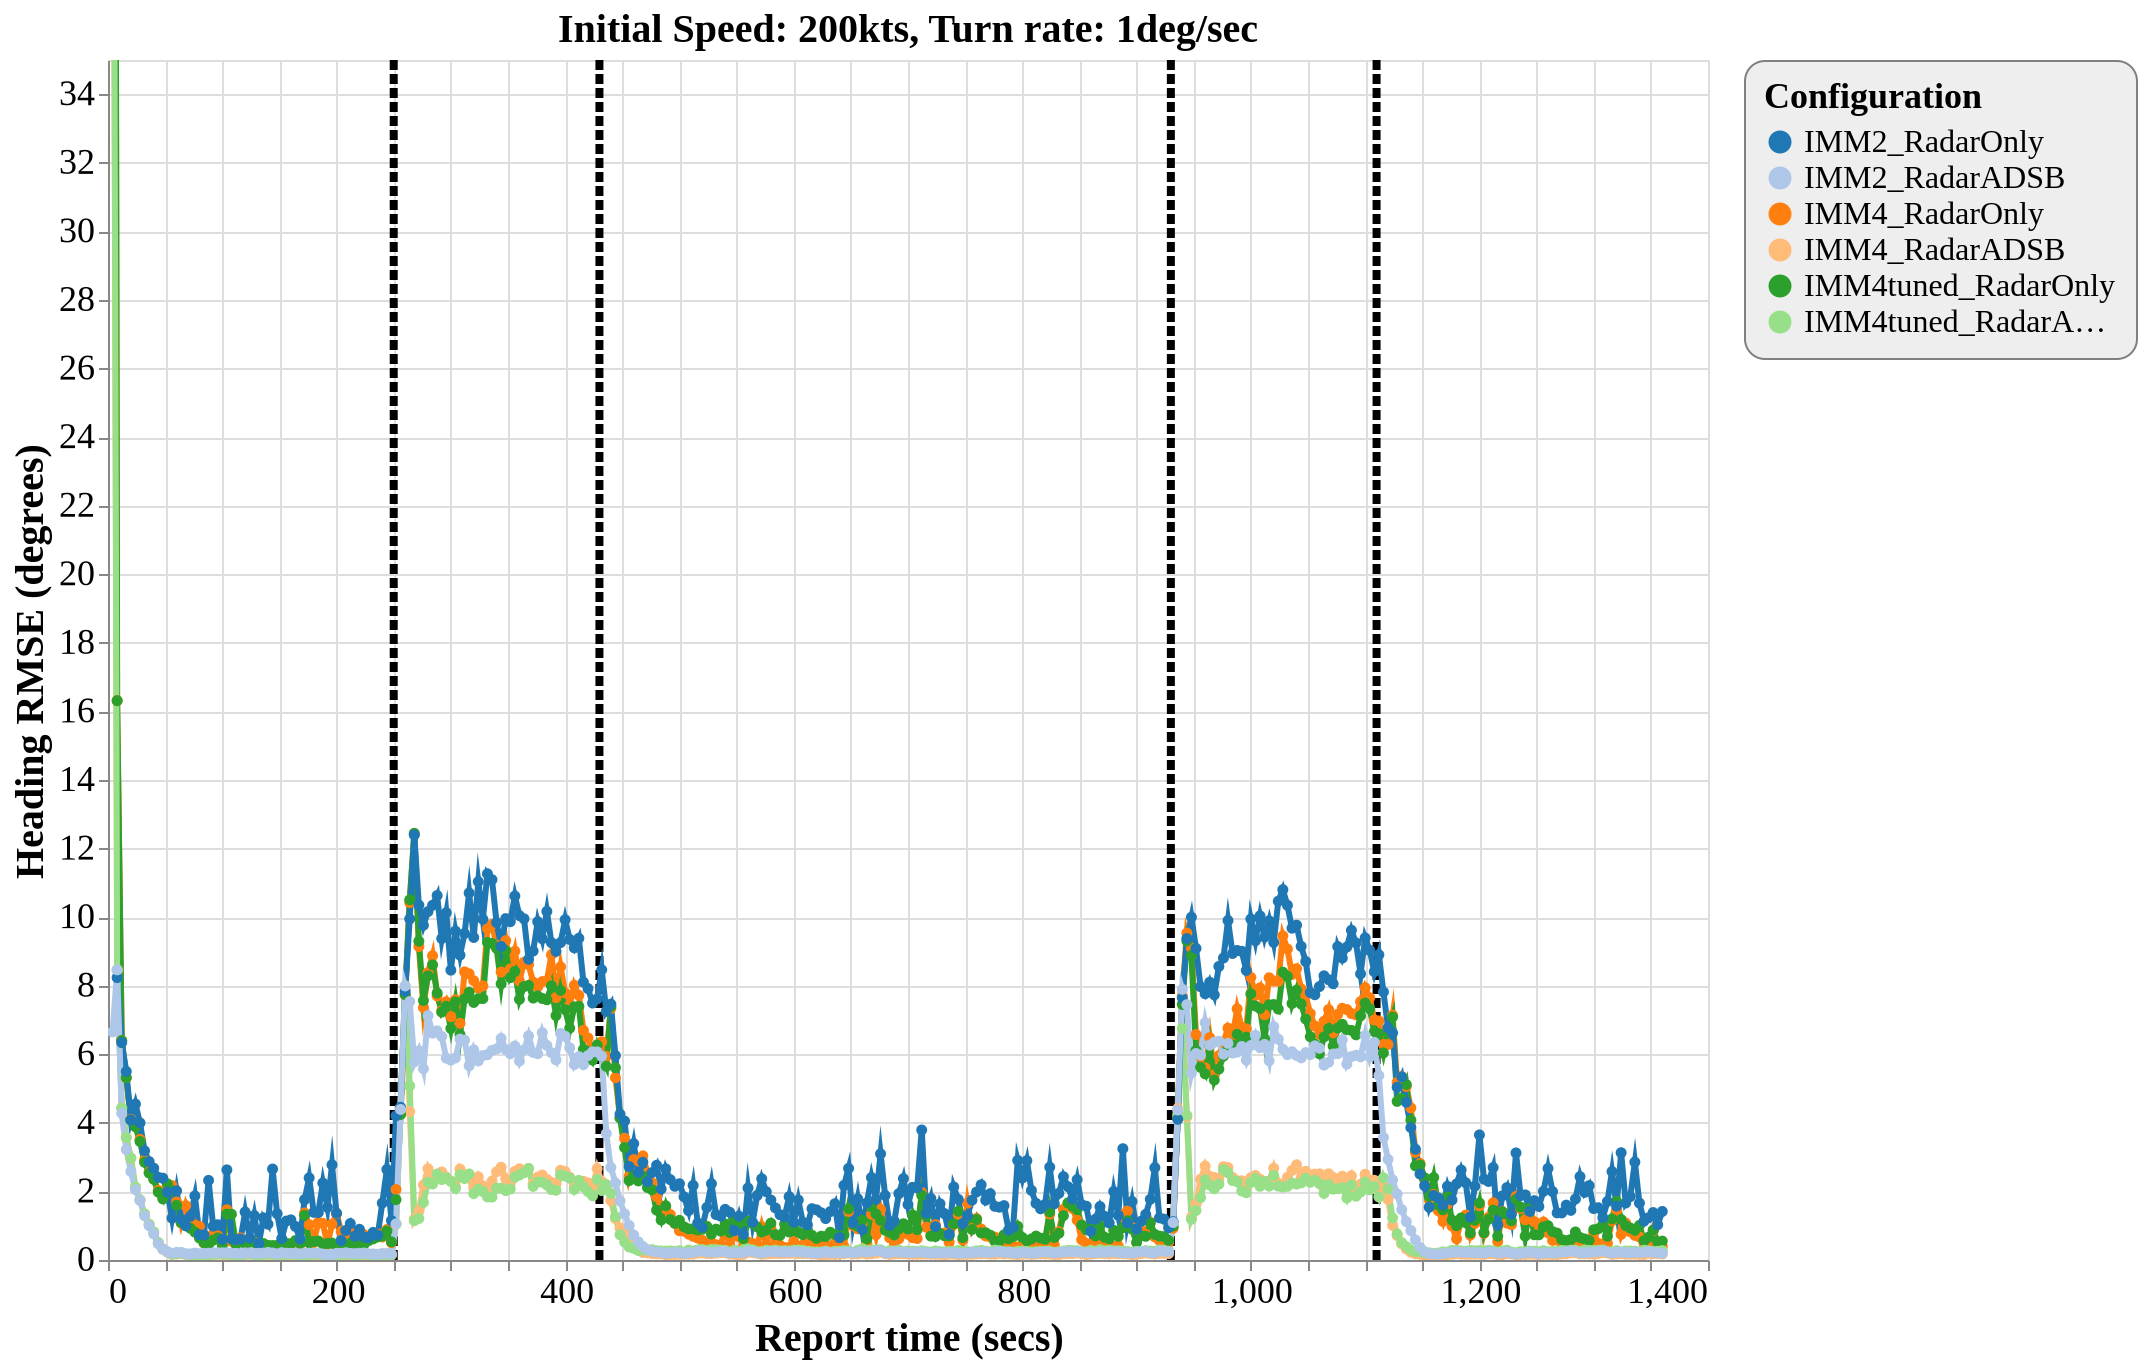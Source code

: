 {
  "config": {
    "view": {
      "continuousWidth": 800,
      "continuousHeight": 600
    },
    "axisX": {
      "labelFontSize": 18,
      "titleFontSize": 20
    },
    "axisY": {
      "labelFontSize": 18,
      "titleFontSize": 20
    },
    "font": "Times New Roman",
    "legend": {
      "cornerRadius": 10,
      "fillColor": "#EEEEEE",
      "labelFontSize": 16,
      "padding": 10,
      "strokeColor": "gray",
      "titleFontSize": 18
    },
    "title": {
      "fontSize": 20
    }
  },
  "layer": [
    {
      "data": {
        "name": "data-f6abfb9191b080f37ad4995a46cd9647"
      },
      "mark": {
        "type": "rule",
        "strokeDash": [
          5,
          2
        ],
        "strokeWidth": 4
      },
      "encoding": {
        "color": {
          "type": "nominal",
          "field": "color",
          "scale": null
        },
        "x": {
          "type": "quantitative",
          "field": "tt"
        }
      }
    },
    {
      "data": {
        "name": "data-a9c2b8120670187c02c79d8e1f80f955"
      },
      "mark": {
        "type": "line",
        "point": true,
        "strokeWidth": 3
      },
      "encoding": {
        "color": {
          "type": "ordinal",
          "field": "config",
          "scale": {
            "scheme": "category20"
          },
          "sort": [
            "IMM2_RadarOnly",
            "IMM2_RadarADSB",
            "IMM4_RadarOnly",
            "IMM4_RadarADSB",
            "IMM4tuned_RadarOnly",
            "IMM4tuned_RadarADSB"
          ],
          "title": "Configuration"
        },
        "x": {
          "type": "quantitative",
          "field": "time",
          "title": "Report time (secs)"
        },
        "y": {
          "type": "quantitative",
          "field": "rmse_hdg",
          "scale": {
            "domain": [
              0,
              35
            ],
            "zero": false
          },
          "title": "Heading RMSE (degrees)"
        }
      },
      "selection": {
        "selector142": {
          "type": "interval",
          "bind": "scales",
          "encodings": [
            "x",
            "y"
          ]
        }
      },
      "title": "Initial Speed: 200kts, Turn rate: 1deg/sec"
    }
  ],
  "$schema": "https://vega.github.io/schema/vega-lite/v4.8.1.json",
  "datasets": {
    "data-f6abfb9191b080f37ad4995a46cd9647": [
      {
        "tt": 250,
        "color": "black"
      },
      {
        "tt": 430,
        "color": "black"
      },
      {
        "tt": 930,
        "color": "black"
      },
      {
        "tt": 1110,
        "color": "black"
      }
    ],
    "data-a9c2b8120670187c02c79d8e1f80f955": [
      {
        "scenario": "turns_new_02",
        "config": "IMM4_RadarOnly",
        "time": 4,
        "rmse_hdg": 90.0,
        "rmse_tr": 0.0,
        "p_uni": 0.0,
        "p_turn": 0.0
      },
      {
        "scenario": "turns_new_02",
        "config": "IMM4_RadarOnly",
        "time": 8,
        "rmse_hdg": 16.31339433005594,
        "rmse_tr": 0.0,
        "p_uni": 0.9344666666666668,
        "p_turn": 0.0137691358024691
      },
      {
        "scenario": "turns_new_02",
        "config": "IMM4_RadarOnly",
        "time": 12,
        "rmse_hdg": 6.399525336171572,
        "rmse_tr": 0.000131751624529,
        "p_uni": 0.9206122641509434,
        "p_turn": 0.0274122641509433
      },
      {
        "scenario": "turns_new_02",
        "config": "IMM4_RadarOnly",
        "time": 16,
        "rmse_hdg": 5.318001552955901,
        "rmse_tr": 0.001839883804427,
        "p_uni": 0.8855594827586207,
        "p_turn": 0.0403551724137931
      },
      {
        "scenario": "turns_new_02",
        "config": "IMM4_RadarOnly",
        "time": 20,
        "rmse_hdg": 4.102533915010274,
        "rmse_tr": 0.0080551669309651,
        "p_uni": 0.8542845238095238,
        "p_turn": 0.0535392857142857
      },
      {
        "scenario": "turns_new_02",
        "config": "IMM4_RadarOnly",
        "time": 24,
        "rmse_hdg": 3.974685389268183,
        "rmse_tr": 0.0259170263248144,
        "p_uni": 0.7994943661971831,
        "p_turn": 0.0723464788732394
      },
      {
        "scenario": "turns_new_02",
        "config": "IMM4_RadarOnly",
        "time": 28,
        "rmse_hdg": 3.516196067145388,
        "rmse_tr": 0.0268467740215154,
        "p_uni": 0.8271521739130435,
        "p_turn": 0.0651753623188405
      },
      {
        "scenario": "turns_new_02",
        "config": "IMM4_RadarOnly",
        "time": 32,
        "rmse_hdg": 2.916783517328037,
        "rmse_tr": 0.0263316886296142,
        "p_uni": 0.8378188405797101,
        "p_turn": 0.055663768115942
      },
      {
        "scenario": "turns_new_02",
        "config": "IMM4_RadarOnly",
        "time": 36,
        "rmse_hdg": 2.566813759646836,
        "rmse_tr": 0.0315661579665172,
        "p_uni": 0.822658904109589,
        "p_turn": 0.0663808219178082
      },
      {
        "scenario": "turns_new_02",
        "config": "IMM4_RadarOnly",
        "time": 40,
        "rmse_hdg": 2.382605686880423,
        "rmse_tr": 0.0344651426275596,
        "p_uni": 0.8481633802816901,
        "p_turn": 0.0619112676056338
      },
      {
        "scenario": "turns_new_02",
        "config": "IMM4_RadarOnly",
        "time": 44,
        "rmse_hdg": 2.0292049188634764,
        "rmse_tr": 0.027460554524527,
        "p_uni": 0.8572109589041096,
        "p_turn": 0.0490068493150685
      },
      {
        "scenario": "turns_new_02",
        "config": "IMM4_RadarOnly",
        "time": 48,
        "rmse_hdg": 1.823614470452048,
        "rmse_tr": 0.0231876895651209,
        "p_uni": 0.8687763157894737,
        "p_turn": 0.0467618421052631
      },
      {
        "scenario": "turns_new_02",
        "config": "IMM4_RadarOnly",
        "time": 52,
        "rmse_hdg": 2.1754353012673118,
        "rmse_tr": 0.0418362320542851,
        "p_uni": 0.8655390625,
        "p_turn": 0.0482859375
      },
      {
        "scenario": "turns_new_02",
        "config": "IMM4_RadarOnly",
        "time": 56,
        "rmse_hdg": 2.1711414654871977,
        "rmse_tr": 0.0347606061057931,
        "p_uni": 0.864996052631579,
        "p_turn": 0.0509460526315789
      },
      {
        "scenario": "turns_new_02",
        "config": "IMM4_RadarOnly",
        "time": 60,
        "rmse_hdg": 1.6949239284663096,
        "rmse_tr": 0.023439762493537,
        "p_uni": 0.8707219178082192,
        "p_turn": 0.0439835616438356
      },
      {
        "scenario": "turns_new_02",
        "config": "IMM4_RadarOnly",
        "time": 64,
        "rmse_hdg": 1.0817158734017132,
        "rmse_tr": 0.0160544218687083,
        "p_uni": 0.8847215384615384,
        "p_turn": 0.0386861538461538
      },
      {
        "scenario": "turns_new_02",
        "config": "IMM4_RadarOnly",
        "time": 68,
        "rmse_hdg": 1.5868591865449424,
        "rmse_tr": 0.0175884074868101,
        "p_uni": 0.8876571428571428,
        "p_turn": 0.0374792207792207
      },
      {
        "scenario": "turns_new_02",
        "config": "IMM4_RadarOnly",
        "time": 72,
        "rmse_hdg": 1.1976208558161103,
        "rmse_tr": 0.0139797455525587,
        "p_uni": 0.8875771428571428,
        "p_turn": 0.0362485714285714
      },
      {
        "scenario": "turns_new_02",
        "config": "IMM4_RadarOnly",
        "time": 76,
        "rmse_hdg": 1.022285255130457,
        "rmse_tr": 0.0110110399145584,
        "p_uni": 0.9014714285714286,
        "p_turn": 0.0298171428571428
      },
      {
        "scenario": "turns_new_02",
        "config": "IMM4_RadarOnly",
        "time": 80,
        "rmse_hdg": 0.9811851631187284,
        "rmse_tr": 0.0100595927057413,
        "p_uni": 0.9056418918918918,
        "p_turn": 0.0322148648648648
      },
      {
        "scenario": "turns_new_02",
        "config": "IMM4_RadarOnly",
        "time": 84,
        "rmse_hdg": 0.4943583122038819,
        "rmse_tr": 0.0080110135456238,
        "p_uni": 0.912114084507042,
        "p_turn": 0.0289352112676056
      },
      {
        "scenario": "turns_new_02",
        "config": "IMM4_RadarOnly",
        "time": 88,
        "rmse_hdg": 0.5960126517793742,
        "rmse_tr": 0.0091963785469269,
        "p_uni": 0.8967378378378378,
        "p_turn": 0.0319297297297297
      },
      {
        "scenario": "turns_new_02",
        "config": "IMM4_RadarOnly",
        "time": 92,
        "rmse_hdg": 0.7569787985197799,
        "rmse_tr": 0.0105204629577348,
        "p_uni": 0.8968309859154929,
        "p_turn": 0.0347154929577464
      },
      {
        "scenario": "turns_new_02",
        "config": "IMM4_RadarOnly",
        "time": 96,
        "rmse_hdg": 0.7040226879905785,
        "rmse_tr": 0.0132628949917295,
        "p_uni": 0.9017027397260272,
        "p_turn": 0.0378232876712328
      },
      {
        "scenario": "turns_new_02",
        "config": "IMM4_RadarOnly",
        "time": 100,
        "rmse_hdg": 0.4763006601303207,
        "rmse_tr": 0.0095695925435347,
        "p_uni": 0.9073768115942028,
        "p_turn": 0.0306710144927536
      },
      {
        "scenario": "turns_new_02",
        "config": "IMM4_RadarOnly",
        "time": 104,
        "rmse_hdg": 1.4645028143198235,
        "rmse_tr": 0.0393938559982512,
        "p_uni": 0.894231506849315,
        "p_turn": 0.0395013698630137
      },
      {
        "scenario": "turns_new_02",
        "config": "IMM4_RadarOnly",
        "time": 108,
        "rmse_hdg": 0.5450866393927163,
        "rmse_tr": 0.0321782448937856,
        "p_uni": 0.9063777777777776,
        "p_turn": 0.0310305555555555
      },
      {
        "scenario": "turns_new_02",
        "config": "IMM4_RadarOnly",
        "time": 112,
        "rmse_hdg": 0.5331510105026528,
        "rmse_tr": 0.0256895345909574,
        "p_uni": 0.9031640625,
        "p_turn": 0.0314859375
      },
      {
        "scenario": "turns_new_02",
        "config": "IMM4_RadarOnly",
        "time": 116,
        "rmse_hdg": 0.6440643748251557,
        "rmse_tr": 0.0226665129830508,
        "p_uni": 0.8956878378378379,
        "p_turn": 0.0356945945945945
      },
      {
        "scenario": "turns_new_02",
        "config": "IMM4_RadarOnly",
        "time": 120,
        "rmse_hdg": 0.4987673996152107,
        "rmse_tr": 0.0085409585511798,
        "p_uni": 0.905808108108108,
        "p_turn": 0.0330283783783783
      },
      {
        "scenario": "turns_new_02",
        "config": "IMM4_RadarOnly",
        "time": 124,
        "rmse_hdg": 0.5298617943641158,
        "rmse_tr": 0.0130312895387315,
        "p_uni": 0.9016774647887325,
        "p_turn": 0.031838028169014
      },
      {
        "scenario": "turns_new_02",
        "config": "IMM4_RadarOnly",
        "time": 128,
        "rmse_hdg": 0.5224655685021459,
        "rmse_tr": 0.0117784216351859,
        "p_uni": 0.9067445945945948,
        "p_turn": 0.0291378378378378
      },
      {
        "scenario": "turns_new_02",
        "config": "IMM4_RadarOnly",
        "time": 132,
        "rmse_hdg": 0.4319657908265937,
        "rmse_tr": 0.0077406036227444,
        "p_uni": 0.9033375,
        "p_turn": 0.0320458333333333
      },
      {
        "scenario": "turns_new_02",
        "config": "IMM4_RadarOnly",
        "time": 136,
        "rmse_hdg": 0.4511322310089057,
        "rmse_tr": 0.011802947310625,
        "p_uni": 0.8987985507246377,
        "p_turn": 0.0353681159420289
      },
      {
        "scenario": "turns_new_02",
        "config": "IMM4_RadarOnly",
        "time": 140,
        "rmse_hdg": 0.378737990903243,
        "rmse_tr": 0.0094814743665942,
        "p_uni": 0.8876767123287671,
        "p_turn": 0.0336328767123287
      },
      {
        "scenario": "turns_new_02",
        "config": "IMM4_RadarOnly",
        "time": 144,
        "rmse_hdg": 0.4002786191804066,
        "rmse_tr": 0.0103792802958326,
        "p_uni": 0.9056148648648648,
        "p_turn": 0.0319608108108108
      },
      {
        "scenario": "turns_new_02",
        "config": "IMM4_RadarOnly",
        "time": 148,
        "rmse_hdg": 0.4073584528285983,
        "rmse_tr": 0.0098922911523278,
        "p_uni": 0.9037030303030302,
        "p_turn": 0.0333575757575757
      },
      {
        "scenario": "turns_new_02",
        "config": "IMM4_RadarOnly",
        "time": 152,
        "rmse_hdg": 0.3613105773892222,
        "rmse_tr": 0.0108898974589601,
        "p_uni": 0.9122933333333332,
        "p_turn": 0.0304693333333333
      },
      {
        "scenario": "turns_new_02",
        "config": "IMM4_RadarOnly",
        "time": 156,
        "rmse_hdg": 0.4784460325476697,
        "rmse_tr": 0.0082090212755864,
        "p_uni": 0.9014818181818182,
        "p_turn": 0.0313075757575757
      },
      {
        "scenario": "turns_new_02",
        "config": "IMM4_RadarOnly",
        "time": 160,
        "rmse_hdg": 0.4600256635353195,
        "rmse_tr": 0.0110170826951199,
        "p_uni": 0.9021388888888888,
        "p_turn": 0.0334097222222222
      },
      {
        "scenario": "turns_new_02",
        "config": "IMM4_RadarOnly",
        "time": 164,
        "rmse_hdg": 0.5366676459058826,
        "rmse_tr": 0.0102880867866542,
        "p_uni": 0.9008405405405404,
        "p_turn": 0.0311648648648648
      },
      {
        "scenario": "turns_new_02",
        "config": "IMM4_RadarOnly",
        "time": 168,
        "rmse_hdg": 0.4492231165586923,
        "rmse_tr": 0.0076399800899379,
        "p_uni": 0.9053140845070422,
        "p_turn": 0.0306535211267605
      },
      {
        "scenario": "turns_new_02",
        "config": "IMM4_RadarOnly",
        "time": 172,
        "rmse_hdg": 1.370699170575447,
        "rmse_tr": 0.0230075046510974,
        "p_uni": 0.885772972972973,
        "p_turn": 0.0440959459459459
      },
      {
        "scenario": "turns_new_02",
        "config": "IMM4_RadarOnly",
        "time": 176,
        "rmse_hdg": 1.029916472912473,
        "rmse_tr": 0.0349069540518285,
        "p_uni": 0.8932779411764705,
        "p_turn": 0.0312397058823529
      },
      {
        "scenario": "turns_new_02",
        "config": "IMM4_RadarOnly",
        "time": 180,
        "rmse_hdg": 0.5091209744910007,
        "rmse_tr": 0.0284641929057856,
        "p_uni": 0.902976388888889,
        "p_turn": 0.0322541666666666
      },
      {
        "scenario": "turns_new_02",
        "config": "IMM4_RadarOnly",
        "time": 184,
        "rmse_hdg": 1.097510819992222,
        "rmse_tr": 0.0265528421938486,
        "p_uni": 0.9004071428571429,
        "p_turn": 0.0325085714285714
      },
      {
        "scenario": "turns_new_02",
        "config": "IMM4_RadarOnly",
        "time": 188,
        "rmse_hdg": 1.0691537335118615,
        "rmse_tr": 0.0227345454941049,
        "p_uni": 0.9008544117647058,
        "p_turn": 0.0339073529411764
      },
      {
        "scenario": "turns_new_02",
        "config": "IMM4_RadarOnly",
        "time": 192,
        "rmse_hdg": 0.4488932258400961,
        "rmse_tr": 0.016690692938558,
        "p_uni": 0.911524358974359,
        "p_turn": 0.0296051282051282
      },
      {
        "scenario": "turns_new_02",
        "config": "IMM4_RadarOnly",
        "time": 196,
        "rmse_hdg": 1.0438651950585125,
        "rmse_tr": 0.0204308330567781,
        "p_uni": 0.9089742424242424,
        "p_turn": 0.0329166666666666
      },
      {
        "scenario": "turns_new_02",
        "config": "IMM4_RadarOnly",
        "time": 200,
        "rmse_hdg": 1.3478845859875606,
        "rmse_tr": 0.0175300476733114,
        "p_uni": 0.9061571428571428,
        "p_turn": 0.0284742857142857
      },
      {
        "scenario": "turns_new_02",
        "config": "IMM4_RadarOnly",
        "time": 204,
        "rmse_hdg": 0.8384239944804466,
        "rmse_tr": 0.0106103141858894,
        "p_uni": 0.9085575342465756,
        "p_turn": 0.030817808219178
      },
      {
        "scenario": "turns_new_02",
        "config": "IMM4_RadarOnly",
        "time": 208,
        "rmse_hdg": 0.7540216499866892,
        "rmse_tr": 0.0103286664846606,
        "p_uni": 0.9050635135135134,
        "p_turn": 0.0327851351351351
      },
      {
        "scenario": "turns_new_02",
        "config": "IMM4_RadarOnly",
        "time": 212,
        "rmse_hdg": 0.800732059421824,
        "rmse_tr": 0.0107966935470678,
        "p_uni": 0.9095802816901408,
        "p_turn": 0.0306436619718309
      },
      {
        "scenario": "turns_new_02",
        "config": "IMM4_RadarOnly",
        "time": 216,
        "rmse_hdg": 0.6756338945170598,
        "rmse_tr": 0.0128278795111905,
        "p_uni": 0.9033014492753624,
        "p_turn": 0.0337855072463768
      },
      {
        "scenario": "turns_new_02",
        "config": "IMM4_RadarOnly",
        "time": 220,
        "rmse_hdg": 0.7730117865998051,
        "rmse_tr": 0.0127281239343781,
        "p_uni": 0.9030166666666668,
        "p_turn": 0.0355305555555555
      },
      {
        "scenario": "turns_new_02",
        "config": "IMM4_RadarOnly",
        "time": 224,
        "rmse_hdg": 0.7403583966941657,
        "rmse_tr": 0.0092993503357313,
        "p_uni": 0.914802777777778,
        "p_turn": 0.0301166666666666
      },
      {
        "scenario": "turns_new_02",
        "config": "IMM4_RadarOnly",
        "time": 228,
        "rmse_hdg": 0.6083111586625918,
        "rmse_tr": 0.012268782078863,
        "p_uni": 0.9004246575342465,
        "p_turn": 0.0345657534246575
      },
      {
        "scenario": "turns_new_02",
        "config": "IMM4_RadarOnly",
        "time": 232,
        "rmse_hdg": 0.6374189683218322,
        "rmse_tr": 0.0095868936268097,
        "p_uni": 0.9202102941176472,
        "p_turn": 0.0301117647058823
      },
      {
        "scenario": "turns_new_02",
        "config": "IMM4_RadarOnly",
        "time": 236,
        "rmse_hdg": 0.7572628729995481,
        "rmse_tr": 0.0103524577928596,
        "p_uni": 0.9060235294117648,
        "p_turn": 0.033675
      },
      {
        "scenario": "turns_new_02",
        "config": "IMM4_RadarOnly",
        "time": 240,
        "rmse_hdg": 0.6715078980495001,
        "rmse_tr": 0.0150081692040416,
        "p_uni": 0.90281,
        "p_turn": 0.0365785714285714
      },
      {
        "scenario": "turns_new_02",
        "config": "IMM4_RadarOnly",
        "time": 244,
        "rmse_hdg": 0.8873571658165771,
        "rmse_tr": 0.0173694740892459,
        "p_uni": 0.8963000000000001,
        "p_turn": 0.036858904109589
      },
      {
        "scenario": "turns_new_02",
        "config": "IMM4_RadarOnly",
        "time": 248,
        "rmse_hdg": 0.5063156678946014,
        "rmse_tr": 0.0115000120772883,
        "p_uni": 0.9149763888888888,
        "p_turn": 0.0281055555555555
      },
      {
        "scenario": "turns_new_02",
        "config": "IMM4_RadarOnly",
        "time": 252,
        "rmse_hdg": 2.056359665363366,
        "rmse_tr": 0.7232089922890739,
        "p_uni": 0.8932541666666667,
        "p_turn": 0.0417458333333333
      },
      {
        "scenario": "turns_new_02",
        "config": "IMM4_RadarOnly",
        "time": 256,
        "rmse_hdg": 4.25548413781819,
        "rmse_tr": 1.0034063928272865,
        "p_uni": 0.8961777777777777,
        "p_turn": 0.0369777777777777
      },
      {
        "scenario": "turns_new_02",
        "config": "IMM4_RadarOnly",
        "time": 260,
        "rmse_hdg": 7.739591994689689,
        "rmse_tr": 0.9940585324966592,
        "p_uni": 0.8652382352941176,
        "p_turn": 0.0581323529411764
      },
      {
        "scenario": "turns_new_02",
        "config": "IMM4_RadarOnly",
        "time": 264,
        "rmse_hdg": 10.425831475128389,
        "rmse_tr": 0.9721971425733454,
        "p_uni": 0.8071083333333333,
        "p_turn": 0.0939152777777777
      },
      {
        "scenario": "turns_new_02",
        "config": "IMM4_RadarOnly",
        "time": 268,
        "rmse_hdg": 12.431197499805345,
        "rmse_tr": 0.8939081837483212,
        "p_uni": 0.57345,
        "p_turn": 0.2557458333333333
      },
      {
        "scenario": "turns_new_02",
        "config": "IMM4_RadarOnly",
        "time": 272,
        "rmse_hdg": 9.141997872191125,
        "rmse_tr": 0.6975933276166667,
        "p_uni": 0.2130338235294117,
        "p_turn": 0.5282867647058823
      },
      {
        "scenario": "turns_new_02",
        "config": "IMM4_RadarOnly",
        "time": 276,
        "rmse_hdg": 7.361978512705567,
        "rmse_tr": 0.5713396192395732,
        "p_uni": 0.1119461538461538,
        "p_turn": 0.6254205128205128
      },
      {
        "scenario": "turns_new_02",
        "config": "IMM4_RadarOnly",
        "time": 280,
        "rmse_hdg": 8.385721390107115,
        "rmse_tr": 0.4246360218984607,
        "p_uni": 0.0976062499999999,
        "p_turn": 0.6715921875
      },
      {
        "scenario": "turns_new_02",
        "config": "IMM4_RadarOnly",
        "time": 284,
        "rmse_hdg": 8.875134258345726,
        "rmse_tr": 0.3886313032414591,
        "p_uni": 0.1498788732394366,
        "p_turn": 0.6184915492957747
      },
      {
        "scenario": "turns_new_02",
        "config": "IMM4_RadarOnly",
        "time": 288,
        "rmse_hdg": 7.701981157284282,
        "rmse_tr": 0.2705578531329148,
        "p_uni": 0.161404054054054,
        "p_turn": 0.667072972972973
      },
      {
        "scenario": "turns_new_02",
        "config": "IMM4_RadarOnly",
        "time": 292,
        "rmse_hdg": 7.266189807170162,
        "rmse_tr": 0.2940106888313056,
        "p_uni": 0.2100294117647058,
        "p_turn": 0.6070823529411764
      },
      {
        "scenario": "turns_new_02",
        "config": "IMM4_RadarOnly",
        "time": 296,
        "rmse_hdg": 7.5292879493139475,
        "rmse_tr": 0.2752398855639624,
        "p_uni": 0.222703947368421,
        "p_turn": 0.6218315789473684
      },
      {
        "scenario": "turns_new_02",
        "config": "IMM4_RadarOnly",
        "time": 300,
        "rmse_hdg": 7.097127248401288,
        "rmse_tr": 0.2642582535540348,
        "p_uni": 0.26083,
        "p_turn": 0.5832414285714286
      },
      {
        "scenario": "turns_new_02",
        "config": "IMM4_RadarOnly",
        "time": 304,
        "rmse_hdg": 7.588367860293992,
        "rmse_tr": 0.2683272705910771,
        "p_uni": 0.2662357142857143,
        "p_turn": 0.5762928571428572
      },
      {
        "scenario": "turns_new_02",
        "config": "IMM4_RadarOnly",
        "time": 308,
        "rmse_hdg": 6.90373351585121,
        "rmse_tr": 0.2161569545818142,
        "p_uni": 0.2402267605633803,
        "p_turn": 0.6110507042253521
      },
      {
        "scenario": "turns_new_02",
        "config": "IMM4_RadarOnly",
        "time": 312,
        "rmse_hdg": 8.403783587992718,
        "rmse_tr": 0.2313522573343173,
        "p_uni": 0.2258842105263158,
        "p_turn": 0.6386026315789474
      },
      {
        "scenario": "turns_new_02",
        "config": "IMM4_RadarOnly",
        "time": 316,
        "rmse_hdg": 8.347400834912364,
        "rmse_tr": 0.2700501453702492,
        "p_uni": 0.2420391304347826,
        "p_turn": 0.6087550724637681
      },
      {
        "scenario": "turns_new_02",
        "config": "IMM4_RadarOnly",
        "time": 320,
        "rmse_hdg": 8.145620835230625,
        "rmse_tr": 0.2453570058068598,
        "p_uni": 0.258376119402985,
        "p_turn": 0.5938014925373134
      },
      {
        "scenario": "turns_new_02",
        "config": "IMM4_RadarOnly",
        "time": 324,
        "rmse_hdg": 7.927644424233679,
        "rmse_tr": 0.2559600242767956,
        "p_uni": 0.2387930555555555,
        "p_turn": 0.6033569444444444
      },
      {
        "scenario": "turns_new_02",
        "config": "IMM4_RadarOnly",
        "time": 328,
        "rmse_hdg": 7.993615391074097,
        "rmse_tr": 0.2257099367674262,
        "p_uni": 0.2713611111111111,
        "p_turn": 0.548276388888889
      },
      {
        "scenario": "turns_new_02",
        "config": "IMM4_RadarOnly",
        "time": 332,
        "rmse_hdg": 9.670509294499436,
        "rmse_tr": 0.2205304325182052,
        "p_uni": 0.2490430555555555,
        "p_turn": 0.6094180555555555
      },
      {
        "scenario": "turns_new_02",
        "config": "IMM4_RadarOnly",
        "time": 336,
        "rmse_hdg": 9.790574625458236,
        "rmse_tr": 0.2453529272972575,
        "p_uni": 0.261584,
        "p_turn": 0.5713733333333334
      },
      {
        "scenario": "turns_new_02",
        "config": "IMM4_RadarOnly",
        "time": 340,
        "rmse_hdg": 9.180483690432576,
        "rmse_tr": 0.2653362743905602,
        "p_uni": 0.2784910447761194,
        "p_turn": 0.5753462686567165
      },
      {
        "scenario": "turns_new_02",
        "config": "IMM4_RadarOnly",
        "time": 344,
        "rmse_hdg": 8.396046946767202,
        "rmse_tr": 0.2286020575686878,
        "p_uni": 0.2607217391304348,
        "p_turn": 0.5880971014492753
      },
      {
        "scenario": "turns_new_02",
        "config": "IMM4_RadarOnly",
        "time": 348,
        "rmse_hdg": 9.312718697139667,
        "rmse_tr": 0.2716313242271035,
        "p_uni": 0.3014972602739726,
        "p_turn": 0.541613698630137
      },
      {
        "scenario": "turns_new_02",
        "config": "IMM4_RadarOnly",
        "time": 352,
        "rmse_hdg": 8.487817446577303,
        "rmse_tr": 0.2629269269190254,
        "p_uni": 0.2805412844036697,
        "p_turn": 0.5844825688073394
      },
      {
        "scenario": "turns_new_02",
        "config": "IMM4_RadarOnly",
        "time": 356,
        "rmse_hdg": 9.007977212434982,
        "rmse_tr": 0.3295864500661805,
        "p_uni": 0.2884067226890756,
        "p_turn": 0.5681151260504201
      },
      {
        "scenario": "turns_new_02",
        "config": "IMM4_RadarOnly",
        "time": 360,
        "rmse_hdg": 8.136397000993,
        "rmse_tr": 0.3220935425906136,
        "p_uni": 0.3064973214285714,
        "p_turn": 0.5552866071428572
      },
      {
        "scenario": "turns_new_02",
        "config": "IMM4_RadarOnly",
        "time": 364,
        "rmse_hdg": 8.684109778679174,
        "rmse_tr": 0.3603809266164173,
        "p_uni": 0.3458243697478991,
        "p_turn": 0.5171613445378151
      },
      {
        "scenario": "turns_new_02",
        "config": "IMM4_RadarOnly",
        "time": 368,
        "rmse_hdg": 8.61568640134521,
        "rmse_tr": 0.3605793607302217,
        "p_uni": 0.3286367521367521,
        "p_turn": 0.5399803418803419
      },
      {
        "scenario": "turns_new_02",
        "config": "IMM4_RadarOnly",
        "time": 372,
        "rmse_hdg": 8.106144516052126,
        "rmse_tr": 0.3570723846591596,
        "p_uni": 0.3500024390243902,
        "p_turn": 0.5163512195121951
      },
      {
        "scenario": "turns_new_02",
        "config": "IMM4_RadarOnly",
        "time": 376,
        "rmse_hdg": 7.970141344194264,
        "rmse_tr": 0.3189492137574911,
        "p_uni": 0.3471913043478261,
        "p_turn": 0.523631304347826
      },
      {
        "scenario": "turns_new_02",
        "config": "IMM4_RadarOnly",
        "time": 380,
        "rmse_hdg": 8.12099686163558,
        "rmse_tr": 0.3339271091679862,
        "p_uni": 0.3420694915254237,
        "p_turn": 0.5221525423728813
      },
      {
        "scenario": "turns_new_02",
        "config": "IMM4_RadarOnly",
        "time": 384,
        "rmse_hdg": 8.140245606393814,
        "rmse_tr": 0.3109876531810137,
        "p_uni": 0.3673172413793104,
        "p_turn": 0.5011094827586207
      },
      {
        "scenario": "turns_new_02",
        "config": "IMM4_RadarOnly",
        "time": 388,
        "rmse_hdg": 8.901023438622875,
        "rmse_tr": 0.3164394227587044,
        "p_uni": 0.3338172413793103,
        "p_turn": 0.5466655172413794
      },
      {
        "scenario": "turns_new_02",
        "config": "IMM4_RadarOnly",
        "time": 392,
        "rmse_hdg": 7.653703562046153,
        "rmse_tr": 0.3039543487132483,
        "p_uni": 0.3240966101694915,
        "p_turn": 0.5535457627118644
      },
      {
        "scenario": "turns_new_02",
        "config": "IMM4_RadarOnly",
        "time": 396,
        "rmse_hdg": 8.548340699287886,
        "rmse_tr": 0.330973143848791,
        "p_uni": 0.34555,
        "p_turn": 0.526893220338983
      },
      {
        "scenario": "turns_new_02",
        "config": "IMM4_RadarOnly",
        "time": 400,
        "rmse_hdg": 7.790820854671433,
        "rmse_tr": 0.3176631521753821,
        "p_uni": 0.3280133333333334,
        "p_turn": 0.5356066666666667
      },
      {
        "scenario": "turns_new_02",
        "config": "IMM4_RadarOnly",
        "time": 404,
        "rmse_hdg": 7.429446202265932,
        "rmse_tr": 0.2865369036997122,
        "p_uni": 0.3035490909090909,
        "p_turn": 0.5644809090909091
      },
      {
        "scenario": "turns_new_02",
        "config": "IMM4_RadarOnly",
        "time": 408,
        "rmse_hdg": 8.011559740233691,
        "rmse_tr": 0.2660304558065987,
        "p_uni": 0.2842933333333333,
        "p_turn": 0.58713
      },
      {
        "scenario": "turns_new_02",
        "config": "IMM4_RadarOnly",
        "time": 412,
        "rmse_hdg": 7.720104983370425,
        "rmse_tr": 0.2854484116948813,
        "p_uni": 0.2667695652173913,
        "p_turn": 0.6075895652173913
      },
      {
        "scenario": "turns_new_02",
        "config": "IMM4_RadarOnly",
        "time": 416,
        "rmse_hdg": 6.695431304026811,
        "rmse_tr": 0.2565638847190866,
        "p_uni": 0.2576818181818182,
        "p_turn": 0.6049925619834711
      },
      {
        "scenario": "turns_new_02",
        "config": "IMM4_RadarOnly",
        "time": 420,
        "rmse_hdg": 6.476561135152892,
        "rmse_tr": 0.2541536971591423,
        "p_uni": 0.2617474576271186,
        "p_turn": 0.6042347457627119
      },
      {
        "scenario": "turns_new_02",
        "config": "IMM4_RadarOnly",
        "time": 424,
        "rmse_hdg": 5.988782748454131,
        "rmse_tr": 0.2508791931297902,
        "p_uni": 0.2846745454545454,
        "p_turn": 0.5743336363636364
      },
      {
        "scenario": "turns_new_02",
        "config": "IMM4_RadarOnly",
        "time": 428,
        "rmse_hdg": 6.276058066821856,
        "rmse_tr": 0.2531340714318365,
        "p_uni": 0.302968376068376,
        "p_turn": 0.5426880341880342
      },
      {
        "scenario": "turns_new_02",
        "config": "IMM4_RadarOnly",
        "time": 432,
        "rmse_hdg": 6.366552460555084,
        "rmse_tr": 0.6945562709984939,
        "p_uni": 0.2733916666666667,
        "p_turn": 0.5609824999999999
      },
      {
        "scenario": "turns_new_02",
        "config": "IMM4_RadarOnly",
        "time": 436,
        "rmse_hdg": 5.938622396222232,
        "rmse_tr": 0.8912057832342514,
        "p_uni": 0.2788324561403508,
        "p_turn": 0.5705868421052631
      },
      {
        "scenario": "turns_new_02",
        "config": "IMM4_RadarOnly",
        "time": 440,
        "rmse_hdg": 7.33797679529418,
        "rmse_tr": 0.851376464452793,
        "p_uni": 0.3178810344827586,
        "p_turn": 0.5288422413793104
      },
      {
        "scenario": "turns_new_02",
        "config": "IMM4_RadarOnly",
        "time": 444,
        "rmse_hdg": 5.31575700783733,
        "rmse_tr": 0.6719838583844135,
        "p_uni": 0.3960893805309734,
        "p_turn": 0.4346212389380531
      },
      {
        "scenario": "turns_new_02",
        "config": "IMM4_RadarOnly",
        "time": 448,
        "rmse_hdg": 4.154930351572106,
        "rmse_tr": 0.5107028081985518,
        "p_uni": 0.4817207547169811,
        "p_turn": 0.3592801886792452
      },
      {
        "scenario": "turns_new_02",
        "config": "IMM4_RadarOnly",
        "time": 452,
        "rmse_hdg": 3.550324891838328,
        "rmse_tr": 0.3599536093091731,
        "p_uni": 0.5635521367521367,
        "p_turn": 0.2765444444444444
      },
      {
        "scenario": "turns_new_02",
        "config": "IMM4_RadarOnly",
        "time": 456,
        "rmse_hdg": 2.4399884176489177,
        "rmse_tr": 0.2355285805605544,
        "p_uni": 0.6411121739130435,
        "p_turn": 0.2068886956521739
      },
      {
        "scenario": "turns_new_02",
        "config": "IMM4_RadarOnly",
        "time": 460,
        "rmse_hdg": 2.9275906121677653,
        "rmse_tr": 0.159522208780908,
        "p_uni": 0.6765330188679246,
        "p_turn": 0.1810471698113207
      },
      {
        "scenario": "turns_new_02",
        "config": "IMM4_RadarOnly",
        "time": 464,
        "rmse_hdg": 2.88731059984893,
        "rmse_tr": 0.1236021180374079,
        "p_uni": 0.7268058333333334,
        "p_turn": 0.1318791666666666
      },
      {
        "scenario": "turns_new_02",
        "config": "IMM4_RadarOnly",
        "time": 468,
        "rmse_hdg": 3.035954203298906,
        "rmse_tr": 0.0997238980839427,
        "p_uni": 0.7371179245283019,
        "p_turn": 0.1075924528301886
      },
      {
        "scenario": "turns_new_02",
        "config": "IMM4_RadarOnly",
        "time": 472,
        "rmse_hdg": 2.538569259306809,
        "rmse_tr": 0.0787137071033401,
        "p_uni": 0.7804247933884297,
        "p_turn": 0.0922809917355372
      },
      {
        "scenario": "turns_new_02",
        "config": "IMM4_RadarOnly",
        "time": 476,
        "rmse_hdg": 2.252277859313892,
        "rmse_tr": 0.0542010179044669,
        "p_uni": 0.8035675213675213,
        "p_turn": 0.0825324786324786
      },
      {
        "scenario": "turns_new_02",
        "config": "IMM4_RadarOnly",
        "time": 480,
        "rmse_hdg": 1.8445767355502791,
        "rmse_tr": 0.0452479769345179,
        "p_uni": 0.823075,
        "p_turn": 0.070835
      },
      {
        "scenario": "turns_new_02",
        "config": "IMM4_RadarOnly",
        "time": 484,
        "rmse_hdg": 1.5830499230357613,
        "rmse_tr": 0.0287921791435093,
        "p_uni": 0.8359705882352941,
        "p_turn": 0.0551386554621848
      },
      {
        "scenario": "turns_new_02",
        "config": "IMM4_RadarOnly",
        "time": 488,
        "rmse_hdg": 1.492048292820345,
        "rmse_tr": 0.0299491551114867,
        "p_uni": 0.8333126126126126,
        "p_turn": 0.0635306306306306
      },
      {
        "scenario": "turns_new_02",
        "config": "IMM4_RadarOnly",
        "time": 492,
        "rmse_hdg": 1.3233322837947146,
        "rmse_tr": 0.0261784166824504,
        "p_uni": 0.8621891666666667,
        "p_turn": 0.0487191666666666
      },
      {
        "scenario": "turns_new_02",
        "config": "IMM4_RadarOnly",
        "time": 496,
        "rmse_hdg": 1.0661648559205088,
        "rmse_tr": 0.0158210961482867,
        "p_uni": 0.8558475,
        "p_turn": 0.05246
      },
      {
        "scenario": "turns_new_02",
        "config": "IMM4_RadarOnly",
        "time": 500,
        "rmse_hdg": 0.853065164825406,
        "rmse_tr": 0.0201688443075391,
        "p_uni": 0.8538614035087719,
        "p_turn": 0.0539052631578947
      },
      {
        "scenario": "turns_new_02",
        "config": "IMM4_RadarOnly",
        "time": 504,
        "rmse_hdg": 0.8412201151014427,
        "rmse_tr": 0.0179033588024777,
        "p_uni": 0.8647478632478632,
        "p_turn": 0.0502478632478632
      },
      {
        "scenario": "turns_new_02",
        "config": "IMM4_RadarOnly",
        "time": 508,
        "rmse_hdg": 0.7552356384369145,
        "rmse_tr": 0.0168259969663923,
        "p_uni": 0.854164347826087,
        "p_turn": 0.0541260869565217
      },
      {
        "scenario": "turns_new_02",
        "config": "IMM4_RadarOnly",
        "time": 512,
        "rmse_hdg": 0.69092125015304,
        "rmse_tr": 0.0175702045223304,
        "p_uni": 0.8490669565217391,
        "p_turn": 0.0507521739130434
      },
      {
        "scenario": "turns_new_02",
        "config": "IMM4_RadarOnly",
        "time": 516,
        "rmse_hdg": 0.640633080477157,
        "rmse_tr": 0.0154591249899386,
        "p_uni": 0.8538264462809918,
        "p_turn": 0.0528619834710743
      },
      {
        "scenario": "turns_new_02",
        "config": "IMM4_RadarOnly",
        "time": 520,
        "rmse_hdg": 0.5741668464545507,
        "rmse_tr": 0.0151064928466578,
        "p_uni": 0.8593162162162162,
        "p_turn": 0.0503756756756756
      },
      {
        "scenario": "turns_new_02",
        "config": "IMM4_RadarOnly",
        "time": 524,
        "rmse_hdg": 0.5062168134158251,
        "rmse_tr": 0.0164512036289244,
        "p_uni": 0.8478294117647058,
        "p_turn": 0.0561689075630252
      },
      {
        "scenario": "turns_new_02",
        "config": "IMM4_RadarOnly",
        "time": 528,
        "rmse_hdg": 0.5127435345310458,
        "rmse_tr": 0.0136687352024208,
        "p_uni": 0.8581110169491525,
        "p_turn": 0.0475355932203389
      },
      {
        "scenario": "turns_new_02",
        "config": "IMM4_RadarOnly",
        "time": 532,
        "rmse_hdg": 0.4436647302379822,
        "rmse_tr": 0.0178705738775867,
        "p_uni": 0.8580714285714286,
        "p_turn": 0.0534517857142857
      },
      {
        "scenario": "turns_new_02",
        "config": "IMM4_RadarOnly",
        "time": 536,
        "rmse_hdg": 0.4255441280032523,
        "rmse_tr": 0.0186232807358385,
        "p_uni": 0.8594243902439024,
        "p_turn": 0.0515186991869918
      },
      {
        "scenario": "turns_new_02",
        "config": "IMM4_RadarOnly",
        "time": 540,
        "rmse_hdg": 0.9058222421790209,
        "rmse_tr": 0.0248518709920053,
        "p_uni": 0.8575811475409836,
        "p_turn": 0.0511303278688524
      },
      {
        "scenario": "turns_new_02",
        "config": "IMM4_RadarOnly",
        "time": 544,
        "rmse_hdg": 0.4624171597482412,
        "rmse_tr": 0.0196035758264961,
        "p_uni": 0.8559425925925926,
        "p_turn": 0.0519629629629629
      },
      {
        "scenario": "turns_new_02",
        "config": "IMM4_RadarOnly",
        "time": 548,
        "rmse_hdg": 0.6963616245853339,
        "rmse_tr": 0.0314181398589273,
        "p_uni": 0.8489861788617886,
        "p_turn": 0.0526349593495934
      },
      {
        "scenario": "turns_new_02",
        "config": "IMM4_RadarOnly",
        "time": 552,
        "rmse_hdg": 0.6869711131807681,
        "rmse_tr": 0.0284100637827149,
        "p_uni": 0.8567094827586207,
        "p_turn": 0.0512793103448275
      },
      {
        "scenario": "turns_new_02",
        "config": "IMM4_RadarOnly",
        "time": 556,
        "rmse_hdg": 0.3997912401670225,
        "rmse_tr": 0.0097633105114431,
        "p_uni": 0.8697875,
        "p_turn": 0.0434946428571428
      },
      {
        "scenario": "turns_new_02",
        "config": "IMM4_RadarOnly",
        "time": 560,
        "rmse_hdg": 0.5247825466909851,
        "rmse_tr": 0.0265808756593847,
        "p_uni": 0.8516983606557378,
        "p_turn": 0.055689344262295
      },
      {
        "scenario": "turns_new_02",
        "config": "IMM4_RadarOnly",
        "time": 564,
        "rmse_hdg": 0.4832165776021808,
        "rmse_tr": 0.0229287819885457,
        "p_uni": 0.8550982608695652,
        "p_turn": 0.0534678260869565
      },
      {
        "scenario": "turns_new_02",
        "config": "IMM4_RadarOnly",
        "time": 568,
        "rmse_hdg": 0.394674971759465,
        "rmse_tr": 0.0189717443408173,
        "p_uni": 0.8534708333333333,
        "p_turn": 0.0551683333333333
      },
      {
        "scenario": "turns_new_02",
        "config": "IMM4_RadarOnly",
        "time": 572,
        "rmse_hdg": 0.9722766734960592,
        "rmse_tr": 0.0342442196428443,
        "p_uni": 0.8483122807017544,
        "p_turn": 0.0545780701754385
      },
      {
        "scenario": "turns_new_02",
        "config": "IMM4_RadarOnly",
        "time": 576,
        "rmse_hdg": 0.4627899915417197,
        "rmse_tr": 0.0334926958897921,
        "p_uni": 0.8611449152542373,
        "p_turn": 0.0497
      },
      {
        "scenario": "turns_new_02",
        "config": "IMM4_RadarOnly",
        "time": 580,
        "rmse_hdg": 0.9383739604524258,
        "rmse_tr": 0.0269563328238531,
        "p_uni": 0.8583379310344827,
        "p_turn": 0.0498991379310344
      },
      {
        "scenario": "turns_new_02",
        "config": "IMM4_RadarOnly",
        "time": 584,
        "rmse_hdg": 0.4773819183158901,
        "rmse_tr": 0.0198363098128626,
        "p_uni": 0.8669300813008131,
        "p_turn": 0.0484130081300813
      },
      {
        "scenario": "turns_new_02",
        "config": "IMM4_RadarOnly",
        "time": 588,
        "rmse_hdg": 0.431552667606205,
        "rmse_tr": 0.0133054561716021,
        "p_uni": 0.8673524590163934,
        "p_turn": 0.046367213114754
      },
      {
        "scenario": "turns_new_02",
        "config": "IMM4_RadarOnly",
        "time": 592,
        "rmse_hdg": 0.3640079256163303,
        "rmse_tr": 0.0194219882689333,
        "p_uni": 0.8421849557522124,
        "p_turn": 0.0583619469026548
      },
      {
        "scenario": "turns_new_02",
        "config": "IMM4_RadarOnly",
        "time": 596,
        "rmse_hdg": 0.3612534183340901,
        "rmse_tr": 0.0171271243090243,
        "p_uni": 0.8553024193548387,
        "p_turn": 0.0493032258064516
      },
      {
        "scenario": "turns_new_02",
        "config": "IMM4_RadarOnly",
        "time": 600,
        "rmse_hdg": 0.5434190588342248,
        "rmse_tr": 0.0187829073052498,
        "p_uni": 0.8464128205128205,
        "p_turn": 0.0530205128205128
      },
      {
        "scenario": "turns_new_02",
        "config": "IMM4_RadarOnly",
        "time": 604,
        "rmse_hdg": 0.3971593347638721,
        "rmse_tr": 0.0170767446139939,
        "p_uni": 0.8563504132231404,
        "p_turn": 0.048094214876033
      },
      {
        "scenario": "turns_new_02",
        "config": "IMM4_RadarOnly",
        "time": 608,
        "rmse_hdg": 0.4348562981031783,
        "rmse_tr": 0.0121694253682375,
        "p_uni": 0.8477103448275862,
        "p_turn": 0.044275
      },
      {
        "scenario": "turns_new_02",
        "config": "IMM4_RadarOnly",
        "time": 612,
        "rmse_hdg": 0.5802682197885335,
        "rmse_tr": 0.0128391440793245,
        "p_uni": 0.8603336206896551,
        "p_turn": 0.0484974137931034
      },
      {
        "scenario": "turns_new_02",
        "config": "IMM4_RadarOnly",
        "time": 616,
        "rmse_hdg": 0.5340034167707239,
        "rmse_tr": 0.011391798373191,
        "p_uni": 0.8680780701754386,
        "p_turn": 0.0472333333333333
      },
      {
        "scenario": "turns_new_02",
        "config": "IMM4_RadarOnly",
        "time": 620,
        "rmse_hdg": 0.4360712323211853,
        "rmse_tr": 0.0121525629529242,
        "p_uni": 0.8637717948717949,
        "p_turn": 0.0518076923076923
      },
      {
        "scenario": "turns_new_02",
        "config": "IMM4_RadarOnly",
        "time": 624,
        "rmse_hdg": 0.4389191269470934,
        "rmse_tr": 0.0128084717727191,
        "p_uni": 0.8630728813559322,
        "p_turn": 0.0475694915254237
      },
      {
        "scenario": "turns_new_02",
        "config": "IMM4_RadarOnly",
        "time": 628,
        "rmse_hdg": 0.426870687762459,
        "rmse_tr": 0.0115576048595068,
        "p_uni": 0.8642796460176991,
        "p_turn": 0.0460097345132743
      },
      {
        "scenario": "turns_new_02",
        "config": "IMM4_RadarOnly",
        "time": 632,
        "rmse_hdg": 0.3847043486853717,
        "rmse_tr": 0.0134243909919323,
        "p_uni": 0.8583940170940172,
        "p_turn": 0.0514811965811965
      },
      {
        "scenario": "turns_new_02",
        "config": "IMM4_RadarOnly",
        "time": 636,
        "rmse_hdg": 0.4920860418324962,
        "rmse_tr": 0.0183101910788809,
        "p_uni": 0.8557699115044247,
        "p_turn": 0.0516097345132743
      },
      {
        "scenario": "turns_new_02",
        "config": "IMM4_RadarOnly",
        "time": 640,
        "rmse_hdg": 0.3776648901218797,
        "rmse_tr": 0.0129040873402759,
        "p_uni": 0.8646666666666667,
        "p_turn": 0.0463504273504273
      },
      {
        "scenario": "turns_new_02",
        "config": "IMM4_RadarOnly",
        "time": 644,
        "rmse_hdg": 0.3928509851734185,
        "rmse_tr": 0.0176745531085288,
        "p_uni": 0.8394948275862069,
        "p_turn": 0.0561370689655172
      },
      {
        "scenario": "turns_new_02",
        "config": "IMM4_RadarOnly",
        "time": 648,
        "rmse_hdg": 1.4147951438796,
        "rmse_tr": 0.0413146070069261,
        "p_uni": 0.8411692307692308,
        "p_turn": 0.0642324786324786
      },
      {
        "scenario": "turns_new_02",
        "config": "IMM4_RadarOnly",
        "time": 652,
        "rmse_hdg": 1.0031297178178078,
        "rmse_tr": 0.0346340946585949,
        "p_uni": 0.8567837606837607,
        "p_turn": 0.051608547008547
      },
      {
        "scenario": "turns_new_02",
        "config": "IMM4_RadarOnly",
        "time": 656,
        "rmse_hdg": 0.907298947045758,
        "rmse_tr": 0.0266433565504773,
        "p_uni": 0.8524663793103449,
        "p_turn": 0.0528482758620689
      },
      {
        "scenario": "turns_new_02",
        "config": "IMM4_RadarOnly",
        "time": 660,
        "rmse_hdg": 1.0817774622703618,
        "rmse_tr": 0.0298873089945892,
        "p_uni": 0.8630601769911505,
        "p_turn": 0.048916814159292
      },
      {
        "scenario": "turns_new_02",
        "config": "IMM4_RadarOnly",
        "time": 664,
        "rmse_hdg": 0.4685386305053849,
        "rmse_tr": 0.019601389817016,
        "p_uni": 0.863973275862069,
        "p_turn": 0.0442577586206896
      },
      {
        "scenario": "turns_new_02",
        "config": "IMM4_RadarOnly",
        "time": 668,
        "rmse_hdg": 1.3322903212138089,
        "rmse_tr": 0.0392343843671168,
        "p_uni": 0.8470108333333334,
        "p_turn": 0.0614308333333333
      },
      {
        "scenario": "turns_new_02",
        "config": "IMM4_RadarOnly",
        "time": 672,
        "rmse_hdg": 0.7372929135263214,
        "rmse_tr": 0.0304306347191734,
        "p_uni": 0.8505453781512605,
        "p_turn": 0.05360756302521
      },
      {
        "scenario": "turns_new_02",
        "config": "IMM4_RadarOnly",
        "time": 676,
        "rmse_hdg": 1.4736979288801275,
        "rmse_tr": 0.028885215520672,
        "p_uni": 0.8372891891891892,
        "p_turn": 0.0597279279279279
      },
      {
        "scenario": "turns_new_02",
        "config": "IMM4_RadarOnly",
        "time": 680,
        "rmse_hdg": 0.9852561860075336,
        "rmse_tr": 0.0203046507720572,
        "p_uni": 0.8640223140495867,
        "p_turn": 0.0468512396694214
      },
      {
        "scenario": "turns_new_02",
        "config": "IMM4_RadarOnly",
        "time": 684,
        "rmse_hdg": 0.6468600071518262,
        "rmse_tr": 0.0164400974230291,
        "p_uni": 0.8593598360655738,
        "p_turn": 0.0508254098360655
      },
      {
        "scenario": "turns_new_02",
        "config": "IMM4_RadarOnly",
        "time": 688,
        "rmse_hdg": 0.4885213376559259,
        "rmse_tr": 0.0173538141990928,
        "p_uni": 0.8577752212389381,
        "p_turn": 0.0525619469026548
      },
      {
        "scenario": "turns_new_02",
        "config": "IMM4_RadarOnly",
        "time": 692,
        "rmse_hdg": 0.6188955857264983,
        "rmse_tr": 0.0145007936290747,
        "p_uni": 0.8460825396825397,
        "p_turn": 0.054263492063492
      },
      {
        "scenario": "turns_new_02",
        "config": "IMM4_RadarOnly",
        "time": 696,
        "rmse_hdg": 0.8997509576067604,
        "rmse_tr": 0.0186893399715299,
        "p_uni": 0.8480937500000001,
        "p_turn": 0.0550598214285714
      },
      {
        "scenario": "turns_new_02",
        "config": "IMM4_RadarOnly",
        "time": 700,
        "rmse_hdg": 0.7509628601943662,
        "rmse_tr": 0.0185821115475399,
        "p_uni": 0.85118,
        "p_turn": 0.0542286956521739
      },
      {
        "scenario": "turns_new_02",
        "config": "IMM4_RadarOnly",
        "time": 704,
        "rmse_hdg": 0.6501519053267479,
        "rmse_tr": 0.02215676909359,
        "p_uni": 0.8438041666666667,
        "p_turn": 0.0603308333333333
      },
      {
        "scenario": "turns_new_02",
        "config": "IMM4_RadarOnly",
        "time": 708,
        "rmse_hdg": 0.6271731965632737,
        "rmse_tr": 0.0208527490479587,
        "p_uni": 0.8536285714285714,
        "p_turn": 0.0525731092436974
      },
      {
        "scenario": "turns_new_02",
        "config": "IMM4_RadarOnly",
        "time": 712,
        "rmse_hdg": 1.9716774758985096,
        "rmse_tr": 0.0762514392176214,
        "p_uni": 0.8410655172413792,
        "p_turn": 0.0614663793103448
      },
      {
        "scenario": "turns_new_02",
        "config": "IMM4_RadarOnly",
        "time": 716,
        "rmse_hdg": 0.9553419980998076,
        "rmse_tr": 0.0511776245052464,
        "p_uni": 0.84719,
        "p_turn": 0.0537275
      },
      {
        "scenario": "turns_new_02",
        "config": "IMM4_RadarOnly",
        "time": 720,
        "rmse_hdg": 0.7299535422977568,
        "rmse_tr": 0.0367701225595384,
        "p_uni": 0.8461530434782608,
        "p_turn": 0.0533739130434782
      },
      {
        "scenario": "turns_new_02",
        "config": "IMM4_RadarOnly",
        "time": 724,
        "rmse_hdg": 1.0292321987379311,
        "rmse_tr": 0.0389831437354082,
        "p_uni": 0.8566657657657658,
        "p_turn": 0.0495072072072072
      },
      {
        "scenario": "turns_new_02",
        "config": "IMM4_RadarOnly",
        "time": 728,
        "rmse_hdg": 0.7734382843259165,
        "rmse_tr": 0.0221729373909361,
        "p_uni": 0.8627042372881356,
        "p_turn": 0.0488779661016949
      },
      {
        "scenario": "turns_new_02",
        "config": "IMM4_RadarOnly",
        "time": 732,
        "rmse_hdg": 0.7869218625118484,
        "rmse_tr": 0.0192228546681527,
        "p_uni": 0.8536115044247787,
        "p_turn": 0.0513061946902654
      },
      {
        "scenario": "turns_new_02",
        "config": "IMM4_RadarOnly",
        "time": 736,
        "rmse_hdg": 0.515627676552031,
        "rmse_tr": 0.0152465983199721,
        "p_uni": 0.8587272727272728,
        "p_turn": 0.0488396694214876
      },
      {
        "scenario": "turns_new_02",
        "config": "IMM4_RadarOnly",
        "time": 740,
        "rmse_hdg": 1.0361802181302466,
        "rmse_tr": 0.0180009413334105,
        "p_uni": 0.8657481481481482,
        "p_turn": 0.0483916666666666
      },
      {
        "scenario": "turns_new_02",
        "config": "IMM4_RadarOnly",
        "time": 744,
        "rmse_hdg": 1.3192596475671934,
        "rmse_tr": 0.038753841944854,
        "p_uni": 0.8482495575221238,
        "p_turn": 0.0561398230088495
      },
      {
        "scenario": "turns_new_02",
        "config": "IMM4_RadarOnly",
        "time": 748,
        "rmse_hdg": 0.5786962765829547,
        "rmse_tr": 0.0350130645654659,
        "p_uni": 0.8548946902654867,
        "p_turn": 0.0493610619469026
      },
      {
        "scenario": "turns_new_02",
        "config": "IMM4_RadarOnly",
        "time": 752,
        "rmse_hdg": 1.6572104358141813,
        "rmse_tr": 0.0372936309671542,
        "p_uni": 0.8537232142857143,
        "p_turn": 0.0567241071428571
      },
      {
        "scenario": "turns_new_02",
        "config": "IMM4_RadarOnly",
        "time": 756,
        "rmse_hdg": 0.921006509994903,
        "rmse_tr": 0.0363149671293646,
        "p_uni": 0.8533358974358974,
        "p_turn": 0.0548162393162393
      },
      {
        "scenario": "turns_new_02",
        "config": "IMM4_RadarOnly",
        "time": 760,
        "rmse_hdg": 1.208170487110959,
        "rmse_tr": 0.033150438520087,
        "p_uni": 0.844262962962963,
        "p_turn": 0.0509203703703703
      },
      {
        "scenario": "turns_new_02",
        "config": "IMM4_RadarOnly",
        "time": 764,
        "rmse_hdg": 0.9031062296701132,
        "rmse_tr": 0.0184039234010502,
        "p_uni": 0.8550724137931035,
        "p_turn": 0.0486612068965517
      },
      {
        "scenario": "turns_new_02",
        "config": "IMM4_RadarOnly",
        "time": 768,
        "rmse_hdg": 0.702224512570623,
        "rmse_tr": 0.0169529245670517,
        "p_uni": 0.8639908256880734,
        "p_turn": 0.0476238532110091
      },
      {
        "scenario": "turns_new_02",
        "config": "IMM4_RadarOnly",
        "time": 772,
        "rmse_hdg": 0.6696920934280172,
        "rmse_tr": 0.0145740136887543,
        "p_uni": 0.8560857142857143,
        "p_turn": 0.0484366071428571
      },
      {
        "scenario": "turns_new_02",
        "config": "IMM4_RadarOnly",
        "time": 776,
        "rmse_hdg": 0.6682353339493946,
        "rmse_tr": 0.012036188311082,
        "p_uni": 0.8699846153846155,
        "p_turn": 0.0468820512820512
      },
      {
        "scenario": "turns_new_02",
        "config": "IMM4_RadarOnly",
        "time": 780,
        "rmse_hdg": 0.4841064871586528,
        "rmse_tr": 0.0121807747178606,
        "p_uni": 0.8612318181818182,
        "p_turn": 0.047220909090909
      },
      {
        "scenario": "turns_new_02",
        "config": "IMM4_RadarOnly",
        "time": 784,
        "rmse_hdg": 0.455186329533957,
        "rmse_tr": 0.0153050424476485,
        "p_uni": 0.8533792792792793,
        "p_turn": 0.0539216216216216
      },
      {
        "scenario": "turns_new_02",
        "config": "IMM4_RadarOnly",
        "time": 788,
        "rmse_hdg": 0.378110825830429,
        "rmse_tr": 0.0121875839849344,
        "p_uni": 0.8662652542372882,
        "p_turn": 0.0456254237288135
      },
      {
        "scenario": "turns_new_02",
        "config": "IMM4_RadarOnly",
        "time": 792,
        "rmse_hdg": 0.3932277955251301,
        "rmse_tr": 0.0137636844000602,
        "p_uni": 0.854504132231405,
        "p_turn": 0.04729173553719
      },
      {
        "scenario": "turns_new_02",
        "config": "IMM4_RadarOnly",
        "time": 796,
        "rmse_hdg": 0.3822302970723273,
        "rmse_tr": 0.0266022068767665,
        "p_uni": 0.8493089285714286,
        "p_turn": 0.0606437499999999
      },
      {
        "scenario": "turns_new_02",
        "config": "IMM4_RadarOnly",
        "time": 800,
        "rmse_hdg": 0.3754288553066002,
        "rmse_tr": 0.0234587141557518,
        "p_uni": 0.8629285714285714,
        "p_turn": 0.0536087301587301
      },
      {
        "scenario": "turns_new_02",
        "config": "IMM4_RadarOnly",
        "time": 804,
        "rmse_hdg": 0.3407744018884902,
        "rmse_tr": 0.0160262285020525,
        "p_uni": 0.8605701754385965,
        "p_turn": 0.0500350877192982
      },
      {
        "scenario": "turns_new_02",
        "config": "IMM4_RadarOnly",
        "time": 808,
        "rmse_hdg": 0.3456638226092919,
        "rmse_tr": 0.0196010869263837,
        "p_uni": 0.8669017391304349,
        "p_turn": 0.0490991304347826
      },
      {
        "scenario": "turns_new_02",
        "config": "IMM4_RadarOnly",
        "time": 812,
        "rmse_hdg": 0.4020577237451614,
        "rmse_tr": 0.0200052968192538,
        "p_uni": 0.8542884297520661,
        "p_turn": 0.0525537190082644
      },
      {
        "scenario": "turns_new_02",
        "config": "IMM4_RadarOnly",
        "time": 816,
        "rmse_hdg": 0.3996987996414083,
        "rmse_tr": 0.015260733927305,
        "p_uni": 0.849184347826087,
        "p_turn": 0.0505973913043478
      },
      {
        "scenario": "turns_new_02",
        "config": "IMM4_RadarOnly",
        "time": 820,
        "rmse_hdg": 0.5411282978284773,
        "rmse_tr": 0.0146329555603012,
        "p_uni": 0.8688743801652892,
        "p_turn": 0.0468396694214876
      },
      {
        "scenario": "turns_new_02",
        "config": "IMM4_RadarOnly",
        "time": 824,
        "rmse_hdg": 1.3398545983902823,
        "rmse_tr": 0.0362053518143381,
        "p_uni": 0.8393043103448277,
        "p_turn": 0.0625655172413793
      },
      {
        "scenario": "turns_new_02",
        "config": "IMM4_RadarOnly",
        "time": 828,
        "rmse_hdg": 0.4375718988539671,
        "rmse_tr": 0.0313487240569692,
        "p_uni": 0.8553733333333333,
        "p_turn": 0.0515916666666666
      },
      {
        "scenario": "turns_new_02",
        "config": "IMM4_RadarOnly",
        "time": 832,
        "rmse_hdg": 0.8219575936228642,
        "rmse_tr": 0.0249835323914834,
        "p_uni": 0.846918487394958,
        "p_turn": 0.0532915966386554
      },
      {
        "scenario": "turns_new_02",
        "config": "IMM4_RadarOnly",
        "time": 836,
        "rmse_hdg": 1.47881600417143,
        "rmse_tr": 0.0553806599816217,
        "p_uni": 0.8329233870967742,
        "p_turn": 0.0591459677419354
      },
      {
        "scenario": "turns_new_02",
        "config": "IMM4_RadarOnly",
        "time": 840,
        "rmse_hdg": 1.642465293812719,
        "rmse_tr": 0.05254590849914,
        "p_uni": 0.847401724137931,
        "p_turn": 0.0585336206896551
      },
      {
        "scenario": "turns_new_02",
        "config": "IMM4_RadarOnly",
        "time": 844,
        "rmse_hdg": 1.5037522035412525,
        "rmse_tr": 0.0536822692747126,
        "p_uni": 0.8536112068965518,
        "p_turn": 0.0541293103448275
      },
      {
        "scenario": "turns_new_02",
        "config": "IMM4_RadarOnly",
        "time": 848,
        "rmse_hdg": 1.1617148599932776,
        "rmse_tr": 0.0495419612975055,
        "p_uni": 0.8433185840707965,
        "p_turn": 0.0611504424778761
      },
      {
        "scenario": "turns_new_02",
        "config": "IMM4_RadarOnly",
        "time": 852,
        "rmse_hdg": 0.5910544629315145,
        "rmse_tr": 0.019289869767063,
        "p_uni": 0.8606151260504202,
        "p_turn": 0.0532126050420168
      },
      {
        "scenario": "turns_new_02",
        "config": "IMM4_RadarOnly",
        "time": 856,
        "rmse_hdg": 0.4872234863630016,
        "rmse_tr": 0.0130859649195657,
        "p_uni": 0.8681805309734513,
        "p_turn": 0.0477061946902654
      },
      {
        "scenario": "turns_new_02",
        "config": "IMM4_RadarOnly",
        "time": 860,
        "rmse_hdg": 0.4507411051364734,
        "rmse_tr": 0.0132229963162267,
        "p_uni": 0.8604771929824562,
        "p_turn": 0.0485763157894736
      },
      {
        "scenario": "turns_new_02",
        "config": "IMM4_RadarOnly",
        "time": 864,
        "rmse_hdg": 0.4958892420197013,
        "rmse_tr": 0.0125753448559319,
        "p_uni": 0.8633789473684211,
        "p_turn": 0.0482377192982456
      },
      {
        "scenario": "turns_new_02",
        "config": "IMM4_RadarOnly",
        "time": 868,
        "rmse_hdg": 0.4250952036937012,
        "rmse_tr": 0.0162170369715183,
        "p_uni": 0.8663728813559322,
        "p_turn": 0.0490601694915254
      },
      {
        "scenario": "turns_new_02",
        "config": "IMM4_RadarOnly",
        "time": 872,
        "rmse_hdg": 0.3916652133445883,
        "rmse_tr": 0.0138177006936398,
        "p_uni": 0.8659196721311475,
        "p_turn": 0.0465655737704918
      },
      {
        "scenario": "turns_new_02",
        "config": "IMM4_RadarOnly",
        "time": 876,
        "rmse_hdg": 0.4703992332014292,
        "rmse_tr": 0.0151890628933765,
        "p_uni": 0.8471438596491228,
        "p_turn": 0.0522298245614035
      },
      {
        "scenario": "turns_new_02",
        "config": "IMM4_RadarOnly",
        "time": 880,
        "rmse_hdg": 0.3977985639478774,
        "rmse_tr": 0.0180264231830141,
        "p_uni": 0.8547596638655462,
        "p_turn": 0.0554647058823529
      },
      {
        "scenario": "turns_new_02",
        "config": "IMM4_RadarOnly",
        "time": 884,
        "rmse_hdg": 0.4083114753096781,
        "rmse_tr": 0.0154108290553724,
        "p_uni": 0.8709104347826088,
        "p_turn": 0.0473139130434782
      },
      {
        "scenario": "turns_new_02",
        "config": "IMM4_RadarOnly",
        "time": 888,
        "rmse_hdg": 1.311416854652505,
        "rmse_tr": 0.0281889798207266,
        "p_uni": 0.83788,
        "p_turn": 0.0604408333333333
      },
      {
        "scenario": "turns_new_02",
        "config": "IMM4_RadarOnly",
        "time": 892,
        "rmse_hdg": 1.4297518195430703,
        "rmse_tr": 0.0231489329634247,
        "p_uni": 0.8588690265486726,
        "p_turn": 0.0478230088495575
      },
      {
        "scenario": "turns_new_02",
        "config": "IMM4_RadarOnly",
        "time": 896,
        "rmse_hdg": 0.9417659029042303,
        "rmse_tr": 0.0162442004302781,
        "p_uni": 0.8603857142857143,
        "p_turn": 0.0459404761904761
      },
      {
        "scenario": "turns_new_02",
        "config": "IMM4_RadarOnly",
        "time": 900,
        "rmse_hdg": 0.9019972964521684,
        "rmse_tr": 0.0156328404889957,
        "p_uni": 0.8640938596491228,
        "p_turn": 0.0476175438596491
      },
      {
        "scenario": "turns_new_02",
        "config": "IMM4_RadarOnly",
        "time": 904,
        "rmse_hdg": 0.8736161990015405,
        "rmse_tr": 0.0142370224070043,
        "p_uni": 0.8638833333333333,
        "p_turn": 0.0481438596491228
      },
      {
        "scenario": "turns_new_02",
        "config": "IMM4_RadarOnly",
        "time": 908,
        "rmse_hdg": 0.7475165780655039,
        "rmse_tr": 0.0135891373961857,
        "p_uni": 0.8643612068965517,
        "p_turn": 0.0481706896551724
      },
      {
        "scenario": "turns_new_02",
        "config": "IMM4_RadarOnly",
        "time": 912,
        "rmse_hdg": 1.0996946545897774,
        "rmse_tr": 0.043335709870729,
        "p_uni": 0.8539191666666667,
        "p_turn": 0.0598616666666666
      },
      {
        "scenario": "turns_new_02",
        "config": "IMM4_RadarOnly",
        "time": 916,
        "rmse_hdg": 0.6714145199704268,
        "rmse_tr": 0.0313565674466115,
        "p_uni": 0.8533847457627118,
        "p_turn": 0.0539881355932203
      },
      {
        "scenario": "turns_new_02",
        "config": "IMM4_RadarOnly",
        "time": 920,
        "rmse_hdg": 0.5691425795546028,
        "rmse_tr": 0.0237574779515985,
        "p_uni": 0.8457517241379311,
        "p_turn": 0.0549913793103448
      },
      {
        "scenario": "turns_new_02",
        "config": "IMM4_RadarOnly",
        "time": 924,
        "rmse_hdg": 0.5916690535320972,
        "rmse_tr": 0.0167061453997517,
        "p_uni": 0.8554789915966385,
        "p_turn": 0.0515411764705882
      },
      {
        "scenario": "turns_new_02",
        "config": "IMM4_RadarOnly",
        "time": 928,
        "rmse_hdg": 0.5071533746851594,
        "rmse_tr": 0.012554017828423,
        "p_uni": 0.86413,
        "p_turn": 0.0499981818181818
      },
      {
        "scenario": "turns_new_02",
        "config": "IMM4_RadarOnly",
        "time": 932,
        "rmse_hdg": 0.9255894874044054,
        "rmse_tr": 0.71468058069277,
        "p_uni": 0.8625629032258065,
        "p_turn": 0.0520798387096774
      },
      {
        "scenario": "turns_new_02",
        "config": "IMM4_RadarOnly",
        "time": 936,
        "rmse_hdg": 4.1640964492676495,
        "rmse_tr": 0.9981340098095354,
        "p_uni": 0.8564521367521367,
        "p_turn": 0.0537444444444444
      },
      {
        "scenario": "turns_new_02",
        "config": "IMM4_RadarOnly",
        "time": 940,
        "rmse_hdg": 7.713963220668285,
        "rmse_tr": 0.9782567151808672,
        "p_uni": 0.8054026548672566,
        "p_turn": 0.0933938053097345
      },
      {
        "scenario": "turns_new_02",
        "config": "IMM4_RadarOnly",
        "time": 944,
        "rmse_hdg": 9.53499725321316,
        "rmse_tr": 0.888137000937796,
        "p_uni": 0.5872791304347825,
        "p_turn": 0.2561582608695652
      },
      {
        "scenario": "turns_new_02",
        "config": "IMM4_RadarOnly",
        "time": 948,
        "rmse_hdg": 9.093525145785158,
        "rmse_tr": 0.7053513582311716,
        "p_uni": 0.3195288288288288,
        "p_turn": 0.4840036036036036
      },
      {
        "scenario": "turns_new_02",
        "config": "IMM4_RadarOnly",
        "time": 952,
        "rmse_hdg": 6.576540598641931,
        "rmse_tr": 0.4871897106304115,
        "p_uni": 0.1403990990990991,
        "p_turn": 0.664918018018018
      },
      {
        "scenario": "turns_new_02",
        "config": "IMM4_RadarOnly",
        "time": 956,
        "rmse_hdg": 5.934540291124726,
        "rmse_tr": 0.3188325656418947,
        "p_uni": 0.133851724137931,
        "p_turn": 0.7054137931034483
      },
      {
        "scenario": "turns_new_02",
        "config": "IMM4_RadarOnly",
        "time": 960,
        "rmse_hdg": 5.604223410713831,
        "rmse_tr": 0.2603561043122123,
        "p_uni": 0.1798377192982456,
        "p_turn": 0.6716035087719298
      },
      {
        "scenario": "turns_new_02",
        "config": "IMM4_RadarOnly",
        "time": 964,
        "rmse_hdg": 6.487007429222848,
        "rmse_tr": 0.2743737160110929,
        "p_uni": 0.2056669811320754,
        "p_turn": 0.6454188679245283
      },
      {
        "scenario": "turns_new_02",
        "config": "IMM4_RadarOnly",
        "time": 968,
        "rmse_hdg": 5.404069450269246,
        "rmse_tr": 0.2280323205836603,
        "p_uni": 0.2502837606837607,
        "p_turn": 0.6059555555555556
      },
      {
        "scenario": "turns_new_02",
        "config": "IMM4_RadarOnly",
        "time": 972,
        "rmse_hdg": 5.959228513826266,
        "rmse_tr": 0.2419980301037057,
        "p_uni": 0.2831712962962963,
        "p_turn": 0.5722907407407407
      },
      {
        "scenario": "turns_new_02",
        "config": "IMM4_RadarOnly",
        "time": 976,
        "rmse_hdg": 6.342939245388037,
        "rmse_tr": 0.2628904045155029,
        "p_uni": 0.2885965811965811,
        "p_turn": 0.5742435897435897
      },
      {
        "scenario": "turns_new_02",
        "config": "IMM4_RadarOnly",
        "time": 980,
        "rmse_hdg": 6.7613822563093535,
        "rmse_tr": 0.3009168311482305,
        "p_uni": 0.2674869918699187,
        "p_turn": 0.6048471544715447
      },
      {
        "scenario": "turns_new_02",
        "config": "IMM4_RadarOnly",
        "time": 984,
        "rmse_hdg": 6.540335842701585,
        "rmse_tr": 0.2719322776811532,
        "p_uni": 0.2712504672897196,
        "p_turn": 0.5938411214953271
      },
      {
        "scenario": "turns_new_02",
        "config": "IMM4_RadarOnly",
        "time": 988,
        "rmse_hdg": 7.324425190951494,
        "rmse_tr": 0.2933868934089216,
        "p_uni": 0.2931655172413793,
        "p_turn": 0.5731974137931034
      },
      {
        "scenario": "turns_new_02",
        "config": "IMM4_RadarOnly",
        "time": 992,
        "rmse_hdg": 6.782498378948186,
        "rmse_tr": 0.2521624974702519,
        "p_uni": 0.2847939130434783,
        "p_turn": 0.5756869565217391
      },
      {
        "scenario": "turns_new_02",
        "config": "IMM4_RadarOnly",
        "time": 996,
        "rmse_hdg": 6.739835371084948,
        "rmse_tr": 0.2422482649034653,
        "p_uni": 0.3023865546218487,
        "p_turn": 0.5761319327731093
      },
      {
        "scenario": "turns_new_02",
        "config": "IMM4_RadarOnly",
        "time": 1000,
        "rmse_hdg": 8.242532926995722,
        "rmse_tr": 0.3023593379034147,
        "p_uni": 0.3197478260869565,
        "p_turn": 0.5622452173913043
      },
      {
        "scenario": "turns_new_02",
        "config": "IMM4_RadarOnly",
        "time": 1004,
        "rmse_hdg": 7.718998565007068,
        "rmse_tr": 0.3026697836730947,
        "p_uni": 0.3198504273504273,
        "p_turn": 0.5556350427350427
      },
      {
        "scenario": "turns_new_02",
        "config": "IMM4_RadarOnly",
        "time": 1008,
        "rmse_hdg": 7.935651424904155,
        "rmse_tr": 0.3187552582572822,
        "p_uni": 0.3367216666666666,
        "p_turn": 0.5444491666666667
      },
      {
        "scenario": "turns_new_02",
        "config": "IMM4_RadarOnly",
        "time": 1012,
        "rmse_hdg": 7.152329190387108,
        "rmse_tr": 0.2887450034361561,
        "p_uni": 0.3283242990654205,
        "p_turn": 0.547214953271028
      },
      {
        "scenario": "turns_new_02",
        "config": "IMM4_RadarOnly",
        "time": 1016,
        "rmse_hdg": 8.231960634843528,
        "rmse_tr": 0.3442262671923949,
        "p_uni": 0.3272663865546218,
        "p_turn": 0.5502411764705882
      },
      {
        "scenario": "turns_new_02",
        "config": "IMM4_RadarOnly",
        "time": 1020,
        "rmse_hdg": 8.134918307427087,
        "rmse_tr": 0.3415225173172491,
        "p_uni": 0.3444157024793388,
        "p_turn": 0.519300826446281
      },
      {
        "scenario": "turns_new_02",
        "config": "IMM4_RadarOnly",
        "time": 1024,
        "rmse_hdg": 8.127906070833761,
        "rmse_tr": 0.3415766381388256,
        "p_uni": 0.3499037037037037,
        "p_turn": 0.5281083333333333
      },
      {
        "scenario": "turns_new_02",
        "config": "IMM4_RadarOnly",
        "time": 1028,
        "rmse_hdg": 9.453564129788992,
        "rmse_tr": 0.346071133231592,
        "p_uni": 0.3666165289256198,
        "p_turn": 0.5148702479338844
      },
      {
        "scenario": "turns_new_02",
        "config": "IMM4_RadarOnly",
        "time": 1032,
        "rmse_hdg": 9.069171834875783,
        "rmse_tr": 0.3633414065738894,
        "p_uni": 0.3881436974789916,
        "p_turn": 0.4859857142857143
      },
      {
        "scenario": "turns_new_02",
        "config": "IMM4_RadarOnly",
        "time": 1036,
        "rmse_hdg": 8.326673904515342,
        "rmse_tr": 0.3262798578536923,
        "p_uni": 0.348208547008547,
        "p_turn": 0.5238461538461539
      },
      {
        "scenario": "turns_new_02",
        "config": "IMM4_RadarOnly",
        "time": 1040,
        "rmse_hdg": 8.495859073201105,
        "rmse_tr": 0.3259920535099175,
        "p_uni": 0.3374467741935484,
        "p_turn": 0.5246637096774194
      },
      {
        "scenario": "turns_new_02",
        "config": "IMM4_RadarOnly",
        "time": 1044,
        "rmse_hdg": 7.906934184153954,
        "rmse_tr": 0.3099631261557916,
        "p_uni": 0.319028813559322,
        "p_turn": 0.5440093220338983
      },
      {
        "scenario": "turns_new_02",
        "config": "IMM4_RadarOnly",
        "time": 1048,
        "rmse_hdg": 7.7087250727735,
        "rmse_tr": 0.2824378208554454,
        "p_uni": 0.259168376068376,
        "p_turn": 0.6119162393162393
      },
      {
        "scenario": "turns_new_02",
        "config": "IMM4_RadarOnly",
        "time": 1052,
        "rmse_hdg": 7.188400346319445,
        "rmse_tr": 0.2483811207010099,
        "p_uni": 0.2753094827586207,
        "p_turn": 0.5814689655172414
      },
      {
        "scenario": "turns_new_02",
        "config": "IMM4_RadarOnly",
        "time": 1056,
        "rmse_hdg": 6.821986494795303,
        "rmse_tr": 0.2566797926058913,
        "p_uni": 0.2912669491525423,
        "p_turn": 0.564193220338983
      },
      {
        "scenario": "turns_new_02",
        "config": "IMM4_RadarOnly",
        "time": 1060,
        "rmse_hdg": 6.58103500945101,
        "rmse_tr": 0.2340327082106189,
        "p_uni": 0.2992404958677686,
        "p_turn": 0.544696694214876
      },
      {
        "scenario": "turns_new_02",
        "config": "IMM4_RadarOnly",
        "time": 1064,
        "rmse_hdg": 6.963001135428849,
        "rmse_tr": 0.2634388292884317,
        "p_uni": 0.3323214876033058,
        "p_turn": 0.5057371900826446
      },
      {
        "scenario": "turns_new_02",
        "config": "IMM4_RadarOnly",
        "time": 1068,
        "rmse_hdg": 7.304914250629057,
        "rmse_tr": 0.2851881040570454,
        "p_uni": 0.3074069565217391,
        "p_turn": 0.5440417391304347
      },
      {
        "scenario": "turns_new_02",
        "config": "IMM4_RadarOnly",
        "time": 1072,
        "rmse_hdg": 6.62513842868949,
        "rmse_tr": 0.2726841113108784,
        "p_uni": 0.2751605263157894,
        "p_turn": 0.5854526315789474
      },
      {
        "scenario": "turns_new_02",
        "config": "IMM4_RadarOnly",
        "time": 1076,
        "rmse_hdg": 7.165020708783987,
        "rmse_tr": 0.2846300338681343,
        "p_uni": 0.2873359550561797,
        "p_turn": 0.5761247191011236
      },
      {
        "scenario": "turns_new_02",
        "config": "IMM4_RadarOnly",
        "time": 1080,
        "rmse_hdg": 7.341211726975173,
        "rmse_tr": 0.2531342732183411,
        "p_uni": 0.2312236111111111,
        "p_turn": 0.640551388888889
      },
      {
        "scenario": "turns_new_02",
        "config": "IMM4_RadarOnly",
        "time": 1084,
        "rmse_hdg": 7.304976621985946,
        "rmse_tr": 0.2065152478921116,
        "p_uni": 0.2144701492537313,
        "p_turn": 0.6648537313432836
      },
      {
        "scenario": "turns_new_02",
        "config": "IMM4_RadarOnly",
        "time": 1088,
        "rmse_hdg": 7.188130887836954,
        "rmse_tr": 0.1820516521596386,
        "p_uni": 0.1907364864864864,
        "p_turn": 0.6977081081081081
      },
      {
        "scenario": "turns_new_02",
        "config": "IMM4_RadarOnly",
        "time": 1092,
        "rmse_hdg": 7.151345564837032,
        "rmse_tr": 0.1887311579999444,
        "p_uni": 0.2112157142857142,
        "p_turn": 0.6744242857142857
      },
      {
        "scenario": "turns_new_02",
        "config": "IMM4_RadarOnly",
        "time": 1096,
        "rmse_hdg": 7.532184852621618,
        "rmse_tr": 0.1922375963163813,
        "p_uni": 0.2051296875,
        "p_turn": 0.6536671875
      },
      {
        "scenario": "turns_new_02",
        "config": "IMM4_RadarOnly",
        "time": 1100,
        "rmse_hdg": 7.942504183117006,
        "rmse_tr": 0.2121462225453466,
        "p_uni": 0.2121012987012987,
        "p_turn": 0.6634597402597402
      },
      {
        "scenario": "turns_new_02",
        "config": "IMM4_RadarOnly",
        "time": 1104,
        "rmse_hdg": 7.647404855852415,
        "rmse_tr": 0.2168063086707858,
        "p_uni": 0.1751602739726027,
        "p_turn": 0.7112342465753424
      },
      {
        "scenario": "turns_new_02",
        "config": "IMM4_RadarOnly",
        "time": 1108,
        "rmse_hdg": 6.999566054875627,
        "rmse_tr": 0.1635445185637195,
        "p_uni": 0.2014194029850746,
        "p_turn": 0.6731955223880597
      },
      {
        "scenario": "turns_new_02",
        "config": "IMM4_RadarOnly",
        "time": 1112,
        "rmse_hdg": 6.972950408833452,
        "rmse_tr": 0.7783184970080116,
        "p_uni": 0.2266506329113924,
        "p_turn": 0.6377468354430379
      },
      {
        "scenario": "turns_new_02",
        "config": "IMM4_RadarOnly",
        "time": 1116,
        "rmse_hdg": 6.28610781924328,
        "rmse_tr": 0.9406064029672722,
        "p_uni": 0.2853075757575757,
        "p_turn": 0.5576515151515151
      },
      {
        "scenario": "turns_new_02",
        "config": "IMM4_RadarOnly",
        "time": 1120,
        "rmse_hdg": 6.284736411712577,
        "rmse_tr": 0.8742150405969245,
        "p_uni": 0.3147264705882353,
        "p_turn": 0.5289338235294118
      },
      {
        "scenario": "turns_new_02",
        "config": "IMM4_RadarOnly",
        "time": 1124,
        "rmse_hdg": 7.141102761384173,
        "rmse_tr": 0.7410655115659023,
        "p_uni": 0.4053391891891892,
        "p_turn": 0.4317905405405405
      },
      {
        "scenario": "turns_new_02",
        "config": "IMM4_RadarOnly",
        "time": 1128,
        "rmse_hdg": 5.1809001174889735,
        "rmse_tr": 0.5858268500326509,
        "p_uni": 0.4817356164383561,
        "p_turn": 0.3572
      },
      {
        "scenario": "turns_new_02",
        "config": "IMM4_RadarOnly",
        "time": 1132,
        "rmse_hdg": 5.350300241673951,
        "rmse_tr": 0.4588797699173898,
        "p_uni": 0.5513084507042253,
        "p_turn": 0.2894098591549296
      },
      {
        "scenario": "turns_new_02",
        "config": "IMM4_RadarOnly",
        "time": 1136,
        "rmse_hdg": 5.062182335712533,
        "rmse_tr": 0.3946996154401109,
        "p_uni": 0.6087242857142857,
        "p_turn": 0.2246671428571428
      },
      {
        "scenario": "turns_new_02",
        "config": "IMM4_RadarOnly",
        "time": 1140,
        "rmse_hdg": 4.436599204345599,
        "rmse_tr": 0.3099301852389054,
        "p_uni": 0.7168583333333333,
        "p_turn": 0.1510041666666667
      },
      {
        "scenario": "turns_new_02",
        "config": "IMM4_RadarOnly",
        "time": 1144,
        "rmse_hdg": 3.136826144508102,
        "rmse_tr": 0.2457481850081147,
        "p_uni": 0.7748521739130435,
        "p_turn": 0.1165173913043478
      },
      {
        "scenario": "turns_new_02",
        "config": "IMM4_RadarOnly",
        "time": 1148,
        "rmse_hdg": 2.8160119099398493,
        "rmse_tr": 0.1573971479394947,
        "p_uni": 0.7893551282051282,
        "p_turn": 0.0952897435897435
      },
      {
        "scenario": "turns_new_02",
        "config": "IMM4_RadarOnly",
        "time": 1152,
        "rmse_hdg": 2.366274347093821,
        "rmse_tr": 0.1302956073154973,
        "p_uni": 0.8354714285714285,
        "p_turn": 0.0657857142857143
      },
      {
        "scenario": "turns_new_02",
        "config": "IMM4_RadarOnly",
        "time": 1156,
        "rmse_hdg": 1.760735514561686,
        "rmse_tr": 0.1025872515427939,
        "p_uni": 0.8623985074626866,
        "p_turn": 0.0471835820895522
      },
      {
        "scenario": "turns_new_02",
        "config": "IMM4_RadarOnly",
        "time": 1160,
        "rmse_hdg": 1.908466400018612,
        "rmse_tr": 0.0776610086637217,
        "p_uni": 0.8519933333333334,
        "p_turn": 0.0551533333333333
      },
      {
        "scenario": "turns_new_02",
        "config": "IMM4_RadarOnly",
        "time": 1164,
        "rmse_hdg": 1.4376095952359964,
        "rmse_tr": 0.0623698816323348,
        "p_uni": 0.8838505617977528,
        "p_turn": 0.0363471910112359
      },
      {
        "scenario": "turns_new_02",
        "config": "IMM4_RadarOnly",
        "time": 1168,
        "rmse_hdg": 1.1252629977739836,
        "rmse_tr": 0.0480935500615428,
        "p_uni": 0.8686203539823009,
        "p_turn": 0.0461389380530973
      },
      {
        "scenario": "turns_new_02",
        "config": "IMM4_RadarOnly",
        "time": 1172,
        "rmse_hdg": 1.6319426460510182,
        "rmse_tr": 0.0545773660045993,
        "p_uni": 0.8490008,
        "p_turn": 0.0538848
      },
      {
        "scenario": "turns_new_02",
        "config": "IMM4_RadarOnly",
        "time": 1176,
        "rmse_hdg": 0.988871557140632,
        "rmse_tr": 0.0477452752044411,
        "p_uni": 0.8393547826086957,
        "p_turn": 0.0471782608695652
      },
      {
        "scenario": "turns_new_02",
        "config": "IMM4_RadarOnly",
        "time": 1180,
        "rmse_hdg": 0.6172755137125231,
        "rmse_tr": 0.0217259819248357,
        "p_uni": 0.8443393162393162,
        "p_turn": 0.0506230769230769
      },
      {
        "scenario": "turns_new_02",
        "config": "IMM4_RadarOnly",
        "time": 1184,
        "rmse_hdg": 1.1649604169709988,
        "rmse_tr": 0.0375226654192911,
        "p_uni": 0.8416151260504201,
        "p_turn": 0.0529117647058823
      },
      {
        "scenario": "turns_new_02",
        "config": "IMM4_RadarOnly",
        "time": 1188,
        "rmse_hdg": 1.3095011120244089,
        "rmse_tr": 0.030090180696682,
        "p_uni": 0.8475615384615385,
        "p_turn": 0.0547905982905982
      },
      {
        "scenario": "turns_new_02",
        "config": "IMM4_RadarOnly",
        "time": 1192,
        "rmse_hdg": 0.7282821673323039,
        "rmse_tr": 0.0218715103754106,
        "p_uni": 0.847385593220339,
        "p_turn": 0.0511093220338983
      },
      {
        "scenario": "turns_new_02",
        "config": "IMM4_RadarOnly",
        "time": 1196,
        "rmse_hdg": 1.0690890067472525,
        "rmse_tr": 0.0313553975659971,
        "p_uni": 0.85014,
        "p_turn": 0.0588634782608695
      },
      {
        "scenario": "turns_new_02",
        "config": "IMM4_RadarOnly",
        "time": 1200,
        "rmse_hdg": 1.5821210309333915,
        "rmse_tr": 0.0757303574762344,
        "p_uni": 0.8478982608695652,
        "p_turn": 0.0629426086956521
      },
      {
        "scenario": "turns_new_02",
        "config": "IMM4_RadarOnly",
        "time": 1204,
        "rmse_hdg": 0.7783101352717097,
        "rmse_tr": 0.0605626509053615,
        "p_uni": 0.8560099099099099,
        "p_turn": 0.0522171171171171
      },
      {
        "scenario": "turns_new_02",
        "config": "IMM4_RadarOnly",
        "time": 1208,
        "rmse_hdg": 1.2466401512331715,
        "rmse_tr": 0.0366117808908553,
        "p_uni": 0.843395,
        "p_turn": 0.0556883333333333
      },
      {
        "scenario": "turns_new_02",
        "config": "IMM4_RadarOnly",
        "time": 1212,
        "rmse_hdg": 1.666113420080226,
        "rmse_tr": 0.047245047926438,
        "p_uni": 0.8549375,
        "p_turn": 0.0557071428571428
      },
      {
        "scenario": "turns_new_02",
        "config": "IMM4_RadarOnly",
        "time": 1216,
        "rmse_hdg": 0.5388570767397811,
        "rmse_tr": 0.0315217439077068,
        "p_uni": 0.8569330508474576,
        "p_turn": 0.0503771186440677
      },
      {
        "scenario": "turns_new_02",
        "config": "IMM4_RadarOnly",
        "time": 1220,
        "rmse_hdg": 1.4143685491614773,
        "rmse_tr": 0.0415350701645179,
        "p_uni": 0.8580830357142857,
        "p_turn": 0.0511508928571428
      },
      {
        "scenario": "turns_new_02",
        "config": "IMM4_RadarOnly",
        "time": 1224,
        "rmse_hdg": 1.0755562729566022,
        "rmse_tr": 0.0634013852226286,
        "p_uni": 0.8326972222222222,
        "p_turn": 0.0616212962962963
      },
      {
        "scenario": "turns_new_02",
        "config": "IMM4_RadarOnly",
        "time": 1228,
        "rmse_hdg": 1.0293450743318695,
        "rmse_tr": 0.0389601977477913,
        "p_uni": 0.8254589743589743,
        "p_turn": 0.0587153846153846
      },
      {
        "scenario": "turns_new_02",
        "config": "IMM4_RadarOnly",
        "time": 1232,
        "rmse_hdg": 1.851820725664339,
        "rmse_tr": 0.0539232872615432,
        "p_uni": 0.8358872727272727,
        "p_turn": 0.0610781818181818
      },
      {
        "scenario": "turns_new_02",
        "config": "IMM4_RadarOnly",
        "time": 1236,
        "rmse_hdg": 1.4986606041920818,
        "rmse_tr": 0.0500632460649264,
        "p_uni": 0.8476524590163934,
        "p_turn": 0.05525
      },
      {
        "scenario": "turns_new_02",
        "config": "IMM4_RadarOnly",
        "time": 1240,
        "rmse_hdg": 1.1729150138137152,
        "rmse_tr": 0.0234349394897637,
        "p_uni": 0.8556925925925926,
        "p_turn": 0.0494314814814814
      },
      {
        "scenario": "turns_new_02",
        "config": "IMM4_RadarOnly",
        "time": 1244,
        "rmse_hdg": 1.4185654606332745,
        "rmse_tr": 0.0398304255137974,
        "p_uni": 0.8464974576271187,
        "p_turn": 0.0572508474576271
      },
      {
        "scenario": "turns_new_02",
        "config": "IMM4_RadarOnly",
        "time": 1248,
        "rmse_hdg": 1.1184433809229126,
        "rmse_tr": 0.0245833780645423,
        "p_uni": 0.856940366972477,
        "p_turn": 0.0494073394495412
      },
      {
        "scenario": "turns_new_02",
        "config": "IMM4_RadarOnly",
        "time": 1252,
        "rmse_hdg": 0.8555671758007628,
        "rmse_tr": 0.0164742076966016,
        "p_uni": 0.8473192307692308,
        "p_turn": 0.0495759615384615
      },
      {
        "scenario": "turns_new_02",
        "config": "IMM4_RadarOnly",
        "time": 1256,
        "rmse_hdg": 1.1067103018892033,
        "rmse_tr": 0.0183239136640023,
        "p_uni": 0.839848717948718,
        "p_turn": 0.0533444444444444
      },
      {
        "scenario": "turns_new_02",
        "config": "IMM4_RadarOnly",
        "time": 1260,
        "rmse_hdg": 0.793416250019113,
        "rmse_tr": 0.0191242934021323,
        "p_uni": 0.8413112149532711,
        "p_turn": 0.056229906542056
      },
      {
        "scenario": "turns_new_02",
        "config": "IMM4_RadarOnly",
        "time": 1264,
        "rmse_hdg": 0.5711220159850755,
        "rmse_tr": 0.0181778171328211,
        "p_uni": 0.8520294642857144,
        "p_turn": 0.0478723214285714
      },
      {
        "scenario": "turns_new_02",
        "config": "IMM4_RadarOnly",
        "time": 1268,
        "rmse_hdg": 0.5997214453109136,
        "rmse_tr": 0.0131892762707818,
        "p_uni": 0.8650401709401709,
        "p_turn": 0.0423837606837606
      },
      {
        "scenario": "turns_new_02",
        "config": "IMM4_RadarOnly",
        "time": 1272,
        "rmse_hdg": 0.4299763493692988,
        "rmse_tr": 0.0100676104245752,
        "p_uni": 0.8595483050847458,
        "p_turn": 0.0471694915254237
      },
      {
        "scenario": "turns_new_02",
        "config": "IMM4_RadarOnly",
        "time": 1276,
        "rmse_hdg": 0.4617582925305407,
        "rmse_tr": 0.0147117989051994,
        "p_uni": 0.8530297297297298,
        "p_turn": 0.04999009009009
      },
      {
        "scenario": "turns_new_02",
        "config": "IMM4_RadarOnly",
        "time": 1280,
        "rmse_hdg": 0.432586875620004,
        "rmse_tr": 0.0147473628403115,
        "p_uni": 0.8452743801652892,
        "p_turn": 0.0503727272727272
      },
      {
        "scenario": "turns_new_02",
        "config": "IMM4_RadarOnly",
        "time": 1284,
        "rmse_hdg": 0.4581200165675277,
        "rmse_tr": 0.0190741763041205,
        "p_uni": 0.8449663865546219,
        "p_turn": 0.0539462184873949
      },
      {
        "scenario": "turns_new_02",
        "config": "IMM4_RadarOnly",
        "time": 1288,
        "rmse_hdg": 0.4296838432245329,
        "rmse_tr": 0.0169848952503884,
        "p_uni": 0.8554931623931623,
        "p_turn": 0.0511128205128205
      },
      {
        "scenario": "turns_new_02",
        "config": "IMM4_RadarOnly",
        "time": 1292,
        "rmse_hdg": 0.5073121068637054,
        "rmse_tr": 0.0184197372758537,
        "p_uni": 0.855810655737705,
        "p_turn": 0.0493073770491803
      },
      {
        "scenario": "turns_new_02",
        "config": "IMM4_RadarOnly",
        "time": 1296,
        "rmse_hdg": 0.396435627683173,
        "rmse_tr": 0.015288405568521,
        "p_uni": 0.8452327586206896,
        "p_turn": 0.0513586206896551
      },
      {
        "scenario": "turns_new_02",
        "config": "IMM4_RadarOnly",
        "time": 1300,
        "rmse_hdg": 0.7781963538962333,
        "rmse_tr": 0.0237454453298531,
        "p_uni": 0.854844347826087,
        "p_turn": 0.0494069565217391
      },
      {
        "scenario": "turns_new_02",
        "config": "IMM4_RadarOnly",
        "time": 1304,
        "rmse_hdg": 0.4800428902406402,
        "rmse_tr": 0.0258494818958855,
        "p_uni": 0.8452949579831932,
        "p_turn": 0.0525142857142857
      },
      {
        "scenario": "turns_new_02",
        "config": "IMM4_RadarOnly",
        "time": 1308,
        "rmse_hdg": 0.4694015499825821,
        "rmse_tr": 0.0246819687187212,
        "p_uni": 0.8484756302521008,
        "p_turn": 0.0540840336134453
      },
      {
        "scenario": "turns_new_02",
        "config": "IMM4_RadarOnly",
        "time": 1312,
        "rmse_hdg": 0.4823266352285011,
        "rmse_tr": 0.017233574837941,
        "p_uni": 0.8574491525423729,
        "p_turn": 0.0493254237288135
      },
      {
        "scenario": "turns_new_02",
        "config": "IMM4_RadarOnly",
        "time": 1316,
        "rmse_hdg": 1.1377981435143116,
        "rmse_tr": 0.02663355797216,
        "p_uni": 0.8431230769230769,
        "p_turn": 0.057376923076923
      },
      {
        "scenario": "turns_new_02",
        "config": "IMM4_RadarOnly",
        "time": 1320,
        "rmse_hdg": 1.4387597648728396,
        "rmse_tr": 0.0331646598206125,
        "p_uni": 0.8394381355932204,
        "p_turn": 0.0607101694915254
      },
      {
        "scenario": "turns_new_02",
        "config": "IMM4_RadarOnly",
        "time": 1324,
        "rmse_hdg": 0.7469417178231254,
        "rmse_tr": 0.027805969319996,
        "p_uni": 0.8542368421052631,
        "p_turn": 0.0569605263157894
      },
      {
        "scenario": "turns_new_02",
        "config": "IMM4_RadarOnly",
        "time": 1328,
        "rmse_hdg": 1.0771777311134771,
        "rmse_tr": 0.0258399785511796,
        "p_uni": 0.8536906779661018,
        "p_turn": 0.0565084745762711
      },
      {
        "scenario": "turns_new_02",
        "config": "IMM4_RadarOnly",
        "time": 1332,
        "rmse_hdg": 0.8217435081352293,
        "rmse_tr": 0.0242080953472568,
        "p_uni": 0.8431504273504273,
        "p_turn": 0.056294017094017
      },
      {
        "scenario": "turns_new_02",
        "config": "IMM4_RadarOnly",
        "time": 1336,
        "rmse_hdg": 0.7175149326470002,
        "rmse_tr": 0.0195609966332422,
        "p_uni": 0.8536035714285715,
        "p_turn": 0.0545366071428571
      },
      {
        "scenario": "turns_new_02",
        "config": "IMM4_RadarOnly",
        "time": 1340,
        "rmse_hdg": 0.6705208989003026,
        "rmse_tr": 0.0264884034483277,
        "p_uni": 0.8482,
        "p_turn": 0.0515146551724137
      },
      {
        "scenario": "turns_new_02",
        "config": "IMM4_RadarOnly",
        "time": 1344,
        "rmse_hdg": 0.4874683822862912,
        "rmse_tr": 0.0194688516980503,
        "p_uni": 0.8574974576271187,
        "p_turn": 0.0483279661016949
      },
      {
        "scenario": "turns_new_02",
        "config": "IMM4_RadarOnly",
        "time": 1348,
        "rmse_hdg": 0.3708512243887443,
        "rmse_tr": 0.0186706109089047,
        "p_uni": 0.8495036036036036,
        "p_turn": 0.0517405405405405
      },
      {
        "scenario": "turns_new_02",
        "config": "IMM4_RadarOnly",
        "time": 1352,
        "rmse_hdg": 0.8507416119613407,
        "rmse_tr": 0.0289942499861276,
        "p_uni": 0.8631467741935483,
        "p_turn": 0.0474919354838709
      },
      {
        "scenario": "turns_new_02",
        "config": "IMM4_RadarOnly",
        "time": 1356,
        "rmse_hdg": 0.4005615527258252,
        "rmse_tr": 0.0161633037891555,
        "p_uni": 0.8590256637168142,
        "p_turn": 0.0453097345132743
      },
      {
        "scenario": "turns_new_02",
        "config": "IMM4_RadarOnly",
        "time": 1360,
        "rmse_hdg": 0.400225152150378,
        "rmse_tr": 0.0102852840974626,
        "p_uni": 0.8547758620689655,
        "p_turn": 0.0468025862068965
      },
      {
        "scenario": "turns_new_02",
        "config": "IMM4_RadarADSB",
        "time": 4,
        "rmse_hdg": 54.37881565545903,
        "rmse_tr": 0.0,
        "p_uni": 0.601374011299435,
        "p_turn": 0.0126327683615819
      },
      {
        "scenario": "turns_new_02",
        "config": "IMM4_RadarADSB",
        "time": 8,
        "rmse_hdg": 8.460563184084846,
        "rmse_tr": 0.0001101289170852,
        "p_uni": 0.8762780405405406,
        "p_turn": 0.0442527027027027
      },
      {
        "scenario": "turns_new_02",
        "config": "IMM4_RadarADSB",
        "time": 12,
        "rmse_hdg": 4.427836598461505,
        "rmse_tr": 0.0010067764032369,
        "p_uni": 0.793975796178344,
        "p_turn": 0.07813025477707
      },
      {
        "scenario": "turns_new_02",
        "config": "IMM4_RadarADSB",
        "time": 16,
        "rmse_hdg": 3.572145073597833,
        "rmse_tr": 0.0035069356368453,
        "p_uni": 0.7534801829268293,
        "p_turn": 0.1000838414634146
      },
      {
        "scenario": "turns_new_02",
        "config": "IMM4_RadarADSB",
        "time": 20,
        "rmse_hdg": 2.9713114752776897,
        "rmse_tr": 0.0100494556291153,
        "p_uni": 0.7438844155844155,
        "p_turn": 0.1115185064935065
      },
      {
        "scenario": "turns_new_02",
        "config": "IMM4_RadarADSB",
        "time": 24,
        "rmse_hdg": 2.116103100827872,
        "rmse_tr": 0.0155074326265396,
        "p_uni": 0.7568203333333333,
        "p_turn": 0.1081483333333333
      },
      {
        "scenario": "turns_new_02",
        "config": "IMM4_RadarADSB",
        "time": 28,
        "rmse_hdg": 1.7467426923977143,
        "rmse_tr": 0.0152000781110473,
        "p_uni": 0.778110033444816,
        "p_turn": 0.0959351170568561
      },
      {
        "scenario": "turns_new_02",
        "config": "IMM4_RadarADSB",
        "time": 32,
        "rmse_hdg": 1.3409348418174538,
        "rmse_tr": 0.0101294142424296,
        "p_uni": 0.7960796052631579,
        "p_turn": 0.0852509868421052
      },
      {
        "scenario": "turns_new_02",
        "config": "IMM4_RadarADSB",
        "time": 36,
        "rmse_hdg": 1.0422358797983653,
        "rmse_tr": 0.006650601227614,
        "p_uni": 0.802762582781457,
        "p_turn": 0.0811529801324503
      },
      {
        "scenario": "turns_new_02",
        "config": "IMM4_RadarADSB",
        "time": 40,
        "rmse_hdg": 0.8145684102119688,
        "rmse_tr": 0.005431449536523,
        "p_uni": 0.8082545762711865,
        "p_turn": 0.0781505084745762
      },
      {
        "scenario": "turns_new_02",
        "config": "IMM4_RadarADSB",
        "time": 44,
        "rmse_hdg": 0.5066641697002916,
        "rmse_tr": 0.0052339050790244,
        "p_uni": 0.8113194719471948,
        "p_turn": 0.0766904290429043
      },
      {
        "scenario": "turns_new_02",
        "config": "IMM4_RadarADSB",
        "time": 48,
        "rmse_hdg": 0.3157378617635103,
        "rmse_tr": 0.005095755278102,
        "p_uni": 0.8115490066225165,
        "p_turn": 0.0766400662251655
      },
      {
        "scenario": "turns_new_02",
        "config": "IMM4_RadarADSB",
        "time": 52,
        "rmse_hdg": 0.2278277820674795,
        "rmse_tr": 0.0047135980813866,
        "p_uni": 0.8146116838487972,
        "p_turn": 0.0747893470790378
      },
      {
        "scenario": "turns_new_02",
        "config": "IMM4_RadarADSB",
        "time": 56,
        "rmse_hdg": 0.1586670965410045,
        "rmse_tr": 0.0043504182113747,
        "p_uni": 0.8147927392739275,
        "p_turn": 0.0747204620462046
      },
      {
        "scenario": "turns_new_02",
        "config": "IMM4_RadarADSB",
        "time": 60,
        "rmse_hdg": 0.1731611887730542,
        "rmse_tr": 0.0047031473073458,
        "p_uni": 0.8139,
        "p_turn": 0.0756212837837837
      },
      {
        "scenario": "turns_new_02",
        "config": "IMM4_RadarADSB",
        "time": 64,
        "rmse_hdg": 0.1843498839844653,
        "rmse_tr": 0.0042760581777519,
        "p_uni": 0.8172859106529209,
        "p_turn": 0.0737405498281787
      },
      {
        "scenario": "turns_new_02",
        "config": "IMM4_RadarADSB",
        "time": 68,
        "rmse_hdg": 0.1642607845810151,
        "rmse_tr": 0.0046651809229094,
        "p_uni": 0.8149364548494983,
        "p_turn": 0.0752602006688963
      },
      {
        "scenario": "turns_new_02",
        "config": "IMM4_RadarADSB",
        "time": 72,
        "rmse_hdg": 0.146568044882989,
        "rmse_tr": 0.0044303436893179,
        "p_uni": 0.8169565068493151,
        "p_turn": 0.0740969178082191
      },
      {
        "scenario": "turns_new_02",
        "config": "IMM4_RadarADSB",
        "time": 76,
        "rmse_hdg": 0.1431568285169118,
        "rmse_tr": 0.0046487691297556,
        "p_uni": 0.8174272108843538,
        "p_turn": 0.0739136054421768
      },
      {
        "scenario": "turns_new_02",
        "config": "IMM4_RadarADSB",
        "time": 80,
        "rmse_hdg": 0.1435807655698031,
        "rmse_tr": 0.0043958568046491,
        "p_uni": 0.8177456375838926,
        "p_turn": 0.073681543624161
      },
      {
        "scenario": "turns_new_02",
        "config": "IMM4_RadarADSB",
        "time": 84,
        "rmse_hdg": 0.1447341458432423,
        "rmse_tr": 0.0041792359963889,
        "p_uni": 0.8160358108108109,
        "p_turn": 0.0742503378378378
      },
      {
        "scenario": "turns_new_02",
        "config": "IMM4_RadarADSB",
        "time": 88,
        "rmse_hdg": 0.1479322361363279,
        "rmse_tr": 0.0040264468514425,
        "p_uni": 0.816809364548495,
        "p_turn": 0.0737943143812709
      },
      {
        "scenario": "turns_new_02",
        "config": "IMM4_RadarADSB",
        "time": 92,
        "rmse_hdg": 0.1586305026268163,
        "rmse_tr": 0.0044596469791286,
        "p_uni": 0.8160326599326599,
        "p_turn": 0.0744723905723905
      },
      {
        "scenario": "turns_new_02",
        "config": "IMM4_RadarADSB",
        "time": 96,
        "rmse_hdg": 0.1669714652228802,
        "rmse_tr": 0.0044382145446531,
        "p_uni": 0.8149119205298013,
        "p_turn": 0.0746380794701986
      },
      {
        "scenario": "turns_new_02",
        "config": "IMM4_RadarADSB",
        "time": 100,
        "rmse_hdg": 0.1647469394375937,
        "rmse_tr": 0.0042737571292716,
        "p_uni": 0.8148810810810811,
        "p_turn": 0.0747043918918918
      },
      {
        "scenario": "turns_new_02",
        "config": "IMM4_RadarADSB",
        "time": 104,
        "rmse_hdg": 0.1589206581208297,
        "rmse_tr": 0.0041506172748612,
        "p_uni": 0.8148204620462046,
        "p_turn": 0.0745617161716171
      },
      {
        "scenario": "turns_new_02",
        "config": "IMM4_RadarADSB",
        "time": 108,
        "rmse_hdg": 0.1559024495333276,
        "rmse_tr": 0.0036203296652716,
        "p_uni": 0.8143859016393442,
        "p_turn": 0.0747216393442622
      },
      {
        "scenario": "turns_new_02",
        "config": "IMM4_RadarADSB",
        "time": 112,
        "rmse_hdg": 0.1485138910638537,
        "rmse_tr": 0.0038546233026547,
        "p_uni": 0.8137244966442954,
        "p_turn": 0.0752154362416107
      },
      {
        "scenario": "turns_new_02",
        "config": "IMM4_RadarADSB",
        "time": 116,
        "rmse_hdg": 0.1391967589598192,
        "rmse_tr": 0.004012983028482,
        "p_uni": 0.8127318032786884,
        "p_turn": 0.0756442622950819
      },
      {
        "scenario": "turns_new_02",
        "config": "IMM4_RadarADSB",
        "time": 120,
        "rmse_hdg": 0.1572274214194349,
        "rmse_tr": 0.0045131235113148,
        "p_uni": 0.8133993399339934,
        "p_turn": 0.0755993399339934
      },
      {
        "scenario": "turns_new_02",
        "config": "IMM4_RadarADSB",
        "time": 124,
        "rmse_hdg": 0.1681172171218953,
        "rmse_tr": 0.0044564449913338,
        "p_uni": 0.8118849673202615,
        "p_turn": 0.0761803921568627
      },
      {
        "scenario": "turns_new_02",
        "config": "IMM4_RadarADSB",
        "time": 128,
        "rmse_hdg": 0.1461553493328722,
        "rmse_tr": 0.0045354307417489,
        "p_uni": 0.8101775577557756,
        "p_turn": 0.077016501650165
      },
      {
        "scenario": "turns_new_02",
        "config": "IMM4_RadarADSB",
        "time": 132,
        "rmse_hdg": 0.1492396027078383,
        "rmse_tr": 0.0049114987195489,
        "p_uni": 0.8107193442622951,
        "p_turn": 0.0767455737704918
      },
      {
        "scenario": "turns_new_02",
        "config": "IMM4_RadarADSB",
        "time": 136,
        "rmse_hdg": 0.1533277403901663,
        "rmse_tr": 0.0049007977709701,
        "p_uni": 0.8131845637583893,
        "p_turn": 0.0759795302013422
      },
      {
        "scenario": "turns_new_02",
        "config": "IMM4_RadarADSB",
        "time": 140,
        "rmse_hdg": 0.1617380923787462,
        "rmse_tr": 0.0049437194339995,
        "p_uni": 0.8116555921052632,
        "p_turn": 0.0761082236842105
      },
      {
        "scenario": "turns_new_02",
        "config": "IMM4_RadarADSB",
        "time": 144,
        "rmse_hdg": 0.1591213415255908,
        "rmse_tr": 0.0042483805787062,
        "p_uni": 0.8128774086378737,
        "p_turn": 0.0755757475083056
      },
      {
        "scenario": "turns_new_02",
        "config": "IMM4_RadarADSB",
        "time": 148,
        "rmse_hdg": 0.1407791580137419,
        "rmse_tr": 0.0037892519095633,
        "p_uni": 0.8149662116040955,
        "p_turn": 0.0748723549488054
      },
      {
        "scenario": "turns_new_02",
        "config": "IMM4_RadarADSB",
        "time": 152,
        "rmse_hdg": 0.1503034211887827,
        "rmse_tr": 0.0044887285739423,
        "p_uni": 0.8135065789473684,
        "p_turn": 0.0754128289473684
      },
      {
        "scenario": "turns_new_02",
        "config": "IMM4_RadarADSB",
        "time": 156,
        "rmse_hdg": 0.1509721583358755,
        "rmse_tr": 0.0044244766092717,
        "p_uni": 0.8148047138047139,
        "p_turn": 0.0749124579124579
      },
      {
        "scenario": "turns_new_02",
        "config": "IMM4_RadarADSB",
        "time": 160,
        "rmse_hdg": 0.1512325486916881,
        "rmse_tr": 0.0044646358163878,
        "p_uni": 0.8152962837837837,
        "p_turn": 0.0743489864864865
      },
      {
        "scenario": "turns_new_02",
        "config": "IMM4_RadarADSB",
        "time": 164,
        "rmse_hdg": 0.1576557431029189,
        "rmse_tr": 0.004066911194834,
        "p_uni": 0.8161786666666667,
        "p_turn": 0.0741873333333333
      },
      {
        "scenario": "turns_new_02",
        "config": "IMM4_RadarADSB",
        "time": 168,
        "rmse_hdg": 0.1396670070282656,
        "rmse_tr": 0.0046202564603547,
        "p_uni": 0.8151539518900344,
        "p_turn": 0.0748831615120275
      },
      {
        "scenario": "turns_new_02",
        "config": "IMM4_RadarADSB",
        "time": 172,
        "rmse_hdg": 0.140799199982525,
        "rmse_tr": 0.0043905873781401,
        "p_uni": 0.8156936454849498,
        "p_turn": 0.0744488294314381
      },
      {
        "scenario": "turns_new_02",
        "config": "IMM4_RadarADSB",
        "time": 176,
        "rmse_hdg": 0.1472380310948478,
        "rmse_tr": 0.0044553878730876,
        "p_uni": 0.8161917525773196,
        "p_turn": 0.0742481099656357
      },
      {
        "scenario": "turns_new_02",
        "config": "IMM4_RadarADSB",
        "time": 180,
        "rmse_hdg": 0.1523199434995738,
        "rmse_tr": 0.0044054379985472,
        "p_uni": 0.8158133105802048,
        "p_turn": 0.0743324232081911
      },
      {
        "scenario": "turns_new_02",
        "config": "IMM4_RadarADSB",
        "time": 184,
        "rmse_hdg": 0.1568406294645854,
        "rmse_tr": 0.0038836990928839,
        "p_uni": 0.8189738983050847,
        "p_turn": 0.0727183050847457
      },
      {
        "scenario": "turns_new_02",
        "config": "IMM4_RadarADSB",
        "time": 188,
        "rmse_hdg": 0.1455304936400772,
        "rmse_tr": 0.0031938018677385,
        "p_uni": 0.8172074074074074,
        "p_turn": 0.0733686868686868
      },
      {
        "scenario": "turns_new_02",
        "config": "IMM4_RadarADSB",
        "time": 192,
        "rmse_hdg": 0.1221801947944098,
        "rmse_tr": 0.003679343238496,
        "p_uni": 0.815606,
        "p_turn": 0.0739
      },
      {
        "scenario": "turns_new_02",
        "config": "IMM4_RadarADSB",
        "time": 196,
        "rmse_hdg": 0.1113031711337857,
        "rmse_tr": 0.0036522516314627,
        "p_uni": 0.8170617747440273,
        "p_turn": 0.0737839590443686
      },
      {
        "scenario": "turns_new_02",
        "config": "IMM4_RadarADSB",
        "time": 200,
        "rmse_hdg": 0.1337782554140307,
        "rmse_tr": 0.0045772904471791,
        "p_uni": 0.8148023648648649,
        "p_turn": 0.0745304054054054
      },
      {
        "scenario": "turns_new_02",
        "config": "IMM4_RadarADSB",
        "time": 204,
        "rmse_hdg": 0.1448602376390597,
        "rmse_tr": 0.0041886850571809,
        "p_uni": 0.8132026402640263,
        "p_turn": 0.0753069306930693
      },
      {
        "scenario": "turns_new_02",
        "config": "IMM4_RadarADSB",
        "time": 208,
        "rmse_hdg": 0.1573830842751117,
        "rmse_tr": 0.0049243513156961,
        "p_uni": 0.8130893687707641,
        "p_turn": 0.0758926910299003
      },
      {
        "scenario": "turns_new_02",
        "config": "IMM4_RadarADSB",
        "time": 212,
        "rmse_hdg": 0.1505596623286921,
        "rmse_tr": 0.0037072954744799,
        "p_uni": 0.8139231788079471,
        "p_turn": 0.0749655629139073
      },
      {
        "scenario": "turns_new_02",
        "config": "IMM4_RadarADSB",
        "time": 216,
        "rmse_hdg": 0.1422727248603984,
        "rmse_tr": 0.0042938532904297,
        "p_uni": 0.813068438538206,
        "p_turn": 0.0755621262458471
      },
      {
        "scenario": "turns_new_02",
        "config": "IMM4_RadarADSB",
        "time": 220,
        "rmse_hdg": 0.1413920855433734,
        "rmse_tr": 0.0045587954433204,
        "p_uni": 0.8122596026490067,
        "p_turn": 0.0760387417218543
      },
      {
        "scenario": "turns_new_02",
        "config": "IMM4_RadarADSB",
        "time": 224,
        "rmse_hdg": 0.1616495966752255,
        "rmse_tr": 0.0045120525729486,
        "p_uni": 0.8136868421052632,
        "p_turn": 0.0753746710526315
      },
      {
        "scenario": "turns_new_02",
        "config": "IMM4_RadarADSB",
        "time": 228,
        "rmse_hdg": 0.1497059824727082,
        "rmse_tr": 0.0035214102335574,
        "p_uni": 0.8125069306930693,
        "p_turn": 0.0755584158415841
      },
      {
        "scenario": "turns_new_02",
        "config": "IMM4_RadarADSB",
        "time": 232,
        "rmse_hdg": 0.1439384327594587,
        "rmse_tr": 0.0034811309118229,
        "p_uni": 0.8139059800664452,
        "p_turn": 0.0750495016611295
      },
      {
        "scenario": "turns_new_02",
        "config": "IMM4_RadarADSB",
        "time": 236,
        "rmse_hdg": 0.1319366695358491,
        "rmse_tr": 0.003677810679022,
        "p_uni": 0.8125241721854304,
        "p_turn": 0.0758026490066225
      },
      {
        "scenario": "turns_new_02",
        "config": "IMM4_RadarADSB",
        "time": 240,
        "rmse_hdg": 0.1493928108060419,
        "rmse_tr": 0.0039999130785257,
        "p_uni": 0.8139953642384107,
        "p_turn": 0.0750056291390728
      },
      {
        "scenario": "turns_new_02",
        "config": "IMM4_RadarADSB",
        "time": 244,
        "rmse_hdg": 0.1469064945869145,
        "rmse_tr": 0.0037144619694879,
        "p_uni": 0.8142118811881188,
        "p_turn": 0.0749155115511551
      },
      {
        "scenario": "turns_new_02",
        "config": "IMM4_RadarADSB",
        "time": 248,
        "rmse_hdg": 0.1442382829703942,
        "rmse_tr": 0.0036364330716994,
        "p_uni": 0.8141842809364549,
        "p_turn": 0.0750200668896321
      },
      {
        "scenario": "turns_new_02",
        "config": "IMM4_RadarADSB",
        "time": 252,
        "rmse_hdg": 1.04992519765405,
        "rmse_tr": 0.7012328133807437,
        "p_uni": 0.8139622073578595,
        "p_turn": 0.0752648829431438
      },
      {
        "scenario": "turns_new_02",
        "config": "IMM4_RadarADSB",
        "time": 256,
        "rmse_hdg": 4.442533330559863,
        "rmse_tr": 0.9970226271800008,
        "p_uni": 0.8066557755775577,
        "p_turn": 0.0810970297029703
      },
      {
        "scenario": "turns_new_02",
        "config": "IMM4_RadarADSB",
        "time": 260,
        "rmse_hdg": 7.906167821559313,
        "rmse_tr": 0.947490050177407,
        "p_uni": 0.6254141414141414,
        "p_turn": 0.238506734006734
      },
      {
        "scenario": "turns_new_02",
        "config": "IMM4_RadarADSB",
        "time": 264,
        "rmse_hdg": 4.328792529406109,
        "rmse_tr": 0.5752254704951394,
        "p_uni": 0.1425505016722408,
        "p_turn": 0.7561602006688963
      },
      {
        "scenario": "turns_new_02",
        "config": "IMM4_RadarADSB",
        "time": 268,
        "rmse_hdg": 1.1926105207945152,
        "rmse_tr": 0.1744892148365511,
        "p_uni": 0.1426771043771043,
        "p_turn": 0.7704208754208755
      },
      {
        "scenario": "turns_new_02",
        "config": "IMM4_RadarADSB",
        "time": 272,
        "rmse_hdg": 1.42908196972694,
        "rmse_tr": 0.0861876326029357,
        "p_uni": 0.2348212328767123,
        "p_turn": 0.6519263698630138
      },
      {
        "scenario": "turns_new_02",
        "config": "IMM4_RadarADSB",
        "time": 276,
        "rmse_hdg": 2.1880524811585427,
        "rmse_tr": 0.154931304415337,
        "p_uni": 0.3084956081081081,
        "p_turn": 0.559985135135135
      },
      {
        "scenario": "turns_new_02",
        "config": "IMM4_RadarADSB",
        "time": 280,
        "rmse_hdg": 2.661558198940017,
        "rmse_tr": 0.2062549350715742,
        "p_uni": 0.3052624137931034,
        "p_turn": 0.5667862068965517
      },
      {
        "scenario": "turns_new_02",
        "config": "IMM4_RadarADSB",
        "time": 284,
        "rmse_hdg": 2.3643770959190253,
        "rmse_tr": 0.1751335613191866,
        "p_uni": 0.2548911262798635,
        "p_turn": 0.6262511945392492
      },
      {
        "scenario": "turns_new_02",
        "config": "IMM4_RadarADSB",
        "time": 288,
        "rmse_hdg": 2.473791853043481,
        "rmse_tr": 0.1491840191507316,
        "p_uni": 0.2528675767918089,
        "p_turn": 0.6257092150170648
      },
      {
        "scenario": "turns_new_02",
        "config": "IMM4_RadarADSB",
        "time": 292,
        "rmse_hdg": 2.567974020777825,
        "rmse_tr": 0.1411534021876644,
        "p_uni": 0.2564708474576271,
        "p_turn": 0.6235037288135593
      },
      {
        "scenario": "turns_new_02",
        "config": "IMM4_RadarADSB",
        "time": 296,
        "rmse_hdg": 2.4178158278404767,
        "rmse_tr": 0.1272871496836042,
        "p_uni": 0.2539979661016949,
        "p_turn": 0.626204406779661
      },
      {
        "scenario": "turns_new_02",
        "config": "IMM4_RadarADSB",
        "time": 300,
        "rmse_hdg": 2.3061089095838616,
        "rmse_tr": 0.1188468179545882,
        "p_uni": 0.2508875862068965,
        "p_turn": 0.6307096551724138
      },
      {
        "scenario": "turns_new_02",
        "config": "IMM4_RadarADSB",
        "time": 304,
        "rmse_hdg": 2.1423873193872263,
        "rmse_tr": 0.1220591595935264,
        "p_uni": 0.2565067796610169,
        "p_turn": 0.6240677966101694
      },
      {
        "scenario": "turns_new_02",
        "config": "IMM4_RadarADSB",
        "time": 308,
        "rmse_hdg": 2.6512775451249504,
        "rmse_tr": 0.1620153000991456,
        "p_uni": 0.2769841216216216,
        "p_turn": 0.5971753378378378
      },
      {
        "scenario": "turns_new_02",
        "config": "IMM4_RadarADSB",
        "time": 312,
        "rmse_hdg": 2.481902214308761,
        "rmse_tr": 0.1435438494741391,
        "p_uni": 0.258635761589404,
        "p_turn": 0.6203778145695363
      },
      {
        "scenario": "turns_new_02",
        "config": "IMM4_RadarADSB",
        "time": 316,
        "rmse_hdg": 2.389981090716047,
        "rmse_tr": 0.1235312576307798,
        "p_uni": 0.2626865131578947,
        "p_turn": 0.6140878289473685
      },
      {
        "scenario": "turns_new_02",
        "config": "IMM4_RadarADSB",
        "time": 320,
        "rmse_hdg": 2.1194803622472085,
        "rmse_tr": 0.1273037951632856,
        "p_uni": 0.2528076124567474,
        "p_turn": 0.6276072664359862
      },
      {
        "scenario": "turns_new_02",
        "config": "IMM4_RadarADSB",
        "time": 324,
        "rmse_hdg": 2.423990402550231,
        "rmse_tr": 0.1413751606881585,
        "p_uni": 0.2670735099337748,
        "p_turn": 0.6088155629139073
      },
      {
        "scenario": "turns_new_02",
        "config": "IMM4_RadarADSB",
        "time": 328,
        "rmse_hdg": 2.1630147454390896,
        "rmse_tr": 0.1165484228519676,
        "p_uni": 0.2578075163398692,
        "p_turn": 0.6212578431372549
      },
      {
        "scenario": "turns_new_02",
        "config": "IMM4_RadarADSB",
        "time": 332,
        "rmse_hdg": 2.027955449806527,
        "rmse_tr": 0.1129223969517709,
        "p_uni": 0.2532876666666667,
        "p_turn": 0.6265766666666667
      },
      {
        "scenario": "turns_new_02",
        "config": "IMM4_RadarADSB",
        "time": 336,
        "rmse_hdg": 2.3022077190228165,
        "rmse_tr": 0.1164375467465662,
        "p_uni": 0.2616511627906976,
        "p_turn": 0.6147627906976744
      },
      {
        "scenario": "turns_new_02",
        "config": "IMM4_RadarADSB",
        "time": 340,
        "rmse_hdg": 2.5736757367625005,
        "rmse_tr": 0.1437082421173504,
        "p_uni": 0.2722006557377049,
        "p_turn": 0.6033055737704918
      },
      {
        "scenario": "turns_new_02",
        "config": "IMM4_RadarADSB",
        "time": 344,
        "rmse_hdg": 2.705289235064068,
        "rmse_tr": 0.1392792548865438,
        "p_uni": 0.2651656565656565,
        "p_turn": 0.6121673400673401
      },
      {
        "scenario": "turns_new_02",
        "config": "IMM4_RadarADSB",
        "time": 348,
        "rmse_hdg": 2.374331247314426,
        "rmse_tr": 0.1177822631517916,
        "p_uni": 0.2476467105263158,
        "p_turn": 0.6334986842105262
      },
      {
        "scenario": "turns_new_02",
        "config": "IMM4_RadarADSB",
        "time": 352,
        "rmse_hdg": 2.245573173662004,
        "rmse_tr": 0.1255768478541372,
        "p_uni": 0.2618496855345911,
        "p_turn": 0.6132562893081761
      },
      {
        "scenario": "turns_new_02",
        "config": "IMM4_RadarADSB",
        "time": 356,
        "rmse_hdg": 2.584537610875931,
        "rmse_tr": 0.1392902792847577,
        "p_uni": 0.2762032258064516,
        "p_turn": 0.595743870967742
      },
      {
        "scenario": "turns_new_02",
        "config": "IMM4_RadarADSB",
        "time": 360,
        "rmse_hdg": 2.6606769607262786,
        "rmse_tr": 0.1631214558881485,
        "p_uni": 0.2808059748427673,
        "p_turn": 0.5906097484276729
      },
      {
        "scenario": "turns_new_02",
        "config": "IMM4_RadarADSB",
        "time": 364,
        "rmse_hdg": 2.566898553177607,
        "rmse_tr": 0.1815117194537736,
        "p_uni": 0.2796809968847352,
        "p_turn": 0.5916834890965732
      },
      {
        "scenario": "turns_new_02",
        "config": "IMM4_RadarADSB",
        "time": 368,
        "rmse_hdg": 2.6683143212704112,
        "rmse_tr": 0.1811466876639286,
        "p_uni": 0.275386129032258,
        "p_turn": 0.5978954838709677
      },
      {
        "scenario": "turns_new_02",
        "config": "IMM4_RadarADSB",
        "time": 372,
        "rmse_hdg": 2.2251993388511178,
        "rmse_tr": 0.159133576257786,
        "p_uni": 0.2611416666666666,
        "p_turn": 0.6130376543209877
      },
      {
        "scenario": "turns_new_02",
        "config": "IMM4_RadarADSB",
        "time": 376,
        "rmse_hdg": 2.415740003924981,
        "rmse_tr": 0.1543292215938734,
        "p_uni": 0.2768891640866873,
        "p_turn": 0.5936863777089784
      },
      {
        "scenario": "turns_new_02",
        "config": "IMM4_RadarADSB",
        "time": 380,
        "rmse_hdg": 2.479508249181077,
        "rmse_tr": 0.2052539710894166,
        "p_uni": 0.2887573208722742,
        "p_turn": 0.5792510903426792
      },
      {
        "scenario": "turns_new_02",
        "config": "IMM4_RadarADSB",
        "time": 384,
        "rmse_hdg": 2.351094444895015,
        "rmse_tr": 0.1845711778379103,
        "p_uni": 0.2763563862928349,
        "p_turn": 0.5959800623052959
      },
      {
        "scenario": "turns_new_02",
        "config": "IMM4_RadarADSB",
        "time": 388,
        "rmse_hdg": 2.258934817750117,
        "rmse_tr": 0.1620078267785232,
        "p_uni": 0.2597675,
        "p_turn": 0.61636125
      },
      {
        "scenario": "turns_new_02",
        "config": "IMM4_RadarADSB",
        "time": 392,
        "rmse_hdg": 2.211516533078943,
        "rmse_tr": 0.1527796213371559,
        "p_uni": 0.2723147335423197,
        "p_turn": 0.5994733542319749
      },
      {
        "scenario": "turns_new_02",
        "config": "IMM4_RadarADSB",
        "time": 396,
        "rmse_hdg": 2.61731431692196,
        "rmse_tr": 0.1822639019895444,
        "p_uni": 0.2880700315457413,
        "p_turn": 0.5807779179810725
      },
      {
        "scenario": "turns_new_02",
        "config": "IMM4_RadarADSB",
        "time": 400,
        "rmse_hdg": 2.579623750644842,
        "rmse_tr": 0.1667391394455811,
        "p_uni": 0.2809548286604361,
        "p_turn": 0.5912990654205608
      },
      {
        "scenario": "turns_new_02",
        "config": "IMM4_RadarADSB",
        "time": 404,
        "rmse_hdg": 2.413295904872357,
        "rmse_tr": 0.1756742994113942,
        "p_uni": 0.2671457236842105,
        "p_turn": 0.6080664473684211
      },
      {
        "scenario": "turns_new_02",
        "config": "IMM4_RadarADSB",
        "time": 408,
        "rmse_hdg": 2.120912449260806,
        "rmse_tr": 0.1257596619370969,
        "p_uni": 0.2486404388714733,
        "p_turn": 0.6296263322884013
      },
      {
        "scenario": "turns_new_02",
        "config": "IMM4_RadarADSB",
        "time": 412,
        "rmse_hdg": 2.2033372478779625,
        "rmse_tr": 0.1493262543974298,
        "p_uni": 0.2727561514195584,
        "p_turn": 0.6003258675078864
      },
      {
        "scenario": "turns_new_02",
        "config": "IMM4_RadarADSB",
        "time": 416,
        "rmse_hdg": 2.2951817151136096,
        "rmse_tr": 0.1661728564271739,
        "p_uni": 0.2766846394984326,
        "p_turn": 0.5958382445141065
      },
      {
        "scenario": "turns_new_02",
        "config": "IMM4_RadarADSB",
        "time": 420,
        "rmse_hdg": 2.2502547416528835,
        "rmse_tr": 0.1592397635661818,
        "p_uni": 0.2697975460122699,
        "p_turn": 0.6046650306748467
      },
      {
        "scenario": "turns_new_02",
        "config": "IMM4_RadarADSB",
        "time": 424,
        "rmse_hdg": 2.132047616860142,
        "rmse_tr": 0.1621025742091019,
        "p_uni": 0.2729173913043478,
        "p_turn": 0.5993242236024845
      },
      {
        "scenario": "turns_new_02",
        "config": "IMM4_RadarADSB",
        "time": 428,
        "rmse_hdg": 2.6646786866416305,
        "rmse_tr": 0.1753898326688707,
        "p_uni": 0.2837397590361445,
        "p_turn": 0.5850593373493976
      },
      {
        "scenario": "turns_new_02",
        "config": "IMM4_RadarADSB",
        "time": 432,
        "rmse_hdg": 2.2925523783678825,
        "rmse_tr": 0.6828239768369103,
        "p_uni": 0.2874786144578313,
        "p_turn": 0.5796936746987952
      },
      {
        "scenario": "turns_new_02",
        "config": "IMM4_RadarADSB",
        "time": 436,
        "rmse_hdg": 2.158889016534727,
        "rmse_tr": 0.8547147779446104,
        "p_uni": 0.3460532738095238,
        "p_turn": 0.5073773809523809
      },
      {
        "scenario": "turns_new_02",
        "config": "IMM4_RadarADSB",
        "time": 440,
        "rmse_hdg": 1.727987357503609,
        "rmse_tr": 0.533086083739693,
        "p_uni": 0.4833790769230769,
        "p_turn": 0.3513113846153846
      },
      {
        "scenario": "turns_new_02",
        "config": "IMM4_RadarADSB",
        "time": 444,
        "rmse_hdg": 1.2080249000005776,
        "rmse_tr": 0.2584671617445934,
        "p_uni": 0.6099116207951071,
        "p_turn": 0.2295816513761467
      },
      {
        "scenario": "turns_new_02",
        "config": "IMM4_RadarADSB",
        "time": 448,
        "rmse_hdg": 0.929412697235968,
        "rmse_tr": 0.1017361009458726,
        "p_uni": 0.6950015923566879,
        "p_turn": 0.1590894904458598
      },
      {
        "scenario": "turns_new_02",
        "config": "IMM4_RadarADSB",
        "time": 452,
        "rmse_hdg": 0.7781651918652739,
        "rmse_tr": 0.0369916736373916,
        "p_uni": 0.7424855799373041,
        "p_turn": 0.1226890282131661
      },
      {
        "scenario": "turns_new_02",
        "config": "IMM4_RadarADSB",
        "time": 456,
        "rmse_hdg": 0.5757277660212519,
        "rmse_tr": 0.0145955072816113,
        "p_uni": 0.7682476340694007,
        "p_turn": 0.1033429022082019
      },
      {
        "scenario": "turns_new_02",
        "config": "IMM4_RadarADSB",
        "time": 460,
        "rmse_hdg": 0.4302599704510346,
        "rmse_tr": 0.0103807375682108,
        "p_uni": 0.7823009584664536,
        "p_turn": 0.0925741214057508
      },
      {
        "scenario": "turns_new_02",
        "config": "IMM4_RadarADSB",
        "time": 464,
        "rmse_hdg": 0.3318873621935617,
        "rmse_tr": 0.0074512663834083,
        "p_uni": 0.7924903426791277,
        "p_turn": 0.0859507788161993
      },
      {
        "scenario": "turns_new_02",
        "config": "IMM4_RadarADSB",
        "time": 468,
        "rmse_hdg": 0.2198773675991557,
        "rmse_tr": 0.0065740528098733,
        "p_uni": 0.7948716088328076,
        "p_turn": 0.0841343848580441
      },
      {
        "scenario": "turns_new_02",
        "config": "IMM4_RadarADSB",
        "time": 472,
        "rmse_hdg": 0.2077588012869612,
        "rmse_tr": 0.0061688512390684,
        "p_uni": 0.7963801829268292,
        "p_turn": 0.0829274390243902
      },
      {
        "scenario": "turns_new_02",
        "config": "IMM4_RadarADSB",
        "time": 476,
        "rmse_hdg": 0.1874516197745369,
        "rmse_tr": 0.0063199717311809,
        "p_uni": 0.7954570121951219,
        "p_turn": 0.0836442073170731
      },
      {
        "scenario": "turns_new_02",
        "config": "IMM4_RadarADSB",
        "time": 480,
        "rmse_hdg": 0.1779417646448932,
        "rmse_tr": 0.006192849819662,
        "p_uni": 0.7952901234567901,
        "p_turn": 0.0838444444444444
      },
      {
        "scenario": "turns_new_02",
        "config": "IMM4_RadarADSB",
        "time": 484,
        "rmse_hdg": 0.1788321086296386,
        "rmse_tr": 0.0055262951840757,
        "p_uni": 0.7985095384615385,
        "p_turn": 0.0821483076923076
      },
      {
        "scenario": "turns_new_02",
        "config": "IMM4_RadarADSB",
        "time": 488,
        "rmse_hdg": 0.151907993004509,
        "rmse_tr": 0.0051346035245803,
        "p_uni": 0.7976827476038338,
        "p_turn": 0.0827961661341853
      },
      {
        "scenario": "turns_new_02",
        "config": "IMM4_RadarADSB",
        "time": 492,
        "rmse_hdg": 0.1609240220740934,
        "rmse_tr": 0.0056322158468858,
        "p_uni": 0.7999622641509434,
        "p_turn": 0.0815883647798742
      },
      {
        "scenario": "turns_new_02",
        "config": "IMM4_RadarADSB",
        "time": 496,
        "rmse_hdg": 0.1627001523166548,
        "rmse_tr": 0.0056282553750676,
        "p_uni": 0.7989514018691588,
        "p_turn": 0.0821193146417445
      },
      {
        "scenario": "turns_new_02",
        "config": "IMM4_RadarADSB",
        "time": 500,
        "rmse_hdg": 0.1655053255323008,
        "rmse_tr": 0.0055498121892063,
        "p_uni": 0.8008926517571885,
        "p_turn": 0.0813051118210862
      },
      {
        "scenario": "turns_new_02",
        "config": "IMM4_RadarADSB",
        "time": 504,
        "rmse_hdg": 0.1647429864131617,
        "rmse_tr": 0.0048076851475515,
        "p_uni": 0.8026185534591195,
        "p_turn": 0.0798584905660377
      },
      {
        "scenario": "turns_new_02",
        "config": "IMM4_RadarADSB",
        "time": 508,
        "rmse_hdg": 0.1672650666566677,
        "rmse_tr": 0.0054773090862665,
        "p_uni": 0.7996864353312303,
        "p_turn": 0.0817555205047318
      },
      {
        "scenario": "turns_new_02",
        "config": "IMM4_RadarADSB",
        "time": 512,
        "rmse_hdg": 0.1725322712288471,
        "rmse_tr": 0.005473991652842,
        "p_uni": 0.7986092307692307,
        "p_turn": 0.0819159999999999
      },
      {
        "scenario": "turns_new_02",
        "config": "IMM4_RadarADSB",
        "time": 516,
        "rmse_hdg": 0.2013347231147859,
        "rmse_tr": 0.0062922111162696,
        "p_uni": 0.7968164634146341,
        "p_turn": 0.0826353658536585
      },
      {
        "scenario": "turns_new_02",
        "config": "IMM4_RadarADSB",
        "time": 520,
        "rmse_hdg": 0.2054729883370804,
        "rmse_tr": 0.0060659771700325,
        "p_uni": 0.7959987841945289,
        "p_turn": 0.0834036474164133
      },
      {
        "scenario": "turns_new_02",
        "config": "IMM4_RadarADSB",
        "time": 524,
        "rmse_hdg": 0.1877009371075299,
        "rmse_tr": 0.0059003212662342,
        "p_uni": 0.7947934328358209,
        "p_turn": 0.0836934328358209
      },
      {
        "scenario": "turns_new_02",
        "config": "IMM4_RadarADSB",
        "time": 528,
        "rmse_hdg": 0.18524057831989,
        "rmse_tr": 0.0064936495924818,
        "p_uni": 0.7924979041916168,
        "p_turn": 0.0849769461077844
      },
      {
        "scenario": "turns_new_02",
        "config": "IMM4_RadarADSB",
        "time": 532,
        "rmse_hdg": 0.2017498749645039,
        "rmse_tr": 0.0060266451535849,
        "p_uni": 0.7939150602409638,
        "p_turn": 0.0847237951807228
      },
      {
        "scenario": "turns_new_02",
        "config": "IMM4_RadarADSB",
        "time": 536,
        "rmse_hdg": 0.2120000865500941,
        "rmse_tr": 0.0058971718718065,
        "p_uni": 0.7934428134556575,
        "p_turn": 0.0847082568807339
      },
      {
        "scenario": "turns_new_02",
        "config": "IMM4_RadarADSB",
        "time": 540,
        "rmse_hdg": 0.2101761018956454,
        "rmse_tr": 0.0055699075368483,
        "p_uni": 0.7950241486068111,
        "p_turn": 0.0838987616099071
      },
      {
        "scenario": "turns_new_02",
        "config": "IMM4_RadarADSB",
        "time": 544,
        "rmse_hdg": 0.1728008351176703,
        "rmse_tr": 0.0046759148906185,
        "p_uni": 0.7986623794212219,
        "p_turn": 0.0823327974276527
      },
      {
        "scenario": "turns_new_02",
        "config": "IMM4_RadarADSB",
        "time": 548,
        "rmse_hdg": 0.1680064967949142,
        "rmse_tr": 0.0060378328784016,
        "p_uni": 0.79751261829653,
        "p_turn": 0.0831302839116719
      },
      {
        "scenario": "turns_new_02",
        "config": "IMM4_RadarADSB",
        "time": 552,
        "rmse_hdg": 0.1459865181859726,
        "rmse_tr": 0.005633251619582,
        "p_uni": 0.8015047619047618,
        "p_turn": 0.08116
      },
      {
        "scenario": "turns_new_02",
        "config": "IMM4_RadarADSB",
        "time": 556,
        "rmse_hdg": 0.1648581363724715,
        "rmse_tr": 0.0061452895239633,
        "p_uni": 0.8012355769230769,
        "p_turn": 0.0814560897435897
      },
      {
        "scenario": "turns_new_02",
        "config": "IMM4_RadarADSB",
        "time": 560,
        "rmse_hdg": 0.2244946313526731,
        "rmse_tr": 0.0063641234982701,
        "p_uni": 0.8001731481481481,
        "p_turn": 0.0813367283950617
      },
      {
        "scenario": "turns_new_02",
        "config": "IMM4_RadarADSB",
        "time": 564,
        "rmse_hdg": 0.2197027623801481,
        "rmse_tr": 0.0055938087384653,
        "p_uni": 0.7994620253164557,
        "p_turn": 0.0814835443037974
      },
      {
        "scenario": "turns_new_02",
        "config": "IMM4_RadarADSB",
        "time": 568,
        "rmse_hdg": 0.1950570154180652,
        "rmse_tr": 0.0052519000359612,
        "p_uni": 0.7999840490797546,
        "p_turn": 0.0813634969325153
      },
      {
        "scenario": "turns_new_02",
        "config": "IMM4_RadarADSB",
        "time": 572,
        "rmse_hdg": 0.1651498154357468,
        "rmse_tr": 0.0050476864464364,
        "p_uni": 0.7982578461538462,
        "p_turn": 0.081848
      },
      {
        "scenario": "turns_new_02",
        "config": "IMM4_RadarADSB",
        "time": 576,
        "rmse_hdg": 0.1758445230773369,
        "rmse_tr": 0.0060673407236441,
        "p_uni": 0.7956080246913579,
        "p_turn": 0.083328086419753
      },
      {
        "scenario": "turns_new_02",
        "config": "IMM4_RadarADSB",
        "time": 580,
        "rmse_hdg": 0.1854020668179523,
        "rmse_tr": 0.0059236036122111,
        "p_uni": 0.7970638036809816,
        "p_turn": 0.0827521472392638
      },
      {
        "scenario": "turns_new_02",
        "config": "IMM4_RadarADSB",
        "time": 584,
        "rmse_hdg": 0.1923601611845383,
        "rmse_tr": 0.0063558029392862,
        "p_uni": 0.7953386018237082,
        "p_turn": 0.0839267477203647
      },
      {
        "scenario": "turns_new_02",
        "config": "IMM4_RadarADSB",
        "time": 588,
        "rmse_hdg": 0.186644715971281,
        "rmse_tr": 0.0053360478118172,
        "p_uni": 0.797098125,
        "p_turn": 0.0827481249999999
      },
      {
        "scenario": "turns_new_02",
        "config": "IMM4_RadarADSB",
        "time": 592,
        "rmse_hdg": 0.1886897820917036,
        "rmse_tr": 0.0053442483489575,
        "p_uni": 0.7993635782747605,
        "p_turn": 0.081967412140575
      },
      {
        "scenario": "turns_new_02",
        "config": "IMM4_RadarADSB",
        "time": 596,
        "rmse_hdg": 0.1903091034578596,
        "rmse_tr": 0.0052367402337582,
        "p_uni": 0.7988843260188088,
        "p_turn": 0.0820304075235109
      },
      {
        "scenario": "turns_new_02",
        "config": "IMM4_RadarADSB",
        "time": 600,
        "rmse_hdg": 0.1951599891977036,
        "rmse_tr": 0.0059644307324558,
        "p_uni": 0.7992738993710692,
        "p_turn": 0.0819484276729559
      },
      {
        "scenario": "turns_new_02",
        "config": "IMM4_RadarADSB",
        "time": 604,
        "rmse_hdg": 0.1856651815312379,
        "rmse_tr": 0.0059423247337713,
        "p_uni": 0.797939755351682,
        "p_turn": 0.0823571865443425
      },
      {
        "scenario": "turns_new_02",
        "config": "IMM4_RadarADSB",
        "time": 608,
        "rmse_hdg": 0.1860950956242125,
        "rmse_tr": 0.0058444766825018,
        "p_uni": 0.7985326153846154,
        "p_turn": 0.0819439999999999
      },
      {
        "scenario": "turns_new_02",
        "config": "IMM4_RadarADSB",
        "time": 612,
        "rmse_hdg": 0.1908038195660027,
        "rmse_tr": 0.0054907349901181,
        "p_uni": 0.7967216463414635,
        "p_turn": 0.0824439024390243
      },
      {
        "scenario": "turns_new_02",
        "config": "IMM4_RadarADSB",
        "time": 616,
        "rmse_hdg": 0.1752443266360631,
        "rmse_tr": 0.0045202498393641,
        "p_uni": 0.7963489425981873,
        "p_turn": 0.0825897280966767
      },
      {
        "scenario": "turns_new_02",
        "config": "IMM4_RadarADSB",
        "time": 620,
        "rmse_hdg": 0.169948454954408,
        "rmse_tr": 0.0043272969033134,
        "p_uni": 0.7966438066465257,
        "p_turn": 0.0824776435045317
      },
      {
        "scenario": "turns_new_02",
        "config": "IMM4_RadarADSB",
        "time": 624,
        "rmse_hdg": 0.146633981021605,
        "rmse_tr": 0.0045877089239326,
        "p_uni": 0.7954265243902439,
        "p_turn": 0.0835628048780487
      },
      {
        "scenario": "turns_new_02",
        "config": "IMM4_RadarADSB",
        "time": 628,
        "rmse_hdg": 0.1586319220311808,
        "rmse_tr": 0.0054160665699179,
        "p_uni": 0.797015479876161,
        "p_turn": 0.0831123839009288
      },
      {
        "scenario": "turns_new_02",
        "config": "IMM4_RadarADSB",
        "time": 632,
        "rmse_hdg": 0.162693813983302,
        "rmse_tr": 0.0047830555591512,
        "p_uni": 0.7972756024096385,
        "p_turn": 0.0827147590361445
      },
      {
        "scenario": "turns_new_02",
        "config": "IMM4_RadarADSB",
        "time": 636,
        "rmse_hdg": 0.1582142882494782,
        "rmse_tr": 0.0050341600387351,
        "p_uni": 0.7972962264150943,
        "p_turn": 0.082712893081761
      },
      {
        "scenario": "turns_new_02",
        "config": "IMM4_RadarADSB",
        "time": 640,
        "rmse_hdg": 0.1746296857826564,
        "rmse_tr": 0.0048920389132175,
        "p_uni": 0.7995319488817891,
        "p_turn": 0.0811760383386581
      },
      {
        "scenario": "turns_new_02",
        "config": "IMM4_RadarADSB",
        "time": 644,
        "rmse_hdg": 0.1813170209025209,
        "rmse_tr": 0.0052446599203619,
        "p_uni": 0.8013407523510971,
        "p_turn": 0.0813018808777429
      },
      {
        "scenario": "turns_new_02",
        "config": "IMM4_RadarADSB",
        "time": 648,
        "rmse_hdg": 0.1997728869221399,
        "rmse_tr": 0.0047667199464221,
        "p_uni": 0.8024107936507936,
        "p_turn": 0.0803552380952381
      },
      {
        "scenario": "turns_new_02",
        "config": "IMM4_RadarADSB",
        "time": 652,
        "rmse_hdg": 0.1763590985619094,
        "rmse_tr": 0.0043774848278116,
        "p_uni": 0.8037034810126582,
        "p_turn": 0.0799598101265822
      },
      {
        "scenario": "turns_new_02",
        "config": "IMM4_RadarADSB",
        "time": 656,
        "rmse_hdg": 0.176577709521898,
        "rmse_tr": 0.0053175858009062,
        "p_uni": 0.7994546875,
        "p_turn": 0.0814925
      },
      {
        "scenario": "turns_new_02",
        "config": "IMM4_RadarADSB",
        "time": 660,
        "rmse_hdg": 0.1989865966206636,
        "rmse_tr": 0.0067464748276873,
        "p_uni": 0.7963600619195047,
        "p_turn": 0.0834625386996904
      },
      {
        "scenario": "turns_new_02",
        "config": "IMM4_RadarADSB",
        "time": 664,
        "rmse_hdg": 0.1777534383063268,
        "rmse_tr": 0.0065717780131308,
        "p_uni": 0.7968486068111454,
        "p_turn": 0.0830024767801857
      },
      {
        "scenario": "turns_new_02",
        "config": "IMM4_RadarADSB",
        "time": 668,
        "rmse_hdg": 0.1785446213644696,
        "rmse_tr": 0.0063328628214379,
        "p_uni": 0.7960296969696969,
        "p_turn": 0.0831315151515151
      },
      {
        "scenario": "turns_new_02",
        "config": "IMM4_RadarADSB",
        "time": 672,
        "rmse_hdg": 0.2045843103983352,
        "rmse_tr": 0.006086964062525,
        "p_uni": 0.7949645259938838,
        "p_turn": 0.0837281345565749
      },
      {
        "scenario": "turns_new_02",
        "config": "IMM4_RadarADSB",
        "time": 676,
        "rmse_hdg": 0.2248578644166815,
        "rmse_tr": 0.0055589281559479,
        "p_uni": 0.7975872274143303,
        "p_turn": 0.0824015576323987
      },
      {
        "scenario": "turns_new_02",
        "config": "IMM4_RadarADSB",
        "time": 680,
        "rmse_hdg": 0.1866716269182234,
        "rmse_tr": 0.0044109606747367,
        "p_uni": 0.7968163580246913,
        "p_turn": 0.0827469135802469
      },
      {
        "scenario": "turns_new_02",
        "config": "IMM4_RadarADSB",
        "time": 684,
        "rmse_hdg": 0.1610064499424685,
        "rmse_tr": 0.0055430649672152,
        "p_uni": 0.7955310769230769,
        "p_turn": 0.0837516923076923
      },
      {
        "scenario": "turns_new_02",
        "config": "IMM4_RadarADSB",
        "time": 688,
        "rmse_hdg": 0.1758703492543185,
        "rmse_tr": 0.005656915785349,
        "p_uni": 0.7991088607594937,
        "p_turn": 0.0821873417721519
      },
      {
        "scenario": "turns_new_02",
        "config": "IMM4_RadarADSB",
        "time": 692,
        "rmse_hdg": 0.1793685833277824,
        "rmse_tr": 0.0055629728263462,
        "p_uni": 0.798788379204893,
        "p_turn": 0.0820706422018348
      },
      {
        "scenario": "turns_new_02",
        "config": "IMM4_RadarADSB",
        "time": 696,
        "rmse_hdg": 0.185015132811034,
        "rmse_tr": 0.0050415841734436,
        "p_uni": 0.8001940063091483,
        "p_turn": 0.0810173501577287
      },
      {
        "scenario": "turns_new_02",
        "config": "IMM4_RadarADSB",
        "time": 700,
        "rmse_hdg": 0.1749160120894202,
        "rmse_tr": 0.0050735623069751,
        "p_uni": 0.7993394984326019,
        "p_turn": 0.0819363636363636
      },
      {
        "scenario": "turns_new_02",
        "config": "IMM4_RadarADSB",
        "time": 704,
        "rmse_hdg": 0.1648475016346362,
        "rmse_tr": 0.0055871383066674,
        "p_uni": 0.7968918674698796,
        "p_turn": 0.0829147590361445
      },
      {
        "scenario": "turns_new_02",
        "config": "IMM4_RadarADSB",
        "time": 708,
        "rmse_hdg": 0.1662330760794086,
        "rmse_tr": 0.0052061195704281,
        "p_uni": 0.7976042944785277,
        "p_turn": 0.0822644171779141
      },
      {
        "scenario": "turns_new_02",
        "config": "IMM4_RadarADSB",
        "time": 712,
        "rmse_hdg": 0.1707409865030937,
        "rmse_tr": 0.0053120863010276,
        "p_uni": 0.796595652173913,
        "p_turn": 0.0831425465838509
      },
      {
        "scenario": "turns_new_02",
        "config": "IMM4_RadarADSB",
        "time": 716,
        "rmse_hdg": 0.1719011343767093,
        "rmse_tr": 0.005300129927229,
        "p_uni": 0.7968682634730538,
        "p_turn": 0.0828550898203592
      },
      {
        "scenario": "turns_new_02",
        "config": "IMM4_RadarADSB",
        "time": 720,
        "rmse_hdg": 0.1696197832532245,
        "rmse_tr": 0.0047629765846522,
        "p_uni": 0.7966147147147147,
        "p_turn": 0.0825345345345345
      },
      {
        "scenario": "turns_new_02",
        "config": "IMM4_RadarADSB",
        "time": 724,
        "rmse_hdg": 0.1665127575374125,
        "rmse_tr": 0.0050735753855076,
        "p_uni": 0.7968498422712934,
        "p_turn": 0.0831621451104101
      },
      {
        "scenario": "turns_new_02",
        "config": "IMM4_RadarADSB",
        "time": 728,
        "rmse_hdg": 0.1635017349677406,
        "rmse_tr": 0.0054641499782235,
        "p_uni": 0.7973944272445821,
        "p_turn": 0.082432507739938
      },
      {
        "scenario": "turns_new_02",
        "config": "IMM4_RadarADSB",
        "time": 732,
        "rmse_hdg": 0.1561969910081495,
        "rmse_tr": 0.0046860297694316,
        "p_uni": 0.7974284375,
        "p_turn": 0.0824140625
      },
      {
        "scenario": "turns_new_02",
        "config": "IMM4_RadarADSB",
        "time": 736,
        "rmse_hdg": 0.1677245618936595,
        "rmse_tr": 0.0053341884930119,
        "p_uni": 0.7998812101910828,
        "p_turn": 0.0818168789808917
      },
      {
        "scenario": "turns_new_02",
        "config": "IMM4_RadarADSB",
        "time": 740,
        "rmse_hdg": 0.1693253114370325,
        "rmse_tr": 0.0045595805640008,
        "p_uni": 0.8030131832797428,
        "p_turn": 0.0799421221864951
      },
      {
        "scenario": "turns_new_02",
        "config": "IMM4_RadarADSB",
        "time": 744,
        "rmse_hdg": 0.1558814983682996,
        "rmse_tr": 0.0054510221218156,
        "p_uni": 0.8008597444089457,
        "p_turn": 0.0812444089456869
      },
      {
        "scenario": "turns_new_02",
        "config": "IMM4_RadarADSB",
        "time": 748,
        "rmse_hdg": 0.1615808995419141,
        "rmse_tr": 0.0052222476930668,
        "p_uni": 0.8040645161290322,
        "p_turn": 0.0796416129032258
      },
      {
        "scenario": "turns_new_02",
        "config": "IMM4_RadarADSB",
        "time": 752,
        "rmse_hdg": 0.1670348375120441,
        "rmse_tr": 0.0043702672308212,
        "p_uni": 0.8037738853503185,
        "p_turn": 0.0795503184713375
      },
      {
        "scenario": "turns_new_02",
        "config": "IMM4_RadarADSB",
        "time": 756,
        "rmse_hdg": 0.1670088334921136,
        "rmse_tr": 0.0050789128794606,
        "p_uni": 0.8019226006191951,
        "p_turn": 0.0806529411764705
      },
      {
        "scenario": "turns_new_02",
        "config": "IMM4_RadarADSB",
        "time": 760,
        "rmse_hdg": 0.1773619984128871,
        "rmse_tr": 0.0052094728711201,
        "p_uni": 0.8014588607594937,
        "p_turn": 0.080251582278481
      },
      {
        "scenario": "turns_new_02",
        "config": "IMM4_RadarADSB",
        "time": 764,
        "rmse_hdg": 0.1818029757221376,
        "rmse_tr": 0.0054612113785644,
        "p_uni": 0.7997018575851393,
        "p_turn": 0.0816894736842105
      },
      {
        "scenario": "turns_new_02",
        "config": "IMM4_RadarADSB",
        "time": 768,
        "rmse_hdg": 0.1819586508448644,
        "rmse_tr": 0.0052772426629307,
        "p_uni": 0.8002475308641974,
        "p_turn": 0.0810043209876543
      },
      {
        "scenario": "turns_new_02",
        "config": "IMM4_RadarADSB",
        "time": 772,
        "rmse_hdg": 0.1703938452526988,
        "rmse_tr": 0.0045946470212628,
        "p_uni": 0.79906375,
        "p_turn": 0.0814715625
      },
      {
        "scenario": "turns_new_02",
        "config": "IMM4_RadarADSB",
        "time": 776,
        "rmse_hdg": 0.170014523707843,
        "rmse_tr": 0.0060976847458079,
        "p_uni": 0.7974771604938272,
        "p_turn": 0.0831802469135802
      },
      {
        "scenario": "turns_new_02",
        "config": "IMM4_RadarADSB",
        "time": 780,
        "rmse_hdg": 0.1912932394212497,
        "rmse_tr": 0.0056044876778936,
        "p_uni": 0.7997451410658307,
        "p_turn": 0.0815576802507836
      },
      {
        "scenario": "turns_new_02",
        "config": "IMM4_RadarADSB",
        "time": 784,
        "rmse_hdg": 0.1750412299335687,
        "rmse_tr": 0.0048233625717358,
        "p_uni": 0.8008832807570978,
        "p_turn": 0.0810895899053627
      },
      {
        "scenario": "turns_new_02",
        "config": "IMM4_RadarADSB",
        "time": 788,
        "rmse_hdg": 0.1787672472983354,
        "rmse_tr": 0.0045780748919265,
        "p_uni": 0.8021526813880127,
        "p_turn": 0.0804053627760252
      },
      {
        "scenario": "turns_new_02",
        "config": "IMM4_RadarADSB",
        "time": 792,
        "rmse_hdg": 0.1678568277853082,
        "rmse_tr": 0.0045565351085141,
        "p_uni": 0.8008009146341463,
        "p_turn": 0.0808341463414634
      },
      {
        "scenario": "turns_new_02",
        "config": "IMM4_RadarADSB",
        "time": 796,
        "rmse_hdg": 0.1516626926011913,
        "rmse_tr": 0.0052547791963617,
        "p_uni": 0.7981704402515722,
        "p_turn": 0.0823751572327044
      },
      {
        "scenario": "turns_new_02",
        "config": "IMM4_RadarADSB",
        "time": 800,
        "rmse_hdg": 0.1745255258097194,
        "rmse_tr": 0.0060562999239443,
        "p_uni": 0.7960093093093094,
        "p_turn": 0.0831864864864865
      },
      {
        "scenario": "turns_new_02",
        "config": "IMM4_RadarADSB",
        "time": 804,
        "rmse_hdg": 0.1742116388819967,
        "rmse_tr": 0.0052958767900707,
        "p_uni": 0.7969804878048781,
        "p_turn": 0.0826362804878048
      },
      {
        "scenario": "turns_new_02",
        "config": "IMM4_RadarADSB",
        "time": 808,
        "rmse_hdg": 0.1601438747066546,
        "rmse_tr": 0.0046513145746903,
        "p_uni": 0.7968299999999999,
        "p_turn": 0.082850606060606
      },
      {
        "scenario": "turns_new_02",
        "config": "IMM4_RadarADSB",
        "time": 812,
        "rmse_hdg": 0.1731744609906264,
        "rmse_tr": 0.0052541354563752,
        "p_uni": 0.7967469696969697,
        "p_turn": 0.0830727272727272
      },
      {
        "scenario": "turns_new_02",
        "config": "IMM4_RadarADSB",
        "time": 816,
        "rmse_hdg": 0.1799051031901153,
        "rmse_tr": 0.0053005485927982,
        "p_uni": 0.7958590769230769,
        "p_turn": 0.0833006153846153
      },
      {
        "scenario": "turns_new_02",
        "config": "IMM4_RadarADSB",
        "time": 820,
        "rmse_hdg": 0.1751997960999371,
        "rmse_tr": 0.0054002678712968,
        "p_uni": 0.7968349056603773,
        "p_turn": 0.0832761006289308
      },
      {
        "scenario": "turns_new_02",
        "config": "IMM4_RadarADSB",
        "time": 824,
        "rmse_hdg": 0.1698225176471014,
        "rmse_tr": 0.0049070485019,
        "p_uni": 0.7983596875,
        "p_turn": 0.0821353125
      },
      {
        "scenario": "turns_new_02",
        "config": "IMM4_RadarADSB",
        "time": 828,
        "rmse_hdg": 0.1571380179584119,
        "rmse_tr": 0.0048750208230814,
        "p_uni": 0.7998748407643311,
        "p_turn": 0.0815321656050955
      },
      {
        "scenario": "turns_new_02",
        "config": "IMM4_RadarADSB",
        "time": 832,
        "rmse_hdg": 0.1602071779580462,
        "rmse_tr": 0.0047377706348276,
        "p_uni": 0.8022980392156862,
        "p_turn": 0.0802591503267973
      },
      {
        "scenario": "turns_new_02",
        "config": "IMM4_RadarADSB",
        "time": 836,
        "rmse_hdg": 0.1868865492176495,
        "rmse_tr": 0.0053475890699229,
        "p_uni": 0.8025911392405063,
        "p_turn": 0.0807946202531645
      },
      {
        "scenario": "turns_new_02",
        "config": "IMM4_RadarADSB",
        "time": 840,
        "rmse_hdg": 0.1850532208143425,
        "rmse_tr": 0.0062745825241278,
        "p_uni": 0.801008038585209,
        "p_turn": 0.0814395498392283
      },
      {
        "scenario": "turns_new_02",
        "config": "IMM4_RadarADSB",
        "time": 844,
        "rmse_hdg": 0.1855273250750807,
        "rmse_tr": 0.0066616421194894,
        "p_uni": 0.8037618122977347,
        "p_turn": 0.0804699029126213
      },
      {
        "scenario": "turns_new_02",
        "config": "IMM4_RadarADSB",
        "time": 848,
        "rmse_hdg": 0.200395640417682,
        "rmse_tr": 0.0059556269244716,
        "p_uni": 0.8037304761904761,
        "p_turn": 0.0797533333333333
      },
      {
        "scenario": "turns_new_02",
        "config": "IMM4_RadarADSB",
        "time": 852,
        "rmse_hdg": 0.1866921621671197,
        "rmse_tr": 0.0050089675680284,
        "p_uni": 0.7993277439024391,
        "p_turn": 0.081342987804878
      },
      {
        "scenario": "turns_new_02",
        "config": "IMM4_RadarADSB",
        "time": 856,
        "rmse_hdg": 0.1563684226157287,
        "rmse_tr": 0.0052485704968173,
        "p_uni": 0.7995399380804953,
        "p_turn": 0.0814879256965944
      },
      {
        "scenario": "turns_new_02",
        "config": "IMM4_RadarADSB",
        "time": 860,
        "rmse_hdg": 0.1680599172987698,
        "rmse_tr": 0.0058419354563828,
        "p_uni": 0.7984493827160495,
        "p_turn": 0.0822108024691358
      },
      {
        "scenario": "turns_new_02",
        "config": "IMM4_RadarADSB",
        "time": 864,
        "rmse_hdg": 0.1852721684374515,
        "rmse_tr": 0.0056015941608489,
        "p_uni": 0.7981397515527949,
        "p_turn": 0.0827605590062111
      },
      {
        "scenario": "turns_new_02",
        "config": "IMM4_RadarADSB",
        "time": 868,
        "rmse_hdg": 0.1944906820055835,
        "rmse_tr": 0.0063991412930115,
        "p_uni": 0.7965820433436532,
        "p_turn": 0.0836631578947368
      },
      {
        "scenario": "turns_new_02",
        "config": "IMM4_RadarADSB",
        "time": 872,
        "rmse_hdg": 0.181838767657817,
        "rmse_tr": 0.0063332674089777,
        "p_uni": 0.7956659509202453,
        "p_turn": 0.0841993865030674
      },
      {
        "scenario": "turns_new_02",
        "config": "IMM4_RadarADSB",
        "time": 876,
        "rmse_hdg": 0.176394711767735,
        "rmse_tr": 0.0068794722446405,
        "p_uni": 0.7973783018867925,
        "p_turn": 0.0829650943396226
      },
      {
        "scenario": "turns_new_02",
        "config": "IMM4_RadarADSB",
        "time": 880,
        "rmse_hdg": 0.1911883805188643,
        "rmse_tr": 0.0054486244031347,
        "p_uni": 0.7999318611987382,
        "p_turn": 0.0815649842271293
      },
      {
        "scenario": "turns_new_02",
        "config": "IMM4_RadarADSB",
        "time": 884,
        "rmse_hdg": 0.1833726947267227,
        "rmse_tr": 0.0056180672056968,
        "p_uni": 0.7977591900311526,
        "p_turn": 0.0828420560747663
      },
      {
        "scenario": "turns_new_02",
        "config": "IMM4_RadarADSB",
        "time": 888,
        "rmse_hdg": 0.1836165315946433,
        "rmse_tr": 0.0054567822379712,
        "p_uni": 0.7995895705521473,
        "p_turn": 0.0816604294478527
      },
      {
        "scenario": "turns_new_02",
        "config": "IMM4_RadarADSB",
        "time": 892,
        "rmse_hdg": 0.1773899445544254,
        "rmse_tr": 0.0050440957770646,
        "p_uni": 0.7994574132492114,
        "p_turn": 0.0813968454258675
      },
      {
        "scenario": "turns_new_02",
        "config": "IMM4_RadarADSB",
        "time": 896,
        "rmse_hdg": 0.1512389856129392,
        "rmse_tr": 0.0051322839420221,
        "p_uni": 0.7973692307692307,
        "p_turn": 0.0824547692307692
      },
      {
        "scenario": "turns_new_02",
        "config": "IMM4_RadarADSB",
        "time": 900,
        "rmse_hdg": 0.1657915864961351,
        "rmse_tr": 0.0059358651781222,
        "p_uni": 0.7980807339449542,
        "p_turn": 0.0822685015290519
      },
      {
        "scenario": "turns_new_02",
        "config": "IMM4_RadarADSB",
        "time": 904,
        "rmse_hdg": 0.1855610825590925,
        "rmse_tr": 0.0049577810032805,
        "p_uni": 0.7998047021943574,
        "p_turn": 0.0815269592476489
      },
      {
        "scenario": "turns_new_02",
        "config": "IMM4_RadarADSB",
        "time": 908,
        "rmse_hdg": 0.2038077885628978,
        "rmse_tr": 0.0054169882285168,
        "p_uni": 0.7978061162079512,
        "p_turn": 0.0823993883792049
      },
      {
        "scenario": "turns_new_02",
        "config": "IMM4_RadarADSB",
        "time": 912,
        "rmse_hdg": 0.1882352251838105,
        "rmse_tr": 0.0052457155136358,
        "p_uni": 0.797938125,
        "p_turn": 0.0825246875
      },
      {
        "scenario": "turns_new_02",
        "config": "IMM4_RadarADSB",
        "time": 916,
        "rmse_hdg": 0.1747594933133683,
        "rmse_tr": 0.0056608081072999,
        "p_uni": 0.798519496855346,
        "p_turn": 0.0824842767295597
      },
      {
        "scenario": "turns_new_02",
        "config": "IMM4_RadarADSB",
        "time": 920,
        "rmse_hdg": 0.190706345611282,
        "rmse_tr": 0.0058338342275789,
        "p_uni": 0.7995753205128205,
        "p_turn": 0.0820612179487179
      },
      {
        "scenario": "turns_new_02",
        "config": "IMM4_RadarADSB",
        "time": 924,
        "rmse_hdg": 0.1952027175691282,
        "rmse_tr": 0.0053688904093051,
        "p_uni": 0.8020223974763406,
        "p_turn": 0.0806955835962145
      },
      {
        "scenario": "turns_new_02",
        "config": "IMM4_RadarADSB",
        "time": 928,
        "rmse_hdg": 0.186627884911955,
        "rmse_tr": 0.005014698265805,
        "p_uni": 0.8019521172638436,
        "p_turn": 0.0807299674267101
      },
      {
        "scenario": "turns_new_02",
        "config": "IMM4_RadarADSB",
        "time": 932,
        "rmse_hdg": 1.0876824072571012,
        "rmse_tr": 0.706577347802541,
        "p_uni": 0.8006166666666666,
        "p_turn": 0.0811814465408805
      },
      {
        "scenario": "turns_new_02",
        "config": "IMM4_RadarADSB",
        "time": 936,
        "rmse_hdg": 4.418050759304931,
        "rmse_tr": 0.995437483017469,
        "p_uni": 0.7922551282051282,
        "p_turn": 0.0876455128205128
      },
      {
        "scenario": "turns_new_02",
        "config": "IMM4_RadarADSB",
        "time": 940,
        "rmse_hdg": 7.73885372509634,
        "rmse_tr": 0.9415453045558934,
        "p_uni": 0.6105725,
        "p_turn": 0.2500246875
      },
      {
        "scenario": "turns_new_02",
        "config": "IMM4_RadarADSB",
        "time": 944,
        "rmse_hdg": 4.174351562087963,
        "rmse_tr": 0.5638105390997937,
        "p_uni": 0.152983125,
        "p_turn": 0.7421790625
      },
      {
        "scenario": "turns_new_02",
        "config": "IMM4_RadarADSB",
        "time": 948,
        "rmse_hdg": 1.2468221510524835,
        "rmse_tr": 0.1637640324300699,
        "p_uni": 0.1531258566978193,
        "p_turn": 0.7545626168224299
      },
      {
        "scenario": "turns_new_02",
        "config": "IMM4_RadarADSB",
        "time": 952,
        "rmse_hdg": 1.6328260648374076,
        "rmse_tr": 0.1052343675412231,
        "p_uni": 0.2510900621118012,
        "p_turn": 0.6271130434782608
      },
      {
        "scenario": "turns_new_02",
        "config": "IMM4_RadarADSB",
        "time": 956,
        "rmse_hdg": 2.352433102693072,
        "rmse_tr": 0.1558158621331849,
        "p_uni": 0.3213283076923077,
        "p_turn": 0.5411898461538461
      },
      {
        "scenario": "turns_new_02",
        "config": "IMM4_RadarADSB",
        "time": 960,
        "rmse_hdg": 2.7422736632794527,
        "rmse_tr": 0.2416953090806914,
        "p_uni": 0.3189197568389058,
        "p_turn": 0.5467249240121581
      },
      {
        "scenario": "turns_new_02",
        "config": "IMM4_RadarADSB",
        "time": 964,
        "rmse_hdg": 2.4390424276856346,
        "rmse_tr": 0.2023918885494992,
        "p_uni": 0.2617069620253164,
        "p_turn": 0.6145237341772152
      },
      {
        "scenario": "turns_new_02",
        "config": "IMM4_RadarADSB",
        "time": 968,
        "rmse_hdg": 2.4079549842922114,
        "rmse_tr": 0.1540927548257324,
        "p_uni": 0.2644631578947368,
        "p_turn": 0.6077216718266254
      },
      {
        "scenario": "turns_new_02",
        "config": "IMM4_RadarADSB",
        "time": 972,
        "rmse_hdg": 2.358823689899536,
        "rmse_tr": 0.1631389347496482,
        "p_uni": 0.2611537499999999,
        "p_turn": 0.61495375
      },
      {
        "scenario": "turns_new_02",
        "config": "IMM4_RadarADSB",
        "time": 976,
        "rmse_hdg": 2.723328345857668,
        "rmse_tr": 0.1527153880690692,
        "p_uni": 0.2727212962962962,
        "p_turn": 0.5999376543209877
      },
      {
        "scenario": "turns_new_02",
        "config": "IMM4_RadarADSB",
        "time": 980,
        "rmse_hdg": 2.698037971204904,
        "rmse_tr": 0.1885715986290719,
        "p_uni": 0.2878936507936507,
        "p_turn": 0.581267619047619
      },
      {
        "scenario": "turns_new_02",
        "config": "IMM4_RadarADSB",
        "time": 984,
        "rmse_hdg": 2.407878657432852,
        "rmse_tr": 0.1769416003559025,
        "p_uni": 0.2738857142857143,
        "p_turn": 0.5988977777777779
      },
      {
        "scenario": "turns_new_02",
        "config": "IMM4_RadarADSB",
        "time": 988,
        "rmse_hdg": 2.3097082243176037,
        "rmse_tr": 0.1697227435191692,
        "p_uni": 0.2743317220543806,
        "p_turn": 0.5963809667673716
      },
      {
        "scenario": "turns_new_02",
        "config": "IMM4_RadarADSB",
        "time": 992,
        "rmse_hdg": 2.309539574645469,
        "rmse_tr": 0.1500830201200286,
        "p_uni": 0.2690454828660436,
        "p_turn": 0.6034433021806853
      },
      {
        "scenario": "turns_new_02",
        "config": "IMM4_RadarADSB",
        "time": 996,
        "rmse_hdg": 2.096661101334328,
        "rmse_tr": 0.1330178454648894,
        "p_uni": 0.2722933333333333,
        "p_turn": 0.5989696969696969
      },
      {
        "scenario": "turns_new_02",
        "config": "IMM4_RadarADSB",
        "time": 1000,
        "rmse_hdg": 2.4001430865819384,
        "rmse_tr": 0.1781227178715596,
        "p_uni": 0.2874981707317073,
        "p_turn": 0.5802448170731708
      },
      {
        "scenario": "turns_new_02",
        "config": "IMM4_RadarADSB",
        "time": 1004,
        "rmse_hdg": 2.4640278706887364,
        "rmse_tr": 0.1939668781385492,
        "p_uni": 0.2819793209876543,
        "p_turn": 0.5886265432098765
      },
      {
        "scenario": "turns_new_02",
        "config": "IMM4_RadarADSB",
        "time": 1008,
        "rmse_hdg": 2.3560321803104456,
        "rmse_tr": 0.1695381986675964,
        "p_uni": 0.2718037267080745,
        "p_turn": 0.5992875776397515
      },
      {
        "scenario": "turns_new_02",
        "config": "IMM4_RadarADSB",
        "time": 1012,
        "rmse_hdg": 2.2791738197701283,
        "rmse_tr": 0.1487155069887718,
        "p_uni": 0.2554242902208202,
        "p_turn": 0.6220359621451104
      },
      {
        "scenario": "turns_new_02",
        "config": "IMM4_RadarADSB",
        "time": 1016,
        "rmse_hdg": 2.298842450864731,
        "rmse_tr": 0.1561442866159742,
        "p_uni": 0.2774373801916933,
        "p_turn": 0.5930035143769967
      },
      {
        "scenario": "turns_new_02",
        "config": "IMM4_RadarADSB",
        "time": 1020,
        "rmse_hdg": 2.6778947274705884,
        "rmse_tr": 0.1685589380449915,
        "p_uni": 0.2850987138263666,
        "p_turn": 0.5849871382636657
      },
      {
        "scenario": "turns_new_02",
        "config": "IMM4_RadarADSB",
        "time": 1024,
        "rmse_hdg": 2.2346341526003157,
        "rmse_tr": 0.1449583511931794,
        "p_uni": 0.25794,
        "p_turn": 0.6194993548387097
      },
      {
        "scenario": "turns_new_02",
        "config": "IMM4_RadarADSB",
        "time": 1028,
        "rmse_hdg": 2.1899940965190883,
        "rmse_tr": 0.1483255010536641,
        "p_uni": 0.2593147435897436,
        "p_turn": 0.6162490384615384
      },
      {
        "scenario": "turns_new_02",
        "config": "IMM4_RadarADSB",
        "time": 1032,
        "rmse_hdg": 2.4122816609926407,
        "rmse_tr": 0.1578086936585314,
        "p_uni": 0.2748684887459807,
        "p_turn": 0.5968581993569131
      },
      {
        "scenario": "turns_new_02",
        "config": "IMM4_RadarADSB",
        "time": 1036,
        "rmse_hdg": 2.6130980659680434,
        "rmse_tr": 0.1364143326697334,
        "p_uni": 0.2697037854889589,
        "p_turn": 0.6033022082018927
      },
      {
        "scenario": "turns_new_02",
        "config": "IMM4_RadarADSB",
        "time": 1040,
        "rmse_hdg": 2.7756248483229946,
        "rmse_tr": 0.1897860833649938,
        "p_uni": 0.2837984756097561,
        "p_turn": 0.5853012195121952
      },
      {
        "scenario": "turns_new_02",
        "config": "IMM4_RadarADSB",
        "time": 1044,
        "rmse_hdg": 2.394881575113513,
        "rmse_tr": 0.194068994916444,
        "p_uni": 0.2800981818181818,
        "p_turn": 0.5908357575757576
      },
      {
        "scenario": "turns_new_02",
        "config": "IMM4_RadarADSB",
        "time": 1048,
        "rmse_hdg": 2.585766623631419,
        "rmse_tr": 0.1850901971414054,
        "p_uni": 0.2757266467065868,
        "p_turn": 0.5962338323353293
      },
      {
        "scenario": "turns_new_02",
        "config": "IMM4_RadarADSB",
        "time": 1052,
        "rmse_hdg": 2.477763921002335,
        "rmse_tr": 0.1849172900004331,
        "p_uni": 0.2815883435582822,
        "p_turn": 0.587148773006135
      },
      {
        "scenario": "turns_new_02",
        "config": "IMM4_RadarADSB",
        "time": 1056,
        "rmse_hdg": 2.5040458223304007,
        "rmse_tr": 0.1769042611063893,
        "p_uni": 0.2868453453453453,
        "p_turn": 0.5795870870870871
      },
      {
        "scenario": "turns_new_02",
        "config": "IMM4_RadarADSB",
        "time": 1060,
        "rmse_hdg": 2.5142552715749056,
        "rmse_tr": 0.2085795725218423,
        "p_uni": 0.2773449541284403,
        "p_turn": 0.5944877675840979
      },
      {
        "scenario": "turns_new_02",
        "config": "IMM4_RadarADSB",
        "time": 1064,
        "rmse_hdg": 2.090529951155168,
        "rmse_tr": 0.1778535525609106,
        "p_uni": 0.2617975609756098,
        "p_turn": 0.6137445121951219
      },
      {
        "scenario": "turns_new_02",
        "config": "IMM4_RadarADSB",
        "time": 1068,
        "rmse_hdg": 2.5152850675515124,
        "rmse_tr": 0.1741722320368502,
        "p_uni": 0.2816130158730159,
        "p_turn": 0.5880631746031746
      },
      {
        "scenario": "turns_new_02",
        "config": "IMM4_RadarADSB",
        "time": 1072,
        "rmse_hdg": 2.408218117019329,
        "rmse_tr": 0.1691699783073508,
        "p_uni": 0.2618433121019108,
        "p_turn": 0.6144054140127388
      },
      {
        "scenario": "turns_new_02",
        "config": "IMM4_RadarADSB",
        "time": 1076,
        "rmse_hdg": 2.305299703123623,
        "rmse_tr": 0.1633215814614256,
        "p_uni": 0.2791665594855305,
        "p_turn": 0.5929800643086817
      },
      {
        "scenario": "turns_new_02",
        "config": "IMM4_RadarADSB",
        "time": 1080,
        "rmse_hdg": 2.443295177182406,
        "rmse_tr": 0.1768299531785752,
        "p_uni": 0.2662588628762541,
        "p_turn": 0.6107548494983278
      },
      {
        "scenario": "turns_new_02",
        "config": "IMM4_RadarADSB",
        "time": 1084,
        "rmse_hdg": 2.2122185987713783,
        "rmse_tr": 0.1301558015184837,
        "p_uni": 0.2560638513513513,
        "p_turn": 0.623525
      },
      {
        "scenario": "turns_new_02",
        "config": "IMM4_RadarADSB",
        "time": 1088,
        "rmse_hdg": 2.4552503091542444,
        "rmse_tr": 0.1315706239895135,
        "p_uni": 0.2619655518394649,
        "p_turn": 0.6160785953177258
      },
      {
        "scenario": "turns_new_02",
        "config": "IMM4_RadarADSB",
        "time": 1092,
        "rmse_hdg": 2.0617678000664217,
        "rmse_tr": 0.1224612720238335,
        "p_uni": 0.2509947019867549,
        "p_turn": 0.6301877483443709
      },
      {
        "scenario": "turns_new_02",
        "config": "IMM4_RadarADSB",
        "time": 1096,
        "rmse_hdg": 2.208291456646971,
        "rmse_tr": 0.1390291529558517,
        "p_uni": 0.2661135135135135,
        "p_turn": 0.6108614864864865
      },
      {
        "scenario": "turns_new_02",
        "config": "IMM4_RadarADSB",
        "time": 1100,
        "rmse_hdg": 2.499434576569336,
        "rmse_tr": 0.1564137383682634,
        "p_uni": 0.2641892617449664,
        "p_turn": 0.6148426174496644
      },
      {
        "scenario": "turns_new_02",
        "config": "IMM4_RadarADSB",
        "time": 1104,
        "rmse_hdg": 2.3280824405578477,
        "rmse_tr": 0.1421688783321308,
        "p_uni": 0.2629736486486486,
        "p_turn": 0.6144493243243243
      },
      {
        "scenario": "turns_new_02",
        "config": "IMM4_RadarADSB",
        "time": 1108,
        "rmse_hdg": 2.32460378133638,
        "rmse_tr": 0.1493054022885387,
        "p_uni": 0.2582166101694915,
        "p_turn": 0.6219379661016949
      },
      {
        "scenario": "turns_new_02",
        "config": "IMM4_RadarADSB",
        "time": 1112,
        "rmse_hdg": 2.068707613965912,
        "rmse_tr": 0.7039513509922105,
        "p_uni": 0.2601134228187919,
        "p_turn": 0.6190453020134229
      },
      {
        "scenario": "turns_new_02",
        "config": "IMM4_RadarADSB",
        "time": 1116,
        "rmse_hdg": 2.1718165964848697,
        "rmse_tr": 0.9058666847922152,
        "p_uni": 0.3237962328767123,
        "p_turn": 0.5390393835616438
      },
      {
        "scenario": "turns_new_02",
        "config": "IMM4_RadarADSB",
        "time": 1120,
        "rmse_hdg": 1.7673624028516897,
        "rmse_tr": 0.587605445856316,
        "p_uni": 0.4737746575342465,
        "p_turn": 0.3692962328767123
      },
      {
        "scenario": "turns_new_02",
        "config": "IMM4_RadarADSB",
        "time": 1124,
        "rmse_hdg": 1.0111630334778408,
        "rmse_tr": 0.2693929962500351,
        "p_uni": 0.6108295918367347,
        "p_turn": 0.2368156462585034
      },
      {
        "scenario": "turns_new_02",
        "config": "IMM4_RadarADSB",
        "time": 1128,
        "rmse_hdg": 0.7142709522284093,
        "rmse_tr": 0.1098584837988629,
        "p_uni": 0.7006656462585034,
        "p_turn": 0.1620482993197279
      },
      {
        "scenario": "turns_new_02",
        "config": "IMM4_RadarADSB",
        "time": 1132,
        "rmse_hdg": 0.4703411730995147,
        "rmse_tr": 0.0407126419557496,
        "p_uni": 0.7558085324232082,
        "p_turn": 0.1184078498293515
      },
      {
        "scenario": "turns_new_02",
        "config": "IMM4_RadarADSB",
        "time": 1136,
        "rmse_hdg": 0.321368720741892,
        "rmse_tr": 0.0150070087432067,
        "p_uni": 0.7845730103806229,
        "p_turn": 0.0961730103806228
      },
      {
        "scenario": "turns_new_02",
        "config": "IMM4_RadarADSB",
        "time": 1140,
        "rmse_hdg": 0.2239313245065063,
        "rmse_tr": 0.0076719628261248,
        "p_uni": 0.7997877551020408,
        "p_turn": 0.0847377551020408
      },
      {
        "scenario": "turns_new_02",
        "config": "IMM4_RadarADSB",
        "time": 1144,
        "rmse_hdg": 0.1823728706402854,
        "rmse_tr": 0.0060816832167007,
        "p_uni": 0.8074615646258503,
        "p_turn": 0.0793085034013605
      },
      {
        "scenario": "turns_new_02",
        "config": "IMM4_RadarADSB",
        "time": 1148,
        "rmse_hdg": 0.1643747655364122,
        "rmse_tr": 0.0055446047776616,
        "p_uni": 0.8107508361204013,
        "p_turn": 0.076710033444816
      },
      {
        "scenario": "turns_new_02",
        "config": "IMM4_RadarADSB",
        "time": 1152,
        "rmse_hdg": 0.1422278543106311,
        "rmse_tr": 0.0048945399925968,
        "p_uni": 0.813646822742475,
        "p_turn": 0.0755056856187291
      },
      {
        "scenario": "turns_new_02",
        "config": "IMM4_RadarADSB",
        "time": 1156,
        "rmse_hdg": 0.1359080194877849,
        "rmse_tr": 0.0048431260882995,
        "p_uni": 0.815137542662116,
        "p_turn": 0.07479590443686
      },
      {
        "scenario": "turns_new_02",
        "config": "IMM4_RadarADSB",
        "time": 1160,
        "rmse_hdg": 0.1339166407384338,
        "rmse_tr": 0.0038133056525801,
        "p_uni": 0.815822,
        "p_turn": 0.0744536666666666
      },
      {
        "scenario": "turns_new_02",
        "config": "IMM4_RadarADSB",
        "time": 1164,
        "rmse_hdg": 0.1264949440641266,
        "rmse_tr": 0.0037602976195644,
        "p_uni": 0.8139854368932039,
        "p_turn": 0.0750038834951456
      },
      {
        "scenario": "turns_new_02",
        "config": "IMM4_RadarADSB",
        "time": 1168,
        "rmse_hdg": 0.1359372311679554,
        "rmse_tr": 0.004370135210838,
        "p_uni": 0.8077874213836478,
        "p_turn": 0.0774575471698113
      },
      {
        "scenario": "turns_new_02",
        "config": "IMM4_RadarADSB",
        "time": 1172,
        "rmse_hdg": 0.1546717960262351,
        "rmse_tr": 0.0045138485420355,
        "p_uni": 0.8056545171339563,
        "p_turn": 0.0784753894080996
      },
      {
        "scenario": "turns_new_02",
        "config": "IMM4_RadarADSB",
        "time": 1176,
        "rmse_hdg": 0.1689116102447421,
        "rmse_tr": 0.0052129012673022,
        "p_uni": 0.802311320754717,
        "p_turn": 0.0805110062893081
      },
      {
        "scenario": "turns_new_02",
        "config": "IMM4_RadarADSB",
        "time": 1180,
        "rmse_hdg": 0.1853469206991533,
        "rmse_tr": 0.0052897351037981,
        "p_uni": 0.8014395569620253,
        "p_turn": 0.0809721518987341
      },
      {
        "scenario": "turns_new_02",
        "config": "IMM4_RadarADSB",
        "time": 1184,
        "rmse_hdg": 0.169610995835343,
        "rmse_tr": 0.0050144409196841,
        "p_uni": 0.8005587155963302,
        "p_turn": 0.0814996941896024
      },
      {
        "scenario": "turns_new_02",
        "config": "IMM4_RadarADSB",
        "time": 1188,
        "rmse_hdg": 0.1659332725274742,
        "rmse_tr": 0.004951064883261,
        "p_uni": 0.7996195652173914,
        "p_turn": 0.0816108695652173
      },
      {
        "scenario": "turns_new_02",
        "config": "IMM4_RadarADSB",
        "time": 1192,
        "rmse_hdg": 0.1636115827195621,
        "rmse_tr": 0.0060087202256387,
        "p_uni": 0.797120625,
        "p_turn": 0.083265625
      },
      {
        "scenario": "turns_new_02",
        "config": "IMM4_RadarADSB",
        "time": 1196,
        "rmse_hdg": 0.1688852338785792,
        "rmse_tr": 0.0056625316126503,
        "p_uni": 0.79726996996997,
        "p_turn": 0.0825444444444444
      },
      {
        "scenario": "turns_new_02",
        "config": "IMM4_RadarADSB",
        "time": 1200,
        "rmse_hdg": 0.1693999781097587,
        "rmse_tr": 0.0054249592045305,
        "p_uni": 0.7973747720364741,
        "p_turn": 0.0825589665653495
      },
      {
        "scenario": "turns_new_02",
        "config": "IMM4_RadarADSB",
        "time": 1204,
        "rmse_hdg": 0.1600644101123527,
        "rmse_tr": 0.0053095414838977,
        "p_uni": 0.7962516923076922,
        "p_turn": 0.0833858461538461
      },
      {
        "scenario": "turns_new_02",
        "config": "IMM4_RadarADSB",
        "time": 1208,
        "rmse_hdg": 0.1823291047502409,
        "rmse_tr": 0.0062427177086781,
        "p_uni": 0.7961847560975609,
        "p_turn": 0.0834862804878048
      },
      {
        "scenario": "turns_new_02",
        "config": "IMM4_RadarADSB",
        "time": 1212,
        "rmse_hdg": 0.1802324887471736,
        "rmse_tr": 0.0054046247557069,
        "p_uni": 0.7971412499999999,
        "p_turn": 0.082646875
      },
      {
        "scenario": "turns_new_02",
        "config": "IMM4_RadarADSB",
        "time": 1216,
        "rmse_hdg": 0.1632411652083377,
        "rmse_tr": 0.004416858359841,
        "p_uni": 0.7986517027863776,
        "p_turn": 0.082143653250774
      },
      {
        "scenario": "turns_new_02",
        "config": "IMM4_RadarADSB",
        "time": 1220,
        "rmse_hdg": 0.1559917930227288,
        "rmse_tr": 0.005322838666066,
        "p_uni": 0.7991745222929936,
        "p_turn": 0.0819366242038216
      },
      {
        "scenario": "turns_new_02",
        "config": "IMM4_RadarADSB",
        "time": 1224,
        "rmse_hdg": 0.1855103839791792,
        "rmse_tr": 0.0053673574169255,
        "p_uni": 0.8018759615384615,
        "p_turn": 0.0808153846153846
      },
      {
        "scenario": "turns_new_02",
        "config": "IMM4_RadarADSB",
        "time": 1228,
        "rmse_hdg": 0.1782543072992616,
        "rmse_tr": 0.0043884238247456,
        "p_uni": 0.805051768488746,
        "p_turn": 0.0791572347266881
      },
      {
        "scenario": "turns_new_02",
        "config": "IMM4_RadarADSB",
        "time": 1232,
        "rmse_hdg": 0.1486044405216925,
        "rmse_tr": 0.0045046349834814,
        "p_uni": 0.8044700964630225,
        "p_turn": 0.0793932475884244
      },
      {
        "scenario": "turns_new_02",
        "config": "IMM4_RadarADSB",
        "time": 1236,
        "rmse_hdg": 0.1570466955917038,
        "rmse_tr": 0.0047895720059312,
        "p_uni": 0.802814596273292,
        "p_turn": 0.0798391304347826
      },
      {
        "scenario": "turns_new_02",
        "config": "IMM4_RadarADSB",
        "time": 1240,
        "rmse_hdg": 0.1625199836882815,
        "rmse_tr": 0.00456592236671,
        "p_uni": 0.8037392156862745,
        "p_turn": 0.0793532679738562
      },
      {
        "scenario": "turns_new_02",
        "config": "IMM4_RadarADSB",
        "time": 1244,
        "rmse_hdg": 0.1714425460142576,
        "rmse_tr": 0.0050119670454419,
        "p_uni": 0.8017813664596274,
        "p_turn": 0.0805161490683229
      },
      {
        "scenario": "turns_new_02",
        "config": "IMM4_RadarADSB",
        "time": 1248,
        "rmse_hdg": 0.1675135889088877,
        "rmse_tr": 0.0053321468587668,
        "p_uni": 0.8010898148148148,
        "p_turn": 0.0810543209876543
      },
      {
        "scenario": "turns_new_02",
        "config": "IMM4_RadarADSB",
        "time": 1252,
        "rmse_hdg": 0.1556493802099722,
        "rmse_tr": 0.0048422017965997,
        "p_uni": 0.8014710691823899,
        "p_turn": 0.0805544025157232
      },
      {
        "scenario": "turns_new_02",
        "config": "IMM4_RadarADSB",
        "time": 1256,
        "rmse_hdg": 0.1651647196449192,
        "rmse_tr": 0.0058201797487442,
        "p_uni": 0.7985886153846153,
        "p_turn": 0.0823166153846153
      },
      {
        "scenario": "turns_new_02",
        "config": "IMM4_RadarADSB",
        "time": 1260,
        "rmse_hdg": 0.1670206931780781,
        "rmse_tr": 0.0049511449663676,
        "p_uni": 0.8003896226415095,
        "p_turn": 0.0815635220125786
      },
      {
        "scenario": "turns_new_02",
        "config": "IMM4_RadarADSB",
        "time": 1264,
        "rmse_hdg": 0.1606296205561105,
        "rmse_tr": 0.005781070943173,
        "p_uni": 0.7983884375,
        "p_turn": 0.082469375
      },
      {
        "scenario": "turns_new_02",
        "config": "IMM4_RadarADSB",
        "time": 1268,
        "rmse_hdg": 0.1589423110057485,
        "rmse_tr": 0.0054612240710696,
        "p_uni": 0.7997680379746835,
        "p_turn": 0.0814873417721519
      },
      {
        "scenario": "turns_new_02",
        "config": "IMM4_RadarADSB",
        "time": 1272,
        "rmse_hdg": 0.1744970520776803,
        "rmse_tr": 0.0056601272510821,
        "p_uni": 0.7990034267912772,
        "p_turn": 0.0818436137071651
      },
      {
        "scenario": "turns_new_02",
        "config": "IMM4_RadarADSB",
        "time": 1276,
        "rmse_hdg": 0.1811137608172467,
        "rmse_tr": 0.0057532653941848,
        "p_uni": 0.800776802507837,
        "p_turn": 0.0816166144200627
      },
      {
        "scenario": "turns_new_02",
        "config": "IMM4_RadarADSB",
        "time": 1280,
        "rmse_hdg": 0.2057519159854339,
        "rmse_tr": 0.0057237898447038,
        "p_uni": 0.800518944099379,
        "p_turn": 0.081023602484472
      },
      {
        "scenario": "turns_new_02",
        "config": "IMM4_RadarADSB",
        "time": 1284,
        "rmse_hdg": 0.211472515944744,
        "rmse_tr": 0.0049641086813243,
        "p_uni": 0.8001828124999999,
        "p_turn": 0.0814375
      },
      {
        "scenario": "turns_new_02",
        "config": "IMM4_RadarADSB",
        "time": 1288,
        "rmse_hdg": 0.1760211279932046,
        "rmse_tr": 0.0046947909964129,
        "p_uni": 0.799668125,
        "p_turn": 0.0817571875
      },
      {
        "scenario": "turns_new_02",
        "config": "IMM4_RadarADSB",
        "time": 1292,
        "rmse_hdg": 0.1755547238835923,
        "rmse_tr": 0.0057406132702493,
        "p_uni": 0.7959413173652695,
        "p_turn": 0.0832928143712574
      },
      {
        "scenario": "turns_new_02",
        "config": "IMM4_RadarADSB",
        "time": 1296,
        "rmse_hdg": 0.1752754186776859,
        "rmse_tr": 0.0065242304390698,
        "p_uni": 0.7955610429447852,
        "p_turn": 0.0835733128834355
      },
      {
        "scenario": "turns_new_02",
        "config": "IMM4_RadarADSB",
        "time": 1300,
        "rmse_hdg": 0.1702647646757543,
        "rmse_tr": 0.0058198505703033,
        "p_uni": 0.7931249249249248,
        "p_turn": 0.0847555555555555
      },
      {
        "scenario": "turns_new_02",
        "config": "IMM4_RadarADSB",
        "time": 1304,
        "rmse_hdg": 0.189763645000446,
        "rmse_tr": 0.0065512460876694,
        "p_uni": 0.7928153614457831,
        "p_turn": 0.0846780120481927
      },
      {
        "scenario": "turns_new_02",
        "config": "IMM4_RadarADSB",
        "time": 1308,
        "rmse_hdg": 0.2131897039020642,
        "rmse_tr": 0.0061818609985509,
        "p_uni": 0.7935768768768768,
        "p_turn": 0.0844228228228228
      },
      {
        "scenario": "turns_new_02",
        "config": "IMM4_RadarADSB",
        "time": 1312,
        "rmse_hdg": 0.2007547487254099,
        "rmse_tr": 0.0057416229907493,
        "p_uni": 0.7949790123456789,
        "p_turn": 0.0834984567901234
      },
      {
        "scenario": "turns_new_02",
        "config": "IMM4_RadarADSB",
        "time": 1316,
        "rmse_hdg": 0.1626854769706806,
        "rmse_tr": 0.0051910671267197,
        "p_uni": 0.7956858895705521,
        "p_turn": 0.0836503067484662
      },
      {
        "scenario": "turns_new_02",
        "config": "IMM4_RadarADSB",
        "time": 1320,
        "rmse_hdg": 0.1767187118151049,
        "rmse_tr": 0.0054156490523652,
        "p_uni": 0.7956590062111801,
        "p_turn": 0.0836739130434782
      },
      {
        "scenario": "turns_new_02",
        "config": "IMM4_RadarADSB",
        "time": 1324,
        "rmse_hdg": 0.1858022291427913,
        "rmse_tr": 0.0052541303824657,
        "p_uni": 0.7980370253164557,
        "p_turn": 0.0821177215189873
      },
      {
        "scenario": "turns_new_02",
        "config": "IMM4_RadarADSB",
        "time": 1328,
        "rmse_hdg": 0.168822287125323,
        "rmse_tr": 0.0052294060946625,
        "p_uni": 0.8005334405144695,
        "p_turn": 0.0814247588424437
      },
      {
        "scenario": "turns_new_02",
        "config": "IMM4_RadarADSB",
        "time": 1332,
        "rmse_hdg": 0.1680060467543705,
        "rmse_tr": 0.0055587597109255,
        "p_uni": 0.8013031746031747,
        "p_turn": 0.0810666666666666
      },
      {
        "scenario": "turns_new_02",
        "config": "IMM4_RadarADSB",
        "time": 1336,
        "rmse_hdg": 0.1708223021144375,
        "rmse_tr": 0.0052922976333046,
        "p_uni": 0.8029271844660194,
        "p_turn": 0.0802815533980582
      },
      {
        "scenario": "turns_new_02",
        "config": "IMM4_RadarADSB",
        "time": 1340,
        "rmse_hdg": 0.1613817291393297,
        "rmse_tr": 0.0046874733332574,
        "p_uni": 0.8024381249999999,
        "p_turn": 0.079923125
      },
      {
        "scenario": "turns_new_02",
        "config": "IMM4_RadarADSB",
        "time": 1344,
        "rmse_hdg": 0.1570639524954771,
        "rmse_tr": 0.0058904162123379,
        "p_uni": 0.8004753943217665,
        "p_turn": 0.0817908517350157
      },
      {
        "scenario": "turns_new_02",
        "config": "IMM4_RadarADSB",
        "time": 1348,
        "rmse_hdg": 0.1937906825944838,
        "rmse_tr": 0.0055544683255971,
        "p_uni": 0.8017068535825544,
        "p_turn": 0.0804560747663551
      },
      {
        "scenario": "turns_new_02",
        "config": "IMM4_RadarADSB",
        "time": 1352,
        "rmse_hdg": 0.1848531710954625,
        "rmse_tr": 0.0047492915674602,
        "p_uni": 0.799504833836858,
        "p_turn": 0.0816601208459214
      },
      {
        "scenario": "turns_new_02",
        "config": "IMM4_RadarADSB",
        "time": 1356,
        "rmse_hdg": 0.1809781379607851,
        "rmse_tr": 0.0054614360703589,
        "p_uni": 0.7976376543209877,
        "p_turn": 0.0825404320987654
      },
      {
        "scenario": "turns_new_02",
        "config": "IMM4_RadarADSB",
        "time": 1360,
        "rmse_hdg": 0.1723225514214405,
        "rmse_tr": 0.0056954145515124,
        "p_uni": 0.7981978395061728,
        "p_turn": 0.0824447530864197
      },
      {
        "scenario": "turns_new_02",
        "config": "IMM4tuned_RadarOnly",
        "time": 4,
        "rmse_hdg": 90.0,
        "rmse_tr": 0.0,
        "p_uni": 0.0,
        "p_turn": 0.0
      },
      {
        "scenario": "turns_new_02",
        "config": "IMM4tuned_RadarOnly",
        "time": 8,
        "rmse_hdg": 16.31339433005594,
        "rmse_tr": 0.0,
        "p_uni": 0.935667901234568,
        "p_turn": 0.0149604938271604
      },
      {
        "scenario": "turns_new_02",
        "config": "IMM4tuned_RadarOnly",
        "time": 12,
        "rmse_hdg": 6.399345706531107,
        "rmse_tr": 0.0001009389877365,
        "p_uni": 0.92535,
        "p_turn": 0.0323632075471698
      },
      {
        "scenario": "turns_new_02",
        "config": "IMM4tuned_RadarOnly",
        "time": 16,
        "rmse_hdg": 5.318100840687785,
        "rmse_tr": 0.0014852144858455,
        "p_uni": 0.892830172413793,
        "p_turn": 0.0486327586206896
      },
      {
        "scenario": "turns_new_02",
        "config": "IMM4tuned_RadarOnly",
        "time": 20,
        "rmse_hdg": 4.078417351772389,
        "rmse_tr": 0.0062861715201664,
        "p_uni": 0.8633976190476191,
        "p_turn": 0.0639523809523809
      },
      {
        "scenario": "turns_new_02",
        "config": "IMM4tuned_RadarOnly",
        "time": 24,
        "rmse_hdg": 3.886379067142207,
        "rmse_tr": 0.022563216357478,
        "p_uni": 0.8262774647887324,
        "p_turn": 0.0867211267605633
      },
      {
        "scenario": "turns_new_02",
        "config": "IMM4tuned_RadarOnly",
        "time": 28,
        "rmse_hdg": 3.4577560370266447,
        "rmse_tr": 0.0257774533546135,
        "p_uni": 0.8246521739130435,
        "p_turn": 0.0812492753623188
      },
      {
        "scenario": "turns_new_02",
        "config": "IMM4tuned_RadarOnly",
        "time": 32,
        "rmse_hdg": 2.8498456607077998,
        "rmse_tr": 0.0275545203950803,
        "p_uni": 0.8228927536231885,
        "p_turn": 0.0730173913043478
      },
      {
        "scenario": "turns_new_02",
        "config": "IMM4tuned_RadarOnly",
        "time": 36,
        "rmse_hdg": 2.536401830659989,
        "rmse_tr": 0.0384395736438089,
        "p_uni": 0.791972602739726,
        "p_turn": 0.0889753424657534
      },
      {
        "scenario": "turns_new_02",
        "config": "IMM4tuned_RadarOnly",
        "time": 40,
        "rmse_hdg": 2.354364242405046,
        "rmse_tr": 0.0417969050003183,
        "p_uni": 0.798105633802817,
        "p_turn": 0.0822971830985915
      },
      {
        "scenario": "turns_new_02",
        "config": "IMM4tuned_RadarOnly",
        "time": 44,
        "rmse_hdg": 1.979854360217244,
        "rmse_tr": 0.0344430699632473,
        "p_uni": 0.8023054794520548,
        "p_turn": 0.064945205479452
      },
      {
        "scenario": "turns_new_02",
        "config": "IMM4tuned_RadarOnly",
        "time": 48,
        "rmse_hdg": 1.782345438785056,
        "rmse_tr": 0.0295801564886789,
        "p_uni": 0.8060855263157896,
        "p_turn": 0.0599907894736842
      },
      {
        "scenario": "turns_new_02",
        "config": "IMM4tuned_RadarOnly",
        "time": 52,
        "rmse_hdg": 2.221773292327549,
        "rmse_tr": 0.0438132649719237,
        "p_uni": 0.7957578125,
        "p_turn": 0.0647890625
      },
      {
        "scenario": "turns_new_02",
        "config": "IMM4tuned_RadarOnly",
        "time": 56,
        "rmse_hdg": 2.023462054057482,
        "rmse_tr": 0.0505627853579873,
        "p_uni": 0.7928894736842105,
        "p_turn": 0.0656263157894736
      },
      {
        "scenario": "turns_new_02",
        "config": "IMM4tuned_RadarOnly",
        "time": 60,
        "rmse_hdg": 1.5970623717244368,
        "rmse_tr": 0.0226781833487605,
        "p_uni": 0.8048082191780822,
        "p_turn": 0.0561520547945205
      },
      {
        "scenario": "turns_new_02",
        "config": "IMM4tuned_RadarOnly",
        "time": 64,
        "rmse_hdg": 1.089247446634602,
        "rmse_tr": 0.0178476673761371,
        "p_uni": 0.8091507692307692,
        "p_turn": 0.0486692307692307
      },
      {
        "scenario": "turns_new_02",
        "config": "IMM4tuned_RadarOnly",
        "time": 68,
        "rmse_hdg": 1.0203914451320646,
        "rmse_tr": 0.0156821140570619,
        "p_uni": 0.8183688311688312,
        "p_turn": 0.0482727272727272
      },
      {
        "scenario": "turns_new_02",
        "config": "IMM4tuned_RadarOnly",
        "time": 72,
        "rmse_hdg": 0.9254520131111224,
        "rmse_tr": 0.0138445554022407,
        "p_uni": 0.8217128571428571,
        "p_turn": 0.0451328571428571
      },
      {
        "scenario": "turns_new_02",
        "config": "IMM4tuned_RadarOnly",
        "time": 76,
        "rmse_hdg": 0.8132272569390254,
        "rmse_tr": 0.0109965773896114,
        "p_uni": 0.8484171428571429,
        "p_turn": 0.0386828571428571
      },
      {
        "scenario": "turns_new_02",
        "config": "IMM4tuned_RadarOnly",
        "time": 80,
        "rmse_hdg": 0.6409515729904404,
        "rmse_tr": 0.0099610593162927,
        "p_uni": 0.8495054054054054,
        "p_turn": 0.0416945945945945
      },
      {
        "scenario": "turns_new_02",
        "config": "IMM4tuned_RadarOnly",
        "time": 84,
        "rmse_hdg": 0.5012940999531988,
        "rmse_tr": 0.0096343940803651,
        "p_uni": 0.8619056338028169,
        "p_turn": 0.0377197183098591
      },
      {
        "scenario": "turns_new_02",
        "config": "IMM4tuned_RadarOnly",
        "time": 88,
        "rmse_hdg": 0.4449719092257405,
        "rmse_tr": 0.0101666984196816,
        "p_uni": 0.8632486486486487,
        "p_turn": 0.0409445945945946
      },
      {
        "scenario": "turns_new_02",
        "config": "IMM4tuned_RadarOnly",
        "time": 92,
        "rmse_hdg": 0.5761577444405939,
        "rmse_tr": 0.0106343053700853,
        "p_uni": 0.8600028169014085,
        "p_turn": 0.0416281690140845
      },
      {
        "scenario": "turns_new_02",
        "config": "IMM4tuned_RadarOnly",
        "time": 96,
        "rmse_hdg": 0.646580044097139,
        "rmse_tr": 0.0142412289757494,
        "p_uni": 0.8617150684931507,
        "p_turn": 0.0465383561643835
      },
      {
        "scenario": "turns_new_02",
        "config": "IMM4tuned_RadarOnly",
        "time": 100,
        "rmse_hdg": 0.4120837821102169,
        "rmse_tr": 0.0104180793245009,
        "p_uni": 0.8709289855072463,
        "p_turn": 0.0381695652173913
      },
      {
        "scenario": "turns_new_02",
        "config": "IMM4tuned_RadarOnly",
        "time": 104,
        "rmse_hdg": 1.3411082107260075,
        "rmse_tr": 0.0353995395063307,
        "p_uni": 0.8633013698630138,
        "p_turn": 0.0487095890410958
      },
      {
        "scenario": "turns_new_02",
        "config": "IMM4tuned_RadarOnly",
        "time": 108,
        "rmse_hdg": 1.3353911204004785,
        "rmse_tr": 0.0293766796210115,
        "p_uni": 0.8709986111111111,
        "p_turn": 0.0393472222222222
      },
      {
        "scenario": "turns_new_02",
        "config": "IMM4tuned_RadarOnly",
        "time": 112,
        "rmse_hdg": 0.4464390355916468,
        "rmse_tr": 0.0234841868339101,
        "p_uni": 0.8707109375000001,
        "p_turn": 0.0401625
      },
      {
        "scenario": "turns_new_02",
        "config": "IMM4tuned_RadarOnly",
        "time": 116,
        "rmse_hdg": 0.5505574570501376,
        "rmse_tr": 0.02048210161303,
        "p_uni": 0.86605,
        "p_turn": 0.0446878378378378
      },
      {
        "scenario": "turns_new_02",
        "config": "IMM4tuned_RadarOnly",
        "time": 120,
        "rmse_hdg": 0.4804375820752062,
        "rmse_tr": 0.0093157814370982,
        "p_uni": 0.8738702702702702,
        "p_turn": 0.0414418918918918
      },
      {
        "scenario": "turns_new_02",
        "config": "IMM4tuned_RadarOnly",
        "time": 124,
        "rmse_hdg": 0.5458563500863373,
        "rmse_tr": 0.0128358213550654,
        "p_uni": 0.8796788732394366,
        "p_turn": 0.0401971830985915
      },
      {
        "scenario": "turns_new_02",
        "config": "IMM4tuned_RadarOnly",
        "time": 128,
        "rmse_hdg": 0.5102159055441825,
        "rmse_tr": 0.0112432862850007,
        "p_uni": 0.8827216216216216,
        "p_turn": 0.037054054054054
      },
      {
        "scenario": "turns_new_02",
        "config": "IMM4tuned_RadarOnly",
        "time": 132,
        "rmse_hdg": 0.4381019668220319,
        "rmse_tr": 0.0081224739663068,
        "p_uni": 0.8771472222222223,
        "p_turn": 0.0405597222222222
      },
      {
        "scenario": "turns_new_02",
        "config": "IMM4tuned_RadarOnly",
        "time": 136,
        "rmse_hdg": 0.4811248896287637,
        "rmse_tr": 0.0145911180050632,
        "p_uni": 0.8721739130434782,
        "p_turn": 0.0451869565217391
      },
      {
        "scenario": "turns_new_02",
        "config": "IMM4tuned_RadarOnly",
        "time": 140,
        "rmse_hdg": 0.4268136162468319,
        "rmse_tr": 0.0116150823064798,
        "p_uni": 0.8646397260273972,
        "p_turn": 0.0438397260273972
      },
      {
        "scenario": "turns_new_02",
        "config": "IMM4tuned_RadarOnly",
        "time": 144,
        "rmse_hdg": 0.4211599169860254,
        "rmse_tr": 0.0107506065196592,
        "p_uni": 0.8780202702702703,
        "p_turn": 0.0400472972972972
      },
      {
        "scenario": "turns_new_02",
        "config": "IMM4tuned_RadarOnly",
        "time": 148,
        "rmse_hdg": 0.4274891457066133,
        "rmse_tr": 0.0115462114998816,
        "p_uni": 0.8686166666666666,
        "p_turn": 0.0422136363636363
      },
      {
        "scenario": "turns_new_02",
        "config": "IMM4tuned_RadarOnly",
        "time": 152,
        "rmse_hdg": 0.3791464097152967,
        "rmse_tr": 0.0109440577483856,
        "p_uni": 0.8801933333333333,
        "p_turn": 0.0383373333333333
      },
      {
        "scenario": "turns_new_02",
        "config": "IMM4tuned_RadarOnly",
        "time": 156,
        "rmse_hdg": 0.4858669227953966,
        "rmse_tr": 0.0092586241533027,
        "p_uni": 0.8686439393939394,
        "p_turn": 0.0408272727272727
      },
      {
        "scenario": "turns_new_02",
        "config": "IMM4tuned_RadarOnly",
        "time": 160,
        "rmse_hdg": 0.4729091409092812,
        "rmse_tr": 0.0132493867782626,
        "p_uni": 0.8676180555555555,
        "p_turn": 0.0425319444444444
      },
      {
        "scenario": "turns_new_02",
        "config": "IMM4tuned_RadarOnly",
        "time": 164,
        "rmse_hdg": 0.5674087615667412,
        "rmse_tr": 0.0113028458506839,
        "p_uni": 0.8723324324324324,
        "p_turn": 0.0398608108108108
      },
      {
        "scenario": "turns_new_02",
        "config": "IMM4tuned_RadarOnly",
        "time": 168,
        "rmse_hdg": 0.4848188277848216,
        "rmse_tr": 0.0085715053651824,
        "p_uni": 0.878638028169014,
        "p_turn": 0.0384422535211267
      },
      {
        "scenario": "turns_new_02",
        "config": "IMM4tuned_RadarOnly",
        "time": 172,
        "rmse_hdg": 1.3038752012905757,
        "rmse_tr": 0.0242605257178839,
        "p_uni": 0.8587405405405405,
        "p_turn": 0.0535283783783783
      },
      {
        "scenario": "turns_new_02",
        "config": "IMM4tuned_RadarOnly",
        "time": 176,
        "rmse_hdg": 0.4984166105248299,
        "rmse_tr": 0.0157570012450115,
        "p_uni": 0.8737676470588236,
        "p_turn": 0.040335294117647
      },
      {
        "scenario": "turns_new_02",
        "config": "IMM4tuned_RadarOnly",
        "time": 180,
        "rmse_hdg": 0.5386828071014215,
        "rmse_tr": 0.0165578992561791,
        "p_uni": 0.8717694444444445,
        "p_turn": 0.0400472222222222
      },
      {
        "scenario": "turns_new_02",
        "config": "IMM4tuned_RadarOnly",
        "time": 184,
        "rmse_hdg": 0.5549658934179128,
        "rmse_tr": 0.0172762140363151,
        "p_uni": 0.8700257142857143,
        "p_turn": 0.0398
      },
      {
        "scenario": "turns_new_02",
        "config": "IMM4tuned_RadarOnly",
        "time": 188,
        "rmse_hdg": 0.4600719253231916,
        "rmse_tr": 0.0157110208602301,
        "p_uni": 0.8631426470588235,
        "p_turn": 0.042425
      },
      {
        "scenario": "turns_new_02",
        "config": "IMM4tuned_RadarOnly",
        "time": 192,
        "rmse_hdg": 0.4826237054120338,
        "rmse_tr": 0.0119403431639042,
        "p_uni": 0.8765269230769231,
        "p_turn": 0.037775641025641
      },
      {
        "scenario": "turns_new_02",
        "config": "IMM4tuned_RadarOnly",
        "time": 196,
        "rmse_hdg": 0.4940218373286515,
        "rmse_tr": 0.0156909016292689,
        "p_uni": 0.8775484848484848,
        "p_turn": 0.0393045454545454
      },
      {
        "scenario": "turns_new_02",
        "config": "IMM4tuned_RadarOnly",
        "time": 200,
        "rmse_hdg": 0.4076307853227687,
        "rmse_tr": 0.0125837650509353,
        "p_uni": 0.8798628571428572,
        "p_turn": 0.0365571428571428
      },
      {
        "scenario": "turns_new_02",
        "config": "IMM4tuned_RadarOnly",
        "time": 204,
        "rmse_hdg": 0.4266515051529942,
        "rmse_tr": 0.0092474135591659,
        "p_uni": 0.8793986301369863,
        "p_turn": 0.0391109589041095
      },
      {
        "scenario": "turns_new_02",
        "config": "IMM4tuned_RadarOnly",
        "time": 208,
        "rmse_hdg": 0.4208421415544185,
        "rmse_tr": 0.0099732683249314,
        "p_uni": 0.8699513513513514,
        "p_turn": 0.0424405405405405
      },
      {
        "scenario": "turns_new_02",
        "config": "IMM4tuned_RadarOnly",
        "time": 212,
        "rmse_hdg": 0.4858649902312303,
        "rmse_tr": 0.0112373496950577,
        "p_uni": 0.8782929577464789,
        "p_turn": 0.0392521126760563
      },
      {
        "scenario": "turns_new_02",
        "config": "IMM4tuned_RadarOnly",
        "time": 216,
        "rmse_hdg": 0.3932768321000697,
        "rmse_tr": 0.0139381917193657,
        "p_uni": 0.8774086956521739,
        "p_turn": 0.0423347826086956
      },
      {
        "scenario": "turns_new_02",
        "config": "IMM4tuned_RadarOnly",
        "time": 220,
        "rmse_hdg": 0.5777867253580691,
        "rmse_tr": 0.0137255186099145,
        "p_uni": 0.87095,
        "p_turn": 0.0445986111111111
      },
      {
        "scenario": "turns_new_02",
        "config": "IMM4tuned_RadarOnly",
        "time": 224,
        "rmse_hdg": 0.4566833938542358,
        "rmse_tr": 0.0102683304928849,
        "p_uni": 0.8822,
        "p_turn": 0.0377986111111111
      },
      {
        "scenario": "turns_new_02",
        "config": "IMM4tuned_RadarOnly",
        "time": 228,
        "rmse_hdg": 0.563160114948221,
        "rmse_tr": 0.0141999807061416,
        "p_uni": 0.8756890410958904,
        "p_turn": 0.0436876712328767
      },
      {
        "scenario": "turns_new_02",
        "config": "IMM4tuned_RadarOnly",
        "time": 232,
        "rmse_hdg": 0.6159760308552885,
        "rmse_tr": 0.0115661842302056,
        "p_uni": 0.888589705882353,
        "p_turn": 0.0375823529411764
      },
      {
        "scenario": "turns_new_02",
        "config": "IMM4tuned_RadarOnly",
        "time": 236,
        "rmse_hdg": 0.6724363079394916,
        "rmse_tr": 0.011185810339049,
        "p_uni": 0.8766661764705883,
        "p_turn": 0.0421426470588235
      },
      {
        "scenario": "turns_new_02",
        "config": "IMM4tuned_RadarOnly",
        "time": 240,
        "rmse_hdg": 0.6980186243933622,
        "rmse_tr": 0.0143365168114753,
        "p_uni": 0.8760642857142857,
        "p_turn": 0.0435857142857142
      },
      {
        "scenario": "turns_new_02",
        "config": "IMM4tuned_RadarOnly",
        "time": 244,
        "rmse_hdg": 0.841896912311064,
        "rmse_tr": 0.0177804610322833,
        "p_uni": 0.8696095890410959,
        "p_turn": 0.0457780821917808
      },
      {
        "scenario": "turns_new_02",
        "config": "IMM4tuned_RadarOnly",
        "time": 248,
        "rmse_hdg": 0.5292880438223907,
        "rmse_tr": 0.0120011978568807,
        "p_uni": 0.8839180555555556,
        "p_turn": 0.0347597222222222
      },
      {
        "scenario": "turns_new_02",
        "config": "IMM4tuned_RadarOnly",
        "time": 252,
        "rmse_hdg": 1.7605647108558982,
        "rmse_tr": 0.7231975357358765,
        "p_uni": 0.8659583333333333,
        "p_turn": 0.0523263888888888
      },
      {
        "scenario": "turns_new_02",
        "config": "IMM4tuned_RadarOnly",
        "time": 256,
        "rmse_hdg": 4.245913276643528,
        "rmse_tr": 1.0035157339047776,
        "p_uni": 0.8684875000000001,
        "p_turn": 0.0471194444444444
      },
      {
        "scenario": "turns_new_02",
        "config": "IMM4tuned_RadarOnly",
        "time": 260,
        "rmse_hdg": 7.740788598496773,
        "rmse_tr": 0.9938530719761702,
        "p_uni": 0.8463955882352941,
        "p_turn": 0.0688205882352941
      },
      {
        "scenario": "turns_new_02",
        "config": "IMM4tuned_RadarOnly",
        "time": 264,
        "rmse_hdg": 10.50314095761623,
        "rmse_tr": 0.9717447861678724,
        "p_uni": 0.7840819444444445,
        "p_turn": 0.11125
      },
      {
        "scenario": "turns_new_02",
        "config": "IMM4tuned_RadarOnly",
        "time": 268,
        "rmse_hdg": 12.44459425151026,
        "rmse_tr": 0.9012561580156394,
        "p_uni": 0.5744861111111111,
        "p_turn": 0.2918125
      },
      {
        "scenario": "turns_new_02",
        "config": "IMM4tuned_RadarOnly",
        "time": 272,
        "rmse_hdg": 9.298441103114447,
        "rmse_tr": 0.6978082229591536,
        "p_uni": 0.21735,
        "p_turn": 0.6591632352941176
      },
      {
        "scenario": "turns_new_02",
        "config": "IMM4tuned_RadarOnly",
        "time": 276,
        "rmse_hdg": 7.566173571824423,
        "rmse_tr": 0.5505254200097603,
        "p_uni": 0.1012871794871795,
        "p_turn": 0.8009794871794872
      },
      {
        "scenario": "turns_new_02",
        "config": "IMM4tuned_RadarOnly",
        "time": 280,
        "rmse_hdg": 8.286867891504606,
        "rmse_tr": 0.3946216506826507,
        "p_uni": 0.0781203125,
        "p_turn": 0.860225
      },
      {
        "scenario": "turns_new_02",
        "config": "IMM4tuned_RadarOnly",
        "time": 284,
        "rmse_hdg": 8.608759199137378,
        "rmse_tr": 0.353724638666859,
        "p_uni": 0.1299140845070422,
        "p_turn": 0.7997507042253521
      },
      {
        "scenario": "turns_new_02",
        "config": "IMM4tuned_RadarOnly",
        "time": 288,
        "rmse_hdg": 7.786152423243008,
        "rmse_tr": 0.2416834404865285,
        "p_uni": 0.1420905405405405,
        "p_turn": 0.791222972972973
      },
      {
        "scenario": "turns_new_02",
        "config": "IMM4tuned_RadarOnly",
        "time": 292,
        "rmse_hdg": 7.230752228116503,
        "rmse_tr": 0.2609702374849308,
        "p_uni": 0.1861691176470588,
        "p_turn": 0.7287823529411765
      },
      {
        "scenario": "turns_new_02",
        "config": "IMM4tuned_RadarOnly",
        "time": 296,
        "rmse_hdg": 7.402638275961947,
        "rmse_tr": 0.2419167190323323,
        "p_uni": 0.1991460526315789,
        "p_turn": 0.7206026315789473
      },
      {
        "scenario": "turns_new_02",
        "config": "IMM4tuned_RadarOnly",
        "time": 300,
        "rmse_hdg": 6.751956307619297,
        "rmse_tr": 0.2324769844214998,
        "p_uni": 0.2373114285714285,
        "p_turn": 0.6667171428571429
      },
      {
        "scenario": "turns_new_02",
        "config": "IMM4tuned_RadarOnly",
        "time": 304,
        "rmse_hdg": 7.529446702134605,
        "rmse_tr": 0.2462747020242697,
        "p_uni": 0.2380228571428571,
        "p_turn": 0.6656771428571429
      },
      {
        "scenario": "turns_new_02",
        "config": "IMM4tuned_RadarOnly",
        "time": 308,
        "rmse_hdg": 6.576670220581361,
        "rmse_tr": 0.2042281770712825,
        "p_uni": 0.2095985915492957,
        "p_turn": 0.6969028169014084
      },
      {
        "scenario": "turns_new_02",
        "config": "IMM4tuned_RadarOnly",
        "time": 312,
        "rmse_hdg": 7.617062948554177,
        "rmse_tr": 0.2084241519240588,
        "p_uni": 0.1928157894736842,
        "p_turn": 0.7231973684210526
      },
      {
        "scenario": "turns_new_02",
        "config": "IMM4tuned_RadarOnly",
        "time": 316,
        "rmse_hdg": 7.807419251286709,
        "rmse_tr": 0.2494581469935373,
        "p_uni": 0.2078217391304347,
        "p_turn": 0.6960014492753622
      },
      {
        "scenario": "turns_new_02",
        "config": "IMM4tuned_RadarOnly",
        "time": 320,
        "rmse_hdg": 7.511886432609183,
        "rmse_tr": 0.2198015458367816,
        "p_uni": 0.2201388059701492,
        "p_turn": 0.6780492537313433
      },
      {
        "scenario": "turns_new_02",
        "config": "IMM4tuned_RadarOnly",
        "time": 324,
        "rmse_hdg": 7.622317974968493,
        "rmse_tr": 0.2258253341141728,
        "p_uni": 0.2127708333333333,
        "p_turn": 0.6794444444444445
      },
      {
        "scenario": "turns_new_02",
        "config": "IMM4tuned_RadarOnly",
        "time": 328,
        "rmse_hdg": 7.624520813239858,
        "rmse_tr": 0.2032304264867837,
        "p_uni": 0.2426402777777777,
        "p_turn": 0.6293000000000001
      },
      {
        "scenario": "turns_new_02",
        "config": "IMM4tuned_RadarOnly",
        "time": 332,
        "rmse_hdg": 9.26375507097419,
        "rmse_tr": 0.2004394287143458,
        "p_uni": 0.2298513888888888,
        "p_turn": 0.6618402777777779
      },
      {
        "scenario": "turns_new_02",
        "config": "IMM4tuned_RadarOnly",
        "time": 336,
        "rmse_hdg": 9.23500759664008,
        "rmse_tr": 0.2247953243879122,
        "p_uni": 0.2314533333333333,
        "p_turn": 0.6433973333333334
      },
      {
        "scenario": "turns_new_02",
        "config": "IMM4tuned_RadarOnly",
        "time": 340,
        "rmse_hdg": 9.091447214934504,
        "rmse_tr": 0.2478139158031115,
        "p_uni": 0.2402641791044776,
        "p_turn": 0.6483417910447762
      },
      {
        "scenario": "turns_new_02",
        "config": "IMM4tuned_RadarOnly",
        "time": 344,
        "rmse_hdg": 8.054607619092083,
        "rmse_tr": 0.2091069898124063,
        "p_uni": 0.2331072463768115,
        "p_turn": 0.6558594202898551
      },
      {
        "scenario": "turns_new_02",
        "config": "IMM4tuned_RadarOnly",
        "time": 348,
        "rmse_hdg": 9.028469528397682,
        "rmse_tr": 0.2564693946866934,
        "p_uni": 0.2645643835616438,
        "p_turn": 0.6166068493150685
      },
      {
        "scenario": "turns_new_02",
        "config": "IMM4tuned_RadarOnly",
        "time": 352,
        "rmse_hdg": 8.233776618908953,
        "rmse_tr": 0.2443307695607093,
        "p_uni": 0.2364697247706422,
        "p_turn": 0.6677064220183486
      },
      {
        "scenario": "turns_new_02",
        "config": "IMM4tuned_RadarOnly",
        "time": 356,
        "rmse_hdg": 8.419047991905025,
        "rmse_tr": 0.2955215322957367,
        "p_uni": 0.246972268907563,
        "p_turn": 0.6563823529411764
      },
      {
        "scenario": "turns_new_02",
        "config": "IMM4tuned_RadarOnly",
        "time": 360,
        "rmse_hdg": 7.603625100938697,
        "rmse_tr": 0.2834262270163336,
        "p_uni": 0.2640580357142857,
        "p_turn": 0.6325232142857143
      },
      {
        "scenario": "turns_new_02",
        "config": "IMM4tuned_RadarOnly",
        "time": 364,
        "rmse_hdg": 7.97432149592805,
        "rmse_tr": 0.3146158853175053,
        "p_uni": 0.3003285714285714,
        "p_turn": 0.5855588235294118
      },
      {
        "scenario": "turns_new_02",
        "config": "IMM4tuned_RadarOnly",
        "time": 368,
        "rmse_hdg": 8.009290672232323,
        "rmse_tr": 0.3364456986196407,
        "p_uni": 0.2875888888888889,
        "p_turn": 0.5962606837606838
      },
      {
        "scenario": "turns_new_02",
        "config": "IMM4tuned_RadarOnly",
        "time": 372,
        "rmse_hdg": 7.638686945310384,
        "rmse_tr": 0.3304507303717939,
        "p_uni": 0.3060634146341463,
        "p_turn": 0.5704528455284553
      },
      {
        "scenario": "turns_new_02",
        "config": "IMM4tuned_RadarOnly",
        "time": 376,
        "rmse_hdg": 7.7026898612503345,
        "rmse_tr": 0.2913468090273768,
        "p_uni": 0.2999808695652173,
        "p_turn": 0.5792260869565218
      },
      {
        "scenario": "turns_new_02",
        "config": "IMM4tuned_RadarOnly",
        "time": 380,
        "rmse_hdg": 7.627096529307393,
        "rmse_tr": 0.297899740983382,
        "p_uni": 0.2930542372881355,
        "p_turn": 0.582192372881356
      },
      {
        "scenario": "turns_new_02",
        "config": "IMM4tuned_RadarOnly",
        "time": 384,
        "rmse_hdg": 7.590176434594646,
        "rmse_tr": 0.2801500363105948,
        "p_uni": 0.3170120689655172,
        "p_turn": 0.5552491379310345
      },
      {
        "scenario": "turns_new_02",
        "config": "IMM4tuned_RadarOnly",
        "time": 388,
        "rmse_hdg": 7.9977226637736,
        "rmse_tr": 0.2848662294953485,
        "p_uni": 0.290475,
        "p_turn": 0.5936543103448276
      },
      {
        "scenario": "turns_new_02",
        "config": "IMM4tuned_RadarOnly",
        "time": 392,
        "rmse_hdg": 7.1289309081828005,
        "rmse_tr": 0.2680897275799621,
        "p_uni": 0.2820067796610169,
        "p_turn": 0.6048661016949153
      },
      {
        "scenario": "turns_new_02",
        "config": "IMM4tuned_RadarOnly",
        "time": 396,
        "rmse_hdg": 7.862286722558003,
        "rmse_tr": 0.2849818085184398,
        "p_uni": 0.2991474576271186,
        "p_turn": 0.5779186440677966
      },
      {
        "scenario": "turns_new_02",
        "config": "IMM4tuned_RadarOnly",
        "time": 400,
        "rmse_hdg": 7.300073117641813,
        "rmse_tr": 0.2717390483840455,
        "p_uni": 0.284135,
        "p_turn": 0.593255
      },
      {
        "scenario": "turns_new_02",
        "config": "IMM4tuned_RadarOnly",
        "time": 404,
        "rmse_hdg": 6.761896452623331,
        "rmse_tr": 0.251121302995548,
        "p_uni": 0.26063,
        "p_turn": 0.6237718181818183
      },
      {
        "scenario": "turns_new_02",
        "config": "IMM4tuned_RadarOnly",
        "time": 408,
        "rmse_hdg": 7.383806742099,
        "rmse_tr": 0.2431420790059452,
        "p_uni": 0.2455,
        "p_turn": 0.6404908333333333
      },
      {
        "scenario": "turns_new_02",
        "config": "IMM4tuned_RadarOnly",
        "time": 412,
        "rmse_hdg": 7.398356560010031,
        "rmse_tr": 0.26650085732793,
        "p_uni": 0.2312,
        "p_turn": 0.6644852173913044
      },
      {
        "scenario": "turns_new_02",
        "config": "IMM4tuned_RadarOnly",
        "time": 416,
        "rmse_hdg": 6.145903168119459,
        "rmse_tr": 0.2286328946058894,
        "p_uni": 0.2231694214876033,
        "p_turn": 0.671493388429752
      },
      {
        "scenario": "turns_new_02",
        "config": "IMM4tuned_RadarOnly",
        "time": 420,
        "rmse_hdg": 6.077897022993945,
        "rmse_tr": 0.2198364399706815,
        "p_uni": 0.2241983050847457,
        "p_turn": 0.6686483050847457
      },
      {
        "scenario": "turns_new_02",
        "config": "IMM4tuned_RadarOnly",
        "time": 424,
        "rmse_hdg": 5.829203908612378,
        "rmse_tr": 0.2305004675601647,
        "p_uni": 0.247480909090909,
        "p_turn": 0.6407809090909091
      },
      {
        "scenario": "turns_new_02",
        "config": "IMM4tuned_RadarOnly",
        "time": 428,
        "rmse_hdg": 6.268951844940911,
        "rmse_tr": 0.2300986692852386,
        "p_uni": 0.2692119658119658,
        "p_turn": 0.6077726495726495
      },
      {
        "scenario": "turns_new_02",
        "config": "IMM4tuned_RadarOnly",
        "time": 432,
        "rmse_hdg": 5.938086150688621,
        "rmse_tr": 0.7099753968741921,
        "p_uni": 0.2416366666666666,
        "p_turn": 0.6415500000000001
      },
      {
        "scenario": "turns_new_02",
        "config": "IMM4tuned_RadarOnly",
        "time": 436,
        "rmse_hdg": 5.64910068917976,
        "rmse_tr": 0.9232758543607724,
        "p_uni": 0.2431254385964912,
        "p_turn": 0.6475052631578948
      },
      {
        "scenario": "turns_new_02",
        "config": "IMM4tuned_RadarOnly",
        "time": 440,
        "rmse_hdg": 7.393547396442949,
        "rmse_tr": 0.8893698277044452,
        "p_uni": 0.2837275862068965,
        "p_turn": 0.5931568965517242
      },
      {
        "scenario": "turns_new_02",
        "config": "IMM4tuned_RadarOnly",
        "time": 444,
        "rmse_hdg": 5.608533242545984,
        "rmse_tr": 0.7098483845347179,
        "p_uni": 0.3543530973451327,
        "p_turn": 0.4936592920353982
      },
      {
        "scenario": "turns_new_02",
        "config": "IMM4tuned_RadarOnly",
        "time": 448,
        "rmse_hdg": 4.141824522762703,
        "rmse_tr": 0.5455449747124084,
        "p_uni": 0.4235632075471698,
        "p_turn": 0.4105462264150943
      },
      {
        "scenario": "turns_new_02",
        "config": "IMM4tuned_RadarOnly",
        "time": 452,
        "rmse_hdg": 3.2812543203064743,
        "rmse_tr": 0.3856387799903928,
        "p_uni": 0.4921957264957265,
        "p_turn": 0.3176555555555556
      },
      {
        "scenario": "turns_new_02",
        "config": "IMM4tuned_RadarOnly",
        "time": 456,
        "rmse_hdg": 2.3146814974813696,
        "rmse_tr": 0.2549190553540646,
        "p_uni": 0.5602965217391305,
        "p_turn": 0.2498660869565217
      },
      {
        "scenario": "turns_new_02",
        "config": "IMM4tuned_RadarOnly",
        "time": 460,
        "rmse_hdg": 2.4706329874124493,
        "rmse_tr": 0.1697583304427708,
        "p_uni": 0.5872471698113207,
        "p_turn": 0.215566037735849
      },
      {
        "scenario": "turns_new_02",
        "config": "IMM4tuned_RadarOnly",
        "time": 464,
        "rmse_hdg": 2.3058675157085693,
        "rmse_tr": 0.1340367629918498,
        "p_uni": 0.6162233333333333,
        "p_turn": 0.1659333333333333
      },
      {
        "scenario": "turns_new_02",
        "config": "IMM4tuned_RadarOnly",
        "time": 468,
        "rmse_hdg": 2.4431324619052304,
        "rmse_tr": 0.1079591218060432,
        "p_uni": 0.6484141509433962,
        "p_turn": 0.1387820754716981
      },
      {
        "scenario": "turns_new_02",
        "config": "IMM4tuned_RadarOnly",
        "time": 472,
        "rmse_hdg": 2.11483133375878,
        "rmse_tr": 0.0904522845765875,
        "p_uni": 0.6780413223140497,
        "p_turn": 0.1158876033057851
      },
      {
        "scenario": "turns_new_02",
        "config": "IMM4tuned_RadarOnly",
        "time": 476,
        "rmse_hdg": 2.048854172166341,
        "rmse_tr": 0.0628370209079106,
        "p_uni": 0.7032051282051283,
        "p_turn": 0.103168376068376
      },
      {
        "scenario": "turns_new_02",
        "config": "IMM4tuned_RadarOnly",
        "time": 480,
        "rmse_hdg": 1.455325851255771,
        "rmse_tr": 0.0501730488742047,
        "p_uni": 0.7302433333333334,
        "p_turn": 0.0867616666666666
      },
      {
        "scenario": "turns_new_02",
        "config": "IMM4tuned_RadarOnly",
        "time": 484,
        "rmse_hdg": 1.1660462536049827,
        "rmse_tr": 0.0324021720923539,
        "p_uni": 0.7538882352941176,
        "p_turn": 0.0686949579831932
      },
      {
        "scenario": "turns_new_02",
        "config": "IMM4tuned_RadarOnly",
        "time": 488,
        "rmse_hdg": 1.5806208154273302,
        "rmse_tr": 0.030634817970278,
        "p_uni": 0.7492333333333333,
        "p_turn": 0.0775279279279279
      },
      {
        "scenario": "turns_new_02",
        "config": "IMM4tuned_RadarOnly",
        "time": 492,
        "rmse_hdg": 1.1799325545696833,
        "rmse_tr": 0.0270787847462424,
        "p_uni": 0.7914724999999999,
        "p_turn": 0.0589983333333333
      },
      {
        "scenario": "turns_new_02",
        "config": "IMM4tuned_RadarOnly",
        "time": 496,
        "rmse_hdg": 1.0713223915641192,
        "rmse_tr": 0.0181450544226243,
        "p_uni": 0.7911825,
        "p_turn": 0.0631208333333333
      },
      {
        "scenario": "turns_new_02",
        "config": "IMM4tuned_RadarOnly",
        "time": 500,
        "rmse_hdg": 1.1571084650973738,
        "rmse_tr": 0.0191490712522712,
        "p_uni": 0.7878456140350878,
        "p_turn": 0.0653043859649122
      },
      {
        "scenario": "turns_new_02",
        "config": "IMM4tuned_RadarOnly",
        "time": 504,
        "rmse_hdg": 0.966478319405225,
        "rmse_tr": 0.018839842306125,
        "p_uni": 0.7997564102564103,
        "p_turn": 0.0617017094017094
      },
      {
        "scenario": "turns_new_02",
        "config": "IMM4tuned_RadarOnly",
        "time": 508,
        "rmse_hdg": 0.9069101868192476,
        "rmse_tr": 0.0183161060034723,
        "p_uni": 0.7941208695652173,
        "p_turn": 0.067491304347826
      },
      {
        "scenario": "turns_new_02",
        "config": "IMM4tuned_RadarOnly",
        "time": 512,
        "rmse_hdg": 0.9092586564602114,
        "rmse_tr": 0.0201499940662414,
        "p_uni": 0.7973791304347826,
        "p_turn": 0.0641208695652173
      },
      {
        "scenario": "turns_new_02",
        "config": "IMM4tuned_RadarOnly",
        "time": 516,
        "rmse_hdg": 0.8731277490239918,
        "rmse_tr": 0.0176551961306926,
        "p_uni": 0.8064239669421487,
        "p_turn": 0.0650314049586777
      },
      {
        "scenario": "turns_new_02",
        "config": "IMM4tuned_RadarOnly",
        "time": 520,
        "rmse_hdg": 0.8969327111262512,
        "rmse_tr": 0.0168290236209958,
        "p_uni": 0.808209009009009,
        "p_turn": 0.0618567567567567
      },
      {
        "scenario": "turns_new_02",
        "config": "IMM4tuned_RadarOnly",
        "time": 524,
        "rmse_hdg": 0.9818752423789068,
        "rmse_tr": 0.0182138579616933,
        "p_uni": 0.8021445378151261,
        "p_turn": 0.069063025210084
      },
      {
        "scenario": "turns_new_02",
        "config": "IMM4tuned_RadarOnly",
        "time": 528,
        "rmse_hdg": 0.7557889580779401,
        "rmse_tr": 0.0146567506283981,
        "p_uni": 0.8149500000000001,
        "p_turn": 0.0587957627118644
      },
      {
        "scenario": "turns_new_02",
        "config": "IMM4tuned_RadarOnly",
        "time": 532,
        "rmse_hdg": 0.9006773244937074,
        "rmse_tr": 0.0190360372526877,
        "p_uni": 0.8144580357142858,
        "p_turn": 0.0655116071428571
      },
      {
        "scenario": "turns_new_02",
        "config": "IMM4tuned_RadarOnly",
        "time": 536,
        "rmse_hdg": 0.8431763406686703,
        "rmse_tr": 0.0202558553212829,
        "p_uni": 0.8155780487804879,
        "p_turn": 0.0632130081300813
      },
      {
        "scenario": "turns_new_02",
        "config": "IMM4tuned_RadarOnly",
        "time": 540,
        "rmse_hdg": 1.0503227450895545,
        "rmse_tr": 0.0254203884223074,
        "p_uni": 0.8183311475409836,
        "p_turn": 0.0627680327868852
      },
      {
        "scenario": "turns_new_02",
        "config": "IMM4tuned_RadarOnly",
        "time": 544,
        "rmse_hdg": 0.8012721366907954,
        "rmse_tr": 0.0203368849357242,
        "p_uni": 0.8116611111111112,
        "p_turn": 0.0639222222222222
      },
      {
        "scenario": "turns_new_02",
        "config": "IMM4tuned_RadarOnly",
        "time": 548,
        "rmse_hdg": 1.178168966583799,
        "rmse_tr": 0.032183488166591,
        "p_uni": 0.8107658536585366,
        "p_turn": 0.0668479674796748
      },
      {
        "scenario": "turns_new_02",
        "config": "IMM4tuned_RadarOnly",
        "time": 552,
        "rmse_hdg": 1.0646575457184193,
        "rmse_tr": 0.029784697239609,
        "p_uni": 0.8154939655172414,
        "p_turn": 0.062025
      },
      {
        "scenario": "turns_new_02",
        "config": "IMM4tuned_RadarOnly",
        "time": 556,
        "rmse_hdg": 0.6186621510508435,
        "rmse_tr": 0.0107343407542602,
        "p_uni": 0.8308946428571428,
        "p_turn": 0.0541892857142857
      },
      {
        "scenario": "turns_new_02",
        "config": "IMM4tuned_RadarOnly",
        "time": 560,
        "rmse_hdg": 1.118891796582232,
        "rmse_tr": 0.0272776645555765,
        "p_uni": 0.8076959016393442,
        "p_turn": 0.0689819672131147
      },
      {
        "scenario": "turns_new_02",
        "config": "IMM4tuned_RadarOnly",
        "time": 564,
        "rmse_hdg": 1.0695793565696745,
        "rmse_tr": 0.0245102693650605,
        "p_uni": 0.8149547826086957,
        "p_turn": 0.0647278260869565
      },
      {
        "scenario": "turns_new_02",
        "config": "IMM4tuned_RadarOnly",
        "time": 568,
        "rmse_hdg": 0.9668053061501076,
        "rmse_tr": 0.0198873284614433,
        "p_uni": 0.8153591666666667,
        "p_turn": 0.065735
      },
      {
        "scenario": "turns_new_02",
        "config": "IMM4tuned_RadarOnly",
        "time": 572,
        "rmse_hdg": 0.8160903802716537,
        "rmse_tr": 0.0203007669892267,
        "p_uni": 0.8123078947368421,
        "p_turn": 0.0651912280701754
      },
      {
        "scenario": "turns_new_02",
        "config": "IMM4tuned_RadarOnly",
        "time": 576,
        "rmse_hdg": 0.8696594891787496,
        "rmse_tr": 0.0197591472059166,
        "p_uni": 0.8221237288135593,
        "p_turn": 0.060472033898305
      },
      {
        "scenario": "turns_new_02",
        "config": "IMM4tuned_RadarOnly",
        "time": 580,
        "rmse_hdg": 1.0732294962980369,
        "rmse_tr": 0.0237416863852126,
        "p_uni": 0.8225862068965517,
        "p_turn": 0.0607991379310344
      },
      {
        "scenario": "turns_new_02",
        "config": "IMM4tuned_RadarOnly",
        "time": 584,
        "rmse_hdg": 0.7404310983353641,
        "rmse_tr": 0.0174088777464328,
        "p_uni": 0.8283837398373983,
        "p_turn": 0.0582569105691056
      },
      {
        "scenario": "turns_new_02",
        "config": "IMM4tuned_RadarOnly",
        "time": 588,
        "rmse_hdg": 0.7175253465563551,
        "rmse_tr": 0.0137535420177053,
        "p_uni": 0.8270639344262295,
        "p_turn": 0.0580368852459016
      },
      {
        "scenario": "turns_new_02",
        "config": "IMM4tuned_RadarOnly",
        "time": 592,
        "rmse_hdg": 1.0468807439414445,
        "rmse_tr": 0.0215827733666155,
        "p_uni": 0.8054672566371681,
        "p_turn": 0.0722601769911504
      },
      {
        "scenario": "turns_new_02",
        "config": "IMM4tuned_RadarOnly",
        "time": 596,
        "rmse_hdg": 0.8174616494901149,
        "rmse_tr": 0.0184195810957235,
        "p_uni": 0.8239604838709677,
        "p_turn": 0.0602620967741935
      },
      {
        "scenario": "turns_new_02",
        "config": "IMM4tuned_RadarOnly",
        "time": 600,
        "rmse_hdg": 1.0133105597980738,
        "rmse_tr": 0.0195724776239974,
        "p_uni": 0.8137376068376069,
        "p_turn": 0.0647905982905982
      },
      {
        "scenario": "turns_new_02",
        "config": "IMM4tuned_RadarOnly",
        "time": 604,
        "rmse_hdg": 0.8092767917219885,
        "rmse_tr": 0.0173517617654126,
        "p_uni": 0.821294214876033,
        "p_turn": 0.0596793388429752
      },
      {
        "scenario": "turns_new_02",
        "config": "IMM4tuned_RadarOnly",
        "time": 608,
        "rmse_hdg": 0.7382837740560761,
        "rmse_tr": 0.0126977869372362,
        "p_uni": 0.8250241379310345,
        "p_turn": 0.0561163793103448
      },
      {
        "scenario": "turns_new_02",
        "config": "IMM4tuned_RadarOnly",
        "time": 612,
        "rmse_hdg": 0.8707735364169804,
        "rmse_tr": 0.0138333959976423,
        "p_uni": 0.8281784482758622,
        "p_turn": 0.0589560344827586
      },
      {
        "scenario": "turns_new_02",
        "config": "IMM4tuned_RadarOnly",
        "time": 616,
        "rmse_hdg": 0.7190631087644291,
        "rmse_tr": 0.0119723585153908,
        "p_uni": 0.8289631578947368,
        "p_turn": 0.0577991228070175
      },
      {
        "scenario": "turns_new_02",
        "config": "IMM4tuned_RadarOnly",
        "time": 620,
        "rmse_hdg": 0.6286819749611309,
        "rmse_tr": 0.0133553568112407,
        "p_uni": 0.8248632478632478,
        "p_turn": 0.0625991452991453
      },
      {
        "scenario": "turns_new_02",
        "config": "IMM4tuned_RadarOnly",
        "time": 624,
        "rmse_hdg": 0.6939716205793235,
        "rmse_tr": 0.0138041568291117,
        "p_uni": 0.8221813559322033,
        "p_turn": 0.0592033898305084
      },
      {
        "scenario": "turns_new_02",
        "config": "IMM4tuned_RadarOnly",
        "time": 628,
        "rmse_hdg": 0.6845921206685152,
        "rmse_tr": 0.013041879445426,
        "p_uni": 0.8228221238938053,
        "p_turn": 0.0580769911504424
      },
      {
        "scenario": "turns_new_02",
        "config": "IMM4tuned_RadarOnly",
        "time": 632,
        "rmse_hdg": 0.8102685003966525,
        "rmse_tr": 0.0141593887791207,
        "p_uni": 0.8170119658119658,
        "p_turn": 0.0636401709401709
      },
      {
        "scenario": "turns_new_02",
        "config": "IMM4tuned_RadarOnly",
        "time": 636,
        "rmse_hdg": 0.7439859166998973,
        "rmse_tr": 0.0204256930862357,
        "p_uni": 0.8186557522123894,
        "p_turn": 0.0641663716814159
      },
      {
        "scenario": "turns_new_02",
        "config": "IMM4tuned_RadarOnly",
        "time": 640,
        "rmse_hdg": 0.6521430811490655,
        "rmse_tr": 0.0149635997086034,
        "p_uni": 0.8254521367521368,
        "p_turn": 0.0574188034188034
      },
      {
        "scenario": "turns_new_02",
        "config": "IMM4tuned_RadarOnly",
        "time": 644,
        "rmse_hdg": 0.7302585748944672,
        "rmse_tr": 0.0192837187893006,
        "p_uni": 0.8083612068965518,
        "p_turn": 0.0693163793103448
      },
      {
        "scenario": "turns_new_02",
        "config": "IMM4tuned_RadarOnly",
        "time": 648,
        "rmse_hdg": 1.4907091182432823,
        "rmse_tr": 0.0396456257489479,
        "p_uni": 0.8067931623931625,
        "p_turn": 0.0768794871794871
      },
      {
        "scenario": "turns_new_02",
        "config": "IMM4tuned_RadarOnly",
        "time": 652,
        "rmse_hdg": 1.0360435921264723,
        "rmse_tr": 0.0340209236773966,
        "p_uni": 0.817965811965812,
        "p_turn": 0.062951282051282
      },
      {
        "scenario": "turns_new_02",
        "config": "IMM4tuned_RadarOnly",
        "time": 656,
        "rmse_hdg": 0.9835754621050564,
        "rmse_tr": 0.0262617920968453,
        "p_uni": 0.8178706896551724,
        "p_turn": 0.0644293103448275
      },
      {
        "scenario": "turns_new_02",
        "config": "IMM4tuned_RadarOnly",
        "time": 660,
        "rmse_hdg": 1.15624200547344,
        "rmse_tr": 0.0289843641094963,
        "p_uni": 0.8247035398230089,
        "p_turn": 0.0604637168141592
      },
      {
        "scenario": "turns_new_02",
        "config": "IMM4tuned_RadarOnly",
        "time": 664,
        "rmse_hdg": 0.612303451926722,
        "rmse_tr": 0.0177630209647206,
        "p_uni": 0.8239827586206896,
        "p_turn": 0.0553818965517241
      },
      {
        "scenario": "turns_new_02",
        "config": "IMM4tuned_RadarOnly",
        "time": 668,
        "rmse_hdg": 1.5452499797767365,
        "rmse_tr": 0.0393466982943507,
        "p_uni": 0.8103258333333333,
        "p_turn": 0.0728775
      },
      {
        "scenario": "turns_new_02",
        "config": "IMM4tuned_RadarOnly",
        "time": 672,
        "rmse_hdg": 1.3431103372959603,
        "rmse_tr": 0.0327468620602022,
        "p_uni": 0.8133302521008403,
        "p_turn": 0.0656563025210084
      },
      {
        "scenario": "turns_new_02",
        "config": "IMM4tuned_RadarOnly",
        "time": 676,
        "rmse_hdg": 1.1535241731398669,
        "rmse_tr": 0.0287668258636623,
        "p_uni": 0.8020657657657658,
        "p_turn": 0.0719882882882883
      },
      {
        "scenario": "turns_new_02",
        "config": "IMM4tuned_RadarOnly",
        "time": 680,
        "rmse_hdg": 0.8685672633187902,
        "rmse_tr": 0.0206500515277607,
        "p_uni": 0.8256677685950413,
        "p_turn": 0.0574487603305785
      },
      {
        "scenario": "turns_new_02",
        "config": "IMM4tuned_RadarOnly",
        "time": 684,
        "rmse_hdg": 0.808621068725572,
        "rmse_tr": 0.0170098115370097,
        "p_uni": 0.8188770491803279,
        "p_turn": 0.0627081967213114
      },
      {
        "scenario": "turns_new_02",
        "config": "IMM4tuned_RadarOnly",
        "time": 688,
        "rmse_hdg": 0.7311561943463044,
        "rmse_tr": 0.0173291916994345,
        "p_uni": 0.8172132743362832,
        "p_turn": 0.0636911504424778
      },
      {
        "scenario": "turns_new_02",
        "config": "IMM4tuned_RadarOnly",
        "time": 692,
        "rmse_hdg": 0.90713879514151,
        "rmse_tr": 0.0152824518102735,
        "p_uni": 0.8107142857142857,
        "p_turn": 0.0664428571428571
      },
      {
        "scenario": "turns_new_02",
        "config": "IMM4tuned_RadarOnly",
        "time": 696,
        "rmse_hdg": 1.056723794835447,
        "rmse_tr": 0.0198042766845951,
        "p_uni": 0.8060071428571429,
        "p_turn": 0.0680866071428571
      },
      {
        "scenario": "turns_new_02",
        "config": "IMM4tuned_RadarOnly",
        "time": 700,
        "rmse_hdg": 0.9042888149643136,
        "rmse_tr": 0.0198310669756144,
        "p_uni": 0.8101260869565218,
        "p_turn": 0.0665191304347826
      },
      {
        "scenario": "turns_new_02",
        "config": "IMM4tuned_RadarOnly",
        "time": 704,
        "rmse_hdg": 1.3098342770493283,
        "rmse_tr": 0.0232074951973135,
        "p_uni": 0.7999116666666667,
        "p_turn": 0.0735541666666666
      },
      {
        "scenario": "turns_new_02",
        "config": "IMM4tuned_RadarOnly",
        "time": 708,
        "rmse_hdg": 0.8848035436888635,
        "rmse_tr": 0.0220001279599028,
        "p_uni": 0.8097504201680672,
        "p_turn": 0.0642974789915966
      },
      {
        "scenario": "turns_new_02",
        "config": "IMM4tuned_RadarOnly",
        "time": 712,
        "rmse_hdg": 1.887836062797825,
        "rmse_tr": 0.0703212462376328,
        "p_uni": 0.8051112068965517,
        "p_turn": 0.0745715517241379
      },
      {
        "scenario": "turns_new_02",
        "config": "IMM4tuned_RadarOnly",
        "time": 716,
        "rmse_hdg": 1.2903533107899805,
        "rmse_tr": 0.0507223997197819,
        "p_uni": 0.8106291666666666,
        "p_turn": 0.0659416666666666
      },
      {
        "scenario": "turns_new_02",
        "config": "IMM4tuned_RadarOnly",
        "time": 720,
        "rmse_hdg": 0.6966747104452058,
        "rmse_tr": 0.0383741387100626,
        "p_uni": 0.8166069565217392,
        "p_turn": 0.0628052173913043
      },
      {
        "scenario": "turns_new_02",
        "config": "IMM4tuned_RadarOnly",
        "time": 724,
        "rmse_hdg": 0.6829447367931852,
        "rmse_tr": 0.0407867305307423,
        "p_uni": 0.8194099099099099,
        "p_turn": 0.0603297297297297
      },
      {
        "scenario": "turns_new_02",
        "config": "IMM4tuned_RadarOnly",
        "time": 728,
        "rmse_hdg": 0.7697501245451576,
        "rmse_tr": 0.0218560719562306,
        "p_uni": 0.8239000000000001,
        "p_turn": 0.0592177966101694
      },
      {
        "scenario": "turns_new_02",
        "config": "IMM4tuned_RadarOnly",
        "time": 732,
        "rmse_hdg": 0.7051328877456592,
        "rmse_tr": 0.0186703280753841,
        "p_uni": 0.8153796460176991,
        "p_turn": 0.0629451327433628
      },
      {
        "scenario": "turns_new_02",
        "config": "IMM4tuned_RadarOnly",
        "time": 736,
        "rmse_hdg": 0.7023590708909573,
        "rmse_tr": 0.0151848227837932,
        "p_uni": 0.8204338842975206,
        "p_turn": 0.0603735537190082
      },
      {
        "scenario": "turns_new_02",
        "config": "IMM4tuned_RadarOnly",
        "time": 740,
        "rmse_hdg": 1.051829974994199,
        "rmse_tr": 0.0175399306346024,
        "p_uni": 0.8197453703703703,
        "p_turn": 0.0595925925925925
      },
      {
        "scenario": "turns_new_02",
        "config": "IMM4tuned_RadarOnly",
        "time": 744,
        "rmse_hdg": 1.4209809026386342,
        "rmse_tr": 0.0364792897966887,
        "p_uni": 0.8110079646017699,
        "p_turn": 0.0682327433628318
      },
      {
        "scenario": "turns_new_02",
        "config": "IMM4tuned_RadarOnly",
        "time": 748,
        "rmse_hdg": 0.6521808207919388,
        "rmse_tr": 0.0341351685877377,
        "p_uni": 0.8175194690265487,
        "p_turn": 0.0601991150442477
      },
      {
        "scenario": "turns_new_02",
        "config": "IMM4tuned_RadarOnly",
        "time": 752,
        "rmse_hdg": 1.2202122180763724,
        "rmse_tr": 0.0353996998574846,
        "p_uni": 0.8111767857142856,
        "p_turn": 0.0686910714285714
      },
      {
        "scenario": "turns_new_02",
        "config": "IMM4tuned_RadarOnly",
        "time": 756,
        "rmse_hdg": 0.8911008269330036,
        "rmse_tr": 0.0357034569419662,
        "p_uni": 0.8144153846153847,
        "p_turn": 0.0670470085470085
      },
      {
        "scenario": "turns_new_02",
        "config": "IMM4tuned_RadarOnly",
        "time": 760,
        "rmse_hdg": 1.1813343836213033,
        "rmse_tr": 0.0399636223472186,
        "p_uni": 0.8162564814814814,
        "p_turn": 0.063112037037037
      },
      {
        "scenario": "turns_new_02",
        "config": "IMM4tuned_RadarOnly",
        "time": 764,
        "rmse_hdg": 0.7906888092691398,
        "rmse_tr": 0.0202577039411063,
        "p_uni": 0.8196025862068965,
        "p_turn": 0.0598155172413793
      },
      {
        "scenario": "turns_new_02",
        "config": "IMM4tuned_RadarOnly",
        "time": 768,
        "rmse_hdg": 0.794415716281614,
        "rmse_tr": 0.0177917540945649,
        "p_uni": 0.8259247706422018,
        "p_turn": 0.0578422018348623
      },
      {
        "scenario": "turns_new_02",
        "config": "IMM4tuned_RadarOnly",
        "time": 772,
        "rmse_hdg": 0.7220883651900647,
        "rmse_tr": 0.0163624024606936,
        "p_uni": 0.8182276785714285,
        "p_turn": 0.0598071428571428
      },
      {
        "scenario": "turns_new_02",
        "config": "IMM4tuned_RadarOnly",
        "time": 776,
        "rmse_hdg": 0.5432680470450763,
        "rmse_tr": 0.0128654443420994,
        "p_uni": 0.8242478632478633,
        "p_turn": 0.0571435897435897
      },
      {
        "scenario": "turns_new_02",
        "config": "IMM4tuned_RadarOnly",
        "time": 780,
        "rmse_hdg": 0.5537820378583503,
        "rmse_tr": 0.0134387939123338,
        "p_uni": 0.8205118181818182,
        "p_turn": 0.0595381818181818
      },
      {
        "scenario": "turns_new_02",
        "config": "IMM4tuned_RadarOnly",
        "time": 784,
        "rmse_hdg": 0.7336733446000187,
        "rmse_tr": 0.0158656748876194,
        "p_uni": 0.8102036036036036,
        "p_turn": 0.0655972972972973
      },
      {
        "scenario": "turns_new_02",
        "config": "IMM4tuned_RadarOnly",
        "time": 788,
        "rmse_hdg": 0.6162688440409702,
        "rmse_tr": 0.0128137075702122,
        "p_uni": 0.8257389830508475,
        "p_turn": 0.0566135593220338
      },
      {
        "scenario": "turns_new_02",
        "config": "IMM4tuned_RadarOnly",
        "time": 792,
        "rmse_hdg": 0.6803572226508824,
        "rmse_tr": 0.0139248811143789,
        "p_uni": 0.8233115702479339,
        "p_turn": 0.0577528925619834
      },
      {
        "scenario": "turns_new_02",
        "config": "IMM4tuned_RadarOnly",
        "time": 796,
        "rmse_hdg": 0.9831854206753544,
        "rmse_tr": 0.0243672680044357,
        "p_uni": 0.8103223214285714,
        "p_turn": 0.0709910714285714
      },
      {
        "scenario": "turns_new_02",
        "config": "IMM4tuned_RadarOnly",
        "time": 800,
        "rmse_hdg": 0.6572863887419226,
        "rmse_tr": 0.0232071366281191,
        "p_uni": 0.8201619047619048,
        "p_turn": 0.0642865079365079
      },
      {
        "scenario": "turns_new_02",
        "config": "IMM4tuned_RadarOnly",
        "time": 804,
        "rmse_hdg": 0.5589283292095518,
        "rmse_tr": 0.0156975162858287,
        "p_uni": 0.8178447368421053,
        "p_turn": 0.0610219298245614
      },
      {
        "scenario": "turns_new_02",
        "config": "IMM4tuned_RadarOnly",
        "time": 808,
        "rmse_hdg": 0.6145192535986795,
        "rmse_tr": 0.0184812948915806,
        "p_uni": 0.8257547826086956,
        "p_turn": 0.0598547826086956
      },
      {
        "scenario": "turns_new_02",
        "config": "IMM4tuned_RadarOnly",
        "time": 812,
        "rmse_hdg": 0.6977822009767813,
        "rmse_tr": 0.0203100410781229,
        "p_uni": 0.8143099173553718,
        "p_turn": 0.0645834710743801
      },
      {
        "scenario": "turns_new_02",
        "config": "IMM4tuned_RadarOnly",
        "time": 816,
        "rmse_hdg": 0.6360120316061847,
        "rmse_tr": 0.0173733929503909,
        "p_uni": 0.818695652173913,
        "p_turn": 0.0626217391304347
      },
      {
        "scenario": "turns_new_02",
        "config": "IMM4tuned_RadarOnly",
        "time": 820,
        "rmse_hdg": 0.6036219877806235,
        "rmse_tr": 0.0158933090552997,
        "p_uni": 0.8310247933884297,
        "p_turn": 0.0567231404958677
      },
      {
        "scenario": "turns_new_02",
        "config": "IMM4tuned_RadarOnly",
        "time": 824,
        "rmse_hdg": 1.4007867247642884,
        "rmse_tr": 0.0345762812363899,
        "p_uni": 0.8026844827586207,
        "p_turn": 0.0760439655172413
      },
      {
        "scenario": "turns_new_02",
        "config": "IMM4tuned_RadarOnly",
        "time": 828,
        "rmse_hdg": 0.654141294624745,
        "rmse_tr": 0.029538473499263,
        "p_uni": 0.8131033333333334,
        "p_turn": 0.0637375
      },
      {
        "scenario": "turns_new_02",
        "config": "IMM4tuned_RadarOnly",
        "time": 832,
        "rmse_hdg": 0.7791273938184455,
        "rmse_tr": 0.0248480170150423,
        "p_uni": 0.8057176470588235,
        "p_turn": 0.065916806722689
      },
      {
        "scenario": "turns_new_02",
        "config": "IMM4tuned_RadarOnly",
        "time": 836,
        "rmse_hdg": 1.2927655402026623,
        "rmse_tr": 0.0534853469532513,
        "p_uni": 0.8011548387096774,
        "p_turn": 0.0738677419354838
      },
      {
        "scenario": "turns_new_02",
        "config": "IMM4tuned_RadarOnly",
        "time": 840,
        "rmse_hdg": 1.6645689097097829,
        "rmse_tr": 0.0517068702498467,
        "p_uni": 0.8082396551724137,
        "p_turn": 0.0722706896551724
      },
      {
        "scenario": "turns_new_02",
        "config": "IMM4tuned_RadarOnly",
        "time": 844,
        "rmse_hdg": 1.5661015733122277,
        "rmse_tr": 0.0534812084303675,
        "p_uni": 0.8186051724137932,
        "p_turn": 0.0656215517241379
      },
      {
        "scenario": "turns_new_02",
        "config": "IMM4tuned_RadarOnly",
        "time": 848,
        "rmse_hdg": 1.467722333943832,
        "rmse_tr": 0.0505227548839327,
        "p_uni": 0.807346017699115,
        "p_turn": 0.0716619469026548
      },
      {
        "scenario": "turns_new_02",
        "config": "IMM4tuned_RadarOnly",
        "time": 852,
        "rmse_hdg": 1.0206885137086663,
        "rmse_tr": 0.0188681827245691,
        "p_uni": 0.8176478991596638,
        "p_turn": 0.0638302521008403
      },
      {
        "scenario": "turns_new_02",
        "config": "IMM4tuned_RadarOnly",
        "time": 856,
        "rmse_hdg": 0.8782182283676224,
        "rmse_tr": 0.0131633004173006,
        "p_uni": 0.8233194690265486,
        "p_turn": 0.0580327433628318
      },
      {
        "scenario": "turns_new_02",
        "config": "IMM4tuned_RadarOnly",
        "time": 860,
        "rmse_hdg": 0.8944414114946238,
        "rmse_tr": 0.0135100709673879,
        "p_uni": 0.8177342105263158,
        "p_turn": 0.0597491228070175
      },
      {
        "scenario": "turns_new_02",
        "config": "IMM4tuned_RadarOnly",
        "time": 864,
        "rmse_hdg": 0.7010455850233287,
        "rmse_tr": 0.0138933689850369,
        "p_uni": 0.8219894736842105,
        "p_turn": 0.0596508771929824
      },
      {
        "scenario": "turns_new_02",
        "config": "IMM4tuned_RadarOnly",
        "time": 868,
        "rmse_hdg": 0.9951820376873726,
        "rmse_tr": 0.0203793514642074,
        "p_uni": 0.82045,
        "p_turn": 0.0619305084745762
      },
      {
        "scenario": "turns_new_02",
        "config": "IMM4tuned_RadarOnly",
        "time": 872,
        "rmse_hdg": 0.6626332219903025,
        "rmse_tr": 0.0177039474157138,
        "p_uni": 0.8224008196721311,
        "p_turn": 0.0576770491803278
      },
      {
        "scenario": "turns_new_02",
        "config": "IMM4tuned_RadarOnly",
        "time": 876,
        "rmse_hdg": 0.6178492690764029,
        "rmse_tr": 0.0166502410287596,
        "p_uni": 0.813732456140351,
        "p_turn": 0.0647464912280701
      },
      {
        "scenario": "turns_new_02",
        "config": "IMM4tuned_RadarOnly",
        "time": 880,
        "rmse_hdg": 0.865775506058444,
        "rmse_tr": 0.0199904346874097,
        "p_uni": 0.816918487394958,
        "p_turn": 0.0666663865546218
      },
      {
        "scenario": "turns_new_02",
        "config": "IMM4tuned_RadarOnly",
        "time": 884,
        "rmse_hdg": 0.6890756253063287,
        "rmse_tr": 0.0157470687403415,
        "p_uni": 0.8279886956521739,
        "p_turn": 0.0574782608695652
      },
      {
        "scenario": "turns_new_02",
        "config": "IMM4tuned_RadarOnly",
        "time": 888,
        "rmse_hdg": 0.9418072166496356,
        "rmse_tr": 0.0273905595050557,
        "p_uni": 0.8040016666666666,
        "p_turn": 0.0736083333333333
      },
      {
        "scenario": "turns_new_02",
        "config": "IMM4tuned_RadarOnly",
        "time": 892,
        "rmse_hdg": 1.145933170764511,
        "rmse_tr": 0.024088536913218,
        "p_uni": 0.8147823008849558,
        "p_turn": 0.0600911504424778
      },
      {
        "scenario": "turns_new_02",
        "config": "IMM4tuned_RadarOnly",
        "time": 896,
        "rmse_hdg": 0.9021878169997962,
        "rmse_tr": 0.0174625494965836,
        "p_uni": 0.827213492063492,
        "p_turn": 0.0567007936507936
      },
      {
        "scenario": "turns_new_02",
        "config": "IMM4tuned_RadarOnly",
        "time": 900,
        "rmse_hdg": 0.5093020680217457,
        "rmse_tr": 0.0163744693231272,
        "p_uni": 0.824898245614035,
        "p_turn": 0.0585780701754386
      },
      {
        "scenario": "turns_new_02",
        "config": "IMM4tuned_RadarOnly",
        "time": 904,
        "rmse_hdg": 0.7056867999680337,
        "rmse_tr": 0.0147292762533455,
        "p_uni": 0.8240298245614036,
        "p_turn": 0.0590780701754385
      },
      {
        "scenario": "turns_new_02",
        "config": "IMM4tuned_RadarOnly",
        "time": 908,
        "rmse_hdg": 0.6910318371826307,
        "rmse_tr": 0.0140996331573702,
        "p_uni": 0.8242474137931035,
        "p_turn": 0.0589172413793103
      },
      {
        "scenario": "turns_new_02",
        "config": "IMM4tuned_RadarOnly",
        "time": 912,
        "rmse_hdg": 1.0818402531489288,
        "rmse_tr": 0.0416016586207809,
        "p_uni": 0.8161158333333333,
        "p_turn": 0.0708883333333333
      },
      {
        "scenario": "turns_new_02",
        "config": "IMM4tuned_RadarOnly",
        "time": 916,
        "rmse_hdg": 0.7461511411394667,
        "rmse_tr": 0.0309609335579478,
        "p_uni": 0.8195406779661016,
        "p_turn": 0.0655533898305084
      },
      {
        "scenario": "turns_new_02",
        "config": "IMM4tuned_RadarOnly",
        "time": 920,
        "rmse_hdg": 0.6959631133705416,
        "rmse_tr": 0.0245452502603829,
        "p_uni": 0.810528448275862,
        "p_turn": 0.0674025862068965
      },
      {
        "scenario": "turns_new_02",
        "config": "IMM4tuned_RadarOnly",
        "time": 924,
        "rmse_hdg": 0.6832903586951232,
        "rmse_tr": 0.0173541824082502,
        "p_uni": 0.8173495798319328,
        "p_turn": 0.0628504201680672
      },
      {
        "scenario": "turns_new_02",
        "config": "IMM4tuned_RadarOnly",
        "time": 928,
        "rmse_hdg": 0.5706861898387999,
        "rmse_tr": 0.0133920430921431,
        "p_uni": 0.8234736363636364,
        "p_turn": 0.0609327272727272
      },
      {
        "scenario": "turns_new_02",
        "config": "IMM4tuned_RadarOnly",
        "time": 932,
        "rmse_hdg": 0.9884530170602346,
        "rmse_tr": 0.7147955374249203,
        "p_uni": 0.8226096774193549,
        "p_turn": 0.0622959677419354
      },
      {
        "scenario": "turns_new_02",
        "config": "IMM4tuned_RadarOnly",
        "time": 936,
        "rmse_hdg": 4.132499071038827,
        "rmse_tr": 0.9982944474683578,
        "p_uni": 0.8182564102564103,
        "p_turn": 0.0646846153846153
      },
      {
        "scenario": "turns_new_02",
        "config": "IMM4tuned_RadarOnly",
        "time": 940,
        "rmse_hdg": 7.454962343518198,
        "rmse_tr": 0.9794892693445202,
        "p_uni": 0.7689106194690265,
        "p_turn": 0.107062831858407
      },
      {
        "scenario": "turns_new_02",
        "config": "IMM4tuned_RadarOnly",
        "time": 944,
        "rmse_hdg": 9.304188490725911,
        "rmse_tr": 0.8946615223453043,
        "p_uni": 0.5687226086956522,
        "p_turn": 0.290111304347826
      },
      {
        "scenario": "turns_new_02",
        "config": "IMM4tuned_RadarOnly",
        "time": 948,
        "rmse_hdg": 8.884797999219618,
        "rmse_tr": 0.711307555343178,
        "p_uni": 0.3018216216216216,
        "p_turn": 0.5691117117117117
      },
      {
        "scenario": "turns_new_02",
        "config": "IMM4tuned_RadarOnly",
        "time": 952,
        "rmse_hdg": 6.111146235990236,
        "rmse_tr": 0.4857615858508042,
        "p_uni": 0.1211657657657657,
        "p_turn": 0.7874441441441442
      },
      {
        "scenario": "turns_new_02",
        "config": "IMM4tuned_RadarOnly",
        "time": 956,
        "rmse_hdg": 5.616257690824147,
        "rmse_tr": 0.3056831726951379,
        "p_uni": 0.1132422413793103,
        "p_turn": 0.8206215517241379
      },
      {
        "scenario": "turns_new_02",
        "config": "IMM4tuned_RadarOnly",
        "time": 960,
        "rmse_hdg": 5.427657973037792,
        "rmse_tr": 0.2318889464997672,
        "p_uni": 0.1596666666666666,
        "p_turn": 0.7661692982456141
      },
      {
        "scenario": "turns_new_02",
        "config": "IMM4tuned_RadarOnly",
        "time": 964,
        "rmse_hdg": 6.253511043239985,
        "rmse_tr": 0.2414759888840859,
        "p_uni": 0.1878594339622641,
        "p_turn": 0.728033962264151
      },
      {
        "scenario": "turns_new_02",
        "config": "IMM4tuned_RadarOnly",
        "time": 968,
        "rmse_hdg": 5.248404793815316,
        "rmse_tr": 0.2033731131747586,
        "p_uni": 0.2293179487179487,
        "p_turn": 0.6740999999999999
      },
      {
        "scenario": "turns_new_02",
        "config": "IMM4tuned_RadarOnly",
        "time": 972,
        "rmse_hdg": 5.568935089903237,
        "rmse_tr": 0.2108313383744,
        "p_uni": 0.2542324074074074,
        "p_turn": 0.6353305555555556
      },
      {
        "scenario": "turns_new_02",
        "config": "IMM4tuned_RadarOnly",
        "time": 976,
        "rmse_hdg": 5.945233771305388,
        "rmse_tr": 0.2292035105114431,
        "p_uni": 0.2608452991452991,
        "p_turn": 0.631997435897436
      },
      {
        "scenario": "turns_new_02",
        "config": "IMM4tuned_RadarOnly",
        "time": 980,
        "rmse_hdg": 6.145162250836479,
        "rmse_tr": 0.2619237652075271,
        "p_uni": 0.2357333333333333,
        "p_turn": 0.6691479674796748
      },
      {
        "scenario": "turns_new_02",
        "config": "IMM4tuned_RadarOnly",
        "time": 984,
        "rmse_hdg": 6.267605103950423,
        "rmse_tr": 0.2448984445251564,
        "p_uni": 0.2373018691588785,
        "p_turn": 0.663929906542056
      },
      {
        "scenario": "turns_new_02",
        "config": "IMM4tuned_RadarOnly",
        "time": 988,
        "rmse_hdg": 6.580920124738613,
        "rmse_tr": 0.2585634673304236,
        "p_uni": 0.2531094827586207,
        "p_turn": 0.6422586206896551
      },
      {
        "scenario": "turns_new_02",
        "config": "IMM4tuned_RadarOnly",
        "time": 992,
        "rmse_hdg": 6.387983866434392,
        "rmse_tr": 0.2259878105600811,
        "p_uni": 0.2458878260869565,
        "p_turn": 0.6523173913043477
      },
      {
        "scenario": "turns_new_02",
        "config": "IMM4tuned_RadarOnly",
        "time": 996,
        "rmse_hdg": 6.500887526149567,
        "rmse_tr": 0.2202698062899797,
        "p_uni": 0.2602378151260504,
        "p_turn": 0.6383109243697479
      },
      {
        "scenario": "turns_new_02",
        "config": "IMM4tuned_RadarOnly",
        "time": 1000,
        "rmse_hdg": 7.761066964439991,
        "rmse_tr": 0.2691103210015647,
        "p_uni": 0.2747026086956521,
        "p_turn": 0.6191339130434783
      },
      {
        "scenario": "turns_new_02",
        "config": "IMM4tuned_RadarOnly",
        "time": 1004,
        "rmse_hdg": 7.4079417692661185,
        "rmse_tr": 0.2796690182047159,
        "p_uni": 0.2730897435897436,
        "p_turn": 0.6214162393162392
      },
      {
        "scenario": "turns_new_02",
        "config": "IMM4tuned_RadarOnly",
        "time": 1008,
        "rmse_hdg": 7.333064585895634,
        "rmse_tr": 0.2831475373664173,
        "p_uni": 0.288715,
        "p_turn": 0.6016333333333334
      },
      {
        "scenario": "turns_new_02",
        "config": "IMM4tuned_RadarOnly",
        "time": 1012,
        "rmse_hdg": 6.453657928705831,
        "rmse_tr": 0.2489049201047188,
        "p_uni": 0.2789971962616822,
        "p_turn": 0.6095383177570094
      },
      {
        "scenario": "turns_new_02",
        "config": "IMM4tuned_RadarOnly",
        "time": 1016,
        "rmse_hdg": 7.443904824517208,
        "rmse_tr": 0.2926664663131081,
        "p_uni": 0.273818487394958,
        "p_turn": 0.6222302521008404
      },
      {
        "scenario": "turns_new_02",
        "config": "IMM4tuned_RadarOnly",
        "time": 1020,
        "rmse_hdg": 7.451122898397583,
        "rmse_tr": 0.3080196634272741,
        "p_uni": 0.2953355371900826,
        "p_turn": 0.5874438016528924
      },
      {
        "scenario": "turns_new_02",
        "config": "IMM4tuned_RadarOnly",
        "time": 1024,
        "rmse_hdg": 7.317969203471886,
        "rmse_tr": 0.2981794696338282,
        "p_uni": 0.2930703703703703,
        "p_turn": 0.5957314814814815
      },
      {
        "scenario": "turns_new_02",
        "config": "IMM4tuned_RadarOnly",
        "time": 1028,
        "rmse_hdg": 8.394662305229614,
        "rmse_tr": 0.3241908383489908,
        "p_uni": 0.3082272727272727,
        "p_turn": 0.5790123966942149
      },
      {
        "scenario": "turns_new_02",
        "config": "IMM4tuned_RadarOnly",
        "time": 1032,
        "rmse_hdg": 8.274996446565536,
        "rmse_tr": 0.3237190338196734,
        "p_uni": 0.3275512605042017,
        "p_turn": 0.5509394957983194
      },
      {
        "scenario": "turns_new_02",
        "config": "IMM4tuned_RadarOnly",
        "time": 1036,
        "rmse_hdg": 7.48062702849749,
        "rmse_tr": 0.2828930520336066,
        "p_uni": 0.2934213675213675,
        "p_turn": 0.5940777777777777
      },
      {
        "scenario": "turns_new_02",
        "config": "IMM4tuned_RadarOnly",
        "time": 1040,
        "rmse_hdg": 7.86901268992967,
        "rmse_tr": 0.293708504001128,
        "p_uni": 0.2857314516129032,
        "p_turn": 0.5937169354838711
      },
      {
        "scenario": "turns_new_02",
        "config": "IMM4tuned_RadarOnly",
        "time": 1044,
        "rmse_hdg": 7.465711492607214,
        "rmse_tr": 0.2668446588357214,
        "p_uni": 0.2742093220338983,
        "p_turn": 0.6068550847457628
      },
      {
        "scenario": "turns_new_02",
        "config": "IMM4tuned_RadarOnly",
        "time": 1048,
        "rmse_hdg": 7.028504501646002,
        "rmse_tr": 0.2647289989895004,
        "p_uni": 0.227542735042735,
        "p_turn": 0.6745435897435897
      },
      {
        "scenario": "turns_new_02",
        "config": "IMM4tuned_RadarOnly",
        "time": 1052,
        "rmse_hdg": 6.513000729654708,
        "rmse_tr": 0.2402519202262778,
        "p_uni": 0.2461387931034482,
        "p_turn": 0.6453387931034483
      },
      {
        "scenario": "turns_new_02",
        "config": "IMM4tuned_RadarOnly",
        "time": 1056,
        "rmse_hdg": 6.295949014200067,
        "rmse_tr": 0.2127275378012519,
        "p_uni": 0.2550220338983051,
        "p_turn": 0.6325652542372882
      },
      {
        "scenario": "turns_new_02",
        "config": "IMM4tuned_RadarOnly",
        "time": 1060,
        "rmse_hdg": 6.015197545769227,
        "rmse_tr": 0.204631908396233,
        "p_uni": 0.2615479338842975,
        "p_turn": 0.6187380165289256
      },
      {
        "scenario": "turns_new_02",
        "config": "IMM4tuned_RadarOnly",
        "time": 1064,
        "rmse_hdg": 6.506600274031979,
        "rmse_tr": 0.2177050030364654,
        "p_uni": 0.289599173553719,
        "p_turn": 0.5781115702479338
      },
      {
        "scenario": "turns_new_02",
        "config": "IMM4tuned_RadarOnly",
        "time": 1068,
        "rmse_hdg": 6.750960034813728,
        "rmse_tr": 0.2321966084087399,
        "p_uni": 0.2619947826086956,
        "p_turn": 0.6132165217391305
      },
      {
        "scenario": "turns_new_02",
        "config": "IMM4tuned_RadarOnly",
        "time": 1072,
        "rmse_hdg": 6.238497820705508,
        "rmse_tr": 0.223111000617386,
        "p_uni": 0.2325456140350877,
        "p_turn": 0.6556736842105264
      },
      {
        "scenario": "turns_new_02",
        "config": "IMM4tuned_RadarOnly",
        "time": 1076,
        "rmse_hdg": 6.7651585035036765,
        "rmse_tr": 0.238270118878893,
        "p_uni": 0.2511662921348314,
        "p_turn": 0.6341247191011236
      },
      {
        "scenario": "turns_new_02",
        "config": "IMM4tuned_RadarOnly",
        "time": 1080,
        "rmse_hdg": 6.873965977451933,
        "rmse_tr": 0.2135844605900802,
        "p_uni": 0.2011555555555555,
        "p_turn": 0.7084666666666667
      },
      {
        "scenario": "turns_new_02",
        "config": "IMM4tuned_RadarOnly",
        "time": 1084,
        "rmse_hdg": 6.716796014581099,
        "rmse_tr": 0.1733954151643001,
        "p_uni": 0.1875955223880596,
        "p_turn": 0.7300910447761194
      },
      {
        "scenario": "turns_new_02",
        "config": "IMM4tuned_RadarOnly",
        "time": 1088,
        "rmse_hdg": 6.696894472783234,
        "rmse_tr": 0.1523573031982315,
        "p_uni": 0.1643121621621621,
        "p_turn": 0.7587459459459459
      },
      {
        "scenario": "turns_new_02",
        "config": "IMM4tuned_RadarOnly",
        "time": 1092,
        "rmse_hdg": 6.568371317087888,
        "rmse_tr": 0.153895983424798,
        "p_uni": 0.1768057142857143,
        "p_turn": 0.7428957142857142
      },
      {
        "scenario": "turns_new_02",
        "config": "IMM4tuned_RadarOnly",
        "time": 1096,
        "rmse_hdg": 7.122617785815305,
        "rmse_tr": 0.1709277209268584,
        "p_uni": 0.1799765625,
        "p_turn": 0.7294875
      },
      {
        "scenario": "turns_new_02",
        "config": "IMM4tuned_RadarOnly",
        "time": 1100,
        "rmse_hdg": 7.495025518969229,
        "rmse_tr": 0.1878870992855073,
        "p_uni": 0.1815441558441558,
        "p_turn": 0.7339467532467533
      },
      {
        "scenario": "turns_new_02",
        "config": "IMM4tuned_RadarOnly",
        "time": 1104,
        "rmse_hdg": 7.324845064647846,
        "rmse_tr": 0.2040290051230629,
        "p_uni": 0.1530575342465753,
        "p_turn": 0.7740698630136986
      },
      {
        "scenario": "turns_new_02",
        "config": "IMM4tuned_RadarOnly",
        "time": 1108,
        "rmse_hdg": 6.660953165724117,
        "rmse_tr": 0.1533006800619706,
        "p_uni": 0.1755462686567164,
        "p_turn": 0.740310447761194
      },
      {
        "scenario": "turns_new_02",
        "config": "IMM4tuned_RadarOnly",
        "time": 1112,
        "rmse_hdg": 6.5988872258313735,
        "rmse_tr": 0.7824265238281952,
        "p_uni": 0.1939417721518987,
        "p_turn": 0.712873417721519
      },
      {
        "scenario": "turns_new_02",
        "config": "IMM4tuned_RadarOnly",
        "time": 1116,
        "rmse_hdg": 6.039616684605878,
        "rmse_tr": 0.9622638524160962,
        "p_uni": 0.2529772727272727,
        "p_turn": 0.635069696969697
      },
      {
        "scenario": "turns_new_02",
        "config": "IMM4tuned_RadarOnly",
        "time": 1120,
        "rmse_hdg": 6.678813847665221,
        "rmse_tr": 0.9083124580619756,
        "p_uni": 0.2729485294117647,
        "p_turn": 0.6055720588235294
      },
      {
        "scenario": "turns_new_02",
        "config": "IMM4tuned_RadarOnly",
        "time": 1124,
        "rmse_hdg": 7.087089613458348,
        "rmse_tr": 0.7801172065439564,
        "p_uni": 0.3526918918918919,
        "p_turn": 0.5067986486486487
      },
      {
        "scenario": "turns_new_02",
        "config": "IMM4tuned_RadarOnly",
        "time": 1128,
        "rmse_hdg": 4.626360296068724,
        "rmse_tr": 0.6362434179221935,
        "p_uni": 0.4191301369863013,
        "p_turn": 0.4242301369863014
      },
      {
        "scenario": "turns_new_02",
        "config": "IMM4tuned_RadarOnly",
        "time": 1132,
        "rmse_hdg": 4.704916667175991,
        "rmse_tr": 0.4898780371353727,
        "p_uni": 0.4790802816901408,
        "p_turn": 0.3519394366197183
      },
      {
        "scenario": "turns_new_02",
        "config": "IMM4tuned_RadarOnly",
        "time": 1136,
        "rmse_hdg": 5.1165554819624495,
        "rmse_tr": 0.4207770845199901,
        "p_uni": 0.5226842857142857,
        "p_turn": 0.2891442857142857
      },
      {
        "scenario": "turns_new_02",
        "config": "IMM4tuned_RadarOnly",
        "time": 1140,
        "rmse_hdg": 4.082194909332206,
        "rmse_tr": 0.3258731365287895,
        "p_uni": 0.6127888888888889,
        "p_turn": 0.1946416666666666
      },
      {
        "scenario": "turns_new_02",
        "config": "IMM4tuned_RadarOnly",
        "time": 1144,
        "rmse_hdg": 2.7446136973763884,
        "rmse_tr": 0.2480293171661629,
        "p_uni": 0.662740579710145,
        "p_turn": 0.1524536231884058
      },
      {
        "scenario": "turns_new_02",
        "config": "IMM4tuned_RadarOnly",
        "time": 1148,
        "rmse_hdg": 2.773413152204429,
        "rmse_tr": 0.1696059395881811,
        "p_uni": 0.6852692307692307,
        "p_turn": 0.1275858974358974
      },
      {
        "scenario": "turns_new_02",
        "config": "IMM4tuned_RadarOnly",
        "time": 1152,
        "rmse_hdg": 2.3986445577212376,
        "rmse_tr": 0.1437170643014551,
        "p_uni": 0.73273,
        "p_turn": 0.0934914285714285
      },
      {
        "scenario": "turns_new_02",
        "config": "IMM4tuned_RadarOnly",
        "time": 1156,
        "rmse_hdg": 1.8506247432417269,
        "rmse_tr": 0.1022497856071904,
        "p_uni": 0.7561268656716418,
        "p_turn": 0.0657343283582089
      },
      {
        "scenario": "turns_new_02",
        "config": "IMM4tuned_RadarOnly",
        "time": 1160,
        "rmse_hdg": 2.405969520449778,
        "rmse_tr": 0.0924858518909784,
        "p_uni": 0.7580493333333334,
        "p_turn": 0.0743226666666666
      },
      {
        "scenario": "turns_new_02",
        "config": "IMM4tuned_RadarOnly",
        "time": 1164,
        "rmse_hdg": 1.6029716084597658,
        "rmse_tr": 0.0728047735809938,
        "p_uni": 0.8090415730337078,
        "p_turn": 0.0483426966292134
      },
      {
        "scenario": "turns_new_02",
        "config": "IMM4tuned_RadarOnly",
        "time": 1168,
        "rmse_hdg": 1.4634717481120445,
        "rmse_tr": 0.0585577447399278,
        "p_uni": 0.7973309734513274,
        "p_turn": 0.0609557522123893
      },
      {
        "scenario": "turns_new_02",
        "config": "IMM4tuned_RadarOnly",
        "time": 1172,
        "rmse_hdg": 1.8554210303863643,
        "rmse_tr": 0.0607546890371434,
        "p_uni": 0.7920784,
        "p_turn": 0.0681048
      },
      {
        "scenario": "turns_new_02",
        "config": "IMM4tuned_RadarOnly",
        "time": 1176,
        "rmse_hdg": 1.163242096002824,
        "rmse_tr": 0.050385484452154,
        "p_uni": 0.7956217391304348,
        "p_turn": 0.0590721739130434
      },
      {
        "scenario": "turns_new_02",
        "config": "IMM4tuned_RadarOnly",
        "time": 1180,
        "rmse_hdg": 0.9985326841758972,
        "rmse_tr": 0.0238097570318247,
        "p_uni": 0.8045410256410256,
        "p_turn": 0.0613393162393162
      },
      {
        "scenario": "turns_new_02",
        "config": "IMM4tuned_RadarOnly",
        "time": 1184,
        "rmse_hdg": 1.2271148782285006,
        "rmse_tr": 0.03277970267655,
        "p_uni": 0.8100647058823529,
        "p_turn": 0.0635890756302521
      },
      {
        "scenario": "turns_new_02",
        "config": "IMM4tuned_RadarOnly",
        "time": 1188,
        "rmse_hdg": 1.0883320571712782,
        "rmse_tr": 0.0250839530547858,
        "p_uni": 0.8052547008547009,
        "p_turn": 0.0655837606837606
      },
      {
        "scenario": "turns_new_02",
        "config": "IMM4tuned_RadarOnly",
        "time": 1192,
        "rmse_hdg": 0.7873216774157896,
        "rmse_tr": 0.0200093431566186,
        "p_uni": 0.8129627118644067,
        "p_turn": 0.0625322033898305
      },
      {
        "scenario": "turns_new_02",
        "config": "IMM4tuned_RadarOnly",
        "time": 1196,
        "rmse_hdg": 1.158182233915079,
        "rmse_tr": 0.0293259552644737,
        "p_uni": 0.8130721739130434,
        "p_turn": 0.0703208695652174
      },
      {
        "scenario": "turns_new_02",
        "config": "IMM4tuned_RadarOnly",
        "time": 1200,
        "rmse_hdg": 1.662382784360789,
        "rmse_tr": 0.0723930803803548,
        "p_uni": 0.8103156521739131,
        "p_turn": 0.0747121739130434
      },
      {
        "scenario": "turns_new_02",
        "config": "IMM4tuned_RadarOnly",
        "time": 1204,
        "rmse_hdg": 0.7972593822104084,
        "rmse_tr": 0.0592230962981093,
        "p_uni": 0.8172783783783784,
        "p_turn": 0.0642009009009009
      },
      {
        "scenario": "turns_new_02",
        "config": "IMM4tuned_RadarOnly",
        "time": 1208,
        "rmse_hdg": 1.1877313809668133,
        "rmse_tr": 0.0348797613237246,
        "p_uni": 0.8062275,
        "p_turn": 0.067605
      },
      {
        "scenario": "turns_new_02",
        "config": "IMM4tuned_RadarOnly",
        "time": 1212,
        "rmse_hdg": 1.4541774798342673,
        "rmse_tr": 0.0409532115433489,
        "p_uni": 0.8173142857142857,
        "p_turn": 0.0664714285714285
      },
      {
        "scenario": "turns_new_02",
        "config": "IMM4tuned_RadarOnly",
        "time": 1216,
        "rmse_hdg": 0.6926147949887349,
        "rmse_tr": 0.0302006622443945,
        "p_uni": 0.8138559322033898,
        "p_turn": 0.0627194915254237
      },
      {
        "scenario": "turns_new_02",
        "config": "IMM4tuned_RadarOnly",
        "time": 1220,
        "rmse_hdg": 1.4040365914035142,
        "rmse_tr": 0.0395919206224127,
        "p_uni": 0.8134598214285714,
        "p_turn": 0.0635919642857142
      },
      {
        "scenario": "turns_new_02",
        "config": "IMM4tuned_RadarOnly",
        "time": 1224,
        "rmse_hdg": 1.338109501138467,
        "rmse_tr": 0.0635086484340985,
        "p_uni": 0.797762962962963,
        "p_turn": 0.0756379629629629
      },
      {
        "scenario": "turns_new_02",
        "config": "IMM4tuned_RadarOnly",
        "time": 1228,
        "rmse_hdg": 1.141184345056358,
        "rmse_tr": 0.0410120130410007,
        "p_uni": 0.7905803418803419,
        "p_turn": 0.0734538461538461
      },
      {
        "scenario": "turns_new_02",
        "config": "IMM4tuned_RadarOnly",
        "time": 1232,
        "rmse_hdg": 1.766587619729579,
        "rmse_tr": 0.0515946852442627,
        "p_uni": 0.8002045454545454,
        "p_turn": 0.0746863636363636
      },
      {
        "scenario": "turns_new_02",
        "config": "IMM4tuned_RadarOnly",
        "time": 1236,
        "rmse_hdg": 1.5427697574784658,
        "rmse_tr": 0.0496967195539728,
        "p_uni": 0.8065254098360656,
        "p_turn": 0.0674188524590163
      },
      {
        "scenario": "turns_new_02",
        "config": "IMM4tuned_RadarOnly",
        "time": 1240,
        "rmse_hdg": 0.6964499928872082,
        "rmse_tr": 0.0259311838583643,
        "p_uni": 0.8179703703703703,
        "p_turn": 0.0597824074074074
      },
      {
        "scenario": "turns_new_02",
        "config": "IMM4tuned_RadarOnly",
        "time": 1244,
        "rmse_hdg": 1.515431638460626,
        "rmse_tr": 0.0435029474941407,
        "p_uni": 0.8016711864406779,
        "p_turn": 0.0723813559322033
      },
      {
        "scenario": "turns_new_02",
        "config": "IMM4tuned_RadarOnly",
        "time": 1248,
        "rmse_hdg": 0.7362264310646316,
        "rmse_tr": 0.0269120569139456,
        "p_uni": 0.8164532110091742,
        "p_turn": 0.0612449541284403
      },
      {
        "scenario": "turns_new_02",
        "config": "IMM4tuned_RadarOnly",
        "time": 1252,
        "rmse_hdg": 0.7348626245245282,
        "rmse_tr": 0.0184888973960881,
        "p_uni": 0.8128490384615384,
        "p_turn": 0.0624701923076923
      },
      {
        "scenario": "turns_new_02",
        "config": "IMM4tuned_RadarOnly",
        "time": 1256,
        "rmse_hdg": 0.9641736198583576,
        "rmse_tr": 0.0202339754048422,
        "p_uni": 0.8025692307692307,
        "p_turn": 0.0666666666666666
      },
      {
        "scenario": "turns_new_02",
        "config": "IMM4tuned_RadarOnly",
        "time": 1260,
        "rmse_hdg": 1.0013714894149344,
        "rmse_tr": 0.019871270296022,
        "p_uni": 0.8025214953271028,
        "p_turn": 0.0686121495327102
      },
      {
        "scenario": "turns_new_02",
        "config": "IMM4tuned_RadarOnly",
        "time": 1264,
        "rmse_hdg": 0.8283153083216565,
        "rmse_tr": 0.0195107136319656,
        "p_uni": 0.8137125000000001,
        "p_turn": 0.0608696428571428
      },
      {
        "scenario": "turns_new_02",
        "config": "IMM4tuned_RadarOnly",
        "time": 1268,
        "rmse_hdg": 0.7834980732390038,
        "rmse_tr": 0.0143430170031321,
        "p_uni": 0.8261572649572649,
        "p_turn": 0.053076923076923
      },
      {
        "scenario": "turns_new_02",
        "config": "IMM4tuned_RadarOnly",
        "time": 1272,
        "rmse_hdg": 0.5979640599142669,
        "rmse_tr": 0.0106372347305051,
        "p_uni": 0.8182177966101695,
        "p_turn": 0.0589491525423728
      },
      {
        "scenario": "turns_new_02",
        "config": "IMM4tuned_RadarOnly",
        "time": 1276,
        "rmse_hdg": 0.5634609909197692,
        "rmse_tr": 0.0158479060486275,
        "p_uni": 0.8198702702702703,
        "p_turn": 0.0614864864864864
      },
      {
        "scenario": "turns_new_02",
        "config": "IMM4tuned_RadarOnly",
        "time": 1280,
        "rmse_hdg": 0.5972132252082473,
        "rmse_tr": 0.0163360069774392,
        "p_uni": 0.8100851239669422,
        "p_turn": 0.0627247933884297
      },
      {
        "scenario": "turns_new_02",
        "config": "IMM4tuned_RadarOnly",
        "time": 1284,
        "rmse_hdg": 0.8185157709090842,
        "rmse_tr": 0.0198765306476818,
        "p_uni": 0.807727731092437,
        "p_turn": 0.0655756302521008
      },
      {
        "scenario": "turns_new_02",
        "config": "IMM4tuned_RadarOnly",
        "time": 1288,
        "rmse_hdg": 0.6559048033907902,
        "rmse_tr": 0.0173666642059154,
        "p_uni": 0.8204025641025641,
        "p_turn": 0.060859829059829
      },
      {
        "scenario": "turns_new_02",
        "config": "IMM4tuned_RadarOnly",
        "time": 1292,
        "rmse_hdg": 0.6145243395785286,
        "rmse_tr": 0.0310388651136117,
        "p_uni": 0.8156459016393443,
        "p_turn": 0.0607385245901639
      },
      {
        "scenario": "turns_new_02",
        "config": "IMM4tuned_RadarOnly",
        "time": 1296,
        "rmse_hdg": 0.56635860456562,
        "rmse_tr": 0.0215739645933672,
        "p_uni": 0.8094931034482759,
        "p_turn": 0.0636129310344827
      },
      {
        "scenario": "turns_new_02",
        "config": "IMM4tuned_RadarOnly",
        "time": 1300,
        "rmse_hdg": 0.8818118699093608,
        "rmse_tr": 0.0254096010611531,
        "p_uni": 0.8092417391304347,
        "p_turn": 0.0615826086956521
      },
      {
        "scenario": "turns_new_02",
        "config": "IMM4tuned_RadarOnly",
        "time": 1304,
        "rmse_hdg": 0.9107910496565352,
        "rmse_tr": 0.0266886199900779,
        "p_uni": 0.8059344537815126,
        "p_turn": 0.064444537815126
      },
      {
        "scenario": "turns_new_02",
        "config": "IMM4tuned_RadarOnly",
        "time": 1308,
        "rmse_hdg": 1.0342321472734168,
        "rmse_tr": 0.0257561659420344,
        "p_uni": 0.8082823529411765,
        "p_turn": 0.0656369747899159
      },
      {
        "scenario": "turns_new_02",
        "config": "IMM4tuned_RadarOnly",
        "time": 1312,
        "rmse_hdg": 0.6926667944514104,
        "rmse_tr": 0.0178980777303228,
        "p_uni": 0.8151033898305085,
        "p_turn": 0.0602203389830508
      },
      {
        "scenario": "turns_new_02",
        "config": "IMM4tuned_RadarOnly",
        "time": 1316,
        "rmse_hdg": 1.1982651276905778,
        "rmse_tr": 0.0413679311362766,
        "p_uni": 0.8058871794871795,
        "p_turn": 0.071076923076923
      },
      {
        "scenario": "turns_new_02",
        "config": "IMM4tuned_RadarOnly",
        "time": 1320,
        "rmse_hdg": 1.7091131608557018,
        "rmse_tr": 0.0532344828986957,
        "p_uni": 0.7942906779661016,
        "p_turn": 0.0767406779661017
      },
      {
        "scenario": "turns_new_02",
        "config": "IMM4tuned_RadarOnly",
        "time": 1324,
        "rmse_hdg": 1.1807323775387968,
        "rmse_tr": 0.0416950520856018,
        "p_uni": 0.8106061403508772,
        "p_turn": 0.0683307017543859
      },
      {
        "scenario": "turns_new_02",
        "config": "IMM4tuned_RadarOnly",
        "time": 1328,
        "rmse_hdg": 1.0045890465968526,
        "rmse_tr": 0.0324928610151392,
        "p_uni": 0.8085364406779662,
        "p_turn": 0.0689805084745762
      },
      {
        "scenario": "turns_new_02",
        "config": "IMM4tuned_RadarOnly",
        "time": 1332,
        "rmse_hdg": 0.9323208794305864,
        "rmse_tr": 0.0322792330901601,
        "p_uni": 0.7995307692307693,
        "p_turn": 0.0696435897435897
      },
      {
        "scenario": "turns_new_02",
        "config": "IMM4tuned_RadarOnly",
        "time": 1336,
        "rmse_hdg": 0.8642125854540332,
        "rmse_tr": 0.023203047829357,
        "p_uni": 0.80868125,
        "p_turn": 0.0662946428571428
      },
      {
        "scenario": "turns_new_02",
        "config": "IMM4tuned_RadarOnly",
        "time": 1340,
        "rmse_hdg": 1.00883468110147,
        "rmse_tr": 0.0292319248602359,
        "p_uni": 0.8042465517241378,
        "p_turn": 0.065426724137931
      },
      {
        "scenario": "turns_new_02",
        "config": "IMM4tuned_RadarOnly",
        "time": 1344,
        "rmse_hdg": 0.5596329002577021,
        "rmse_tr": 0.0219257239990235,
        "p_uni": 0.8086533898305084,
        "p_turn": 0.0609347457627118
      },
      {
        "scenario": "turns_new_02",
        "config": "IMM4tuned_RadarOnly",
        "time": 1348,
        "rmse_hdg": 0.6646885066035155,
        "rmse_tr": 0.020624504362049,
        "p_uni": 0.8049459459459459,
        "p_turn": 0.0641351351351351
      },
      {
        "scenario": "turns_new_02",
        "config": "IMM4tuned_RadarOnly",
        "time": 1352,
        "rmse_hdg": 0.8735208696290087,
        "rmse_tr": 0.030194581333999,
        "p_uni": 0.815999193548387,
        "p_turn": 0.0588701612903225
      },
      {
        "scenario": "turns_new_02",
        "config": "IMM4tuned_RadarOnly",
        "time": 1356,
        "rmse_hdg": 0.5205553535467623,
        "rmse_tr": 0.0176392437579954,
        "p_uni": 0.8163460176991151,
        "p_turn": 0.0557991150442477
      },
      {
        "scenario": "turns_new_02",
        "config": "IMM4tuned_RadarOnly",
        "time": 1360,
        "rmse_hdg": 0.550565539961505,
        "rmse_tr": 0.0111888221622881,
        "p_uni": 0.8097232758620689,
        "p_turn": 0.0590241379310344
      },
      {
        "scenario": "turns_new_02",
        "config": "IMM4tuned_RadarADSB",
        "time": 4,
        "rmse_hdg": 54.37881565545903,
        "rmse_tr": 0.0,
        "p_uni": 0.6031474576271186,
        "p_turn": 0.014454802259887
      },
      {
        "scenario": "turns_new_02",
        "config": "IMM4tuned_RadarADSB",
        "time": 8,
        "rmse_hdg": 8.46055917102921,
        "rmse_tr": 8.621155625803557e-05,
        "p_uni": 0.8836114864864865,
        "p_turn": 0.0532287162162162
      },
      {
        "scenario": "turns_new_02",
        "config": "IMM4tuned_RadarADSB",
        "time": 12,
        "rmse_hdg": 4.431160507078303,
        "rmse_tr": 0.0008130504015213,
        "p_uni": 0.8012006369426752,
        "p_turn": 0.0941799363057324
      },
      {
        "scenario": "turns_new_02",
        "config": "IMM4tuned_RadarADSB",
        "time": 16,
        "rmse_hdg": 3.5743292906570288,
        "rmse_tr": 0.0029192590105593,
        "p_uni": 0.7458341463414634,
        "p_turn": 0.1200085365853658
      },
      {
        "scenario": "turns_new_02",
        "config": "IMM4tuned_RadarADSB",
        "time": 20,
        "rmse_hdg": 2.976299617912218,
        "rmse_tr": 0.0088538420745188,
        "p_uni": 0.7073428571428572,
        "p_turn": 0.1336275974025974
      },
      {
        "scenario": "turns_new_02",
        "config": "IMM4tuned_RadarADSB",
        "time": 24,
        "rmse_hdg": 2.124583331699025,
        "rmse_tr": 0.0149320851412877,
        "p_uni": 0.6957533333333333,
        "p_turn": 0.130615
      },
      {
        "scenario": "turns_new_02",
        "config": "IMM4tuned_RadarADSB",
        "time": 28,
        "rmse_hdg": 1.7534635576938955,
        "rmse_tr": 0.015992673908046,
        "p_uni": 0.7000976588628762,
        "p_turn": 0.1171836120401337
      },
      {
        "scenario": "turns_new_02",
        "config": "IMM4tuned_RadarADSB",
        "time": 32,
        "rmse_hdg": 1.3438694867316625,
        "rmse_tr": 0.0112263318281524,
        "p_uni": 0.7109430921052632,
        "p_turn": 0.1042776315789473
      },
      {
        "scenario": "turns_new_02",
        "config": "IMM4tuned_RadarADSB",
        "time": 36,
        "rmse_hdg": 1.0418342205199236,
        "rmse_tr": 0.0073651969306879,
        "p_uni": 0.718294701986755,
        "p_turn": 0.0989592715231788
      },
      {
        "scenario": "turns_new_02",
        "config": "IMM4tuned_RadarADSB",
        "time": 40,
        "rmse_hdg": 0.8167135464464592,
        "rmse_tr": 0.0058017063533213,
        "p_uni": 0.7266271186440678,
        "p_turn": 0.0954755932203389
      },
      {
        "scenario": "turns_new_02",
        "config": "IMM4tuned_RadarADSB",
        "time": 44,
        "rmse_hdg": 0.5091308195534247,
        "rmse_tr": 0.0054989647990677,
        "p_uni": 0.7327455445544554,
        "p_turn": 0.093829702970297
      },
      {
        "scenario": "turns_new_02",
        "config": "IMM4tuned_RadarADSB",
        "time": 48,
        "rmse_hdg": 0.3207916532084525,
        "rmse_tr": 0.0052707583932234,
        "p_uni": 0.7371754966887417,
        "p_turn": 0.0937029801324503
      },
      {
        "scenario": "turns_new_02",
        "config": "IMM4tuned_RadarADSB",
        "time": 52,
        "rmse_hdg": 0.2352625206195144,
        "rmse_tr": 0.0049133138431167,
        "p_uni": 0.7436127147766323,
        "p_turn": 0.0917189003436426
      },
      {
        "scenario": "turns_new_02",
        "config": "IMM4tuned_RadarADSB",
        "time": 56,
        "rmse_hdg": 0.1672728251085693,
        "rmse_tr": 0.0044964782699,
        "p_uni": 0.7461006600660066,
        "p_turn": 0.0917524752475247
      },
      {
        "scenario": "turns_new_02",
        "config": "IMM4tuned_RadarADSB",
        "time": 60,
        "rmse_hdg": 0.1835829586391466,
        "rmse_tr": 0.0047587082337598,
        "p_uni": 0.7471726351351352,
        "p_turn": 0.0925337837837837
      },
      {
        "scenario": "turns_new_02",
        "config": "IMM4tuned_RadarADSB",
        "time": 64,
        "rmse_hdg": 0.1955580612668794,
        "rmse_tr": 0.0043469347734235,
        "p_uni": 0.7512573883161512,
        "p_turn": 0.0905615120274914
      },
      {
        "scenario": "turns_new_02",
        "config": "IMM4tuned_RadarADSB",
        "time": 68,
        "rmse_hdg": 0.1724561889980924,
        "rmse_tr": 0.0047480677287914,
        "p_uni": 0.7503829431438127,
        "p_turn": 0.0922107023411371
      },
      {
        "scenario": "turns_new_02",
        "config": "IMM4tuned_RadarADSB",
        "time": 72,
        "rmse_hdg": 0.1553674389822092,
        "rmse_tr": 0.0046582376584059,
        "p_uni": 0.7530465753424658,
        "p_turn": 0.0908239726027397
      },
      {
        "scenario": "turns_new_02",
        "config": "IMM4tuned_RadarADSB",
        "time": 76,
        "rmse_hdg": 0.1566170858004513,
        "rmse_tr": 0.0048787370117615,
        "p_uni": 0.7538445578231293,
        "p_turn": 0.0905945578231292
      },
      {
        "scenario": "turns_new_02",
        "config": "IMM4tuned_RadarADSB",
        "time": 80,
        "rmse_hdg": 0.1551520146533933,
        "rmse_tr": 0.0044922640440662,
        "p_uni": 0.754556711409396,
        "p_turn": 0.0903439597315436
      },
      {
        "scenario": "turns_new_02",
        "config": "IMM4tuned_RadarADSB",
        "time": 84,
        "rmse_hdg": 0.1557609915430898,
        "rmse_tr": 0.0043012019061929,
        "p_uni": 0.7534557432432433,
        "p_turn": 0.091093581081081
      },
      {
        "scenario": "turns_new_02",
        "config": "IMM4tuned_RadarADSB",
        "time": 88,
        "rmse_hdg": 0.1601754890455147,
        "rmse_tr": 0.0042280715023237,
        "p_uni": 0.7547491638795987,
        "p_turn": 0.0905153846153846
      },
      {
        "scenario": "turns_new_02",
        "config": "IMM4tuned_RadarADSB",
        "time": 92,
        "rmse_hdg": 0.1669966430437414,
        "rmse_tr": 0.0046472177694436,
        "p_uni": 0.7542232323232323,
        "p_turn": 0.0911454545454545
      },
      {
        "scenario": "turns_new_02",
        "config": "IMM4tuned_RadarADSB",
        "time": 96,
        "rmse_hdg": 0.1775765854740124,
        "rmse_tr": 0.0045875515407538,
        "p_uni": 0.7535947019867549,
        "p_turn": 0.0913771523178808
      },
      {
        "scenario": "turns_new_02",
        "config": "IMM4tuned_RadarADSB",
        "time": 100,
        "rmse_hdg": 0.1745912214133188,
        "rmse_tr": 0.0044252004077384,
        "p_uni": 0.7533432432432432,
        "p_turn": 0.0914628378378378
      },
      {
        "scenario": "turns_new_02",
        "config": "IMM4tuned_RadarADSB",
        "time": 104,
        "rmse_hdg": 0.1699708769463203,
        "rmse_tr": 0.0043289073614359,
        "p_uni": 0.7527392739273928,
        "p_turn": 0.0914600660066006
      },
      {
        "scenario": "turns_new_02",
        "config": "IMM4tuned_RadarADSB",
        "time": 108,
        "rmse_hdg": 0.1651735302097985,
        "rmse_tr": 0.0037722628769897,
        "p_uni": 0.7525413114754098,
        "p_turn": 0.0915586885245901
      },
      {
        "scenario": "turns_new_02",
        "config": "IMM4tuned_RadarADSB",
        "time": 112,
        "rmse_hdg": 0.1576335057900158,
        "rmse_tr": 0.0039638297527422,
        "p_uni": 0.7521516778523489,
        "p_turn": 0.0920114093959731
      },
      {
        "scenario": "turns_new_02",
        "config": "IMM4tuned_RadarADSB",
        "time": 116,
        "rmse_hdg": 0.1490604454355433,
        "rmse_tr": 0.0040817466528074,
        "p_uni": 0.7515000000000001,
        "p_turn": 0.0924180327868852
      },
      {
        "scenario": "turns_new_02",
        "config": "IMM4tuned_RadarADSB",
        "time": 120,
        "rmse_hdg": 0.1689269180159367,
        "rmse_tr": 0.0046172298926074,
        "p_uni": 0.751227392739274,
        "p_turn": 0.0923597359735973
      },
      {
        "scenario": "turns_new_02",
        "config": "IMM4tuned_RadarADSB",
        "time": 124,
        "rmse_hdg": 0.1776471129290483,
        "rmse_tr": 0.0044499504293339,
        "p_uni": 0.7502316993464052,
        "p_turn": 0.0929823529411764
      },
      {
        "scenario": "turns_new_02",
        "config": "IMM4tuned_RadarADSB",
        "time": 128,
        "rmse_hdg": 0.1559099765636541,
        "rmse_tr": 0.0046576563179605,
        "p_uni": 0.7481336633663367,
        "p_turn": 0.0941059405940594
      },
      {
        "scenario": "turns_new_02",
        "config": "IMM4tuned_RadarADSB",
        "time": 132,
        "rmse_hdg": 0.1572728651050801,
        "rmse_tr": 0.0049900129767563,
        "p_uni": 0.748544262295082,
        "p_turn": 0.0936550819672131
      },
      {
        "scenario": "turns_new_02",
        "config": "IMM4tuned_RadarADSB",
        "time": 136,
        "rmse_hdg": 0.1622492903367073,
        "rmse_tr": 0.0050568678795948,
        "p_uni": 0.7503550335570469,
        "p_turn": 0.0927614093959731
      },
      {
        "scenario": "turns_new_02",
        "config": "IMM4tuned_RadarADSB",
        "time": 140,
        "rmse_hdg": 0.1747752315946037,
        "rmse_tr": 0.0050986743633181,
        "p_uni": 0.7489026315789474,
        "p_turn": 0.0931526315789473
      },
      {
        "scenario": "turns_new_02",
        "config": "IMM4tuned_RadarADSB",
        "time": 144,
        "rmse_hdg": 0.1698827033289894,
        "rmse_tr": 0.0043900483957404,
        "p_uni": 0.7500840531561461,
        "p_turn": 0.0924252491694352
      },
      {
        "scenario": "turns_new_02",
        "config": "IMM4tuned_RadarADSB",
        "time": 148,
        "rmse_hdg": 0.1488052533110621,
        "rmse_tr": 0.0039248269021199,
        "p_uni": 0.7514327645051195,
        "p_turn": 0.0916614334470989
      },
      {
        "scenario": "turns_new_02",
        "config": "IMM4tuned_RadarADSB",
        "time": 152,
        "rmse_hdg": 0.1605264775667869,
        "rmse_tr": 0.0046766743413174,
        "p_uni": 0.7506947368421052,
        "p_turn": 0.0923108552631579
      },
      {
        "scenario": "turns_new_02",
        "config": "IMM4tuned_RadarADSB",
        "time": 156,
        "rmse_hdg": 0.1653941318645222,
        "rmse_tr": 0.0046111269319431,
        "p_uni": 0.7514636363636363,
        "p_turn": 0.0917094276094276
      },
      {
        "scenario": "turns_new_02",
        "config": "IMM4tuned_RadarADSB",
        "time": 160,
        "rmse_hdg": 0.1644606253706258,
        "rmse_tr": 0.0046024670235323,
        "p_uni": 0.7522513513513513,
        "p_turn": 0.0911594594594594
      },
      {
        "scenario": "turns_new_02",
        "config": "IMM4tuned_RadarADSB",
        "time": 164,
        "rmse_hdg": 0.1681338752304247,
        "rmse_tr": 0.0041407446995276,
        "p_uni": 0.7530656666666666,
        "p_turn": 0.0909566666666666
      },
      {
        "scenario": "turns_new_02",
        "config": "IMM4tuned_RadarADSB",
        "time": 168,
        "rmse_hdg": 0.1481709795312757,
        "rmse_tr": 0.0046941288180901,
        "p_uni": 0.7521855670103093,
        "p_turn": 0.0917106529209622
      },
      {
        "scenario": "turns_new_02",
        "config": "IMM4tuned_RadarADSB",
        "time": 172,
        "rmse_hdg": 0.1515847169783446,
        "rmse_tr": 0.0045648028160221,
        "p_uni": 0.7529896321070234,
        "p_turn": 0.0912357859531772
      },
      {
        "scenario": "turns_new_02",
        "config": "IMM4tuned_RadarADSB",
        "time": 176,
        "rmse_hdg": 0.1620423770461385,
        "rmse_tr": 0.0046104542791132,
        "p_uni": 0.7529529209621992,
        "p_turn": 0.0910965635738831
      },
      {
        "scenario": "turns_new_02",
        "config": "IMM4tuned_RadarADSB",
        "time": 180,
        "rmse_hdg": 0.1657344806874454,
        "rmse_tr": 0.0045620185939863,
        "p_uni": 0.7527255972696245,
        "p_turn": 0.0911587030716723
      },
      {
        "scenario": "turns_new_02",
        "config": "IMM4tuned_RadarADSB",
        "time": 184,
        "rmse_hdg": 0.1671607366112232,
        "rmse_tr": 0.0040411485194103,
        "p_uni": 0.7563922033898305,
        "p_turn": 0.0892711864406779
      },
      {
        "scenario": "turns_new_02",
        "config": "IMM4tuned_RadarADSB",
        "time": 188,
        "rmse_hdg": 0.1528946293261071,
        "rmse_tr": 0.0033474147017041,
        "p_uni": 0.7552686868686869,
        "p_turn": 0.0900333333333333
      },
      {
        "scenario": "turns_new_02",
        "config": "IMM4tuned_RadarADSB",
        "time": 192,
        "rmse_hdg": 0.128996123972777,
        "rmse_tr": 0.0038739428665551,
        "p_uni": 0.7541216666666667,
        "p_turn": 0.0907
      },
      {
        "scenario": "turns_new_02",
        "config": "IMM4tuned_RadarADSB",
        "time": 196,
        "rmse_hdg": 0.1199544851112019,
        "rmse_tr": 0.0038114565936381,
        "p_uni": 0.755260409556314,
        "p_turn": 0.0903535836177474
      },
      {
        "scenario": "turns_new_02",
        "config": "IMM4tuned_RadarADSB",
        "time": 200,
        "rmse_hdg": 0.1437539658677381,
        "rmse_tr": 0.0046208107396745,
        "p_uni": 0.7538074324324324,
        "p_turn": 0.0912013513513513
      },
      {
        "scenario": "turns_new_02",
        "config": "IMM4tuned_RadarADSB",
        "time": 204,
        "rmse_hdg": 0.1563053202399511,
        "rmse_tr": 0.0042756351698444,
        "p_uni": 0.7521306930693069,
        "p_turn": 0.092106600660066
      },
      {
        "scenario": "turns_new_02",
        "config": "IMM4tuned_RadarADSB",
        "time": 208,
        "rmse_hdg": 0.1686776792241303,
        "rmse_tr": 0.0049399920642329,
        "p_uni": 0.7520395348837209,
        "p_turn": 0.0924770764119601
      },
      {
        "scenario": "turns_new_02",
        "config": "IMM4tuned_RadarADSB",
        "time": 212,
        "rmse_hdg": 0.1605371777205007,
        "rmse_tr": 0.0038139644077142,
        "p_uni": 0.7530350993377483,
        "p_turn": 0.0916344370860927
      },
      {
        "scenario": "turns_new_02",
        "config": "IMM4tuned_RadarADSB",
        "time": 216,
        "rmse_hdg": 0.1505405542429041,
        "rmse_tr": 0.0044820757827438,
        "p_uni": 0.7521495016611296,
        "p_turn": 0.0923116279069767
      },
      {
        "scenario": "turns_new_02",
        "config": "IMM4tuned_RadarADSB",
        "time": 220,
        "rmse_hdg": 0.1520521869282679,
        "rmse_tr": 0.0047301274782256,
        "p_uni": 0.7512569536423841,
        "p_turn": 0.0927754966887417
      },
      {
        "scenario": "turns_new_02",
        "config": "IMM4tuned_RadarADSB",
        "time": 224,
        "rmse_hdg": 0.1728248276510975,
        "rmse_tr": 0.00464434078377,
        "p_uni": 0.7520167763157894,
        "p_turn": 0.0920575657894736
      },
      {
        "scenario": "turns_new_02",
        "config": "IMM4tuned_RadarADSB",
        "time": 228,
        "rmse_hdg": 0.1575084470467823,
        "rmse_tr": 0.0036403903972272,
        "p_uni": 0.7513907590759076,
        "p_turn": 0.0923739273927392
      },
      {
        "scenario": "turns_new_02",
        "config": "IMM4tuned_RadarADSB",
        "time": 232,
        "rmse_hdg": 0.1523285485749911,
        "rmse_tr": 0.0036716476788685,
        "p_uni": 0.7518016611295681,
        "p_turn": 0.0918149501661129
      },
      {
        "scenario": "turns_new_02",
        "config": "IMM4tuned_RadarADSB",
        "time": 236,
        "rmse_hdg": 0.1406865851166628,
        "rmse_tr": 0.0037757986743388,
        "p_uni": 0.750878476821192,
        "p_turn": 0.0926069536423841
      },
      {
        "scenario": "turns_new_02",
        "config": "IMM4tuned_RadarADSB",
        "time": 240,
        "rmse_hdg": 0.1595056518752,
        "rmse_tr": 0.0041348582781193,
        "p_uni": 0.7519374172185431,
        "p_turn": 0.0918470198675496
      },
      {
        "scenario": "turns_new_02",
        "config": "IMM4tuned_RadarADSB",
        "time": 244,
        "rmse_hdg": 0.157138185177646,
        "rmse_tr": 0.0038557402237789,
        "p_uni": 0.7519105610561057,
        "p_turn": 0.0917122112211221
      },
      {
        "scenario": "turns_new_02",
        "config": "IMM4tuned_RadarADSB",
        "time": 248,
        "rmse_hdg": 0.1537382564783947,
        "rmse_tr": 0.003697373197538,
        "p_uni": 0.7518013377926421,
        "p_turn": 0.0917903010033444
      },
      {
        "scenario": "turns_new_02",
        "config": "IMM4tuned_RadarADSB",
        "time": 252,
        "rmse_hdg": 1.0521326824780524,
        "rmse_tr": 0.7012577184308654,
        "p_uni": 0.7519157190635452,
        "p_turn": 0.0919949832775919
      },
      {
        "scenario": "turns_new_02",
        "config": "IMM4tuned_RadarADSB",
        "time": 256,
        "rmse_hdg": 4.440467363503152,
        "rmse_tr": 0.9970863568434282,
        "p_uni": 0.7443755775577559,
        "p_turn": 0.0978419141914191
      },
      {
        "scenario": "turns_new_02",
        "config": "IMM4tuned_RadarADSB",
        "time": 260,
        "rmse_hdg": 7.9981333310285025,
        "rmse_tr": 0.9530323421153372,
        "p_uni": 0.5836464646464646,
        "p_turn": 0.2438188552188551
      },
      {
        "scenario": "turns_new_02",
        "config": "IMM4tuned_RadarADSB",
        "time": 264,
        "rmse_hdg": 5.07630023807928,
        "rmse_tr": 0.6112990196059842,
        "p_uni": 0.1437672240802675,
        "p_turn": 0.7669695652173913
      },
      {
        "scenario": "turns_new_02",
        "config": "IMM4tuned_RadarADSB",
        "time": 268,
        "rmse_hdg": 1.1466654109841607,
        "rmse_tr": 0.1923526737820691,
        "p_uni": 0.1210417508417508,
        "p_turn": 0.8258619528619529
      },
      {
        "scenario": "turns_new_02",
        "config": "IMM4tuned_RadarADSB",
        "time": 272,
        "rmse_hdg": 1.210569888226542,
        "rmse_tr": 0.1125555388022663,
        "p_uni": 0.1976390410958904,
        "p_turn": 0.7275065068493151
      },
      {
        "scenario": "turns_new_02",
        "config": "IMM4tuned_RadarADSB",
        "time": 276,
        "rmse_hdg": 1.6807220008341173,
        "rmse_tr": 0.1581255272398004,
        "p_uni": 0.2709486486486486,
        "p_turn": 0.6303817567567567
      },
      {
        "scenario": "turns_new_02",
        "config": "IMM4tuned_RadarADSB",
        "time": 280,
        "rmse_hdg": 2.270763202583417,
        "rmse_tr": 0.151535001988274,
        "p_uni": 0.2791213793103448,
        "p_turn": 0.6191244827586206
      },
      {
        "scenario": "turns_new_02",
        "config": "IMM4tuned_RadarADSB",
        "time": 284,
        "rmse_hdg": 2.2153903547050438,
        "rmse_tr": 0.1394404488350889,
        "p_uni": 0.2350709897610921,
        "p_turn": 0.674643686006826
      },
      {
        "scenario": "turns_new_02",
        "config": "IMM4tuned_RadarADSB",
        "time": 288,
        "rmse_hdg": 2.5069408105791893,
        "rmse_tr": 0.120366228836699,
        "p_uni": 0.2279832764505119,
        "p_turn": 0.6828979522184301
      },
      {
        "scenario": "turns_new_02",
        "config": "IMM4tuned_RadarADSB",
        "time": 292,
        "rmse_hdg": 2.3461034370827574,
        "rmse_tr": 0.1065103714214676,
        "p_uni": 0.2253562711864407,
        "p_turn": 0.6875047457627118
      },
      {
        "scenario": "turns_new_02",
        "config": "IMM4tuned_RadarADSB",
        "time": 296,
        "rmse_hdg": 2.398798457929034,
        "rmse_tr": 0.1040623279659595,
        "p_uni": 0.2200786440677966,
        "p_turn": 0.6949728813559322
      },
      {
        "scenario": "turns_new_02",
        "config": "IMM4tuned_RadarADSB",
        "time": 300,
        "rmse_hdg": 2.2912626091832817,
        "rmse_tr": 0.0956466370157037,
        "p_uni": 0.218441724137931,
        "p_turn": 0.6974724137931034
      },
      {
        "scenario": "turns_new_02",
        "config": "IMM4tuned_RadarADSB",
        "time": 304,
        "rmse_hdg": 2.087559631747484,
        "rmse_tr": 0.1001640273395661,
        "p_uni": 0.2262027118644067,
        "p_turn": 0.6872149152542373
      },
      {
        "scenario": "turns_new_02",
        "config": "IMM4tuned_RadarADSB",
        "time": 308,
        "rmse_hdg": 2.4915103730170087,
        "rmse_tr": 0.1223381323008687,
        "p_uni": 0.2456422297297297,
        "p_turn": 0.6611435810810811
      },
      {
        "scenario": "turns_new_02",
        "config": "IMM4tuned_RadarADSB",
        "time": 312,
        "rmse_hdg": 2.376277120283767,
        "rmse_tr": 0.1071250939863737,
        "p_uni": 0.2275745033112583,
        "p_turn": 0.6848748344370861
      },
      {
        "scenario": "turns_new_02",
        "config": "IMM4tuned_RadarADSB",
        "time": 316,
        "rmse_hdg": 2.509175374769306,
        "rmse_tr": 0.0873543087841572,
        "p_uni": 0.2321177631578947,
        "p_turn": 0.6783661184210527
      },
      {
        "scenario": "turns_new_02",
        "config": "IMM4tuned_RadarADSB",
        "time": 320,
        "rmse_hdg": 1.9365503349314688,
        "rmse_tr": 0.0931741367429045,
        "p_uni": 0.2224615916955017,
        "p_turn": 0.6917249134948097
      },
      {
        "scenario": "turns_new_02",
        "config": "IMM4tuned_RadarADSB",
        "time": 324,
        "rmse_hdg": 2.0615904443893203,
        "rmse_tr": 0.0991925355354941,
        "p_uni": 0.2358264900662251,
        "p_turn": 0.6737241721854305
      },
      {
        "scenario": "turns_new_02",
        "config": "IMM4tuned_RadarADSB",
        "time": 328,
        "rmse_hdg": 1.996888086703157,
        "rmse_tr": 0.0906763770751628,
        "p_uni": 0.2272751633986928,
        "p_turn": 0.6852045751633986
      },
      {
        "scenario": "turns_new_02",
        "config": "IMM4tuned_RadarADSB",
        "time": 332,
        "rmse_hdg": 1.840695256255092,
        "rmse_tr": 0.0940836351338531,
        "p_uni": 0.2226363333333333,
        "p_turn": 0.6916343333333334
      },
      {
        "scenario": "turns_new_02",
        "config": "IMM4tuned_RadarADSB",
        "time": 336,
        "rmse_hdg": 1.8341699027152791,
        "rmse_tr": 0.0931843783694081,
        "p_uni": 0.2313900332225913,
        "p_turn": 0.679775415282392
      },
      {
        "scenario": "turns_new_02",
        "config": "IMM4tuned_RadarADSB",
        "time": 340,
        "rmse_hdg": 2.0894258536736827,
        "rmse_tr": 0.0990766901172529,
        "p_uni": 0.2403170491803278,
        "p_turn": 0.668115737704918
      },
      {
        "scenario": "turns_new_02",
        "config": "IMM4tuned_RadarADSB",
        "time": 344,
        "rmse_hdg": 2.0938684432109738,
        "rmse_tr": 0.1060853461765604,
        "p_uni": 0.2332909090909091,
        "p_turn": 0.6776377104377104
      },
      {
        "scenario": "turns_new_02",
        "config": "IMM4tuned_RadarADSB",
        "time": 348,
        "rmse_hdg": 2.0242372191376443,
        "rmse_tr": 0.0972053767193867,
        "p_uni": 0.2173430921052631,
        "p_turn": 0.6983388157894737
      },
      {
        "scenario": "turns_new_02",
        "config": "IMM4tuned_RadarADSB",
        "time": 352,
        "rmse_hdg": 2.0703996054069327,
        "rmse_tr": 0.1070322866118373,
        "p_uni": 0.2327864779874214,
        "p_turn": 0.6772336477987422
      },
      {
        "scenario": "turns_new_02",
        "config": "IMM4tuned_RadarADSB",
        "time": 356,
        "rmse_hdg": 2.41433663314818,
        "rmse_tr": 0.1127781320315074,
        "p_uni": 0.2457032258064516,
        "p_turn": 0.6607887096774194
      },
      {
        "scenario": "turns_new_02",
        "config": "IMM4tuned_RadarADSB",
        "time": 360,
        "rmse_hdg": 2.48019606574959,
        "rmse_tr": 0.1196970024266986,
        "p_uni": 0.2498157232704402,
        "p_turn": 0.6553795597484277
      },
      {
        "scenario": "turns_new_02",
        "config": "IMM4tuned_RadarADSB",
        "time": 364,
        "rmse_hdg": 2.545811364413625,
        "rmse_tr": 0.1277604613441343,
        "p_uni": 0.2478202492211837,
        "p_turn": 0.6579264797507788
      },
      {
        "scenario": "turns_new_02",
        "config": "IMM4tuned_RadarADSB",
        "time": 368,
        "rmse_hdg": 2.668992197319961,
        "rmse_tr": 0.1410090514138903,
        "p_uni": 0.2449177419354838,
        "p_turn": 0.6615129032258064
      },
      {
        "scenario": "turns_new_02",
        "config": "IMM4tuned_RadarADSB",
        "time": 372,
        "rmse_hdg": 2.1475423102157194,
        "rmse_tr": 0.135113399560298,
        "p_uni": 0.2322873456790123,
        "p_turn": 0.6782552469135802
      },
      {
        "scenario": "turns_new_02",
        "config": "IMM4tuned_RadarADSB",
        "time": 376,
        "rmse_hdg": 2.269564324879956,
        "rmse_tr": 0.1290754859901419,
        "p_uni": 0.24718173374613,
        "p_turn": 0.658530959752322
      },
      {
        "scenario": "turns_new_02",
        "config": "IMM4tuned_RadarADSB",
        "time": 380,
        "rmse_hdg": 2.2695652441893794,
        "rmse_tr": 0.1606680760269619,
        "p_uni": 0.2583903426791277,
        "p_turn": 0.6445059190031153
      },
      {
        "scenario": "turns_new_02",
        "config": "IMM4tuned_RadarADSB",
        "time": 384,
        "rmse_hdg": 2.187127441890767,
        "rmse_tr": 0.1335639140176936,
        "p_uni": 0.2454336448598131,
        "p_turn": 0.6611021806853582
      },
      {
        "scenario": "turns_new_02",
        "config": "IMM4tuned_RadarADSB",
        "time": 388,
        "rmse_hdg": 2.0515397308104357,
        "rmse_tr": 0.1273479366489697,
        "p_uni": 0.2302449999999999,
        "p_turn": 0.681168125
      },
      {
        "scenario": "turns_new_02",
        "config": "IMM4tuned_RadarADSB",
        "time": 392,
        "rmse_hdg": 2.034278212610298,
        "rmse_tr": 0.1259295029684003,
        "p_uni": 0.2432206896551724,
        "p_turn": 0.6637667711598746
      },
      {
        "scenario": "turns_new_02",
        "config": "IMM4tuned_RadarADSB",
        "time": 396,
        "rmse_hdg": 2.4865849295999447,
        "rmse_tr": 0.1403523172779832,
        "p_uni": 0.2583246056782334,
        "p_turn": 0.6441927444794953
      },
      {
        "scenario": "turns_new_02",
        "config": "IMM4tuned_RadarADSB",
        "time": 400,
        "rmse_hdg": 2.450808835308746,
        "rmse_tr": 0.1167723212733922,
        "p_uni": 0.2494283489096573,
        "p_turn": 0.6562361370716511
      },
      {
        "scenario": "turns_new_02",
        "config": "IMM4tuned_RadarADSB",
        "time": 404,
        "rmse_hdg": 2.390315443728362,
        "rmse_tr": 0.1308019067742878,
        "p_uni": 0.2361944078947368,
        "p_turn": 0.673253947368421
      },
      {
        "scenario": "turns_new_02",
        "config": "IMM4tuned_RadarADSB",
        "time": 408,
        "rmse_hdg": 2.056450976941649,
        "rmse_tr": 0.1112120303983753,
        "p_uni": 0.2201228840125391,
        "p_turn": 0.6939015673981191
      },
      {
        "scenario": "turns_new_02",
        "config": "IMM4tuned_RadarADSB",
        "time": 412,
        "rmse_hdg": 2.321109661904571,
        "rmse_tr": 0.1282859383852404,
        "p_uni": 0.2432334384858044,
        "p_turn": 0.6634804416403786
      },
      {
        "scenario": "turns_new_02",
        "config": "IMM4tuned_RadarADSB",
        "time": 416,
        "rmse_hdg": 2.132224763202756,
        "rmse_tr": 0.1415856772860136,
        "p_uni": 0.2461699059561128,
        "p_turn": 0.6604504702194357
      },
      {
        "scenario": "turns_new_02",
        "config": "IMM4tuned_RadarADSB",
        "time": 420,
        "rmse_hdg": 1.994950436181832,
        "rmse_tr": 0.1288895884556621,
        "p_uni": 0.2394092024539877,
        "p_turn": 0.6689509202453988
      },
      {
        "scenario": "turns_new_02",
        "config": "IMM4tuned_RadarADSB",
        "time": 424,
        "rmse_hdg": 1.8705990048196592,
        "rmse_tr": 0.1301457258957976,
        "p_uni": 0.2429829192546583,
        "p_turn": 0.663933850931677
      },
      {
        "scenario": "turns_new_02",
        "config": "IMM4tuned_RadarADSB",
        "time": 428,
        "rmse_hdg": 2.3409897936312194,
        "rmse_tr": 0.1378484143228543,
        "p_uni": 0.2539012048192771,
        "p_turn": 0.6493021084337349
      },
      {
        "scenario": "turns_new_02",
        "config": "IMM4tuned_RadarADSB",
        "time": 432,
        "rmse_hdg": 2.027136104724672,
        "rmse_tr": 0.7108280147590309,
        "p_uni": 0.2571403614457831,
        "p_turn": 0.6448545180722892
      },
      {
        "scenario": "turns_new_02",
        "config": "IMM4tuned_RadarADSB",
        "time": 436,
        "rmse_hdg": 2.1999011070846746,
        "rmse_tr": 0.9193356827078996,
        "p_uni": 0.3137791666666666,
        "p_turn": 0.5679556547619048
      },
      {
        "scenario": "turns_new_02",
        "config": "IMM4tuned_RadarADSB",
        "time": 440,
        "rmse_hdg": 1.942263152573861,
        "rmse_tr": 0.6070202231582379,
        "p_uni": 0.4466913846153846,
        "p_turn": 0.3887366153846154
      },
      {
        "scenario": "turns_new_02",
        "config": "IMM4tuned_RadarADSB",
        "time": 444,
        "rmse_hdg": 1.2615827882063342,
        "rmse_tr": 0.3020621575157307,
        "p_uni": 0.5564305810397553,
        "p_turn": 0.2438223241590214
      },
      {
        "scenario": "turns_new_02",
        "config": "IMM4tuned_RadarADSB",
        "time": 448,
        "rmse_hdg": 0.7365485874374154,
        "rmse_tr": 0.1212477002211472,
        "p_uni": 0.6182063694267517,
        "p_turn": 0.1673394904458598
      },
      {
        "scenario": "turns_new_02",
        "config": "IMM4tuned_RadarADSB",
        "time": 452,
        "rmse_hdg": 0.5243607841695662,
        "rmse_tr": 0.0436432261779828,
        "p_uni": 0.6497605015673981,
        "p_turn": 0.1344369905956113
      },
      {
        "scenario": "turns_new_02",
        "config": "IMM4tuned_RadarADSB",
        "time": 456,
        "rmse_hdg": 0.3783831616690967,
        "rmse_tr": 0.0161337929343334,
        "p_uni": 0.6698347003154574,
        "p_turn": 0.1189429022082019
      },
      {
        "scenario": "turns_new_02",
        "config": "IMM4tuned_RadarADSB",
        "time": 460,
        "rmse_hdg": 0.3381239351586281,
        "rmse_tr": 0.0111412769069892,
        "p_uni": 0.6853571884984025,
        "p_turn": 0.109785303514377
      },
      {
        "scenario": "turns_new_02",
        "config": "IMM4tuned_RadarADSB",
        "time": 464,
        "rmse_hdg": 0.2781783197341102,
        "rmse_tr": 0.008181050972557,
        "p_uni": 0.7003467289719626,
        "p_turn": 0.103223676012461
      },
      {
        "scenario": "turns_new_02",
        "config": "IMM4tuned_RadarADSB",
        "time": 468,
        "rmse_hdg": 0.29551751110397,
        "rmse_tr": 0.0070458928233569,
        "p_uni": 0.710169716088328,
        "p_turn": 0.1016725552050473
      },
      {
        "scenario": "turns_new_02",
        "config": "IMM4tuned_RadarADSB",
        "time": 472,
        "rmse_hdg": 0.2860363058995888,
        "rmse_tr": 0.0065066546610411,
        "p_uni": 0.7176301829268292,
        "p_turn": 0.1005201219512195
      },
      {
        "scenario": "turns_new_02",
        "config": "IMM4tuned_RadarADSB",
        "time": 476,
        "rmse_hdg": 0.3031395677917617,
        "rmse_tr": 0.0065651519032079,
        "p_uni": 0.7216402439024391,
        "p_turn": 0.1012768292682926
      },
      {
        "scenario": "turns_new_02",
        "config": "IMM4tuned_RadarADSB",
        "time": 480,
        "rmse_hdg": 0.2727449629503988,
        "rmse_tr": 0.0063845661704758,
        "p_uni": 0.72495,
        "p_turn": 0.1013901234567901
      },
      {
        "scenario": "turns_new_02",
        "config": "IMM4tuned_RadarADSB",
        "time": 484,
        "rmse_hdg": 0.2640093238446746,
        "rmse_tr": 0.0056533638726799,
        "p_uni": 0.7295480000000001,
        "p_turn": 0.0997015384615384
      },
      {
        "scenario": "turns_new_02",
        "config": "IMM4tuned_RadarADSB",
        "time": 488,
        "rmse_hdg": 0.2598549607742333,
        "rmse_tr": 0.0051322665309207,
        "p_uni": 0.7302936102236421,
        "p_turn": 0.1004035143769968
      },
      {
        "scenario": "turns_new_02",
        "config": "IMM4tuned_RadarADSB",
        "time": 492,
        "rmse_hdg": 0.2657918038970885,
        "rmse_tr": 0.0057013790674222,
        "p_uni": 0.7329116352201258,
        "p_turn": 0.0991735849056603
      },
      {
        "scenario": "turns_new_02",
        "config": "IMM4tuned_RadarADSB",
        "time": 496,
        "rmse_hdg": 0.2501750166199858,
        "rmse_tr": 0.0056081188365382,
        "p_uni": 0.732990031152648,
        "p_turn": 0.0996651090342679
      },
      {
        "scenario": "turns_new_02",
        "config": "IMM4tuned_RadarADSB",
        "time": 500,
        "rmse_hdg": 0.2724993771426472,
        "rmse_tr": 0.0055814331641733,
        "p_uni": 0.734870607028754,
        "p_turn": 0.0987083067092651
      },
      {
        "scenario": "turns_new_02",
        "config": "IMM4tuned_RadarADSB",
        "time": 504,
        "rmse_hdg": 0.2244013699663339,
        "rmse_tr": 0.0048067039138814,
        "p_uni": 0.7380811320754717,
        "p_turn": 0.097054716981132
      },
      {
        "scenario": "turns_new_02",
        "config": "IMM4tuned_RadarADSB",
        "time": 508,
        "rmse_hdg": 0.289136645896021,
        "rmse_tr": 0.005460465886457,
        "p_uni": 0.7362403785488959,
        "p_turn": 0.0989990536277602
      },
      {
        "scenario": "turns_new_02",
        "config": "IMM4tuned_RadarADSB",
        "time": 512,
        "rmse_hdg": 0.2666533329999827,
        "rmse_tr": 0.0056489590599984,
        "p_uni": 0.7355689230769231,
        "p_turn": 0.0992636923076923
      },
      {
        "scenario": "turns_new_02",
        "config": "IMM4tuned_RadarADSB",
        "time": 516,
        "rmse_hdg": 0.2948997349244929,
        "rmse_tr": 0.006495770199738,
        "p_uni": 0.7345216463414634,
        "p_turn": 0.1000323170731707
      },
      {
        "scenario": "turns_new_02",
        "config": "IMM4tuned_RadarADSB",
        "time": 520,
        "rmse_hdg": 0.3059799147112244,
        "rmse_tr": 0.0061774149874402,
        "p_uni": 0.733655623100304,
        "p_turn": 0.1007267477203647
      },
      {
        "scenario": "turns_new_02",
        "config": "IMM4tuned_RadarADSB",
        "time": 524,
        "rmse_hdg": 0.274382345718144,
        "rmse_tr": 0.0060496404235071,
        "p_uni": 0.7326788059701492,
        "p_turn": 0.1011543283582089
      },
      {
        "scenario": "turns_new_02",
        "config": "IMM4tuned_RadarADSB",
        "time": 528,
        "rmse_hdg": 0.3099217594909861,
        "rmse_tr": 0.0066279326352916,
        "p_uni": 0.7301997005988023,
        "p_turn": 0.1025308383233532
      },
      {
        "scenario": "turns_new_02",
        "config": "IMM4tuned_RadarADSB",
        "time": 532,
        "rmse_hdg": 0.3042133842100468,
        "rmse_tr": 0.0060581171276668,
        "p_uni": 0.7308165662650602,
        "p_turn": 0.1020936746987951
      },
      {
        "scenario": "turns_new_02",
        "config": "IMM4tuned_RadarADSB",
        "time": 536,
        "rmse_hdg": 0.2891985128186415,
        "rmse_tr": 0.005899152481501,
        "p_uni": 0.7298920489296636,
        "p_turn": 0.1022810397553516
      },
      {
        "scenario": "turns_new_02",
        "config": "IMM4tuned_RadarADSB",
        "time": 540,
        "rmse_hdg": 0.2807481160114215,
        "rmse_tr": 0.0055984822135981,
        "p_uni": 0.731067492260062,
        "p_turn": 0.1013746130030959
      },
      {
        "scenario": "turns_new_02",
        "config": "IMM4tuned_RadarADSB",
        "time": 544,
        "rmse_hdg": 0.2319101444795807,
        "rmse_tr": 0.0047844133321104,
        "p_uni": 0.7330443729903537,
        "p_turn": 0.0998556270096463
      },
      {
        "scenario": "turns_new_02",
        "config": "IMM4tuned_RadarADSB",
        "time": 548,
        "rmse_hdg": 0.2810508671136996,
        "rmse_tr": 0.0062653546403787,
        "p_uni": 0.731321451104101,
        "p_turn": 0.1008466876971608
      },
      {
        "scenario": "turns_new_02",
        "config": "IMM4tuned_RadarADSB",
        "time": 552,
        "rmse_hdg": 0.2492362938232107,
        "rmse_tr": 0.0057602992647125,
        "p_uni": 0.7353838095238096,
        "p_turn": 0.098435873015873
      },
      {
        "scenario": "turns_new_02",
        "config": "IMM4tuned_RadarADSB",
        "time": 556,
        "rmse_hdg": 0.3026639204099954,
        "rmse_tr": 0.0062712663833776,
        "p_uni": 0.735423076923077,
        "p_turn": 0.0987384615384615
      },
      {
        "scenario": "turns_new_02",
        "config": "IMM4tuned_RadarADSB",
        "time": 560,
        "rmse_hdg": 0.3255631398433983,
        "rmse_tr": 0.0064291557151679,
        "p_uni": 0.7351546296296296,
        "p_turn": 0.0986672839506172
      },
      {
        "scenario": "turns_new_02",
        "config": "IMM4tuned_RadarADSB",
        "time": 564,
        "rmse_hdg": 0.2981297186023616,
        "rmse_tr": 0.0056455146304865,
        "p_uni": 0.7351310126582279,
        "p_turn": 0.0988974683544303
      },
      {
        "scenario": "turns_new_02",
        "config": "IMM4tuned_RadarADSB",
        "time": 568,
        "rmse_hdg": 0.248208921498919,
        "rmse_tr": 0.0053699401922844,
        "p_uni": 0.7367950920245399,
        "p_turn": 0.0985365030674846
      },
      {
        "scenario": "turns_new_02",
        "config": "IMM4tuned_RadarADSB",
        "time": 572,
        "rmse_hdg": 0.2476132219658479,
        "rmse_tr": 0.0051808671682822,
        "p_uni": 0.7353403076923077,
        "p_turn": 0.0992461538461538
      },
      {
        "scenario": "turns_new_02",
        "config": "IMM4tuned_RadarADSB",
        "time": 576,
        "rmse_hdg": 0.284142091910126,
        "rmse_tr": 0.0061309224327619,
        "p_uni": 0.7335496913580246,
        "p_turn": 0.1006691358024691
      },
      {
        "scenario": "turns_new_02",
        "config": "IMM4tuned_RadarADSB",
        "time": 580,
        "rmse_hdg": 0.2675135453253062,
        "rmse_tr": 0.0059780631699408,
        "p_uni": 0.7339279141104295,
        "p_turn": 0.1001346625766871
      },
      {
        "scenario": "turns_new_02",
        "config": "IMM4tuned_RadarADSB",
        "time": 584,
        "rmse_hdg": 0.2884962585293118,
        "rmse_tr": 0.0063940749548996,
        "p_uni": 0.7324100303951367,
        "p_turn": 0.1013975683890577
      },
      {
        "scenario": "turns_new_02",
        "config": "IMM4tuned_RadarADSB",
        "time": 588,
        "rmse_hdg": 0.2648802795604076,
        "rmse_tr": 0.0054759559667696,
        "p_uni": 0.7335875,
        "p_turn": 0.1001015624999999
      },
      {
        "scenario": "turns_new_02",
        "config": "IMM4tuned_RadarADSB",
        "time": 592,
        "rmse_hdg": 0.2745324227085225,
        "rmse_tr": 0.0054857031725317,
        "p_uni": 0.7349220447284345,
        "p_turn": 0.0993830670926517
      },
      {
        "scenario": "turns_new_02",
        "config": "IMM4tuned_RadarADSB",
        "time": 596,
        "rmse_hdg": 0.2634322526270038,
        "rmse_tr": 0.0054117166514875,
        "p_uni": 0.7341275862068966,
        "p_turn": 0.0995771159874608
      },
      {
        "scenario": "turns_new_02",
        "config": "IMM4tuned_RadarADSB",
        "time": 600,
        "rmse_hdg": 0.2860196369209681,
        "rmse_tr": 0.0062075907073467,
        "p_uni": 0.7345698113207547,
        "p_turn": 0.0994619496855346
      },
      {
        "scenario": "turns_new_02",
        "config": "IMM4tuned_RadarADSB",
        "time": 604,
        "rmse_hdg": 0.2915486436613885,
        "rmse_tr": 0.0061299335744289,
        "p_uni": 0.7341877675840979,
        "p_turn": 0.0997262996941896
      },
      {
        "scenario": "turns_new_02",
        "config": "IMM4tuned_RadarADSB",
        "time": 608,
        "rmse_hdg": 0.2837799797784837,
        "rmse_tr": 0.0059630735492568,
        "p_uni": 0.7343923076923077,
        "p_turn": 0.0993015384615384
      },
      {
        "scenario": "turns_new_02",
        "config": "IMM4tuned_RadarADSB",
        "time": 612,
        "rmse_hdg": 0.2512887514103384,
        "rmse_tr": 0.00559239738722,
        "p_uni": 0.734227743902439,
        "p_turn": 0.0998128048780487
      },
      {
        "scenario": "turns_new_02",
        "config": "IMM4tuned_RadarADSB",
        "time": 616,
        "rmse_hdg": 0.2400761460271267,
        "rmse_tr": 0.0045653793732561,
        "p_uni": 0.7336667673716012,
        "p_turn": 0.1
      },
      {
        "scenario": "turns_new_02",
        "config": "IMM4tuned_RadarADSB",
        "time": 620,
        "rmse_hdg": 0.2386910427671751,
        "rmse_tr": 0.0043973625712558,
        "p_uni": 0.7340259818731119,
        "p_turn": 0.0999057401812689
      },
      {
        "scenario": "turns_new_02",
        "config": "IMM4tuned_RadarADSB",
        "time": 624,
        "rmse_hdg": 0.2344323710270515,
        "rmse_tr": 0.004651209520114,
        "p_uni": 0.7322908536585365,
        "p_turn": 0.1010545731707317
      },
      {
        "scenario": "turns_new_02",
        "config": "IMM4tuned_RadarADSB",
        "time": 628,
        "rmse_hdg": 0.259768293991911,
        "rmse_tr": 0.0054788673661715,
        "p_uni": 0.7330095975232198,
        "p_turn": 0.1005941176470588
      },
      {
        "scenario": "turns_new_02",
        "config": "IMM4tuned_RadarADSB",
        "time": 632,
        "rmse_hdg": 0.2221424974124198,
        "rmse_tr": 0.0048342652473698,
        "p_uni": 0.7334614457831325,
        "p_turn": 0.100197891566265
      },
      {
        "scenario": "turns_new_02",
        "config": "IMM4tuned_RadarADSB",
        "time": 636,
        "rmse_hdg": 0.2523530770006554,
        "rmse_tr": 0.0051075446722095,
        "p_uni": 0.7331880503144653,
        "p_turn": 0.1001996855345911
      },
      {
        "scenario": "turns_new_02",
        "config": "IMM4tuned_RadarADSB",
        "time": 640,
        "rmse_hdg": 0.2521390913875728,
        "rmse_tr": 0.0049923327795199,
        "p_uni": 0.7351539936102236,
        "p_turn": 0.0986415335463258
      },
      {
        "scenario": "turns_new_02",
        "config": "IMM4tuned_RadarADSB",
        "time": 644,
        "rmse_hdg": 0.2746077282028198,
        "rmse_tr": 0.0052637043108537,
        "p_uni": 0.7359686520376175,
        "p_turn": 0.0986257053291536
      },
      {
        "scenario": "turns_new_02",
        "config": "IMM4tuned_RadarADSB",
        "time": 648,
        "rmse_hdg": 0.266864212543585,
        "rmse_tr": 0.0049026296798532,
        "p_uni": 0.7371844444444444,
        "p_turn": 0.0976244444444444
      },
      {
        "scenario": "turns_new_02",
        "config": "IMM4tuned_RadarADSB",
        "time": 652,
        "rmse_hdg": 0.2270197671647665,
        "rmse_tr": 0.0044849043566844,
        "p_uni": 0.7390895569620253,
        "p_turn": 0.0970069620253164
      },
      {
        "scenario": "turns_new_02",
        "config": "IMM4tuned_RadarADSB",
        "time": 656,
        "rmse_hdg": 0.2831960451701267,
        "rmse_tr": 0.0054464696134285,
        "p_uni": 0.7358421875000001,
        "p_turn": 0.099020625
      },
      {
        "scenario": "turns_new_02",
        "config": "IMM4tuned_RadarADSB",
        "time": 660,
        "rmse_hdg": 0.3290825975908678,
        "rmse_tr": 0.0068126862175247,
        "p_uni": 0.7333758513931888,
        "p_turn": 0.1008879256965944
      },
      {
        "scenario": "turns_new_02",
        "config": "IMM4tuned_RadarADSB",
        "time": 664,
        "rmse_hdg": 0.2758684570094173,
        "rmse_tr": 0.0066016720839046,
        "p_uni": 0.7341164086687306,
        "p_turn": 0.1003269349845201
      },
      {
        "scenario": "turns_new_02",
        "config": "IMM4tuned_RadarADSB",
        "time": 668,
        "rmse_hdg": 0.2891507942547996,
        "rmse_tr": 0.0064056059728013,
        "p_uni": 0.7336384848484848,
        "p_turn": 0.1004936363636363
      },
      {
        "scenario": "turns_new_02",
        "config": "IMM4tuned_RadarADSB",
        "time": 672,
        "rmse_hdg": 0.2931913403897026,
        "rmse_tr": 0.0061917993511493,
        "p_uni": 0.7323761467889908,
        "p_turn": 0.1011366972477064
      },
      {
        "scenario": "turns_new_02",
        "config": "IMM4tuned_RadarADSB",
        "time": 676,
        "rmse_hdg": 0.2987836191800722,
        "rmse_tr": 0.0056063909904407,
        "p_uni": 0.7342766355140187,
        "p_turn": 0.0996890965732087
      },
      {
        "scenario": "turns_new_02",
        "config": "IMM4tuned_RadarADSB",
        "time": 680,
        "rmse_hdg": 0.2370673447059416,
        "rmse_tr": 0.0045190645541355,
        "p_uni": 0.7338799382716049,
        "p_turn": 0.1001262345679012
      },
      {
        "scenario": "turns_new_02",
        "config": "IMM4tuned_RadarADSB",
        "time": 684,
        "rmse_hdg": 0.2688276542551148,
        "rmse_tr": 0.0056990174591766,
        "p_uni": 0.7324375384615385,
        "p_turn": 0.1012335384615384
      },
      {
        "scenario": "turns_new_02",
        "config": "IMM4tuned_RadarADSB",
        "time": 688,
        "rmse_hdg": 0.2630553197824045,
        "rmse_tr": 0.0059056800592332,
        "p_uni": 0.7343787974683544,
        "p_turn": 0.0995164556962025
      },
      {
        "scenario": "turns_new_02",
        "config": "IMM4tuned_RadarADSB",
        "time": 692,
        "rmse_hdg": 0.2870518711982376,
        "rmse_tr": 0.0055964984684205,
        "p_uni": 0.7346987767584098,
        "p_turn": 0.0994272171253822
      },
      {
        "scenario": "turns_new_02",
        "config": "IMM4tuned_RadarADSB",
        "time": 696,
        "rmse_hdg": 0.2413663785754439,
        "rmse_tr": 0.0052010160375972,
        "p_uni": 0.7359886435331231,
        "p_turn": 0.0983293375394321
      },
      {
        "scenario": "turns_new_02",
        "config": "IMM4tuned_RadarADSB",
        "time": 700,
        "rmse_hdg": 0.2619381582474784,
        "rmse_tr": 0.0051599494542006,
        "p_uni": 0.7355206896551725,
        "p_turn": 0.0991965517241379
      },
      {
        "scenario": "turns_new_02",
        "config": "IMM4tuned_RadarADSB",
        "time": 704,
        "rmse_hdg": 0.2550868030856046,
        "rmse_tr": 0.0056522838970642,
        "p_uni": 0.7335590361445783,
        "p_turn": 0.1003527108433735
      },
      {
        "scenario": "turns_new_02",
        "config": "IMM4tuned_RadarADSB",
        "time": 708,
        "rmse_hdg": 0.2507296101845847,
        "rmse_tr": 0.0053259550829886,
        "p_uni": 0.7347134969325154,
        "p_turn": 0.0995392638036809
      },
      {
        "scenario": "turns_new_02",
        "config": "IMM4tuned_RadarADSB",
        "time": 712,
        "rmse_hdg": 0.27031325283527,
        "rmse_tr": 0.0052632500645737,
        "p_uni": 0.7339937888198758,
        "p_turn": 0.1003944099378881
      },
      {
        "scenario": "turns_new_02",
        "config": "IMM4tuned_RadarADSB",
        "time": 716,
        "rmse_hdg": 0.2455276610390964,
        "rmse_tr": 0.0053790539648609,
        "p_uni": 0.7340053892215569,
        "p_turn": 0.1002086826347305
      },
      {
        "scenario": "turns_new_02",
        "config": "IMM4tuned_RadarADSB",
        "time": 720,
        "rmse_hdg": 0.2327560426183927,
        "rmse_tr": 0.0048853983580786,
        "p_uni": 0.7338624624624625,
        "p_turn": 0.0999933933933934
      },
      {
        "scenario": "turns_new_02",
        "config": "IMM4tuned_RadarADSB",
        "time": 724,
        "rmse_hdg": 0.2641204676868202,
        "rmse_tr": 0.0051632436678411,
        "p_uni": 0.7329687697160884,
        "p_turn": 0.1006356466876971
      },
      {
        "scenario": "turns_new_02",
        "config": "IMM4tuned_RadarADSB",
        "time": 728,
        "rmse_hdg": 0.2457905675488284,
        "rmse_tr": 0.0056224120293574,
        "p_uni": 0.7334065015479876,
        "p_turn": 0.1000421052631579
      },
      {
        "scenario": "turns_new_02",
        "config": "IMM4tuned_RadarADSB",
        "time": 732,
        "rmse_hdg": 0.2377938971041931,
        "rmse_tr": 0.0047578750509024,
        "p_uni": 0.7327921875000001,
        "p_turn": 0.100073125
      },
      {
        "scenario": "turns_new_02",
        "config": "IMM4tuned_RadarADSB",
        "time": 736,
        "rmse_hdg": 0.2545396744318508,
        "rmse_tr": 0.0053635713931271,
        "p_uni": 0.7344025477707006,
        "p_turn": 0.0992203821656051
      },
      {
        "scenario": "turns_new_02",
        "config": "IMM4tuned_RadarADSB",
        "time": 740,
        "rmse_hdg": 0.2499176713314416,
        "rmse_tr": 0.0045837648632476,
        "p_uni": 0.7382003215434083,
        "p_turn": 0.0971038585209003
      },
      {
        "scenario": "turns_new_02",
        "config": "IMM4tuned_RadarADSB",
        "time": 744,
        "rmse_hdg": 0.2759549206136086,
        "rmse_tr": 0.0054621058795099,
        "p_uni": 0.7363006389776358,
        "p_turn": 0.0985520766773163
      },
      {
        "scenario": "turns_new_02",
        "config": "IMM4tuned_RadarADSB",
        "time": 748,
        "rmse_hdg": 0.2492181322042081,
        "rmse_tr": 0.0053330346018487,
        "p_uni": 0.7387958064516129,
        "p_turn": 0.0968770967741935
      },
      {
        "scenario": "turns_new_02",
        "config": "IMM4tuned_RadarADSB",
        "time": 752,
        "rmse_hdg": 0.2409422850256384,
        "rmse_tr": 0.0045037740720111,
        "p_uni": 0.7391786624203822,
        "p_turn": 0.0967939490445859
      },
      {
        "scenario": "turns_new_02",
        "config": "IMM4tuned_RadarADSB",
        "time": 756,
        "rmse_hdg": 0.2366137530057273,
        "rmse_tr": 0.0052063993726225,
        "p_uni": 0.7379089783281734,
        "p_turn": 0.0979455108359133
      },
      {
        "scenario": "turns_new_02",
        "config": "IMM4tuned_RadarADSB",
        "time": 760,
        "rmse_hdg": 0.2644315613403801,
        "rmse_tr": 0.0052865425039026,
        "p_uni": 0.7384148734177215,
        "p_turn": 0.0975917721518987
      },
      {
        "scenario": "turns_new_02",
        "config": "IMM4tuned_RadarADSB",
        "time": 764,
        "rmse_hdg": 0.2816124513501076,
        "rmse_tr": 0.0054593913177543,
        "p_uni": 0.737056346749226,
        "p_turn": 0.0988529411764705
      },
      {
        "scenario": "turns_new_02",
        "config": "IMM4tuned_RadarADSB",
        "time": 768,
        "rmse_hdg": 0.2547045007769767,
        "rmse_tr": 0.0052857191715502,
        "p_uni": 0.7380228395061729,
        "p_turn": 0.0982141975308642
      },
      {
        "scenario": "turns_new_02",
        "config": "IMM4tuned_RadarADSB",
        "time": 772,
        "rmse_hdg": 0.2391345071293551,
        "rmse_tr": 0.0047117738167276,
        "p_uni": 0.7368290625,
        "p_turn": 0.0988115625
      },
      {
        "scenario": "turns_new_02",
        "config": "IMM4tuned_RadarADSB",
        "time": 776,
        "rmse_hdg": 0.2909159651264128,
        "rmse_tr": 0.006221004345098,
        "p_uni": 0.7345089506172839,
        "p_turn": 0.1005095679012345
      },
      {
        "scenario": "turns_new_02",
        "config": "IMM4tuned_RadarADSB",
        "time": 780,
        "rmse_hdg": 0.2743833210976064,
        "rmse_tr": 0.0058048623008895,
        "p_uni": 0.7365225705329154,
        "p_turn": 0.0988727272727272
      },
      {
        "scenario": "turns_new_02",
        "config": "IMM4tuned_RadarADSB",
        "time": 784,
        "rmse_hdg": 0.247477494754766,
        "rmse_tr": 0.0050508268367679,
        "p_uni": 0.7369347003154574,
        "p_turn": 0.0984350157728706
      },
      {
        "scenario": "turns_new_02",
        "config": "IMM4tuned_RadarADSB",
        "time": 788,
        "rmse_hdg": 0.2455657216699971,
        "rmse_tr": 0.0047766321305958,
        "p_uni": 0.7377488958990536,
        "p_turn": 0.0977529968454258
      },
      {
        "scenario": "turns_new_02",
        "config": "IMM4tuned_RadarADSB",
        "time": 792,
        "rmse_hdg": 0.2277487918631459,
        "rmse_tr": 0.0046490000236085,
        "p_uni": 0.7374118902439025,
        "p_turn": 0.0981798780487804
      },
      {
        "scenario": "turns_new_02",
        "config": "IMM4tuned_RadarADSB",
        "time": 796,
        "rmse_hdg": 0.2552517563494837,
        "rmse_tr": 0.0053316133232756,
        "p_uni": 0.7351223270440251,
        "p_turn": 0.0997943396226415
      },
      {
        "scenario": "turns_new_02",
        "config": "IMM4tuned_RadarADSB",
        "time": 800,
        "rmse_hdg": 0.2617233254776873,
        "rmse_tr": 0.0061615245178757,
        "p_uni": 0.7333321321321321,
        "p_turn": 0.1006687687687687
      },
      {
        "scenario": "turns_new_02",
        "config": "IMM4tuned_RadarADSB",
        "time": 804,
        "rmse_hdg": 0.2522544688864239,
        "rmse_tr": 0.0053696811460044,
        "p_uni": 0.734505487804878,
        "p_turn": 0.0999320121951219
      },
      {
        "scenario": "turns_new_02",
        "config": "IMM4tuned_RadarADSB",
        "time": 808,
        "rmse_hdg": 0.2342421694302578,
        "rmse_tr": 0.0047024945024374,
        "p_uni": 0.7341115151515152,
        "p_turn": 0.1001921212121212
      },
      {
        "scenario": "turns_new_02",
        "config": "IMM4tuned_RadarADSB",
        "time": 812,
        "rmse_hdg": 0.243928081800577,
        "rmse_tr": 0.0053068908891262,
        "p_uni": 0.7336475757575758,
        "p_turn": 0.1004709090909091
      },
      {
        "scenario": "turns_new_02",
        "config": "IMM4tuned_RadarADSB",
        "time": 816,
        "rmse_hdg": 0.2520592116028425,
        "rmse_tr": 0.0053728004444037,
        "p_uni": 0.7328643076923077,
        "p_turn": 0.1007424615384615
      },
      {
        "scenario": "turns_new_02",
        "config": "IMM4tuned_RadarADSB",
        "time": 820,
        "rmse_hdg": 0.2562912798473379,
        "rmse_tr": 0.0054739750196473,
        "p_uni": 0.7327522012578617,
        "p_turn": 0.100754716981132
      },
      {
        "scenario": "turns_new_02",
        "config": "IMM4tuned_RadarADSB",
        "time": 824,
        "rmse_hdg": 0.2576049543390038,
        "rmse_tr": 0.0050648420508442,
        "p_uni": 0.733815,
        "p_turn": 0.0996396874999999
      },
      {
        "scenario": "turns_new_02",
        "config": "IMM4tuned_RadarADSB",
        "time": 828,
        "rmse_hdg": 0.2201309685439605,
        "rmse_tr": 0.0049647932458987,
        "p_uni": 0.7348891719745223,
        "p_turn": 0.098990127388535
      },
      {
        "scenario": "turns_new_02",
        "config": "IMM4tuned_RadarADSB",
        "time": 832,
        "rmse_hdg": 0.2404659148593634,
        "rmse_tr": 0.0048727500254432,
        "p_uni": 0.7367604575163399,
        "p_turn": 0.0976398692810457
      },
      {
        "scenario": "turns_new_02",
        "config": "IMM4tuned_RadarADSB",
        "time": 836,
        "rmse_hdg": 0.2604116750576473,
        "rmse_tr": 0.005399273275056,
        "p_uni": 0.7373139240506329,
        "p_turn": 0.0979303797468354
      },
      {
        "scenario": "turns_new_02",
        "config": "IMM4tuned_RadarADSB",
        "time": 840,
        "rmse_hdg": 0.284386856666009,
        "rmse_tr": 0.0062966484220164,
        "p_uni": 0.7363961414790997,
        "p_turn": 0.0987726688102893
      },
      {
        "scenario": "turns_new_02",
        "config": "IMM4tuned_RadarADSB",
        "time": 844,
        "rmse_hdg": 0.2782358897697889,
        "rmse_tr": 0.0066408708049881,
        "p_uni": 0.7389003236245955,
        "p_turn": 0.0974501618122977
      },
      {
        "scenario": "turns_new_02",
        "config": "IMM4tuned_RadarADSB",
        "time": 848,
        "rmse_hdg": 0.273041656220705,
        "rmse_tr": 0.0060111985440931,
        "p_uni": 0.7398707936507937,
        "p_turn": 0.0968571428571428
      },
      {
        "scenario": "turns_new_02",
        "config": "IMM4tuned_RadarADSB",
        "time": 852,
        "rmse_hdg": 0.2503661952167609,
        "rmse_tr": 0.0051650885998114,
        "p_uni": 0.7369646341463415,
        "p_turn": 0.0986786585365853
      },
      {
        "scenario": "turns_new_02",
        "config": "IMM4tuned_RadarADSB",
        "time": 856,
        "rmse_hdg": 0.2383495884531562,
        "rmse_tr": 0.0054093944196754,
        "p_uni": 0.7371287925696595,
        "p_turn": 0.0987470588235294
      },
      {
        "scenario": "turns_new_02",
        "config": "IMM4tuned_RadarADSB",
        "time": 860,
        "rmse_hdg": 0.2840166053222346,
        "rmse_tr": 0.0059152815280048,
        "p_uni": 0.7365015432098765,
        "p_turn": 0.0994429012345679
      },
      {
        "scenario": "turns_new_02",
        "config": "IMM4tuned_RadarADSB",
        "time": 864,
        "rmse_hdg": 0.254933921532279,
        "rmse_tr": 0.0056471891540495,
        "p_uni": 0.7356183229813664,
        "p_turn": 0.0999857142857142
      },
      {
        "scenario": "turns_new_02",
        "config": "IMM4tuned_RadarADSB",
        "time": 868,
        "rmse_hdg": 0.3037785775011243,
        "rmse_tr": 0.0063303289816154,
        "p_uni": 0.7336297213622291,
        "p_turn": 0.1010312693498452
      },
      {
        "scenario": "turns_new_02",
        "config": "IMM4tuned_RadarADSB",
        "time": 872,
        "rmse_hdg": 0.2712010324464141,
        "rmse_tr": 0.0064027673273243,
        "p_uni": 0.732592944785276,
        "p_turn": 0.1016653374233128
      },
      {
        "scenario": "turns_new_02",
        "config": "IMM4tuned_RadarADSB",
        "time": 876,
        "rmse_hdg": 0.2853839959725009,
        "rmse_tr": 0.0070515219821079,
        "p_uni": 0.733919496855346,
        "p_turn": 0.1003550314465408
      },
      {
        "scenario": "turns_new_02",
        "config": "IMM4tuned_RadarADSB",
        "time": 880,
        "rmse_hdg": 0.2712466836791564,
        "rmse_tr": 0.0055495644527423,
        "p_uni": 0.7358977917981072,
        "p_turn": 0.0988558359621451
      },
      {
        "scenario": "turns_new_02",
        "config": "IMM4tuned_RadarADSB",
        "time": 884,
        "rmse_hdg": 0.2725825491588172,
        "rmse_tr": 0.0056790016015168,
        "p_uni": 0.733692523364486,
        "p_turn": 0.1003028037383177
      },
      {
        "scenario": "turns_new_02",
        "config": "IMM4tuned_RadarADSB",
        "time": 888,
        "rmse_hdg": 0.2662780271258994,
        "rmse_tr": 0.0055847431300124,
        "p_uni": 0.7354953987730062,
        "p_turn": 0.0989766871165644
      },
      {
        "scenario": "turns_new_02",
        "config": "IMM4tuned_RadarADSB",
        "time": 892,
        "rmse_hdg": 0.2475616100865458,
        "rmse_tr": 0.0051791044620079,
        "p_uni": 0.7362094637223975,
        "p_turn": 0.0987100946372239
      },
      {
        "scenario": "turns_new_02",
        "config": "IMM4tuned_RadarADSB",
        "time": 896,
        "rmse_hdg": 0.2283546499501292,
        "rmse_tr": 0.0051528662673536,
        "p_uni": 0.7343996923076923,
        "p_turn": 0.0998593846153846
      },
      {
        "scenario": "turns_new_02",
        "config": "IMM4tuned_RadarADSB",
        "time": 900,
        "rmse_hdg": 0.253206953830043,
        "rmse_tr": 0.00595805162825,
        "p_uni": 0.7348981651376146,
        "p_turn": 0.0995911314984709
      },
      {
        "scenario": "turns_new_02",
        "config": "IMM4tuned_RadarADSB",
        "time": 904,
        "rmse_hdg": 0.2481448409074126,
        "rmse_tr": 0.00502852365578,
        "p_uni": 0.7363043887147336,
        "p_turn": 0.0986868338557993
      },
      {
        "scenario": "turns_new_02",
        "config": "IMM4tuned_RadarADSB",
        "time": 908,
        "rmse_hdg": 0.272644765575499,
        "rmse_tr": 0.0054806108054872,
        "p_uni": 0.7342192660550458,
        "p_turn": 0.0998669724770642
      },
      {
        "scenario": "turns_new_02",
        "config": "IMM4tuned_RadarADSB",
        "time": 912,
        "rmse_hdg": 0.2624982142796395,
        "rmse_tr": 0.0053284789105334,
        "p_uni": 0.7343553125,
        "p_turn": 0.0999446874999999
      },
      {
        "scenario": "turns_new_02",
        "config": "IMM4tuned_RadarADSB",
        "time": 916,
        "rmse_hdg": 0.2561065521179335,
        "rmse_tr": 0.0057264639994596,
        "p_uni": 0.7342698113207548,
        "p_turn": 0.0999411949685534
      },
      {
        "scenario": "turns_new_02",
        "config": "IMM4tuned_RadarADSB",
        "time": 920,
        "rmse_hdg": 0.2916053049005676,
        "rmse_tr": 0.0059414045865888,
        "p_uni": 0.7347525641025641,
        "p_turn": 0.0994564102564102
      },
      {
        "scenario": "turns_new_02",
        "config": "IMM4tuned_RadarADSB",
        "time": 924,
        "rmse_hdg": 0.2785117048098504,
        "rmse_tr": 0.0055304662355297,
        "p_uni": 0.7368542586750788,
        "p_turn": 0.0980230283911672
      },
      {
        "scenario": "turns_new_02",
        "config": "IMM4tuned_RadarADSB",
        "time": 928,
        "rmse_hdg": 0.2558698518925033,
        "rmse_tr": 0.0051377411733972,
        "p_uni": 0.7369123778501628,
        "p_turn": 0.0980951140065146
      },
      {
        "scenario": "turns_new_02",
        "config": "IMM4tuned_RadarADSB",
        "time": 932,
        "rmse_hdg": 1.0978463566593393,
        "rmse_tr": 0.7064590474717675,
        "p_uni": 0.7361308176100628,
        "p_turn": 0.0986009433962264
      },
      {
        "scenario": "turns_new_02",
        "config": "IMM4tuned_RadarADSB",
        "time": 936,
        "rmse_hdg": 4.241964758433864,
        "rmse_tr": 0.9953692206496376,
        "p_uni": 0.7281150641025641,
        "p_turn": 0.1051346153846153
      },
      {
        "scenario": "turns_new_02",
        "config": "IMM4tuned_RadarADSB",
        "time": 940,
        "rmse_hdg": 6.752100889514871,
        "rmse_tr": 0.948111893828334,
        "p_uni": 0.56674875,
        "p_turn": 0.2554815625
      },
      {
        "scenario": "turns_new_02",
        "config": "IMM4tuned_RadarADSB",
        "time": 944,
        "rmse_hdg": 4.2234946957651385,
        "rmse_tr": 0.6008112354870704,
        "p_uni": 0.1529640625,
        "p_turn": 0.7534275
      },
      {
        "scenario": "turns_new_02",
        "config": "IMM4tuned_RadarADSB",
        "time": 948,
        "rmse_hdg": 1.1893826927237423,
        "rmse_tr": 0.1810822863332468,
        "p_uni": 0.1311280373831775,
        "p_turn": 0.8116778816199378
      },
      {
        "scenario": "turns_new_02",
        "config": "IMM4tuned_RadarADSB",
        "time": 952,
        "rmse_hdg": 1.4424887121639791,
        "rmse_tr": 0.124023849514709,
        "p_uni": 0.2129937888198758,
        "p_turn": 0.7062031055900622
      },
      {
        "scenario": "turns_new_02",
        "config": "IMM4tuned_RadarADSB",
        "time": 956,
        "rmse_hdg": 1.8187722353787492,
        "rmse_tr": 0.1516552167557409,
        "p_uni": 0.2827747692307692,
        "p_turn": 0.6144787692307693
      },
      {
        "scenario": "turns_new_02",
        "config": "IMM4tuned_RadarADSB",
        "time": 960,
        "rmse_hdg": 2.3342409489686244,
        "rmse_tr": 0.1750199029932567,
        "p_uni": 0.2923206686930091,
        "p_turn": 0.6014933130699088
      },
      {
        "scenario": "turns_new_02",
        "config": "IMM4tuned_RadarADSB",
        "time": 964,
        "rmse_hdg": 2.187035778330157,
        "rmse_tr": 0.1563587652836023,
        "p_uni": 0.2425398734177215,
        "p_turn": 0.6642895569620253
      },
      {
        "scenario": "turns_new_02",
        "config": "IMM4tuned_RadarADSB",
        "time": 968,
        "rmse_hdg": 2.0780289136896104,
        "rmse_tr": 0.1278392174210868,
        "p_uni": 0.2406006191950464,
        "p_turn": 0.6655613003095976
      },
      {
        "scenario": "turns_new_02",
        "config": "IMM4tuned_RadarADSB",
        "time": 972,
        "rmse_hdg": 2.211268852385719,
        "rmse_tr": 0.1349704232646915,
        "p_uni": 0.230583125,
        "p_turn": 0.6805515625
      },
      {
        "scenario": "turns_new_02",
        "config": "IMM4tuned_RadarADSB",
        "time": 976,
        "rmse_hdg": 2.6386351857635395,
        "rmse_tr": 0.1213739833208109,
        "p_uni": 0.2410438271604938,
        "p_turn": 0.6666978395061728
      },
      {
        "scenario": "turns_new_02",
        "config": "IMM4tuned_RadarADSB",
        "time": 980,
        "rmse_hdg": 2.545524388318412,
        "rmse_tr": 0.1400436308429717,
        "p_uni": 0.256303492063492,
        "p_turn": 0.6470057142857143
      },
      {
        "scenario": "turns_new_02",
        "config": "IMM4tuned_RadarADSB",
        "time": 984,
        "rmse_hdg": 2.316025583863683,
        "rmse_tr": 0.1325912597373226,
        "p_uni": 0.2443606349206349,
        "p_turn": 0.6624809523809524
      },
      {
        "scenario": "turns_new_02",
        "config": "IMM4tuned_RadarADSB",
        "time": 988,
        "rmse_hdg": 2.2816013132840416,
        "rmse_tr": 0.1257595970643053,
        "p_uni": 0.2454157099697885,
        "p_turn": 0.6604861027190333
      },
      {
        "scenario": "turns_new_02",
        "config": "IMM4tuned_RadarADSB",
        "time": 992,
        "rmse_hdg": 2.0157534200868663,
        "rmse_tr": 0.1146067859657886,
        "p_uni": 0.2395009345794392,
        "p_turn": 0.6687560747663551
      },
      {
        "scenario": "turns_new_02",
        "config": "IMM4tuned_RadarADSB",
        "time": 996,
        "rmse_hdg": 1.961030742708662,
        "rmse_tr": 0.112391365731132,
        "p_uni": 0.2421127272727272,
        "p_turn": 0.6651218181818181
      },
      {
        "scenario": "turns_new_02",
        "config": "IMM4tuned_RadarADSB",
        "time": 1000,
        "rmse_hdg": 2.258795621396012,
        "rmse_tr": 0.146311464882618,
        "p_uni": 0.2567667682926829,
        "p_turn": 0.6459887195121952
      },
      {
        "scenario": "turns_new_02",
        "config": "IMM4tuned_RadarADSB",
        "time": 1004,
        "rmse_hdg": 2.37925822590898,
        "rmse_tr": 0.1408360671441871,
        "p_uni": 0.2508956790123456,
        "p_turn": 0.654242901234568
      },
      {
        "scenario": "turns_new_02",
        "config": "IMM4tuned_RadarADSB",
        "time": 1008,
        "rmse_hdg": 2.1493880281438145,
        "rmse_tr": 0.1185421812128833,
        "p_uni": 0.2414394409937888,
        "p_turn": 0.6659462732919255
      },
      {
        "scenario": "turns_new_02",
        "config": "IMM4tuned_RadarADSB",
        "time": 1012,
        "rmse_hdg": 2.2919419894621997,
        "rmse_tr": 0.1139082997726583,
        "p_uni": 0.2264091482649842,
        "p_turn": 0.6863577287066246
      },
      {
        "scenario": "turns_new_02",
        "config": "IMM4tuned_RadarADSB",
        "time": 1016,
        "rmse_hdg": 2.154059094349289,
        "rmse_tr": 0.1254713967633691,
        "p_uni": 0.2485300319488818,
        "p_turn": 0.6565121405750799
      },
      {
        "scenario": "turns_new_02",
        "config": "IMM4tuned_RadarADSB",
        "time": 1020,
        "rmse_hdg": 2.4643243312025547,
        "rmse_tr": 0.1282041198027783,
        "p_uni": 0.253964308681672,
        "p_turn": 0.650099035369775
      },
      {
        "scenario": "turns_new_02",
        "config": "IMM4tuned_RadarADSB",
        "time": 1024,
        "rmse_hdg": 2.1536461137021807,
        "rmse_tr": 0.1128399773301597,
        "p_uni": 0.2277825806451613,
        "p_turn": 0.6843577419354839
      },
      {
        "scenario": "turns_new_02",
        "config": "IMM4tuned_RadarADSB",
        "time": 1028,
        "rmse_hdg": 2.1268990568234933,
        "rmse_tr": 0.1284588676311484,
        "p_uni": 0.2305150641025641,
        "p_turn": 0.6804439102564103
      },
      {
        "scenario": "turns_new_02",
        "config": "IMM4tuned_RadarADSB",
        "time": 1032,
        "rmse_hdg": 2.147685571392873,
        "rmse_tr": 0.1340337032290243,
        "p_uni": 0.2444093247588424,
        "p_turn": 0.6624440514469454
      },
      {
        "scenario": "turns_new_02",
        "config": "IMM4tuned_RadarADSB",
        "time": 1036,
        "rmse_hdg": 2.242416490502371,
        "rmse_tr": 0.1122981889845573,
        "p_uni": 0.2399085173501577,
        "p_turn": 0.6687176656151419
      },
      {
        "scenario": "turns_new_02",
        "config": "IMM4tuned_RadarADSB",
        "time": 1040,
        "rmse_hdg": 2.2149053178230287,
        "rmse_tr": 0.1482720972303055,
        "p_uni": 0.2537271341463414,
        "p_turn": 0.6495695121951219
      },
      {
        "scenario": "turns_new_02",
        "config": "IMM4tuned_RadarADSB",
        "time": 1044,
        "rmse_hdg": 2.2464383085163275,
        "rmse_tr": 0.1562643398510706,
        "p_uni": 0.2500915151515151,
        "p_turn": 0.6545842424242424
      },
      {
        "scenario": "turns_new_02",
        "config": "IMM4tuned_RadarADSB",
        "time": 1048,
        "rmse_hdg": 2.3851938262481847,
        "rmse_tr": 0.1493016559220889,
        "p_uni": 0.2465943113772455,
        "p_turn": 0.659461377245509
      },
      {
        "scenario": "turns_new_02",
        "config": "IMM4tuned_RadarADSB",
        "time": 1052,
        "rmse_hdg": 2.2670057491382267,
        "rmse_tr": 0.1440696205039328,
        "p_uni": 0.2518349693251533,
        "p_turn": 0.6521352760736197
      },
      {
        "scenario": "turns_new_02",
        "config": "IMM4tuned_RadarADSB",
        "time": 1056,
        "rmse_hdg": 2.3221721172626704,
        "rmse_tr": 0.1339889641818404,
        "p_uni": 0.2570651651651651,
        "p_turn": 0.6453624624624624
      },
      {
        "scenario": "turns_new_02",
        "config": "IMM4tuned_RadarADSB",
        "time": 1060,
        "rmse_hdg": 2.227926001439435,
        "rmse_tr": 0.1771981022223225,
        "p_uni": 0.2473256880733945,
        "p_turn": 0.658751376146789
      },
      {
        "scenario": "turns_new_02",
        "config": "IMM4tuned_RadarADSB",
        "time": 1064,
        "rmse_hdg": 1.9441522514136669,
        "rmse_tr": 0.1480752802734095,
        "p_uni": 0.2334003048780487,
        "p_turn": 0.676667987804878
      },
      {
        "scenario": "turns_new_02",
        "config": "IMM4tuned_RadarADSB",
        "time": 1068,
        "rmse_hdg": 2.198600456625309,
        "rmse_tr": 0.1393223298229741,
        "p_uni": 0.2530653968253968,
        "p_turn": 0.6508126984126984
      },
      {
        "scenario": "turns_new_02",
        "config": "IMM4tuned_RadarADSB",
        "time": 1072,
        "rmse_hdg": 2.0662142901380536,
        "rmse_tr": 0.1419741658118186,
        "p_uni": 0.2328649681528662,
        "p_turn": 0.6778149681528662
      },
      {
        "scenario": "turns_new_02",
        "config": "IMM4tuned_RadarADSB",
        "time": 1076,
        "rmse_hdg": 2.0778580520733163,
        "rmse_tr": 0.1302048287416896,
        "p_uni": 0.2494186495176848,
        "p_turn": 0.6557720257234727
      },
      {
        "scenario": "turns_new_02",
        "config": "IMM4tuned_RadarADSB",
        "time": 1080,
        "rmse_hdg": 2.105997499998516,
        "rmse_tr": 0.1344865499112212,
        "p_uni": 0.2359889632107023,
        "p_turn": 0.6737745819397993
      },
      {
        "scenario": "turns_new_02",
        "config": "IMM4tuned_RadarADSB",
        "time": 1084,
        "rmse_hdg": 1.8081547915960128,
        "rmse_tr": 0.1021694579700406,
        "p_uni": 0.2257087837837837,
        "p_turn": 0.6874868243243244
      },
      {
        "scenario": "turns_new_02",
        "config": "IMM4tuned_RadarADSB",
        "time": 1088,
        "rmse_hdg": 2.182635388193055,
        "rmse_tr": 0.1053252963926552,
        "p_uni": 0.2313678929765886,
        "p_turn": 0.6799347826086957
      },
      {
        "scenario": "turns_new_02",
        "config": "IMM4tuned_RadarADSB",
        "time": 1092,
        "rmse_hdg": 1.8592347544048216,
        "rmse_tr": 0.1041942620224866,
        "p_uni": 0.2206208609271523,
        "p_turn": 0.6942549668874172
      },
      {
        "scenario": "turns_new_02",
        "config": "IMM4tuned_RadarADSB",
        "time": 1096,
        "rmse_hdg": 1.981871948692325,
        "rmse_tr": 0.1176641673738601,
        "p_uni": 0.2353699324324324,
        "p_turn": 0.6747543918918919
      },
      {
        "scenario": "turns_new_02",
        "config": "IMM4tuned_RadarADSB",
        "time": 1100,
        "rmse_hdg": 2.2737359526594347,
        "rmse_tr": 0.1138341326891924,
        "p_uni": 0.2330463087248322,
        "p_turn": 0.6780328859060403
      },
      {
        "scenario": "turns_new_02",
        "config": "IMM4tuned_RadarADSB",
        "time": 1104,
        "rmse_hdg": 2.045412006347244,
        "rmse_tr": 0.1088263182037497,
        "p_uni": 0.2321141891891892,
        "p_turn": 0.6784746621621621
      },
      {
        "scenario": "turns_new_02",
        "config": "IMM4tuned_RadarADSB",
        "time": 1108,
        "rmse_hdg": 2.1420510322933843,
        "rmse_tr": 0.1107368344701733,
        "p_uni": 0.2274725423728813,
        "p_turn": 0.6851861016949152
      },
      {
        "scenario": "turns_new_02",
        "config": "IMM4tuned_RadarADSB",
        "time": 1112,
        "rmse_hdg": 1.840488360964458,
        "rmse_tr": 0.7292732912902143,
        "p_uni": 0.2292211409395973,
        "p_turn": 0.6827197986577181
      },
      {
        "scenario": "turns_new_02",
        "config": "IMM4tuned_RadarADSB",
        "time": 1116,
        "rmse_hdg": 2.3959463483370382,
        "rmse_tr": 0.9560735971591996,
        "p_uni": 0.2913448630136986,
        "p_turn": 0.5987188356164383
      },
      {
        "scenario": "turns_new_02",
        "config": "IMM4tuned_RadarADSB",
        "time": 1120,
        "rmse_hdg": 2.080344659932481,
        "rmse_tr": 0.6507285455022753,
        "p_uni": 0.435345205479452,
        "p_turn": 0.4057041095890411
      },
      {
        "scenario": "turns_new_02",
        "config": "IMM4tuned_RadarADSB",
        "time": 1124,
        "rmse_hdg": 1.2271751478649722,
        "rmse_tr": 0.3075279980616996,
        "p_uni": 0.5536683673469388,
        "p_turn": 0.2499003401360544
      },
      {
        "scenario": "turns_new_02",
        "config": "IMM4tuned_RadarADSB",
        "time": 1128,
        "rmse_hdg": 0.7592853783092938,
        "rmse_tr": 0.1273987168743252,
        "p_uni": 0.6182931972789115,
        "p_turn": 0.1708139455782313
      },
      {
        "scenario": "turns_new_02",
        "config": "IMM4tuned_RadarADSB",
        "time": 1132,
        "rmse_hdg": 0.5081788403587815,
        "rmse_tr": 0.0467635757149929,
        "p_uni": 0.6566327645051195,
        "p_turn": 0.1310921501706484
      },
      {
        "scenario": "turns_new_02",
        "config": "IMM4tuned_RadarADSB",
        "time": 1136,
        "rmse_hdg": 0.3885960890374797,
        "rmse_tr": 0.0162533520631036,
        "p_uni": 0.6805474048442907,
        "p_turn": 0.1122342560553633
      },
      {
        "scenario": "turns_new_02",
        "config": "IMM4tuned_RadarADSB",
        "time": 1140,
        "rmse_hdg": 0.2903047893995197,
        "rmse_tr": 0.0082196524911233,
        "p_uni": 0.6992414965986394,
        "p_turn": 0.1019877551020408
      },
      {
        "scenario": "turns_new_02",
        "config": "IMM4tuned_RadarADSB",
        "time": 1144,
        "rmse_hdg": 0.2492812798077405,
        "rmse_tr": 0.0068250538858105,
        "p_uni": 0.7142877551020408,
        "p_turn": 0.0964955782312925
      },
      {
        "scenario": "turns_new_02",
        "config": "IMM4tuned_RadarADSB",
        "time": 1148,
        "rmse_hdg": 0.2390770995552953,
        "rmse_tr": 0.0060063121758011,
        "p_uni": 0.7253973244147157,
        "p_turn": 0.0938347826086956
      },
      {
        "scenario": "turns_new_02",
        "config": "IMM4tuned_RadarADSB",
        "time": 1152,
        "rmse_hdg": 0.2121974533243137,
        "rmse_tr": 0.00529619033901,
        "p_uni": 0.7342685618729097,
        "p_turn": 0.0925107023411371
      },
      {
        "scenario": "turns_new_02",
        "config": "IMM4tuned_RadarADSB",
        "time": 1156,
        "rmse_hdg": 0.2105794054669783,
        "rmse_tr": 0.0051821760685508,
        "p_uni": 0.740938566552901,
        "p_turn": 0.0917883959044368
      },
      {
        "scenario": "turns_new_02",
        "config": "IMM4tuned_RadarADSB",
        "time": 1160,
        "rmse_hdg": 0.1937644618258639,
        "rmse_tr": 0.0040981174539862,
        "p_uni": 0.7454873333333333,
        "p_turn": 0.0912823333333333
      },
      {
        "scenario": "turns_new_02",
        "config": "IMM4tuned_RadarADSB",
        "time": 1164,
        "rmse_hdg": 0.2036288901877478,
        "rmse_tr": 0.0038871666705865,
        "p_uni": 0.7471524271844661,
        "p_turn": 0.092046925566343
      },
      {
        "scenario": "turns_new_02",
        "config": "IMM4tuned_RadarADSB",
        "time": 1168,
        "rmse_hdg": 0.2376086312304756,
        "rmse_tr": 0.0044353036242171,
        "p_uni": 0.7445094339622641,
        "p_turn": 0.0947141509433962
      },
      {
        "scenario": "turns_new_02",
        "config": "IMM4tuned_RadarADSB",
        "time": 1172,
        "rmse_hdg": 0.2338809772651037,
        "rmse_tr": 0.0045470301149259,
        "p_uni": 0.744111214953271,
        "p_turn": 0.0955922118380062
      },
      {
        "scenario": "turns_new_02",
        "config": "IMM4tuned_RadarADSB",
        "time": 1176,
        "rmse_hdg": 0.2803271897860309,
        "rmse_tr": 0.0052101165500791,
        "p_uni": 0.7418512578616353,
        "p_turn": 0.0976798742138364
      },
      {
        "scenario": "turns_new_02",
        "config": "IMM4tuned_RadarADSB",
        "time": 1180,
        "rmse_hdg": 0.2842756729441481,
        "rmse_tr": 0.0053057468246316,
        "p_uni": 0.7406351265822785,
        "p_turn": 0.0981670886075949
      },
      {
        "scenario": "turns_new_02",
        "config": "IMM4tuned_RadarADSB",
        "time": 1184,
        "rmse_hdg": 0.26534150864113,
        "rmse_tr": 0.0050979908496744,
        "p_uni": 0.7393461773700306,
        "p_turn": 0.0987996941896024
      },
      {
        "scenario": "turns_new_02",
        "config": "IMM4tuned_RadarADSB",
        "time": 1188,
        "rmse_hdg": 0.2495281260986137,
        "rmse_tr": 0.0050979413699237,
        "p_uni": 0.7381996894409938,
        "p_turn": 0.0989922360248447
      },
      {
        "scenario": "turns_new_02",
        "config": "IMM4tuned_RadarADSB",
        "time": 1192,
        "rmse_hdg": 0.2795191183085687,
        "rmse_tr": 0.0060887986294506,
        "p_uni": 0.7356978125,
        "p_turn": 0.100634375
      },
      {
        "scenario": "turns_new_02",
        "config": "IMM4tuned_RadarADSB",
        "time": 1196,
        "rmse_hdg": 0.2683729196920285,
        "rmse_tr": 0.0057476669767546,
        "p_uni": 0.735933033033033,
        "p_turn": 0.0999012012012012
      },
      {
        "scenario": "turns_new_02",
        "config": "IMM4tuned_RadarADSB",
        "time": 1200,
        "rmse_hdg": 0.2751838291354149,
        "rmse_tr": 0.0055068043016818,
        "p_uni": 0.7350227963525836,
        "p_turn": 0.0999656534954407
      },
      {
        "scenario": "turns_new_02",
        "config": "IMM4tuned_RadarADSB",
        "time": 1204,
        "rmse_hdg": 0.2719423015726229,
        "rmse_tr": 0.0054282480528322,
        "p_uni": 0.7338206153846154,
        "p_turn": 0.1008430769230769
      },
      {
        "scenario": "turns_new_02",
        "config": "IMM4tuned_RadarADSB",
        "time": 1208,
        "rmse_hdg": 0.2816388233700535,
        "rmse_tr": 0.006348950844767,
        "p_uni": 0.7333411585365853,
        "p_turn": 0.1008966463414634
      },
      {
        "scenario": "turns_new_02",
        "config": "IMM4tuned_RadarADSB",
        "time": 1212,
        "rmse_hdg": 0.2668022441809663,
        "rmse_tr": 0.0056227662231325,
        "p_uni": 0.7340040625,
        "p_turn": 0.1000628125
      },
      {
        "scenario": "turns_new_02",
        "config": "IMM4tuned_RadarADSB",
        "time": 1216,
        "rmse_hdg": 0.231600969963266,
        "rmse_tr": 0.0046117765527111,
        "p_uni": 0.7350566563467492,
        "p_turn": 0.0994792569659442
      },
      {
        "scenario": "turns_new_02",
        "config": "IMM4tuned_RadarADSB",
        "time": 1220,
        "rmse_hdg": 0.2654607819463962,
        "rmse_tr": 0.005468345503694,
        "p_uni": 0.7348955414012739,
        "p_turn": 0.0993859872611465
      },
      {
        "scenario": "turns_new_02",
        "config": "IMM4tuned_RadarADSB",
        "time": 1224,
        "rmse_hdg": 0.2876334695763216,
        "rmse_tr": 0.0054685053974601,
        "p_uni": 0.7366262820512821,
        "p_turn": 0.0980993589743589
      },
      {
        "scenario": "turns_new_02",
        "config": "IMM4tuned_RadarADSB",
        "time": 1228,
        "rmse_hdg": 0.2311706542419186,
        "rmse_tr": 0.0044122673189518,
        "p_uni": 0.7400456591639871,
        "p_turn": 0.0962073954983922
      },
      {
        "scenario": "turns_new_02",
        "config": "IMM4tuned_RadarADSB",
        "time": 1232,
        "rmse_hdg": 0.2135099416346904,
        "rmse_tr": 0.0045740179133211,
        "p_uni": 0.7400475884244373,
        "p_turn": 0.0966360128617363
      },
      {
        "scenario": "turns_new_02",
        "config": "IMM4tuned_RadarADSB",
        "time": 1236,
        "rmse_hdg": 0.2445664182165139,
        "rmse_tr": 0.0049096874702877,
        "p_uni": 0.7391518633540373,
        "p_turn": 0.0970835403726708
      },
      {
        "scenario": "turns_new_02",
        "config": "IMM4tuned_RadarADSB",
        "time": 1240,
        "rmse_hdg": 0.2380023067938958,
        "rmse_tr": 0.0046422963103058,
        "p_uni": 0.7405326797385621,
        "p_turn": 0.0964640522875817
      },
      {
        "scenario": "turns_new_02",
        "config": "IMM4tuned_RadarADSB",
        "time": 1244,
        "rmse_hdg": 0.2605667497128144,
        "rmse_tr": 0.0050486668801853,
        "p_uni": 0.738907453416149,
        "p_turn": 0.0977385093167701
      },
      {
        "scenario": "turns_new_02",
        "config": "IMM4tuned_RadarADSB",
        "time": 1248,
        "rmse_hdg": 0.2557613905359618,
        "rmse_tr": 0.0053361306321581,
        "p_uni": 0.7386043209876543,
        "p_turn": 0.0981685185185185
      },
      {
        "scenario": "turns_new_02",
        "config": "IMM4tuned_RadarADSB",
        "time": 1252,
        "rmse_hdg": 0.2404745047221922,
        "rmse_tr": 0.0048872990315612,
        "p_uni": 0.7392977987421384,
        "p_turn": 0.0977509433962264
      },
      {
        "scenario": "turns_new_02",
        "config": "IMM4tuned_RadarADSB",
        "time": 1256,
        "rmse_hdg": 0.2721577596796497,
        "rmse_tr": 0.0059200441786293,
        "p_uni": 0.7359630769230769,
        "p_turn": 0.0996993846153846
      },
      {
        "scenario": "turns_new_02",
        "config": "IMM4tuned_RadarADSB",
        "time": 1260,
        "rmse_hdg": 0.2431747566343003,
        "rmse_tr": 0.0050966137481776,
        "p_uni": 0.7382166666666667,
        "p_turn": 0.098656289308176
      },
      {
        "scenario": "turns_new_02",
        "config": "IMM4tuned_RadarADSB",
        "time": 1264,
        "rmse_hdg": 0.2481601045696107,
        "rmse_tr": 0.0058337782568417,
        "p_uni": 0.7359209375,
        "p_turn": 0.09984375
      },
      {
        "scenario": "turns_new_02",
        "config": "IMM4tuned_RadarADSB",
        "time": 1268,
        "rmse_hdg": 0.2575081416925972,
        "rmse_tr": 0.0056655130372,
        "p_uni": 0.736526582278481,
        "p_turn": 0.0989506329113924
      },
      {
        "scenario": "turns_new_02",
        "config": "IMM4tuned_RadarADSB",
        "time": 1272,
        "rmse_hdg": 0.2800862128066309,
        "rmse_tr": 0.0058124048245314,
        "p_uni": 0.7359155763239875,
        "p_turn": 0.0992660436137071
      },
      {
        "scenario": "turns_new_02",
        "config": "IMM4tuned_RadarADSB",
        "time": 1276,
        "rmse_hdg": 0.2685535386748732,
        "rmse_tr": 0.0058683973769926,
        "p_uni": 0.7368460815047022,
        "p_turn": 0.0988830721003134
      },
      {
        "scenario": "turns_new_02",
        "config": "IMM4tuned_RadarADSB",
        "time": 1280,
        "rmse_hdg": 0.2849621310789702,
        "rmse_tr": 0.0058974755100215,
        "p_uni": 0.7369770186335404,
        "p_turn": 0.0984124223602484
      },
      {
        "scenario": "turns_new_02",
        "config": "IMM4tuned_RadarADSB",
        "time": 1284,
        "rmse_hdg": 0.2860556108521556,
        "rmse_tr": 0.0050526230811332,
        "p_uni": 0.7365259375,
        "p_turn": 0.0987134375
      },
      {
        "scenario": "turns_new_02",
        "config": "IMM4tuned_RadarADSB",
        "time": 1288,
        "rmse_hdg": 0.2538454254068803,
        "rmse_tr": 0.0047773194628368,
        "p_uni": 0.7365946875,
        "p_turn": 0.0990328125
      },
      {
        "scenario": "turns_new_02",
        "config": "IMM4tuned_RadarADSB",
        "time": 1292,
        "rmse_hdg": 0.2918103723536464,
        "rmse_tr": 0.0057944739315758,
        "p_uni": 0.733282634730539,
        "p_turn": 0.1008580838323353
      },
      {
        "scenario": "turns_new_02",
        "config": "IMM4tuned_RadarADSB",
        "time": 1296,
        "rmse_hdg": 0.2806100934390587,
        "rmse_tr": 0.0065951367097929,
        "p_uni": 0.7332588957055214,
        "p_turn": 0.1009067484662576
      },
      {
        "scenario": "turns_new_02",
        "config": "IMM4tuned_RadarADSB",
        "time": 1300,
        "rmse_hdg": 0.2760217165151827,
        "rmse_tr": 0.0058821203098321,
        "p_uni": 0.7312054054054054,
        "p_turn": 0.1021822822822822
      },
      {
        "scenario": "turns_new_02",
        "config": "IMM4tuned_RadarADSB",
        "time": 1304,
        "rmse_hdg": 0.2827484513609016,
        "rmse_tr": 0.006592175445817,
        "p_uni": 0.7304319277108434,
        "p_turn": 0.1021906626506024
      },
      {
        "scenario": "turns_new_02",
        "config": "IMM4tuned_RadarADSB",
        "time": 1308,
        "rmse_hdg": 0.2925059995278039,
        "rmse_tr": 0.0062680538046907,
        "p_uni": 0.7307846846846847,
        "p_turn": 0.1018933933933934
      },
      {
        "scenario": "turns_new_02",
        "config": "IMM4tuned_RadarADSB",
        "time": 1312,
        "rmse_hdg": 0.2366490603779732,
        "rmse_tr": 0.0057796444634126,
        "p_uni": 0.7320358024691358,
        "p_turn": 0.1009169753086419
      },
      {
        "scenario": "turns_new_02",
        "config": "IMM4tuned_RadarADSB",
        "time": 1316,
        "rmse_hdg": 0.2405904036558571,
        "rmse_tr": 0.0053650682246561,
        "p_uni": 0.7315358895705522,
        "p_turn": 0.1011039877300613
      },
      {
        "scenario": "turns_new_02",
        "config": "IMM4tuned_RadarADSB",
        "time": 1320,
        "rmse_hdg": 0.2730725792538911,
        "rmse_tr": 0.005539059498166,
        "p_uni": 0.7315605590062112,
        "p_turn": 0.1011322981366459
      },
      {
        "scenario": "turns_new_02",
        "config": "IMM4tuned_RadarADSB",
        "time": 1324,
        "rmse_hdg": 0.2370033114119996,
        "rmse_tr": 0.0053703063109489,
        "p_uni": 0.7331205696202532,
        "p_turn": 0.0996854430379746
      },
      {
        "scenario": "turns_new_02",
        "config": "IMM4tuned_RadarADSB",
        "time": 1328,
        "rmse_hdg": 0.26322755551178,
        "rmse_tr": 0.0052793750239101,
        "p_uni": 0.7348871382636656,
        "p_turn": 0.0988556270096463
      },
      {
        "scenario": "turns_new_02",
        "config": "IMM4tuned_RadarADSB",
        "time": 1332,
        "rmse_hdg": 0.264018397627352,
        "rmse_tr": 0.0057057281159667,
        "p_uni": 0.7356838095238095,
        "p_turn": 0.0984482539682539
      },
      {
        "scenario": "turns_new_02",
        "config": "IMM4tuned_RadarADSB",
        "time": 1336,
        "rmse_hdg": 0.2570752852091624,
        "rmse_tr": 0.005466896553695,
        "p_uni": 0.7376417475728155,
        "p_turn": 0.0974919093851132
      },
      {
        "scenario": "turns_new_02",
        "config": "IMM4tuned_RadarADSB",
        "time": 1340,
        "rmse_hdg": 0.2424420033740024,
        "rmse_tr": 0.0047647370074328,
        "p_uni": 0.7382424999999999,
        "p_turn": 0.0971868749999999
      },
      {
        "scenario": "turns_new_02",
        "config": "IMM4tuned_RadarADSB",
        "time": 1344,
        "rmse_hdg": 0.2855720917007818,
        "rmse_tr": 0.0059408068576476,
        "p_uni": 0.7366529968454258,
        "p_turn": 0.0988864353312302
      },
      {
        "scenario": "turns_new_02",
        "config": "IMM4tuned_RadarADSB",
        "time": 1348,
        "rmse_hdg": 0.2691529345570754,
        "rmse_tr": 0.0056215401266591,
        "p_uni": 0.7385140186915887,
        "p_turn": 0.0975897196261682
      },
      {
        "scenario": "turns_new_02",
        "config": "IMM4tuned_RadarADSB",
        "time": 1352,
        "rmse_hdg": 0.2510232834255663,
        "rmse_tr": 0.0048273390617314,
        "p_uni": 0.7371105740181269,
        "p_turn": 0.0988948640483383
      },
      {
        "scenario": "turns_new_02",
        "config": "IMM4tuned_RadarADSB",
        "time": 1356,
        "rmse_hdg": 0.2532437707178744,
        "rmse_tr": 0.0054252296987271,
        "p_uni": 0.7358083333333334,
        "p_turn": 0.0997932098765432
      },
      {
        "scenario": "turns_new_02",
        "config": "IMM4tuned_RadarADSB",
        "time": 1360,
        "rmse_hdg": 0.2739035380351047,
        "rmse_tr": 0.0057241905999618,
        "p_uni": 0.7356929012345679,
        "p_turn": 0.0997666666666666
      },
      {
        "scenario": "turns_new_02",
        "config": "IMM2_RadarOnly",
        "time": 8,
        "rmse_hdg": 8.23690521949456,
        "rmse_tr": 0.0,
        "p_uni": null,
        "p_turn": null
      },
      {
        "scenario": "turns_new_02",
        "config": "IMM2_RadarOnly",
        "time": 12,
        "rmse_hdg": 6.339746140980368,
        "rmse_tr": 9.51661902861773e-05,
        "p_uni": 0.9771924050632912,
        "p_turn": 0.0228075949367088
      },
      {
        "scenario": "turns_new_02",
        "config": "IMM2_RadarOnly",
        "time": 16,
        "rmse_hdg": 5.497595242310574,
        "rmse_tr": 0.0009563760622337,
        "p_uni": 0.9370905660377358,
        "p_turn": 0.0629094339622641
      },
      {
        "scenario": "turns_new_02",
        "config": "IMM2_RadarOnly",
        "time": 20,
        "rmse_hdg": 4.084212198908657,
        "rmse_tr": 0.0031992372602886,
        "p_uni": 0.9052689655172416,
        "p_turn": 0.0947310344827586
      },
      {
        "scenario": "turns_new_02",
        "config": "IMM2_RadarOnly",
        "time": 24,
        "rmse_hdg": 4.547891168938308,
        "rmse_tr": 0.0082514872752444,
        "p_uni": 0.8754869047619047,
        "p_turn": 0.1245130952380952
      },
      {
        "scenario": "turns_new_02",
        "config": "IMM2_RadarOnly",
        "time": 28,
        "rmse_hdg": 3.9988092430520905,
        "rmse_tr": 0.0067436174870461,
        "p_uni": 0.8347760563380282,
        "p_turn": 0.1652239436619718
      },
      {
        "scenario": "turns_new_02",
        "config": "IMM2_RadarOnly",
        "time": 32,
        "rmse_hdg": 3.1844265517936057,
        "rmse_tr": 0.0085685386777713,
        "p_uni": 0.876423188405797,
        "p_turn": 0.1235768115942028
      },
      {
        "scenario": "turns_new_02",
        "config": "IMM2_RadarOnly",
        "time": 36,
        "rmse_hdg": 2.869812174656769,
        "rmse_tr": 0.0088585381768177,
        "p_uni": 0.893408695652174,
        "p_turn": 0.106591304347826
      },
      {
        "scenario": "turns_new_02",
        "config": "IMM2_RadarOnly",
        "time": 40,
        "rmse_hdg": 2.6787029129365294,
        "rmse_tr": 0.0099616164760997,
        "p_uni": 0.8910013698630136,
        "p_turn": 0.1089986301369863
      },
      {
        "scenario": "turns_new_02",
        "config": "IMM2_RadarOnly",
        "time": 44,
        "rmse_hdg": 2.410820357164869,
        "rmse_tr": 0.0098492611502325,
        "p_uni": 0.9037915492957748,
        "p_turn": 0.0962084507042253
      },
      {
        "scenario": "turns_new_02",
        "config": "IMM2_RadarOnly",
        "time": 48,
        "rmse_hdg": 2.3876257200297046,
        "rmse_tr": 0.0090608106410896,
        "p_uni": 0.9115246575342468,
        "p_turn": 0.0884753424657534
      },
      {
        "scenario": "turns_new_02",
        "config": "IMM2_RadarOnly",
        "time": 52,
        "rmse_hdg": 1.982100369557505,
        "rmse_tr": 0.0095025736645395,
        "p_uni": 0.9172736842105264,
        "p_turn": 0.0827263157894736
      },
      {
        "scenario": "turns_new_02",
        "config": "IMM2_RadarOnly",
        "time": 56,
        "rmse_hdg": 1.2208964566640104,
        "rmse_tr": 0.0070750767152247,
        "p_uni": 0.92689375,
        "p_turn": 0.07310625
      },
      {
        "scenario": "turns_new_02",
        "config": "IMM2_RadarOnly",
        "time": 60,
        "rmse_hdg": 2.0172495855523085,
        "rmse_tr": 0.0100397292983208,
        "p_uni": 0.9229236842105264,
        "p_turn": 0.0770763157894736
      },
      {
        "scenario": "turns_new_02",
        "config": "IMM2_RadarOnly",
        "time": 64,
        "rmse_hdg": 1.1863045399636902,
        "rmse_tr": 0.0050589296526804,
        "p_uni": 0.9126671232876712,
        "p_turn": 0.0873328767123287
      },
      {
        "scenario": "turns_new_02",
        "config": "IMM2_RadarOnly",
        "time": 68,
        "rmse_hdg": 0.9972396968567852,
        "rmse_tr": 0.0087460046537031,
        "p_uni": 0.9276923076923076,
        "p_turn": 0.0723076923076923
      },
      {
        "scenario": "turns_new_02",
        "config": "IMM2_RadarOnly",
        "time": 72,
        "rmse_hdg": 1.2743956550907918,
        "rmse_tr": 0.006852601174528,
        "p_uni": 0.9278987012987012,
        "p_turn": 0.0721012987012987
      },
      {
        "scenario": "turns_new_02",
        "config": "IMM2_RadarOnly",
        "time": 76,
        "rmse_hdg": 1.8701195530920325,
        "rmse_tr": 0.0056906816061748,
        "p_uni": 0.920752857142857,
        "p_turn": 0.0792471428571428
      },
      {
        "scenario": "turns_new_02",
        "config": "IMM2_RadarOnly",
        "time": 80,
        "rmse_hdg": 0.7398904228585731,
        "rmse_tr": 0.0051646799435123,
        "p_uni": 0.93852,
        "p_turn": 0.06148
      },
      {
        "scenario": "turns_new_02",
        "config": "IMM2_RadarOnly",
        "time": 84,
        "rmse_hdg": 0.7298765089450819,
        "rmse_tr": 0.0032041346527946,
        "p_uni": 0.935018918918919,
        "p_turn": 0.064981081081081
      },
      {
        "scenario": "turns_new_02",
        "config": "IMM2_RadarOnly",
        "time": 88,
        "rmse_hdg": 2.321379482700471,
        "rmse_tr": 0.0039547952419063,
        "p_uni": 0.9462535211267604,
        "p_turn": 0.0537464788732394
      },
      {
        "scenario": "turns_new_02",
        "config": "IMM2_RadarOnly",
        "time": 92,
        "rmse_hdg": 0.9869992936338928,
        "rmse_tr": 0.004620468850059,
        "p_uni": 0.9246283783783784,
        "p_turn": 0.0753716216216216
      },
      {
        "scenario": "turns_new_02",
        "config": "IMM2_RadarOnly",
        "time": 96,
        "rmse_hdg": 1.02787052113541,
        "rmse_tr": 0.0048340119189837,
        "p_uni": 0.930581690140845,
        "p_turn": 0.0694183098591549
      },
      {
        "scenario": "turns_new_02",
        "config": "IMM2_RadarOnly",
        "time": 100,
        "rmse_hdg": 0.6036063118541298,
        "rmse_tr": 0.0039460492074765,
        "p_uni": 0.9290917808219178,
        "p_turn": 0.0709082191780822
      },
      {
        "scenario": "turns_new_02",
        "config": "IMM2_RadarOnly",
        "time": 104,
        "rmse_hdg": 2.629477004095776,
        "rmse_tr": 0.0074772073755504,
        "p_uni": 0.9396521739130436,
        "p_turn": 0.0603478260869565
      },
      {
        "scenario": "turns_new_02",
        "config": "IMM2_RadarOnly",
        "time": 108,
        "rmse_hdg": 0.6124336698778078,
        "rmse_tr": 0.0054894975483493,
        "p_uni": 0.9217164383561643,
        "p_turn": 0.0782835616438356
      },
      {
        "scenario": "turns_new_02",
        "config": "IMM2_RadarOnly",
        "time": 112,
        "rmse_hdg": 0.598864811539298,
        "rmse_tr": 0.0054604544224817,
        "p_uni": 0.9426055555555556,
        "p_turn": 0.0573944444444444
      },
      {
        "scenario": "turns_new_02",
        "config": "IMM2_RadarOnly",
        "time": 116,
        "rmse_hdg": 0.6119254061588738,
        "rmse_tr": 0.0042086782928816,
        "p_uni": 0.9358359375,
        "p_turn": 0.0641640625
      },
      {
        "scenario": "turns_new_02",
        "config": "IMM2_RadarOnly",
        "time": 120,
        "rmse_hdg": 1.3995950186451138,
        "rmse_tr": 0.0040802424411275,
        "p_uni": 0.9329702702702702,
        "p_turn": 0.0670297297297297
      },
      {
        "scenario": "turns_new_02",
        "config": "IMM2_RadarOnly",
        "time": 124,
        "rmse_hdg": 0.643240037994273,
        "rmse_tr": 0.0049355279980685,
        "p_uni": 0.9308229729729728,
        "p_turn": 0.069177027027027
      },
      {
        "scenario": "turns_new_02",
        "config": "IMM2_RadarOnly",
        "time": 128,
        "rmse_hdg": 1.294112969712604,
        "rmse_tr": 0.0055124796990494,
        "p_uni": 0.9337492957746478,
        "p_turn": 0.0662507042253521
      },
      {
        "scenario": "turns_new_02",
        "config": "IMM2_RadarOnly",
        "time": 132,
        "rmse_hdg": 0.4799059514344681,
        "rmse_tr": 0.0039930669081964,
        "p_uni": 0.9339824324324324,
        "p_turn": 0.0660175675675675
      },
      {
        "scenario": "turns_new_02",
        "config": "IMM2_RadarOnly",
        "time": 136,
        "rmse_hdg": 1.2301590565239218,
        "rmse_tr": 0.0053744430112486,
        "p_uni": 0.9313347222222222,
        "p_turn": 0.0686652777777777
      },
      {
        "scenario": "turns_new_02",
        "config": "IMM2_RadarOnly",
        "time": 140,
        "rmse_hdg": 1.0449139703724188,
        "rmse_tr": 0.0046234512401303,
        "p_uni": 0.9260898550724638,
        "p_turn": 0.0739101449275362
      },
      {
        "scenario": "turns_new_02",
        "config": "IMM2_RadarOnly",
        "time": 144,
        "rmse_hdg": 2.652577787534028,
        "rmse_tr": 0.0086234595177373,
        "p_uni": 0.9232342465753424,
        "p_turn": 0.0767657534246575
      },
      {
        "scenario": "turns_new_02",
        "config": "IMM2_RadarOnly",
        "time": 148,
        "rmse_hdg": 1.349654276719289,
        "rmse_tr": 0.005299285257695,
        "p_uni": 0.930187837837838,
        "p_turn": 0.0698121621621621
      },
      {
        "scenario": "turns_new_02",
        "config": "IMM2_RadarOnly",
        "time": 152,
        "rmse_hdg": 0.624614014145269,
        "rmse_tr": 0.008866754385531,
        "p_uni": 0.9347469696969696,
        "p_turn": 0.0652530303030303
      },
      {
        "scenario": "turns_new_02",
        "config": "IMM2_RadarOnly",
        "time": 156,
        "rmse_hdg": 1.13520923181588,
        "rmse_tr": 0.0057910196935349,
        "p_uni": 0.9405653333333334,
        "p_turn": 0.0594346666666666
      },
      {
        "scenario": "turns_new_02",
        "config": "IMM2_RadarOnly",
        "time": 160,
        "rmse_hdg": 1.1710287500028913,
        "rmse_tr": 0.0069898338877099,
        "p_uni": 0.9357681818181818,
        "p_turn": 0.0642318181818181
      },
      {
        "scenario": "turns_new_02",
        "config": "IMM2_RadarOnly",
        "time": 164,
        "rmse_hdg": 0.9799317405902396,
        "rmse_tr": 0.0051810726219107,
        "p_uni": 0.9324458333333332,
        "p_turn": 0.0675541666666666
      },
      {
        "scenario": "turns_new_02",
        "config": "IMM2_RadarOnly",
        "time": 168,
        "rmse_hdg": 0.6148388086022063,
        "rmse_tr": 0.0043405231073075,
        "p_uni": 0.9410135135135136,
        "p_turn": 0.0589864864864864
      },
      {
        "scenario": "turns_new_02",
        "config": "IMM2_RadarOnly",
        "time": 172,
        "rmse_hdg": 1.7584879100322897,
        "rmse_tr": 0.0069362931139162,
        "p_uni": 0.9336661971830986,
        "p_turn": 0.0663338028169014
      },
      {
        "scenario": "turns_new_02",
        "config": "IMM2_RadarOnly",
        "time": 176,
        "rmse_hdg": 2.394494604663938,
        "rmse_tr": 0.0072768872627857,
        "p_uni": 0.9195472972972972,
        "p_turn": 0.0804527027027027
      },
      {
        "scenario": "turns_new_02",
        "config": "IMM2_RadarOnly",
        "time": 180,
        "rmse_hdg": 1.3902228038859252,
        "rmse_tr": 0.0062784906183289,
        "p_uni": 0.9322588235294118,
        "p_turn": 0.0677411764705882
      },
      {
        "scenario": "turns_new_02",
        "config": "IMM2_RadarOnly",
        "time": 184,
        "rmse_hdg": 1.3823913028826944,
        "rmse_tr": 0.0056347265112996,
        "p_uni": 0.9304597222222222,
        "p_turn": 0.0695402777777777
      },
      {
        "scenario": "turns_new_02",
        "config": "IMM2_RadarOnly",
        "time": 188,
        "rmse_hdg": 2.2444814676943814,
        "rmse_tr": 0.0057500895133697,
        "p_uni": 0.9405328571428572,
        "p_turn": 0.0594671428571428
      },
      {
        "scenario": "turns_new_02",
        "config": "IMM2_RadarOnly",
        "time": 192,
        "rmse_hdg": 1.535758394459833,
        "rmse_tr": 0.0044287087890785,
        "p_uni": 0.9304617647058824,
        "p_turn": 0.0695382352941176
      },
      {
        "scenario": "turns_new_02",
        "config": "IMM2_RadarOnly",
        "time": 196,
        "rmse_hdg": 2.7762622027074126,
        "rmse_tr": 0.0071037868689022,
        "p_uni": 0.9394282051282052,
        "p_turn": 0.0605717948717948
      },
      {
        "scenario": "turns_new_02",
        "config": "IMM2_RadarOnly",
        "time": 200,
        "rmse_hdg": 1.3638485462626917,
        "rmse_tr": 0.0056397694988359,
        "p_uni": 0.931839393939394,
        "p_turn": 0.068160606060606
      },
      {
        "scenario": "turns_new_02",
        "config": "IMM2_RadarOnly",
        "time": 204,
        "rmse_hdg": 0.5686634173144788,
        "rmse_tr": 0.004103456611734,
        "p_uni": 0.9394685714285714,
        "p_turn": 0.0605314285714285
      },
      {
        "scenario": "turns_new_02",
        "config": "IMM2_RadarOnly",
        "time": 208,
        "rmse_hdg": 0.8603181372592912,
        "rmse_tr": 0.004281402270916,
        "p_uni": 0.9355506849315068,
        "p_turn": 0.0644493150684931
      },
      {
        "scenario": "turns_new_02",
        "config": "IMM2_RadarOnly",
        "time": 212,
        "rmse_hdg": 1.0633384843944875,
        "rmse_tr": 0.0037578275114264,
        "p_uni": 0.933831081081081,
        "p_turn": 0.0661689189189189
      },
      {
        "scenario": "turns_new_02",
        "config": "IMM2_RadarOnly",
        "time": 216,
        "rmse_hdg": 0.6932678341413755,
        "rmse_tr": 0.0048877842405949,
        "p_uni": 0.9397845070422536,
        "p_turn": 0.0602154929577464
      },
      {
        "scenario": "turns_new_02",
        "config": "IMM2_RadarOnly",
        "time": 220,
        "rmse_hdg": 0.8949247330238322,
        "rmse_tr": 0.0042875627627411,
        "p_uni": 0.9332565217391304,
        "p_turn": 0.0667434782608695
      },
      {
        "scenario": "turns_new_02",
        "config": "IMM2_RadarOnly",
        "time": 224,
        "rmse_hdg": 0.673635452022994,
        "rmse_tr": 0.0028795736567145,
        "p_uni": 0.9364291666666666,
        "p_turn": 0.0635708333333333
      },
      {
        "scenario": "turns_new_02",
        "config": "IMM2_RadarOnly",
        "time": 228,
        "rmse_hdg": 0.6476977140357407,
        "rmse_tr": 0.0043814834542964,
        "p_uni": 0.945809722222222,
        "p_turn": 0.0541902777777777
      },
      {
        "scenario": "turns_new_02",
        "config": "IMM2_RadarOnly",
        "time": 232,
        "rmse_hdg": 0.8047917158385471,
        "rmse_tr": 0.0033778909187277,
        "p_uni": 0.9288972602739726,
        "p_turn": 0.0711027397260274
      },
      {
        "scenario": "turns_new_02",
        "config": "IMM2_RadarOnly",
        "time": 236,
        "rmse_hdg": 0.7237545082659553,
        "rmse_tr": 0.0036626894650853,
        "p_uni": 0.9409470588235296,
        "p_turn": 0.0590529411764705
      },
      {
        "scenario": "turns_new_02",
        "config": "IMM2_RadarOnly",
        "time": 240,
        "rmse_hdg": 1.660240085908404,
        "rmse_tr": 0.004618549555867,
        "p_uni": 0.9378441176470588,
        "p_turn": 0.0621558823529411
      },
      {
        "scenario": "turns_new_02",
        "config": "IMM2_RadarOnly",
        "time": 244,
        "rmse_hdg": 2.640848504158807,
        "rmse_tr": 0.0085608218783523,
        "p_uni": 0.9369457142857144,
        "p_turn": 0.0630542857142857
      },
      {
        "scenario": "turns_new_02",
        "config": "IMM2_RadarOnly",
        "time": 248,
        "rmse_hdg": 1.1504322859014535,
        "rmse_tr": 0.0044926483157363,
        "p_uni": 0.9288465753424658,
        "p_turn": 0.0711534246575342
      },
      {
        "scenario": "turns_new_02",
        "config": "IMM2_RadarOnly",
        "time": 252,
        "rmse_hdg": 4.206621426196245,
        "rmse_tr": 0.7208581284752839,
        "p_uni": 0.9513680555555556,
        "p_turn": 0.0486319444444444
      },
      {
        "scenario": "turns_new_02",
        "config": "IMM2_RadarOnly",
        "time": 256,
        "rmse_hdg": 4.455124598893577,
        "rmse_tr": 1.0011999448578357,
        "p_uni": 0.9174069444444446,
        "p_turn": 0.0825930555555555
      },
      {
        "scenario": "turns_new_02",
        "config": "IMM2_RadarOnly",
        "time": 260,
        "rmse_hdg": 7.837937638226989,
        "rmse_tr": 0.996671692877024,
        "p_uni": 0.9293125,
        "p_turn": 0.0706875
      },
      {
        "scenario": "turns_new_02",
        "config": "IMM2_RadarOnly",
        "time": 264,
        "rmse_hdg": 9.94833010292012,
        "rmse_tr": 0.990282456689897,
        "p_uni": 0.8908661764705882,
        "p_turn": 0.1091338235294117
      },
      {
        "scenario": "turns_new_02",
        "config": "IMM2_RadarOnly",
        "time": 268,
        "rmse_hdg": 12.39693139231775,
        "rmse_tr": 0.9761468147915956,
        "p_uni": 0.8419208333333333,
        "p_turn": 0.1580791666666666
      },
      {
        "scenario": "turns_new_02",
        "config": "IMM2_RadarOnly",
        "time": 272,
        "rmse_hdg": 10.350333170589527,
        "rmse_tr": 0.9415278018293708,
        "p_uni": 0.6845152777777778,
        "p_turn": 0.3154847222222222
      },
      {
        "scenario": "turns_new_02",
        "config": "IMM2_RadarOnly",
        "time": 276,
        "rmse_hdg": 9.763812076364646,
        "rmse_tr": 0.9181674380148588,
        "p_uni": 0.3881147058823529,
        "p_turn": 0.611885294117647
      },
      {
        "scenario": "turns_new_02",
        "config": "IMM2_RadarOnly",
        "time": 280,
        "rmse_hdg": 10.162095682977997,
        "rmse_tr": 0.8641355081271975,
        "p_uni": 0.2725269230769231,
        "p_turn": 0.727473076923077
      },
      {
        "scenario": "turns_new_02",
        "config": "IMM2_RadarOnly",
        "time": 284,
        "rmse_hdg": 10.3463065079855,
        "rmse_tr": 0.8301529064991666,
        "p_uni": 0.191375,
        "p_turn": 0.808625
      },
      {
        "scenario": "turns_new_02",
        "config": "IMM2_RadarOnly",
        "time": 288,
        "rmse_hdg": 10.630745298991366,
        "rmse_tr": 0.7677172719136874,
        "p_uni": 0.2357774647887324,
        "p_turn": 0.7642225352112676
      },
      {
        "scenario": "turns_new_02",
        "config": "IMM2_RadarOnly",
        "time": 292,
        "rmse_hdg": 9.375653310052275,
        "rmse_tr": 0.7358237328887625,
        "p_uni": 0.2289918918918919,
        "p_turn": 0.7710081081081082
      },
      {
        "scenario": "turns_new_02",
        "config": "IMM2_RadarOnly",
        "time": 296,
        "rmse_hdg": 10.129713088756578,
        "rmse_tr": 0.6859196947395365,
        "p_uni": 0.3240617647058824,
        "p_turn": 0.6759382352941177
      },
      {
        "scenario": "turns_new_02",
        "config": "IMM2_RadarOnly",
        "time": 300,
        "rmse_hdg": 8.45356894926634,
        "rmse_tr": 0.6738946035651908,
        "p_uni": 0.3381263157894737,
        "p_turn": 0.6618736842105263
      },
      {
        "scenario": "turns_new_02",
        "config": "IMM2_RadarOnly",
        "time": 304,
        "rmse_hdg": 9.593278284313746,
        "rmse_tr": 0.648744817320339,
        "p_uni": 0.4162171428571429,
        "p_turn": 0.5837828571428572
      },
      {
        "scenario": "turns_new_02",
        "config": "IMM2_RadarOnly",
        "time": 308,
        "rmse_hdg": 8.892868458244156,
        "rmse_tr": 0.5993787571369562,
        "p_uni": 0.4462542857142857,
        "p_turn": 0.5537457142857143
      },
      {
        "scenario": "turns_new_02",
        "config": "IMM2_RadarOnly",
        "time": 312,
        "rmse_hdg": 9.523177006878646,
        "rmse_tr": 0.5939818228877485,
        "p_uni": 0.4443084507042253,
        "p_turn": 0.5556915492957746
      },
      {
        "scenario": "turns_new_02",
        "config": "IMM2_RadarOnly",
        "time": 316,
        "rmse_hdg": 10.703911357577171,
        "rmse_tr": 0.5551335860905887,
        "p_uni": 0.4435355263157894,
        "p_turn": 0.5564644736842105
      },
      {
        "scenario": "turns_new_02",
        "config": "IMM2_RadarOnly",
        "time": 320,
        "rmse_hdg": 9.40731603277986,
        "rmse_tr": 0.5559166183585127,
        "p_uni": 0.4516565217391304,
        "p_turn": 0.5483434782608696
      },
      {
        "scenario": "turns_new_02",
        "config": "IMM2_RadarOnly",
        "time": 324,
        "rmse_hdg": 11.033880953447936,
        "rmse_tr": 0.5444280036066395,
        "p_uni": 0.4776402985074626,
        "p_turn": 0.5223597014925373
      },
      {
        "scenario": "turns_new_02",
        "config": "IMM2_RadarOnly",
        "time": 328,
        "rmse_hdg": 9.939571191196384,
        "rmse_tr": 0.5487900165110716,
        "p_uni": 0.4370805555555555,
        "p_turn": 0.5629194444444444
      },
      {
        "scenario": "turns_new_02",
        "config": "IMM2_RadarOnly",
        "time": 332,
        "rmse_hdg": 11.263999722000271,
        "rmse_tr": 0.5225699579694781,
        "p_uni": 0.4915819444444445,
        "p_turn": 0.5084180555555555
      },
      {
        "scenario": "turns_new_02",
        "config": "IMM2_RadarOnly",
        "time": 336,
        "rmse_hdg": 11.09296149592164,
        "rmse_tr": 0.5100760398215152,
        "p_uni": 0.4065430555555556,
        "p_turn": 0.5934569444444445
      },
      {
        "scenario": "turns_new_02",
        "config": "IMM2_RadarOnly",
        "time": 340,
        "rmse_hdg": 9.841756567937315,
        "rmse_tr": 0.5159750328045069,
        "p_uni": 0.4103346666666666,
        "p_turn": 0.5896653333333333
      },
      {
        "scenario": "turns_new_02",
        "config": "IMM2_RadarOnly",
        "time": 344,
        "rmse_hdg": 9.145395988233323,
        "rmse_tr": 0.5031698775286274,
        "p_uni": 0.4535820895522388,
        "p_turn": 0.5464179104477612
      },
      {
        "scenario": "turns_new_02",
        "config": "IMM2_RadarOnly",
        "time": 348,
        "rmse_hdg": 9.957069748194542,
        "rmse_tr": 0.5265517931048358,
        "p_uni": 0.4165724637681159,
        "p_turn": 0.5834275362318841
      },
      {
        "scenario": "turns_new_02",
        "config": "IMM2_RadarOnly",
        "time": 352,
        "rmse_hdg": 9.868431871980803,
        "rmse_tr": 0.5251618165651246,
        "p_uni": 0.4782671232876712,
        "p_turn": 0.5217328767123288
      },
      {
        "scenario": "turns_new_02",
        "config": "IMM2_RadarOnly",
        "time": 356,
        "rmse_hdg": 10.616229946005811,
        "rmse_tr": 0.5334213378723043,
        "p_uni": 0.4842798165137614,
        "p_turn": 0.5157201834862386
      },
      {
        "scenario": "turns_new_02",
        "config": "IMM2_RadarOnly",
        "time": 360,
        "rmse_hdg": 10.044207194976863,
        "rmse_tr": 0.5446065070305348,
        "p_uni": 0.4877117647058823,
        "p_turn": 0.5122882352941176
      },
      {
        "scenario": "turns_new_02",
        "config": "IMM2_RadarOnly",
        "time": 364,
        "rmse_hdg": 9.95178778378686,
        "rmse_tr": 0.5760830486202168,
        "p_uni": 0.5048357142857143,
        "p_turn": 0.4951642857142856
      },
      {
        "scenario": "turns_new_02",
        "config": "IMM2_RadarOnly",
        "time": 368,
        "rmse_hdg": 8.769986127648394,
        "rmse_tr": 0.5613457091028711,
        "p_uni": 0.5383495798319328,
        "p_turn": 0.4616504201680672
      },
      {
        "scenario": "turns_new_02",
        "config": "IMM2_RadarOnly",
        "time": 372,
        "rmse_hdg": 9.01121239623622,
        "rmse_tr": 0.5537135190868218,
        "p_uni": 0.4891811965811966,
        "p_turn": 0.5108188034188034
      },
      {
        "scenario": "turns_new_02",
        "config": "IMM2_RadarOnly",
        "time": 376,
        "rmse_hdg": 9.865847587969494,
        "rmse_tr": 0.5586677328601773,
        "p_uni": 0.4979040650406504,
        "p_turn": 0.5020959349593496
      },
      {
        "scenario": "turns_new_02",
        "config": "IMM2_RadarOnly",
        "time": 380,
        "rmse_hdg": 9.371594549465756,
        "rmse_tr": 0.5731446003986269,
        "p_uni": 0.4962660869565217,
        "p_turn": 0.5037339130434783
      },
      {
        "scenario": "turns_new_02",
        "config": "IMM2_RadarOnly",
        "time": 384,
        "rmse_hdg": 10.167498168928896,
        "rmse_tr": 0.588130760809486,
        "p_uni": 0.5080381355932203,
        "p_turn": 0.4919618644067796
      },
      {
        "scenario": "turns_new_02",
        "config": "IMM2_RadarOnly",
        "time": 388,
        "rmse_hdg": 9.255661569142424,
        "rmse_tr": 0.5789381378869422,
        "p_uni": 0.522076724137931,
        "p_turn": 0.477923275862069
      },
      {
        "scenario": "turns_new_02",
        "config": "IMM2_RadarOnly",
        "time": 392,
        "rmse_hdg": 9.000101501051935,
        "rmse_tr": 0.5788921036144116,
        "p_uni": 0.4862413793103448,
        "p_turn": 0.5137586206896552
      },
      {
        "scenario": "turns_new_02",
        "config": "IMM2_RadarOnly",
        "time": 396,
        "rmse_hdg": 9.257460005044582,
        "rmse_tr": 0.6007531860866161,
        "p_uni": 0.4993389830508474,
        "p_turn": 0.5006610169491525
      },
      {
        "scenario": "turns_new_02",
        "config": "IMM2_RadarOnly",
        "time": 400,
        "rmse_hdg": 9.925062513132266,
        "rmse_tr": 0.6094739707321388,
        "p_uni": 0.5372067796610169,
        "p_turn": 0.462793220338983
      },
      {
        "scenario": "turns_new_02",
        "config": "IMM2_RadarOnly",
        "time": 404,
        "rmse_hdg": 9.3494241932373,
        "rmse_tr": 0.6076857671826481,
        "p_uni": 0.5141983333333333,
        "p_turn": 0.4858016666666666
      },
      {
        "scenario": "turns_new_02",
        "config": "IMM2_RadarOnly",
        "time": 408,
        "rmse_hdg": 9.10416685670175,
        "rmse_tr": 0.5764522622617303,
        "p_uni": 0.4910654545454546,
        "p_turn": 0.5089345454545454
      },
      {
        "scenario": "turns_new_02",
        "config": "IMM2_RadarOnly",
        "time": 412,
        "rmse_hdg": 9.383171400340816,
        "rmse_tr": 0.5754216855262869,
        "p_uni": 0.4478808333333333,
        "p_turn": 0.5521191666666667
      },
      {
        "scenario": "turns_new_02",
        "config": "IMM2_RadarOnly",
        "time": 416,
        "rmse_hdg": 8.103514247341055,
        "rmse_tr": 0.557137044360135,
        "p_uni": 0.4413008695652174,
        "p_turn": 0.5586991304347826
      },
      {
        "scenario": "turns_new_02",
        "config": "IMM2_RadarOnly",
        "time": 420,
        "rmse_hdg": 7.9161753231937935,
        "rmse_tr": 0.5517234386102011,
        "p_uni": 0.4213107438016529,
        "p_turn": 0.5786892561983471
      },
      {
        "scenario": "turns_new_02",
        "config": "IMM2_RadarOnly",
        "time": 424,
        "rmse_hdg": 7.494902037627733,
        "rmse_tr": 0.54972678486681,
        "p_uni": 0.4453084745762711,
        "p_turn": 0.5546915254237288
      },
      {
        "scenario": "turns_new_02",
        "config": "IMM2_RadarOnly",
        "time": 428,
        "rmse_hdg": 7.614977485586082,
        "rmse_tr": 0.5653546138502006,
        "p_uni": 0.4595236363636364,
        "p_turn": 0.5404763636363636
      },
      {
        "scenario": "turns_new_02",
        "config": "IMM2_RadarOnly",
        "time": 432,
        "rmse_hdg": 8.463113561194055,
        "rmse_tr": 0.53024621953705,
        "p_uni": 0.4833188034188034,
        "p_turn": 0.5166811965811966
      },
      {
        "scenario": "turns_new_02",
        "config": "IMM2_RadarOnly",
        "time": 436,
        "rmse_hdg": 7.255401496622566,
        "rmse_tr": 0.4576739199665454,
        "p_uni": 0.4557383333333333,
        "p_turn": 0.5442616666666668
      },
      {
        "scenario": "turns_new_02",
        "config": "IMM2_RadarOnly",
        "time": 440,
        "rmse_hdg": 7.462545731391093,
        "rmse_tr": 0.4336325273697805,
        "p_uni": 0.4777166666666666,
        "p_turn": 0.5222833333333333
      },
      {
        "scenario": "turns_new_02",
        "config": "IMM2_RadarOnly",
        "time": 444,
        "rmse_hdg": 5.961880531260798,
        "rmse_tr": 0.3493399750122979,
        "p_uni": 0.5192663793103448,
        "p_turn": 0.4807336206896551
      },
      {
        "scenario": "turns_new_02",
        "config": "IMM2_RadarOnly",
        "time": 448,
        "rmse_hdg": 4.255331838600111,
        "rmse_tr": 0.2841216733778309,
        "p_uni": 0.6189654867256638,
        "p_turn": 0.3810345132743363
      },
      {
        "scenario": "turns_new_02",
        "config": "IMM2_RadarOnly",
        "time": 452,
        "rmse_hdg": 4.05122583537758,
        "rmse_tr": 0.2215398698465446,
        "p_uni": 0.7090452830188679,
        "p_turn": 0.290954716981132
      },
      {
        "scenario": "turns_new_02",
        "config": "IMM2_RadarOnly",
        "time": 456,
        "rmse_hdg": 2.7283243782665374,
        "rmse_tr": 0.1465951366415561,
        "p_uni": 0.7768136752136752,
        "p_turn": 0.2231863247863247
      },
      {
        "scenario": "turns_new_02",
        "config": "IMM2_RadarOnly",
        "time": 460,
        "rmse_hdg": 3.393259828564701,
        "rmse_tr": 0.1112371349355926,
        "p_uni": 0.8281130434782609,
        "p_turn": 0.1718869565217391
      },
      {
        "scenario": "turns_new_02",
        "config": "IMM2_RadarOnly",
        "time": 464,
        "rmse_hdg": 2.5554363619546514,
        "rmse_tr": 0.0808215070386589,
        "p_uni": 0.8350584905660378,
        "p_turn": 0.1649415094339622
      },
      {
        "scenario": "turns_new_02",
        "config": "IMM2_RadarOnly",
        "time": 468,
        "rmse_hdg": 2.8512807449973154,
        "rmse_tr": 0.0564746019054349,
        "p_uni": 0.8687908333333334,
        "p_turn": 0.1312091666666666
      },
      {
        "scenario": "turns_new_02",
        "config": "IMM2_RadarOnly",
        "time": 472,
        "rmse_hdg": 2.286212718677185,
        "rmse_tr": 0.0412765066351308,
        "p_uni": 0.8512,
        "p_turn": 0.1488
      },
      {
        "scenario": "turns_new_02",
        "config": "IMM2_RadarOnly",
        "time": 476,
        "rmse_hdg": 2.5499981565269048,
        "rmse_tr": 0.0292471198085216,
        "p_uni": 0.8729355371900827,
        "p_turn": 0.1270644628099173
      },
      {
        "scenario": "turns_new_02",
        "config": "IMM2_RadarOnly",
        "time": 480,
        "rmse_hdg": 2.7609811058148623,
        "rmse_tr": 0.0243540636581796,
        "p_uni": 0.8735333333333334,
        "p_turn": 0.1264666666666666
      },
      {
        "scenario": "turns_new_02",
        "config": "IMM2_RadarOnly",
        "time": 484,
        "rmse_hdg": 2.0692431531578763,
        "rmse_tr": 0.0151624730250475,
        "p_uni": 0.8790675,
        "p_turn": 0.1209325
      },
      {
        "scenario": "turns_new_02",
        "config": "IMM2_RadarOnly",
        "time": 488,
        "rmse_hdg": 2.657858482258173,
        "rmse_tr": 0.0128098322316024,
        "p_uni": 0.8905436974789915,
        "p_turn": 0.1094563025210084
      },
      {
        "scenario": "turns_new_02",
        "config": "IMM2_RadarOnly",
        "time": 492,
        "rmse_hdg": 2.3419731709251765,
        "rmse_tr": 0.0095233485007462,
        "p_uni": 0.885435135135135,
        "p_turn": 0.1145648648648648
      },
      {
        "scenario": "turns_new_02",
        "config": "IMM2_RadarOnly",
        "time": 496,
        "rmse_hdg": 2.14968117791143,
        "rmse_tr": 0.0076927779984433,
        "p_uni": 0.90304,
        "p_turn": 0.0969599999999999
      },
      {
        "scenario": "turns_new_02",
        "config": "IMM2_RadarOnly",
        "time": 500,
        "rmse_hdg": 2.224785422335961,
        "rmse_tr": 0.0107931508496433,
        "p_uni": 0.89989,
        "p_turn": 0.1001099999999999
      },
      {
        "scenario": "turns_new_02",
        "config": "IMM2_RadarOnly",
        "time": 504,
        "rmse_hdg": 1.8441865230024648,
        "rmse_tr": 0.0085896628392683,
        "p_uni": 0.8955201754385964,
        "p_turn": 0.1044798245614035
      },
      {
        "scenario": "turns_new_02",
        "config": "IMM2_RadarOnly",
        "time": 508,
        "rmse_hdg": 1.4395125986732906,
        "rmse_tr": 0.0082900569044042,
        "p_uni": 0.9031786324786324,
        "p_turn": 0.0968213675213675
      },
      {
        "scenario": "turns_new_02",
        "config": "IMM2_RadarOnly",
        "time": 512,
        "rmse_hdg": 2.174756358167807,
        "rmse_tr": 0.0109779027061678,
        "p_uni": 0.8987347826086957,
        "p_turn": 0.1012652173913043
      },
      {
        "scenario": "turns_new_02",
        "config": "IMM2_RadarOnly",
        "time": 516,
        "rmse_hdg": 1.0781296936656708,
        "rmse_tr": 0.0066835928379233,
        "p_uni": 0.8876017391304348,
        "p_turn": 0.1123982608695652
      },
      {
        "scenario": "turns_new_02",
        "config": "IMM2_RadarOnly",
        "time": 520,
        "rmse_hdg": 0.9504854141555892,
        "rmse_tr": 0.0062041035533669,
        "p_uni": 0.8900446280991736,
        "p_turn": 0.1099553719008264
      },
      {
        "scenario": "turns_new_02",
        "config": "IMM2_RadarOnly",
        "time": 524,
        "rmse_hdg": 1.5320275465413005,
        "rmse_tr": 0.007751101846314,
        "p_uni": 0.8952747747747748,
        "p_turn": 0.1047252252252252
      },
      {
        "scenario": "turns_new_02",
        "config": "IMM2_RadarOnly",
        "time": 528,
        "rmse_hdg": 2.2247494621847936,
        "rmse_tr": 0.0068460244556572,
        "p_uni": 0.8829344537815126,
        "p_turn": 0.1170655462184873
      },
      {
        "scenario": "turns_new_02",
        "config": "IMM2_RadarOnly",
        "time": 532,
        "rmse_hdg": 1.3250946731675983,
        "rmse_tr": 0.007599976503723,
        "p_uni": 0.8941983050847457,
        "p_turn": 0.1058016949152542
      },
      {
        "scenario": "turns_new_02",
        "config": "IMM2_RadarOnly",
        "time": 536,
        "rmse_hdg": 1.2792674478982229,
        "rmse_tr": 0.0053464371542086,
        "p_uni": 0.89579375,
        "p_turn": 0.1042062499999999
      },
      {
        "scenario": "turns_new_02",
        "config": "IMM2_RadarOnly",
        "time": 540,
        "rmse_hdg": 1.476342401086515,
        "rmse_tr": 0.0055271016327743,
        "p_uni": 0.8985073170731708,
        "p_turn": 0.1014926829268292
      },
      {
        "scenario": "turns_new_02",
        "config": "IMM2_RadarOnly",
        "time": 544,
        "rmse_hdg": 1.3919191387752698,
        "rmse_tr": 0.0053803913529696,
        "p_uni": 0.8939180327868852,
        "p_turn": 0.1060819672131147
      },
      {
        "scenario": "turns_new_02",
        "config": "IMM2_RadarOnly",
        "time": 548,
        "rmse_hdg": 0.8557106113672472,
        "rmse_tr": 0.0055646313400996,
        "p_uni": 0.8958759259259259,
        "p_turn": 0.104124074074074
      },
      {
        "scenario": "turns_new_02",
        "config": "IMM2_RadarOnly",
        "time": 552,
        "rmse_hdg": 1.278767253903216,
        "rmse_tr": 0.006656452664067,
        "p_uni": 0.8949073170731707,
        "p_turn": 0.1050926829268292
      },
      {
        "scenario": "turns_new_02",
        "config": "IMM2_RadarOnly",
        "time": 556,
        "rmse_hdg": 0.7509654500327271,
        "rmse_tr": 0.0050077618325384,
        "p_uni": 0.8894094827586206,
        "p_turn": 0.1105905172413793
      },
      {
        "scenario": "turns_new_02",
        "config": "IMM2_RadarOnly",
        "time": 560,
        "rmse_hdg": 2.0984461464398354,
        "rmse_tr": 0.0079367943729211,
        "p_uni": 0.9036232142857142,
        "p_turn": 0.0963767857142857
      },
      {
        "scenario": "turns_new_02",
        "config": "IMM2_RadarOnly",
        "time": 564,
        "rmse_hdg": 1.0993231118955993,
        "rmse_tr": 0.0049713614616731,
        "p_uni": 0.8895426229508197,
        "p_turn": 0.1104573770491803
      },
      {
        "scenario": "turns_new_02",
        "config": "IMM2_RadarOnly",
        "time": 568,
        "rmse_hdg": 1.8808056784261369,
        "rmse_tr": 0.0072350765948491,
        "p_uni": 0.8980713043478261,
        "p_turn": 0.1019286956521739
      },
      {
        "scenario": "turns_new_02",
        "config": "IMM2_RadarOnly",
        "time": 572,
        "rmse_hdg": 2.369595975629452,
        "rmse_tr": 0.0088633732836269,
        "p_uni": 0.8866033333333333,
        "p_turn": 0.1133966666666666
      },
      {
        "scenario": "turns_new_02",
        "config": "IMM2_RadarOnly",
        "time": 576,
        "rmse_hdg": 1.991324829421658,
        "rmse_tr": 0.0084126015243074,
        "p_uni": 0.8900201754385965,
        "p_turn": 0.1099798245614035
      },
      {
        "scenario": "turns_new_02",
        "config": "IMM2_RadarOnly",
        "time": 580,
        "rmse_hdg": 1.7478264827473875,
        "rmse_tr": 0.0082191743859226,
        "p_uni": 0.8978542372881355,
        "p_turn": 0.1021457627118644
      },
      {
        "scenario": "turns_new_02",
        "config": "IMM2_RadarOnly",
        "time": 584,
        "rmse_hdg": 1.519047626329375,
        "rmse_tr": 0.0068285626813175,
        "p_uni": 0.897271551724138,
        "p_turn": 0.102728448275862
      },
      {
        "scenario": "turns_new_02",
        "config": "IMM2_RadarOnly",
        "time": 588,
        "rmse_hdg": 1.3216463900483604,
        "rmse_tr": 0.0051588933239473,
        "p_uni": 0.8999918699186992,
        "p_turn": 0.1000081300813008
      },
      {
        "scenario": "turns_new_02",
        "config": "IMM2_RadarOnly",
        "time": 592,
        "rmse_hdg": 1.253634362581153,
        "rmse_tr": 0.0061571168979949,
        "p_uni": 0.9051622950819672,
        "p_turn": 0.0948377049180327
      },
      {
        "scenario": "turns_new_02",
        "config": "IMM2_RadarOnly",
        "time": 596,
        "rmse_hdg": 1.8471567078149616,
        "rmse_tr": 0.0090377255917054,
        "p_uni": 0.8874982300884956,
        "p_turn": 0.1125017699115044
      },
      {
        "scenario": "turns_new_02",
        "config": "IMM2_RadarOnly",
        "time": 600,
        "rmse_hdg": 1.0981289448362497,
        "rmse_tr": 0.005068285841142,
        "p_uni": 0.8958709677419354,
        "p_turn": 0.1041290322580645
      },
      {
        "scenario": "turns_new_02",
        "config": "IMM2_RadarOnly",
        "time": 604,
        "rmse_hdg": 1.7481210692418525,
        "rmse_tr": 0.0071202365547108,
        "p_uni": 0.8852025641025641,
        "p_turn": 0.1147974358974358
      },
      {
        "scenario": "turns_new_02",
        "config": "IMM2_RadarOnly",
        "time": 608,
        "rmse_hdg": 1.1000019592459027,
        "rmse_tr": 0.0056107501496127,
        "p_uni": 0.894099173553719,
        "p_turn": 0.1059008264462809
      },
      {
        "scenario": "turns_new_02",
        "config": "IMM2_RadarOnly",
        "time": 612,
        "rmse_hdg": 1.026186025348567,
        "rmse_tr": 0.0052338091884104,
        "p_uni": 0.89825,
        "p_turn": 0.10175
      },
      {
        "scenario": "turns_new_02",
        "config": "IMM2_RadarOnly",
        "time": 616,
        "rmse_hdg": 1.4959843910434396,
        "rmse_tr": 0.0080757542692645,
        "p_uni": 0.9034594827586206,
        "p_turn": 0.0965405172413793
      },
      {
        "scenario": "turns_new_02",
        "config": "IMM2_RadarOnly",
        "time": 620,
        "rmse_hdg": 1.4622377769156822,
        "rmse_tr": 0.0064767368063029,
        "p_uni": 0.9009412280701756,
        "p_turn": 0.0990587719298245
      },
      {
        "scenario": "turns_new_02",
        "config": "IMM2_RadarOnly",
        "time": 624,
        "rmse_hdg": 1.3771337834891424,
        "rmse_tr": 0.006034982762954,
        "p_uni": 0.8988538461538461,
        "p_turn": 0.1011461538461538
      },
      {
        "scenario": "turns_new_02",
        "config": "IMM2_RadarOnly",
        "time": 628,
        "rmse_hdg": 1.2084869498528334,
        "rmse_tr": 0.0040189044427995,
        "p_uni": 0.9091084745762712,
        "p_turn": 0.0908915254237288
      },
      {
        "scenario": "turns_new_02",
        "config": "IMM2_RadarOnly",
        "time": 632,
        "rmse_hdg": 1.411594237236145,
        "rmse_tr": 0.0055430637336725,
        "p_uni": 0.9121796460176992,
        "p_turn": 0.0878203539823008
      },
      {
        "scenario": "turns_new_02",
        "config": "IMM2_RadarOnly",
        "time": 636,
        "rmse_hdg": 1.6414153184942593,
        "rmse_tr": 0.0067884141278859,
        "p_uni": 0.8949606837606837,
        "p_turn": 0.1050393162393162
      },
      {
        "scenario": "turns_new_02",
        "config": "IMM2_RadarOnly",
        "time": 640,
        "rmse_hdg": 0.6524627899793927,
        "rmse_tr": 0.0039921611224185,
        "p_uni": 0.8956407079646018,
        "p_turn": 0.1043592920353982
      },
      {
        "scenario": "turns_new_02",
        "config": "IMM2_RadarOnly",
        "time": 644,
        "rmse_hdg": 2.177322976691235,
        "rmse_tr": 0.007988779847278,
        "p_uni": 0.9090760683760684,
        "p_turn": 0.0909239316239316
      },
      {
        "scenario": "turns_new_02",
        "config": "IMM2_RadarOnly",
        "time": 648,
        "rmse_hdg": 2.6717272495010618,
        "rmse_tr": 0.0104184090850401,
        "p_uni": 0.8760862068965518,
        "p_turn": 0.1239137931034482
      },
      {
        "scenario": "turns_new_02",
        "config": "IMM2_RadarOnly",
        "time": 652,
        "rmse_hdg": 1.0792122799983068,
        "rmse_tr": 0.0063083176675617,
        "p_uni": 0.8871341880341881,
        "p_turn": 0.1128658119658119
      },
      {
        "scenario": "turns_new_02",
        "config": "IMM2_RadarOnly",
        "time": 656,
        "rmse_hdg": 1.7854358107987975,
        "rmse_tr": 0.007797402308373,
        "p_uni": 0.8976034188034188,
        "p_turn": 0.1023965811965812
      },
      {
        "scenario": "turns_new_02",
        "config": "IMM2_RadarOnly",
        "time": 660,
        "rmse_hdg": 0.8861161153661019,
        "rmse_tr": 0.0076915020340518,
        "p_uni": 0.8909439655172414,
        "p_turn": 0.1090560344827586
      },
      {
        "scenario": "turns_new_02",
        "config": "IMM2_RadarOnly",
        "time": 664,
        "rmse_hdg": 1.664875474270551,
        "rmse_tr": 0.007053563540558,
        "p_uni": 0.9016522123893804,
        "p_turn": 0.0983477876106194
      },
      {
        "scenario": "turns_new_02",
        "config": "IMM2_RadarOnly",
        "time": 668,
        "rmse_hdg": 2.404069639867645,
        "rmse_tr": 0.0117579476667203,
        "p_uni": 0.9027543103448276,
        "p_turn": 0.0972456896551724
      },
      {
        "scenario": "turns_new_02",
        "config": "IMM2_RadarOnly",
        "time": 672,
        "rmse_hdg": 1.7698530537682426,
        "rmse_tr": 0.009765197162897,
        "p_uni": 0.8827241666666666,
        "p_turn": 0.1172758333333333
      },
      {
        "scenario": "turns_new_02",
        "config": "IMM2_RadarOnly",
        "time": 676,
        "rmse_hdg": 3.0968574597688745,
        "rmse_tr": 0.0117147900666766,
        "p_uni": 0.8862252100840337,
        "p_turn": 0.1137747899159663
      },
      {
        "scenario": "turns_new_02",
        "config": "IMM2_RadarOnly",
        "time": 680,
        "rmse_hdg": 1.8830101626723288,
        "rmse_tr": 0.0083129939112569,
        "p_uni": 0.873245945945946,
        "p_turn": 0.126754054054054
      },
      {
        "scenario": "turns_new_02",
        "config": "IMM2_RadarOnly",
        "time": 684,
        "rmse_hdg": 1.0086409457170806,
        "rmse_tr": 0.0063950928933639,
        "p_uni": 0.9052264462809916,
        "p_turn": 0.0947735537190082
      },
      {
        "scenario": "turns_new_02",
        "config": "IMM2_RadarOnly",
        "time": 688,
        "rmse_hdg": 1.1359168453923123,
        "rmse_tr": 0.0063760475453751,
        "p_uni": 0.9023573770491804,
        "p_turn": 0.0976426229508196
      },
      {
        "scenario": "turns_new_02",
        "config": "IMM2_RadarOnly",
        "time": 692,
        "rmse_hdg": 1.9358805059541608,
        "rmse_tr": 0.0073490254185963,
        "p_uni": 0.896304424778761,
        "p_turn": 0.1036955752212389
      },
      {
        "scenario": "turns_new_02",
        "config": "IMM2_RadarOnly",
        "time": 696,
        "rmse_hdg": 2.3736791439812257,
        "rmse_tr": 0.006783521262168,
        "p_uni": 0.884884126984127,
        "p_turn": 0.115115873015873
      },
      {
        "scenario": "turns_new_02",
        "config": "IMM2_RadarOnly",
        "time": 700,
        "rmse_hdg": 1.6163528456804004,
        "rmse_tr": 0.0063908630430312,
        "p_uni": 0.8895276785714286,
        "p_turn": 0.1104723214285714
      },
      {
        "scenario": "turns_new_02",
        "config": "IMM2_RadarOnly",
        "time": 704,
        "rmse_hdg": 2.1192746400596563,
        "rmse_tr": 0.0074082442814295,
        "p_uni": 0.889428695652174,
        "p_turn": 0.110571304347826
      },
      {
        "scenario": "turns_new_02",
        "config": "IMM2_RadarOnly",
        "time": 708,
        "rmse_hdg": 2.1079369818207843,
        "rmse_tr": 0.0071017041391959,
        "p_uni": 0.8854941666666666,
        "p_turn": 0.1145058333333333
      },
      {
        "scenario": "turns_new_02",
        "config": "IMM2_RadarOnly",
        "time": 712,
        "rmse_hdg": 3.7917481865684106,
        "rmse_tr": 0.0165316806622085,
        "p_uni": 0.8890075630252101,
        "p_turn": 0.1109924369747899
      },
      {
        "scenario": "turns_new_02",
        "config": "IMM2_RadarOnly",
        "time": 716,
        "rmse_hdg": 1.3617332705049077,
        "rmse_tr": 0.0074976440744187,
        "p_uni": 0.8746439655172413,
        "p_turn": 0.1253560344827586
      },
      {
        "scenario": "turns_new_02",
        "config": "IMM2_RadarOnly",
        "time": 720,
        "rmse_hdg": 1.794843580443952,
        "rmse_tr": 0.0076071819612327,
        "p_uni": 0.8874725,
        "p_turn": 0.1125274999999999
      },
      {
        "scenario": "turns_new_02",
        "config": "IMM2_RadarOnly",
        "time": 724,
        "rmse_hdg": 0.9722751251157846,
        "rmse_tr": 0.0059987986785343,
        "p_uni": 0.8786678260869566,
        "p_turn": 0.1213321739130434
      },
      {
        "scenario": "turns_new_02",
        "config": "IMM2_RadarOnly",
        "time": 728,
        "rmse_hdg": 1.638507485384492,
        "rmse_tr": 0.0083381957565516,
        "p_uni": 0.8986603603603603,
        "p_turn": 0.1013396396396396
      },
      {
        "scenario": "turns_new_02",
        "config": "IMM2_RadarOnly",
        "time": 732,
        "rmse_hdg": 1.3520086662548871,
        "rmse_tr": 0.0070567610209071,
        "p_uni": 0.9002322033898306,
        "p_turn": 0.0997677966101694
      },
      {
        "scenario": "turns_new_02",
        "config": "IMM2_RadarOnly",
        "time": 736,
        "rmse_hdg": 0.7465324800714652,
        "rmse_tr": 0.0058271238103224,
        "p_uni": 0.890379646017699,
        "p_turn": 0.1096203539823008
      },
      {
        "scenario": "turns_new_02",
        "config": "IMM2_RadarOnly",
        "time": 740,
        "rmse_hdg": 2.1297741577366747,
        "rmse_tr": 0.0091298807342824,
        "p_uni": 0.8969669421487604,
        "p_turn": 0.1030330578512396
      },
      {
        "scenario": "turns_new_02",
        "config": "IMM2_RadarOnly",
        "time": 744,
        "rmse_hdg": 1.767857059852633,
        "rmse_tr": 0.0094691114047971,
        "p_uni": 0.9063472222222222,
        "p_turn": 0.0936527777777777
      },
      {
        "scenario": "turns_new_02",
        "config": "IMM2_RadarOnly",
        "time": 748,
        "rmse_hdg": 1.0667409634891891,
        "rmse_tr": 0.0069566292315665,
        "p_uni": 0.8912911504424779,
        "p_turn": 0.1087088495575221
      },
      {
        "scenario": "turns_new_02",
        "config": "IMM2_RadarOnly",
        "time": 752,
        "rmse_hdg": 1.298294210548154,
        "rmse_tr": 0.0078739398379355,
        "p_uni": 0.8989769911504425,
        "p_turn": 0.1010230088495575
      },
      {
        "scenario": "turns_new_02",
        "config": "IMM2_RadarOnly",
        "time": 756,
        "rmse_hdg": 1.7452820407342229,
        "rmse_tr": 0.0102851482004039,
        "p_uni": 0.9001517857142858,
        "p_turn": 0.0998482142857142
      },
      {
        "scenario": "turns_new_02",
        "config": "IMM2_RadarOnly",
        "time": 760,
        "rmse_hdg": 1.983623461506,
        "rmse_tr": 0.0093302623916102,
        "p_uni": 0.8913709401709402,
        "p_turn": 0.1086290598290598
      },
      {
        "scenario": "turns_new_02",
        "config": "IMM2_RadarOnly",
        "time": 764,
        "rmse_hdg": 2.192932024042008,
        "rmse_tr": 0.0098584726382244,
        "p_uni": 0.880674074074074,
        "p_turn": 0.1193259259259259
      },
      {
        "scenario": "turns_new_02",
        "config": "IMM2_RadarOnly",
        "time": 768,
        "rmse_hdg": 1.744550098412644,
        "rmse_tr": 0.0074618540628349,
        "p_uni": 0.8918344827586207,
        "p_turn": 0.1081655172413793
      },
      {
        "scenario": "turns_new_02",
        "config": "IMM2_RadarOnly",
        "time": 772,
        "rmse_hdg": 1.9344861351642848,
        "rmse_tr": 0.0073551184801567,
        "p_uni": 0.9015073394495412,
        "p_turn": 0.0984926605504587
      },
      {
        "scenario": "turns_new_02",
        "config": "IMM2_RadarOnly",
        "time": 776,
        "rmse_hdg": 1.5650968676501145,
        "rmse_tr": 0.0075342125649837,
        "p_uni": 0.890175,
        "p_turn": 0.1098249999999999
      },
      {
        "scenario": "turns_new_02",
        "config": "IMM2_RadarOnly",
        "time": 780,
        "rmse_hdg": 1.5399757967401488,
        "rmse_tr": 0.0072756817862345,
        "p_uni": 0.8987068376068377,
        "p_turn": 0.1012931623931624
      },
      {
        "scenario": "turns_new_02",
        "config": "IMM2_RadarOnly",
        "time": 784,
        "rmse_hdg": 1.586324438828712,
        "rmse_tr": 0.0068383721259765,
        "p_uni": 0.8991600000000001,
        "p_turn": 0.10084
      },
      {
        "scenario": "turns_new_02",
        "config": "IMM2_RadarOnly",
        "time": 788,
        "rmse_hdg": 0.8749096805685376,
        "rmse_tr": 0.0050456055724977,
        "p_uni": 0.8910324324324325,
        "p_turn": 0.1089675675675675
      },
      {
        "scenario": "turns_new_02",
        "config": "IMM2_RadarOnly",
        "time": 792,
        "rmse_hdg": 0.9546714202599522,
        "rmse_tr": 0.0052783355753761,
        "p_uni": 0.9052889830508476,
        "p_turn": 0.0947110169491525
      },
      {
        "scenario": "turns_new_02",
        "config": "IMM2_RadarOnly",
        "time": 796,
        "rmse_hdg": 2.904991086782487,
        "rmse_tr": 0.0113235768579165,
        "p_uni": 0.8998702479338843,
        "p_turn": 0.1001297520661157
      },
      {
        "scenario": "turns_new_02",
        "config": "IMM2_RadarOnly",
        "time": 800,
        "rmse_hdg": 2.3905322512872416,
        "rmse_tr": 0.0134580919188136,
        "p_uni": 0.8806553571428571,
        "p_turn": 0.1193446428571428
      },
      {
        "scenario": "turns_new_02",
        "config": "IMM2_RadarOnly",
        "time": 804,
        "rmse_hdg": 2.896535589467636,
        "rmse_tr": 0.0142001637005637,
        "p_uni": 0.8867150793650794,
        "p_turn": 0.1132849206349206
      },
      {
        "scenario": "turns_new_02",
        "config": "IMM2_RadarOnly",
        "time": 808,
        "rmse_hdg": 2.029541391760606,
        "rmse_tr": 0.0113791342224342,
        "p_uni": 0.8818,
        "p_turn": 0.1182
      },
      {
        "scenario": "turns_new_02",
        "config": "IMM2_RadarOnly",
        "time": 812,
        "rmse_hdg": 1.652820279411242,
        "rmse_tr": 0.005974090061768,
        "p_uni": 0.9001278260869565,
        "p_turn": 0.0998721739130434
      },
      {
        "scenario": "turns_new_02",
        "config": "IMM2_RadarOnly",
        "time": 816,
        "rmse_hdg": 1.4940115243138554,
        "rmse_tr": 0.0068897908089654,
        "p_uni": 0.9001280991735536,
        "p_turn": 0.0998719008264462
      },
      {
        "scenario": "turns_new_02",
        "config": "IMM2_RadarOnly",
        "time": 820,
        "rmse_hdg": 1.621451242631551,
        "rmse_tr": 0.0064213615610336,
        "p_uni": 0.8829617391304347,
        "p_turn": 0.1170382608695652
      },
      {
        "scenario": "turns_new_02",
        "config": "IMM2_RadarOnly",
        "time": 824,
        "rmse_hdg": 2.7082745174869114,
        "rmse_tr": 0.007501011426054,
        "p_uni": 0.9009247933884296,
        "p_turn": 0.0990752066115702
      },
      {
        "scenario": "turns_new_02",
        "config": "IMM2_RadarOnly",
        "time": 828,
        "rmse_hdg": 1.6369328534386105,
        "rmse_tr": 0.0053359238500313,
        "p_uni": 0.882698275862069,
        "p_turn": 0.117301724137931
      },
      {
        "scenario": "turns_new_02",
        "config": "IMM2_RadarOnly",
        "time": 832,
        "rmse_hdg": 1.9431290281831697,
        "rmse_tr": 0.0062337182882673,
        "p_uni": 0.8962975,
        "p_turn": 0.1037025
      },
      {
        "scenario": "turns_new_02",
        "config": "IMM2_RadarOnly",
        "time": 836,
        "rmse_hdg": 2.429990375661285,
        "rmse_tr": 0.0089132060413458,
        "p_uni": 0.8890605042016806,
        "p_turn": 0.1109394957983193
      },
      {
        "scenario": "turns_new_02",
        "config": "IMM2_RadarOnly",
        "time": 840,
        "rmse_hdg": 2.1368545607488354,
        "rmse_tr": 0.0075485554681125,
        "p_uni": 0.8761741935483871,
        "p_turn": 0.1238258064516129
      },
      {
        "scenario": "turns_new_02",
        "config": "IMM2_RadarOnly",
        "time": 844,
        "rmse_hdg": 1.7773549215734534,
        "rmse_tr": 0.0070653842904978,
        "p_uni": 0.8901103448275861,
        "p_turn": 0.1098896551724138
      },
      {
        "scenario": "turns_new_02",
        "config": "IMM2_RadarOnly",
        "time": 848,
        "rmse_hdg": 2.3433439913821643,
        "rmse_tr": 0.0073267240261765,
        "p_uni": 0.8916034482758621,
        "p_turn": 0.1083965517241379
      },
      {
        "scenario": "turns_new_02",
        "config": "IMM2_RadarOnly",
        "time": 852,
        "rmse_hdg": 1.614036903559029,
        "rmse_tr": 0.0061874364439482,
        "p_uni": 0.8922433628318583,
        "p_turn": 0.1077566371681416
      },
      {
        "scenario": "turns_new_02",
        "config": "IMM2_RadarOnly",
        "time": 856,
        "rmse_hdg": 1.568363105871346,
        "rmse_tr": 0.0058278549917881,
        "p_uni": 0.9027428571428572,
        "p_turn": 0.0972571428571428
      },
      {
        "scenario": "turns_new_02",
        "config": "IMM2_RadarOnly",
        "time": 860,
        "rmse_hdg": 0.8393784249972565,
        "rmse_tr": 0.0052451564959176,
        "p_uni": 0.902142477876106,
        "p_turn": 0.0978575221238938
      },
      {
        "scenario": "turns_new_02",
        "config": "IMM2_RadarOnly",
        "time": 864,
        "rmse_hdg": 1.1899281269759188,
        "rmse_tr": 0.0048374725168084,
        "p_uni": 0.9028482456140352,
        "p_turn": 0.0971517543859649
      },
      {
        "scenario": "turns_new_02",
        "config": "IMM2_RadarOnly",
        "time": 868,
        "rmse_hdg": 1.5583873672616433,
        "rmse_tr": 0.0055776339069537,
        "p_uni": 0.9058535087719298,
        "p_turn": 0.0941464912280701
      },
      {
        "scenario": "turns_new_02",
        "config": "IMM2_RadarOnly",
        "time": 872,
        "rmse_hdg": 1.2728070179402815,
        "rmse_tr": 0.0044883638261693,
        "p_uni": 0.9065610169491524,
        "p_turn": 0.0934389830508474
      },
      {
        "scenario": "turns_new_02",
        "config": "IMM2_RadarOnly",
        "time": 876,
        "rmse_hdg": 1.0810204730521495,
        "rmse_tr": 0.0045855991209705,
        "p_uni": 0.9044803278688524,
        "p_turn": 0.0955196721311475
      },
      {
        "scenario": "turns_new_02",
        "config": "IMM2_RadarOnly",
        "time": 880,
        "rmse_hdg": 1.998408820818715,
        "rmse_tr": 0.005753471732336,
        "p_uni": 0.8942026315789473,
        "p_turn": 0.1057973684210526
      },
      {
        "scenario": "turns_new_02",
        "config": "IMM2_RadarOnly",
        "time": 884,
        "rmse_hdg": 1.302143383542821,
        "rmse_tr": 0.0055002055297566,
        "p_uni": 0.8851848739495799,
        "p_turn": 0.1148151260504201
      },
      {
        "scenario": "turns_new_02",
        "config": "IMM2_RadarOnly",
        "time": 888,
        "rmse_hdg": 3.246760308368941,
        "rmse_tr": 0.0128803306116988,
        "p_uni": 0.9115069565217392,
        "p_turn": 0.0884930434782608
      },
      {
        "scenario": "turns_new_02",
        "config": "IMM2_RadarOnly",
        "time": 892,
        "rmse_hdg": 1.0796430908128003,
        "rmse_tr": 0.0096811467177143,
        "p_uni": 0.8702725,
        "p_turn": 0.1297275
      },
      {
        "scenario": "turns_new_02",
        "config": "IMM2_RadarOnly",
        "time": 896,
        "rmse_hdg": 1.7064583206161226,
        "rmse_tr": 0.0087844153124127,
        "p_uni": 0.8992690265486726,
        "p_turn": 0.1007309734513274
      },
      {
        "scenario": "turns_new_02",
        "config": "IMM2_RadarOnly",
        "time": 900,
        "rmse_hdg": 0.9031314916600308,
        "rmse_tr": 0.0059150343683656,
        "p_uni": 0.9007793650793652,
        "p_turn": 0.0992206349206349
      },
      {
        "scenario": "turns_new_02",
        "config": "IMM2_RadarOnly",
        "time": 904,
        "rmse_hdg": 1.1294723966245703,
        "rmse_tr": 0.005314907865056,
        "p_uni": 0.9035938596491228,
        "p_turn": 0.0964061403508771
      },
      {
        "scenario": "turns_new_02",
        "config": "IMM2_RadarOnly",
        "time": 908,
        "rmse_hdg": 1.3310392620961202,
        "rmse_tr": 0.0050584344041105,
        "p_uni": 0.9009359649122808,
        "p_turn": 0.0990640350877193
      },
      {
        "scenario": "turns_new_02",
        "config": "IMM2_RadarOnly",
        "time": 912,
        "rmse_hdg": 1.771075473641182,
        "rmse_tr": 0.0073204109629628,
        "p_uni": 0.9025275862068964,
        "p_turn": 0.0974724137931034
      },
      {
        "scenario": "turns_new_02",
        "config": "IMM2_RadarOnly",
        "time": 916,
        "rmse_hdg": 2.692120328738446,
        "rmse_tr": 0.0088299567152517,
        "p_uni": 0.8878783333333333,
        "p_turn": 0.1121216666666666
      },
      {
        "scenario": "turns_new_02",
        "config": "IMM2_RadarOnly",
        "time": 920,
        "rmse_hdg": 1.2305052228447766,
        "rmse_tr": 0.0069678386793947,
        "p_uni": 0.8904440677966102,
        "p_turn": 0.1095559322033898
      },
      {
        "scenario": "turns_new_02",
        "config": "IMM2_RadarOnly",
        "time": 924,
        "rmse_hdg": 1.1910612455941534,
        "rmse_tr": 0.0054251050409998,
        "p_uni": 0.8910250000000001,
        "p_turn": 0.108975
      },
      {
        "scenario": "turns_new_02",
        "config": "IMM2_RadarOnly",
        "time": 928,
        "rmse_hdg": 0.9445513605555126,
        "rmse_tr": 0.004198841831657,
        "p_uni": 0.8952638655462185,
        "p_turn": 0.1047361344537815
      },
      {
        "scenario": "turns_new_02",
        "config": "IMM2_RadarOnly",
        "time": 932,
        "rmse_hdg": 1.1188081486059611,
        "rmse_tr": 0.7127581841781288,
        "p_uni": 0.9026263636363636,
        "p_turn": 0.0973736363636363
      },
      {
        "scenario": "turns_new_02",
        "config": "IMM2_RadarOnly",
        "time": 936,
        "rmse_hdg": 4.103127163622244,
        "rmse_tr": 0.9984756046478668,
        "p_uni": 0.9005822580645162,
        "p_turn": 0.0994177419354838
      },
      {
        "scenario": "turns_new_02",
        "config": "IMM2_RadarOnly",
        "time": 940,
        "rmse_hdg": 7.649891339612352,
        "rmse_tr": 0.9935058508452362,
        "p_uni": 0.8938358974358974,
        "p_turn": 0.1061641025641025
      },
      {
        "scenario": "turns_new_02",
        "config": "IMM2_RadarOnly",
        "time": 944,
        "rmse_hdg": 9.375505637452996,
        "rmse_tr": 0.9773492206629292,
        "p_uni": 0.8423115044247788,
        "p_turn": 0.1576884955752212
      },
      {
        "scenario": "turns_new_02",
        "config": "IMM2_RadarOnly",
        "time": 948,
        "rmse_hdg": 9.998090876793958,
        "rmse_tr": 0.9597725438591926,
        "p_uni": 0.6871956521739131,
        "p_turn": 0.3128043478260869
      },
      {
        "scenario": "turns_new_02",
        "config": "IMM2_RadarOnly",
        "time": 952,
        "rmse_hdg": 9.088408535329222,
        "rmse_tr": 0.919616201966298,
        "p_uni": 0.536491891891892,
        "p_turn": 0.4635081081081081
      },
      {
        "scenario": "turns_new_02",
        "config": "IMM2_RadarOnly",
        "time": 956,
        "rmse_hdg": 7.969513505773541,
        "rmse_tr": 0.8773895871689006,
        "p_uni": 0.3591351351351351,
        "p_turn": 0.6408648648648648
      },
      {
        "scenario": "turns_new_02",
        "config": "IMM2_RadarOnly",
        "time": 960,
        "rmse_hdg": 7.765784326945447,
        "rmse_tr": 0.8380913284508803,
        "p_uni": 0.295451724137931,
        "p_turn": 0.7045482758620689
      },
      {
        "scenario": "turns_new_02",
        "config": "IMM2_RadarOnly",
        "time": 964,
        "rmse_hdg": 8.10281026895712,
        "rmse_tr": 0.7791561563277263,
        "p_uni": 0.3040061403508772,
        "p_turn": 0.6959938596491227
      },
      {
        "scenario": "turns_new_02",
        "config": "IMM2_RadarOnly",
        "time": 968,
        "rmse_hdg": 7.734299492547942,
        "rmse_tr": 0.743519744707046,
        "p_uni": 0.3163330188679245,
        "p_turn": 0.6836669811320755
      },
      {
        "scenario": "turns_new_02",
        "config": "IMM2_RadarOnly",
        "time": 972,
        "rmse_hdg": 8.561283573416107,
        "rmse_tr": 0.7209268214905341,
        "p_uni": 0.3858444444444444,
        "p_turn": 0.6141555555555556
      },
      {
        "scenario": "turns_new_02",
        "config": "IMM2_RadarOnly",
        "time": 976,
        "rmse_hdg": 8.807995890326987,
        "rmse_tr": 0.6974474913911894,
        "p_uni": 0.4193194444444444,
        "p_turn": 0.5806805555555555
      },
      {
        "scenario": "turns_new_02",
        "config": "IMM2_RadarOnly",
        "time": 980,
        "rmse_hdg": 9.90175955208553,
        "rmse_tr": 0.6706951889674363,
        "p_uni": 0.4392230769230769,
        "p_turn": 0.5607769230769231
      },
      {
        "scenario": "turns_new_02",
        "config": "IMM2_RadarOnly",
        "time": 984,
        "rmse_hdg": 8.940761027885545,
        "rmse_tr": 0.6516835358780974,
        "p_uni": 0.4319723577235772,
        "p_turn": 0.5680276422764228
      },
      {
        "scenario": "turns_new_02",
        "config": "IMM2_RadarOnly",
        "time": 988,
        "rmse_hdg": 9.028378161257558,
        "rmse_tr": 0.6503259920595792,
        "p_uni": 0.4678794392523364,
        "p_turn": 0.5321205607476636
      },
      {
        "scenario": "turns_new_02",
        "config": "IMM2_RadarOnly",
        "time": 992,
        "rmse_hdg": 9.004394033615405,
        "rmse_tr": 0.6536614371635997,
        "p_uni": 0.5117543103448277,
        "p_turn": 0.4882456896551724
      },
      {
        "scenario": "turns_new_02",
        "config": "IMM2_RadarOnly",
        "time": 996,
        "rmse_hdg": 8.445992507359318,
        "rmse_tr": 0.6471734733607742,
        "p_uni": 0.5123208695652174,
        "p_turn": 0.4876791304347826
      },
      {
        "scenario": "turns_new_02",
        "config": "IMM2_RadarOnly",
        "time": 1000,
        "rmse_hdg": 9.943766232976667,
        "rmse_tr": 0.6502968713361347,
        "p_uni": 0.5347915966386555,
        "p_turn": 0.4652084033613445
      },
      {
        "scenario": "turns_new_02",
        "config": "IMM2_RadarOnly",
        "time": 1004,
        "rmse_hdg": 9.311436161709414,
        "rmse_tr": 0.6306479697179733,
        "p_uni": 0.5406713043478261,
        "p_turn": 0.4593286956521739
      },
      {
        "scenario": "turns_new_02",
        "config": "IMM2_RadarOnly",
        "time": 1008,
        "rmse_hdg": 10.03712156385402,
        "rmse_tr": 0.6524617456219176,
        "p_uni": 0.5315581196581197,
        "p_turn": 0.4684418803418803
      },
      {
        "scenario": "turns_new_02",
        "config": "IMM2_RadarOnly",
        "time": 1012,
        "rmse_hdg": 9.419722536293078,
        "rmse_tr": 0.6555735511962311,
        "p_uni": 0.5685208333333333,
        "p_turn": 0.4314791666666667
      },
      {
        "scenario": "turns_new_02",
        "config": "IMM2_RadarOnly",
        "time": 1016,
        "rmse_hdg": 9.891745435420368,
        "rmse_tr": 0.6423115168061746,
        "p_uni": 0.5489271028037384,
        "p_turn": 0.4510728971962617
      },
      {
        "scenario": "turns_new_02",
        "config": "IMM2_RadarOnly",
        "time": 1020,
        "rmse_hdg": 9.264504222925886,
        "rmse_tr": 0.656196452077431,
        "p_uni": 0.5304823529411765,
        "p_turn": 0.4695176470588235
      },
      {
        "scenario": "turns_new_02",
        "config": "IMM2_RadarOnly",
        "time": 1024,
        "rmse_hdg": 10.46498447133034,
        "rmse_tr": 0.6437308794715267,
        "p_uni": 0.5353041322314049,
        "p_turn": 0.464695867768595
      },
      {
        "scenario": "turns_new_02",
        "config": "IMM2_RadarOnly",
        "time": 1028,
        "rmse_hdg": 10.80125377459212,
        "rmse_tr": 0.6311566185246242,
        "p_uni": 0.5295962962962962,
        "p_turn": 0.4704037037037037
      },
      {
        "scenario": "turns_new_02",
        "config": "IMM2_RadarOnly",
        "time": 1032,
        "rmse_hdg": 10.345808612889464,
        "rmse_tr": 0.6588057350650659,
        "p_uni": 0.5135900826446281,
        "p_turn": 0.4864099173553719
      },
      {
        "scenario": "turns_new_02",
        "config": "IMM2_RadarOnly",
        "time": 1036,
        "rmse_hdg": 9.678392782851155,
        "rmse_tr": 0.6459060913854962,
        "p_uni": 0.5510655462184875,
        "p_turn": 0.4489344537815126
      },
      {
        "scenario": "turns_new_02",
        "config": "IMM2_RadarOnly",
        "time": 1040,
        "rmse_hdg": 9.765956314176467,
        "rmse_tr": 0.637165651664691,
        "p_uni": 0.5055427350427351,
        "p_turn": 0.494457264957265
      },
      {
        "scenario": "turns_new_02",
        "config": "IMM2_RadarOnly",
        "time": 1044,
        "rmse_hdg": 9.147737312489088,
        "rmse_tr": 0.6273188427137582,
        "p_uni": 0.4909766129032258,
        "p_turn": 0.5090233870967742
      },
      {
        "scenario": "turns_new_02",
        "config": "IMM2_RadarOnly",
        "time": 1048,
        "rmse_hdg": 8.705414491067154,
        "rmse_tr": 0.5808937148469743,
        "p_uni": 0.4579966101694915,
        "p_turn": 0.5420033898305084
      },
      {
        "scenario": "turns_new_02",
        "config": "IMM2_RadarOnly",
        "time": 1052,
        "rmse_hdg": 7.801499067111263,
        "rmse_tr": 0.5605998127775347,
        "p_uni": 0.4010752136752137,
        "p_turn": 0.5989247863247864
      },
      {
        "scenario": "turns_new_02",
        "config": "IMM2_RadarOnly",
        "time": 1056,
        "rmse_hdg": 7.736522992039507,
        "rmse_tr": 0.5767059469411496,
        "p_uni": 0.4198637931034483,
        "p_turn": 0.5801362068965518
      },
      {
        "scenario": "turns_new_02",
        "config": "IMM2_RadarOnly",
        "time": 1060,
        "rmse_hdg": 7.974125722315223,
        "rmse_tr": 0.5694762125072217,
        "p_uni": 0.4540906779661017,
        "p_turn": 0.5459093220338983
      },
      {
        "scenario": "turns_new_02",
        "config": "IMM2_RadarOnly",
        "time": 1064,
        "rmse_hdg": 8.288635186703806,
        "rmse_tr": 0.5841926279309981,
        "p_uni": 0.4496388429752066,
        "p_turn": 0.5503611570247934
      },
      {
        "scenario": "turns_new_02",
        "config": "IMM2_RadarOnly",
        "time": 1068,
        "rmse_hdg": 8.175149246365342,
        "rmse_tr": 0.5826759603609958,
        "p_uni": 0.5005231404958678,
        "p_turn": 0.4994768595041322
      },
      {
        "scenario": "turns_new_02",
        "config": "IMM2_RadarOnly",
        "time": 1072,
        "rmse_hdg": 8.059327530999704,
        "rmse_tr": 0.5568533452875135,
        "p_uni": 0.4760686956521739,
        "p_turn": 0.5239313043478261
      },
      {
        "scenario": "turns_new_02",
        "config": "IMM2_RadarOnly",
        "time": 1076,
        "rmse_hdg": 9.140924695928154,
        "rmse_tr": 0.5871357495732705,
        "p_uni": 0.4377298245614035,
        "p_turn": 0.5622701754385965
      },
      {
        "scenario": "turns_new_02",
        "config": "IMM2_RadarOnly",
        "time": 1080,
        "rmse_hdg": 8.805983200090594,
        "rmse_tr": 0.5551326865914331,
        "p_uni": 0.4884022471910112,
        "p_turn": 0.5115977528089888
      },
      {
        "scenario": "turns_new_02",
        "config": "IMM2_RadarOnly",
        "time": 1084,
        "rmse_hdg": 9.129322881987584,
        "rmse_tr": 0.5605049955174352,
        "p_uni": 0.4041208333333334,
        "p_turn": 0.5958791666666667
      },
      {
        "scenario": "turns_new_02",
        "config": "IMM2_RadarOnly",
        "time": 1088,
        "rmse_hdg": 9.615636343076696,
        "rmse_tr": 0.52573566269279,
        "p_uni": 0.4124059701492537,
        "p_turn": 0.5875940298507463
      },
      {
        "scenario": "turns_new_02",
        "config": "IMM2_RadarOnly",
        "time": 1092,
        "rmse_hdg": 9.247539852878248,
        "rmse_tr": 0.5346796665828455,
        "p_uni": 0.3826283783783784,
        "p_turn": 0.6173716216216216
      },
      {
        "scenario": "turns_new_02",
        "config": "IMM2_RadarOnly",
        "time": 1096,
        "rmse_hdg": 8.346156708947692,
        "rmse_tr": 0.5185577298804348,
        "p_uni": 0.4091885714285714,
        "p_turn": 0.5908114285714285
      },
      {
        "scenario": "turns_new_02",
        "config": "IMM2_RadarOnly",
        "time": 1100,
        "rmse_hdg": 9.39310002201118,
        "rmse_tr": 0.5102370270435436,
        "p_uni": 0.3949734374999999,
        "p_turn": 0.6050265625
      },
      {
        "scenario": "turns_new_02",
        "config": "IMM2_RadarOnly",
        "time": 1104,
        "rmse_hdg": 9.031934869952757,
        "rmse_tr": 0.4710259379764296,
        "p_uni": 0.3927077922077922,
        "p_turn": 0.6072922077922077
      },
      {
        "scenario": "turns_new_02",
        "config": "IMM2_RadarOnly",
        "time": 1108,
        "rmse_hdg": 8.409389856733801,
        "rmse_tr": 0.4682519005706861,
        "p_uni": 0.3133931506849315,
        "p_turn": 0.6866068493150685
      },
      {
        "scenario": "turns_new_02",
        "config": "IMM2_RadarOnly",
        "time": 1112,
        "rmse_hdg": 8.902433601940652,
        "rmse_tr": 0.5384275894806321,
        "p_uni": 0.3635701492537314,
        "p_turn": 0.6364298507462687
      },
      {
        "scenario": "turns_new_02",
        "config": "IMM2_RadarOnly",
        "time": 1116,
        "rmse_hdg": 7.818605238710282,
        "rmse_tr": 0.5181275499626545,
        "p_uni": 0.4273303797468354,
        "p_turn": 0.5726696202531646
      },
      {
        "scenario": "turns_new_02",
        "config": "IMM2_RadarOnly",
        "time": 1120,
        "rmse_hdg": 6.7765275030800245,
        "rmse_tr": 0.494428062929042,
        "p_uni": 0.5219575757575757,
        "p_turn": 0.4780424242424242
      },
      {
        "scenario": "turns_new_02",
        "config": "IMM2_RadarOnly",
        "time": 1124,
        "rmse_hdg": 6.6225651313459295,
        "rmse_tr": 0.4391879007465508,
        "p_uni": 0.573475,
        "p_turn": 0.426525
      },
      {
        "scenario": "turns_new_02",
        "config": "IMM2_RadarOnly",
        "time": 1128,
        "rmse_hdg": 5.039064927391366,
        "rmse_tr": 0.3690184013676624,
        "p_uni": 0.6746986486486487,
        "p_turn": 0.3253013513513513
      },
      {
        "scenario": "turns_new_02",
        "config": "IMM2_RadarOnly",
        "time": 1132,
        "rmse_hdg": 5.341461529170235,
        "rmse_tr": 0.308216451974267,
        "p_uni": 0.7458547945205479,
        "p_turn": 0.2541452054794521
      },
      {
        "scenario": "turns_new_02",
        "config": "IMM2_RadarOnly",
        "time": 1136,
        "rmse_hdg": 4.601248433073045,
        "rmse_tr": 0.2451389588434632,
        "p_uni": 0.7818718309859155,
        "p_turn": 0.2181281690140845
      },
      {
        "scenario": "turns_new_02",
        "config": "IMM2_RadarOnly",
        "time": 1140,
        "rmse_hdg": 3.863117264593453,
        "rmse_tr": 0.1963592141261066,
        "p_uni": 0.8237342857142858,
        "p_turn": 0.1762657142857142
      },
      {
        "scenario": "turns_new_02",
        "config": "IMM2_RadarOnly",
        "time": 1144,
        "rmse_hdg": 3.229637436464734,
        "rmse_tr": 0.1699920680161454,
        "p_uni": 0.871401388888889,
        "p_turn": 0.1285986111111111
      },
      {
        "scenario": "turns_new_02",
        "config": "IMM2_RadarOnly",
        "time": 1148,
        "rmse_hdg": 2.507009404419168,
        "rmse_tr": 0.1202965156048447,
        "p_uni": 0.9028855072463768,
        "p_turn": 0.0971144927536231
      },
      {
        "scenario": "turns_new_02",
        "config": "IMM2_RadarOnly",
        "time": 1152,
        "rmse_hdg": 2.1678518004170466,
        "rmse_tr": 0.0966797999288668,
        "p_uni": 0.9061089743589744,
        "p_turn": 0.0938910256410256
      },
      {
        "scenario": "turns_new_02",
        "config": "IMM2_RadarOnly",
        "time": 1156,
        "rmse_hdg": 1.5390431219895324,
        "rmse_tr": 0.0765481128577939,
        "p_uni": 0.9236471428571428,
        "p_turn": 0.0763528571428571
      },
      {
        "scenario": "turns_new_02",
        "config": "IMM2_RadarOnly",
        "time": 1160,
        "rmse_hdg": 1.883350914372217,
        "rmse_tr": 0.0588869844136489,
        "p_uni": 0.9291358208955224,
        "p_turn": 0.0708641791044776
      },
      {
        "scenario": "turns_new_02",
        "config": "IMM2_RadarOnly",
        "time": 1164,
        "rmse_hdg": 1.8107609053046656,
        "rmse_tr": 0.0463539339324208,
        "p_uni": 0.9162426666666666,
        "p_turn": 0.0837573333333333
      },
      {
        "scenario": "turns_new_02",
        "config": "IMM2_RadarOnly",
        "time": 1168,
        "rmse_hdg": 1.603823970214196,
        "rmse_tr": 0.033892332126768,
        "p_uni": 0.9293044943820225,
        "p_turn": 0.0706955056179775
      },
      {
        "scenario": "turns_new_02",
        "config": "IMM2_RadarOnly",
        "time": 1172,
        "rmse_hdg": 2.1474025239810075,
        "rmse_tr": 0.0241167908312859,
        "p_uni": 0.9193451327433628,
        "p_turn": 0.0806548672566371
      },
      {
        "scenario": "turns_new_02",
        "config": "IMM2_RadarOnly",
        "time": 1176,
        "rmse_hdg": 1.7516824210877462,
        "rmse_tr": 0.0157878957487663,
        "p_uni": 0.8918672,
        "p_turn": 0.1081328
      },
      {
        "scenario": "turns_new_02",
        "config": "IMM2_RadarOnly",
        "time": 1180,
        "rmse_hdg": 2.218948700022904,
        "rmse_tr": 0.0117079890906597,
        "p_uni": 0.8716565217391304,
        "p_turn": 0.1283434782608695
      },
      {
        "scenario": "turns_new_02",
        "config": "IMM2_RadarOnly",
        "time": 1184,
        "rmse_hdg": 2.625614773948469,
        "rmse_tr": 0.0104126821510997,
        "p_uni": 0.8841555555555556,
        "p_turn": 0.1158444444444444
      },
      {
        "scenario": "turns_new_02",
        "config": "IMM2_RadarOnly",
        "time": 1188,
        "rmse_hdg": 2.253166812235766,
        "rmse_tr": 0.0098370397187035,
        "p_uni": 0.8781142857142857,
        "p_turn": 0.1218857142857142
      },
      {
        "scenario": "turns_new_02",
        "config": "IMM2_RadarOnly",
        "time": 1192,
        "rmse_hdg": 1.2519875723648104,
        "rmse_tr": 0.0082675288870559,
        "p_uni": 0.8860470085470086,
        "p_turn": 0.1139529914529914
      },
      {
        "scenario": "turns_new_02",
        "config": "IMM2_RadarOnly",
        "time": 1196,
        "rmse_hdg": 2.1535285504007846,
        "rmse_tr": 0.0092218313752227,
        "p_uni": 0.8986669491525423,
        "p_turn": 0.1013330508474576
      },
      {
        "scenario": "turns_new_02",
        "config": "IMM2_RadarOnly",
        "time": 1200,
        "rmse_hdg": 3.648474249302863,
        "rmse_tr": 0.0173883919300504,
        "p_uni": 0.8870469565217391,
        "p_turn": 0.1129530434782608
      },
      {
        "scenario": "turns_new_02",
        "config": "IMM2_RadarOnly",
        "time": 1204,
        "rmse_hdg": 2.3557246737975848,
        "rmse_tr": 0.0127146294402079,
        "p_uni": 0.8754000000000001,
        "p_turn": 0.1246
      },
      {
        "scenario": "turns_new_02",
        "config": "IMM2_RadarOnly",
        "time": 1208,
        "rmse_hdg": 2.2905417845275533,
        "rmse_tr": 0.009660309691378,
        "p_uni": 0.8928918918918919,
        "p_turn": 0.1071081081081081
      },
      {
        "scenario": "turns_new_02",
        "config": "IMM2_RadarOnly",
        "time": 1212,
        "rmse_hdg": 2.695294676442104,
        "rmse_tr": 0.022119379835016,
        "p_uni": 0.8859250000000001,
        "p_turn": 0.114075
      },
      {
        "scenario": "turns_new_02",
        "config": "IMM2_RadarOnly",
        "time": 1216,
        "rmse_hdg": 1.0303475635410193,
        "rmse_tr": 0.0130963929566341,
        "p_uni": 0.8935892857142856,
        "p_turn": 0.1064107142857142
      },
      {
        "scenario": "turns_new_02",
        "config": "IMM2_RadarOnly",
        "time": 1220,
        "rmse_hdg": 1.87134477047924,
        "rmse_tr": 0.0100277872861934,
        "p_uni": 0.9001449152542373,
        "p_turn": 0.0998550847457627
      },
      {
        "scenario": "turns_new_02",
        "config": "IMM2_RadarOnly",
        "time": 1224,
        "rmse_hdg": 2.1101796921905334,
        "rmse_tr": 0.009895009029996,
        "p_uni": 0.9065705357142856,
        "p_turn": 0.0934294642857142
      },
      {
        "scenario": "turns_new_02",
        "config": "IMM2_RadarOnly",
        "time": 1228,
        "rmse_hdg": 1.3362730413450843,
        "rmse_tr": 0.006756674446253,
        "p_uni": 0.8739925925925925,
        "p_turn": 0.1260074074074074
      },
      {
        "scenario": "turns_new_02",
        "config": "IMM2_RadarOnly",
        "time": 1232,
        "rmse_hdg": 3.122804974552672,
        "rmse_tr": 0.0103072128319753,
        "p_uni": 0.8773188034188034,
        "p_turn": 0.1226811965811965
      },
      {
        "scenario": "turns_new_02",
        "config": "IMM2_RadarOnly",
        "time": 1236,
        "rmse_hdg": 1.878421904807069,
        "rmse_tr": 0.0076421126166722,
        "p_uni": 0.8781654545454546,
        "p_turn": 0.1218345454545454
      },
      {
        "scenario": "turns_new_02",
        "config": "IMM2_RadarOnly",
        "time": 1240,
        "rmse_hdg": 1.8992147500129275,
        "rmse_tr": 0.009777908774375,
        "p_uni": 0.8870229508196722,
        "p_turn": 0.1129770491803278
      },
      {
        "scenario": "turns_new_02",
        "config": "IMM2_RadarOnly",
        "time": 1244,
        "rmse_hdg": 1.4180453245128952,
        "rmse_tr": 0.0120997163435024,
        "p_uni": 0.8917518518518519,
        "p_turn": 0.1082481481481481
      },
      {
        "scenario": "turns_new_02",
        "config": "IMM2_RadarOnly",
        "time": 1248,
        "rmse_hdg": 1.729867418157724,
        "rmse_tr": 0.0086447098953239,
        "p_uni": 0.8921186440677966,
        "p_turn": 0.1078813559322034
      },
      {
        "scenario": "turns_new_02",
        "config": "IMM2_RadarOnly",
        "time": 1252,
        "rmse_hdg": 1.5616026654099258,
        "rmse_tr": 0.0059834547519999,
        "p_uni": 0.8968165137614679,
        "p_turn": 0.1031834862385321
      },
      {
        "scenario": "turns_new_02",
        "config": "IMM2_RadarOnly",
        "time": 1256,
        "rmse_hdg": 2.003900470087548,
        "rmse_tr": 0.0064076410049146,
        "p_uni": 0.8976317307692308,
        "p_turn": 0.1023682692307692
      },
      {
        "scenario": "turns_new_02",
        "config": "IMM2_RadarOnly",
        "time": 1260,
        "rmse_hdg": 2.6695365203804307,
        "rmse_tr": 0.0094546482658941,
        "p_uni": 0.8853777777777778,
        "p_turn": 0.1146222222222222
      },
      {
        "scenario": "turns_new_02",
        "config": "IMM2_RadarOnly",
        "time": 1264,
        "rmse_hdg": 1.9957450273734152,
        "rmse_tr": 0.0097944909807211,
        "p_uni": 0.8781429906542055,
        "p_turn": 0.1218570093457944
      },
      {
        "scenario": "turns_new_02",
        "config": "IMM2_RadarOnly",
        "time": 1268,
        "rmse_hdg": 1.373424505313223,
        "rmse_tr": 0.0068035310088243,
        "p_uni": 0.8946,
        "p_turn": 0.1054
      },
      {
        "scenario": "turns_new_02",
        "config": "IMM2_RadarOnly",
        "time": 1272,
        "rmse_hdg": 1.3729490096324934,
        "rmse_tr": 0.0043004335611144,
        "p_uni": 0.9047794871794872,
        "p_turn": 0.0952205128205128
      },
      {
        "scenario": "turns_new_02",
        "config": "IMM2_RadarOnly",
        "time": 1276,
        "rmse_hdg": 1.5996961986352054,
        "rmse_tr": 0.0069906436827447,
        "p_uni": 0.9018203389830508,
        "p_turn": 0.0981796610169491
      },
      {
        "scenario": "turns_new_02",
        "config": "IMM2_RadarOnly",
        "time": 1280,
        "rmse_hdg": 1.4490036474239578,
        "rmse_tr": 0.0071007391071471,
        "p_uni": 0.891027927927928,
        "p_turn": 0.108972072072072
      },
      {
        "scenario": "turns_new_02",
        "config": "IMM2_RadarOnly",
        "time": 1284,
        "rmse_hdg": 1.7776507015740526,
        "rmse_tr": 0.0067058797729613,
        "p_uni": 0.8880173553719009,
        "p_turn": 0.1119826446280991
      },
      {
        "scenario": "turns_new_02",
        "config": "IMM2_RadarOnly",
        "time": 1288,
        "rmse_hdg": 2.431425665989148,
        "rmse_tr": 0.0077483827923919,
        "p_uni": 0.8942159663865545,
        "p_turn": 0.1057840336134453
      },
      {
        "scenario": "turns_new_02",
        "config": "IMM2_RadarOnly",
        "time": 1292,
        "rmse_hdg": 1.971443882946344,
        "rmse_tr": 0.0083371477608883,
        "p_uni": 0.8866846153846153,
        "p_turn": 0.1133153846153846
      },
      {
        "scenario": "turns_new_02",
        "config": "IMM2_RadarOnly",
        "time": 1296,
        "rmse_hdg": 2.1689267169381896,
        "rmse_tr": 0.0074244876753469,
        "p_uni": 0.8937786885245902,
        "p_turn": 0.1062213114754098
      },
      {
        "scenario": "turns_new_02",
        "config": "IMM2_RadarOnly",
        "time": 1300,
        "rmse_hdg": 1.4999878260375543,
        "rmse_tr": 0.0072631230556654,
        "p_uni": 0.8865905172413793,
        "p_turn": 0.1134094827586206
      },
      {
        "scenario": "turns_new_02",
        "config": "IMM2_RadarOnly",
        "time": 1304,
        "rmse_hdg": 1.5251920942523096,
        "rmse_tr": 0.0075660897619387,
        "p_uni": 0.8907895652173913,
        "p_turn": 0.1092104347826087
      },
      {
        "scenario": "turns_new_02",
        "config": "IMM2_RadarOnly",
        "time": 1308,
        "rmse_hdg": 1.2351188150922798,
        "rmse_tr": 0.0075003697387853,
        "p_uni": 0.8858655462184875,
        "p_turn": 0.1141344537815126
      },
      {
        "scenario": "turns_new_02",
        "config": "IMM2_RadarOnly",
        "time": 1312,
        "rmse_hdg": 1.7057077660170414,
        "rmse_tr": 0.0080310625761286,
        "p_uni": 0.892036974789916,
        "p_turn": 0.107963025210084
      },
      {
        "scenario": "turns_new_02",
        "config": "IMM2_RadarOnly",
        "time": 1316,
        "rmse_hdg": 2.5791956938841274,
        "rmse_tr": 0.0156046919308395,
        "p_uni": 0.8953754237288136,
        "p_turn": 0.1046245762711864
      },
      {
        "scenario": "turns_new_02",
        "config": "IMM2_RadarOnly",
        "time": 1320,
        "rmse_hdg": 1.5712267149684374,
        "rmse_tr": 0.01061881125844,
        "p_uni": 0.887448717948718,
        "p_turn": 0.112551282051282
      },
      {
        "scenario": "turns_new_02",
        "config": "IMM2_RadarOnly",
        "time": 1324,
        "rmse_hdg": 3.129088483383317,
        "rmse_tr": 0.0130660635825737,
        "p_uni": 0.8878330508474577,
        "p_turn": 0.1121669491525423
      },
      {
        "scenario": "turns_new_02",
        "config": "IMM2_RadarOnly",
        "time": 1328,
        "rmse_hdg": 1.6621662402327553,
        "rmse_tr": 0.0116925914542181,
        "p_uni": 0.8871359649122806,
        "p_turn": 0.1128640350877193
      },
      {
        "scenario": "turns_new_02",
        "config": "IMM2_RadarOnly",
        "time": 1332,
        "rmse_hdg": 1.849150648178272,
        "rmse_tr": 0.0091950423282768,
        "p_uni": 0.8950991525423729,
        "p_turn": 0.1049008474576271
      },
      {
        "scenario": "turns_new_02",
        "config": "IMM2_RadarOnly",
        "time": 1336,
        "rmse_hdg": 2.854545716922397,
        "rmse_tr": 0.008602735237785,
        "p_uni": 0.8777333333333334,
        "p_turn": 0.1222666666666666
      },
      {
        "scenario": "turns_new_02",
        "config": "IMM2_RadarOnly",
        "time": 1340,
        "rmse_hdg": 1.6601490377632395,
        "rmse_tr": 0.0063813643012154,
        "p_uni": 0.8769071428571429,
        "p_turn": 0.1230928571428571
      },
      {
        "scenario": "turns_new_02",
        "config": "IMM2_RadarOnly",
        "time": 1344,
        "rmse_hdg": 1.133233711141615,
        "rmse_tr": 0.0050250895936021,
        "p_uni": 0.8931922413793103,
        "p_turn": 0.1068077586206896
      },
      {
        "scenario": "turns_new_02",
        "config": "IMM2_RadarOnly",
        "time": 1348,
        "rmse_hdg": 1.2329529484019153,
        "rmse_tr": 0.005316343998794,
        "p_uni": 0.901550847457627,
        "p_turn": 0.0984491525423728
      },
      {
        "scenario": "turns_new_02",
        "config": "IMM2_RadarOnly",
        "time": 1352,
        "rmse_hdg": 1.3831587854640748,
        "rmse_tr": 0.0075159990643615,
        "p_uni": 0.9006261261261261,
        "p_turn": 0.0993738738738738
      },
      {
        "scenario": "turns_new_02",
        "config": "IMM2_RadarOnly",
        "time": 1356,
        "rmse_hdg": 1.030339320342696,
        "rmse_tr": 0.0060078046584554,
        "p_uni": 0.9065129032258064,
        "p_turn": 0.0934870967741935
      },
      {
        "scenario": "turns_new_02",
        "config": "IMM2_RadarOnly",
        "time": 1360,
        "rmse_hdg": 1.4156645204577103,
        "rmse_tr": 0.0056505034868737,
        "p_uni": 0.90280796460177,
        "p_turn": 0.09719203539823
      },
      {
        "scenario": "turns_new_02",
        "config": "IMM2_RadarADSB",
        "time": 4,
        "rmse_hdg": 6.651395156064921,
        "rmse_tr": 0.0,
        "p_uni": 0.9603743362831858,
        "p_turn": 0.0396256637168141
      },
      {
        "scenario": "turns_new_02",
        "config": "IMM2_RadarADSB",
        "time": 8,
        "rmse_hdg": 8.463858278554731,
        "rmse_tr": 9.497510342331968e-05,
        "p_uni": 0.8922131756756757,
        "p_turn": 0.1077868243243243
      },
      {
        "scenario": "turns_new_02",
        "config": "IMM2_RadarADSB",
        "time": 12,
        "rmse_hdg": 4.278357548417607,
        "rmse_tr": 0.0006013519799764,
        "p_uni": 0.8187996815286623,
        "p_turn": 0.1812003184713375
      },
      {
        "scenario": "turns_new_02",
        "config": "IMM2_RadarADSB",
        "time": 16,
        "rmse_hdg": 3.2220437859434163,
        "rmse_tr": 0.0014642279244141,
        "p_uni": 0.8051661585365854,
        "p_turn": 0.1948338414634146
      },
      {
        "scenario": "turns_new_02",
        "config": "IMM2_RadarADSB",
        "time": 20,
        "rmse_hdg": 2.582506018901473,
        "rmse_tr": 0.0022089178757523,
        "p_uni": 0.8214503246753246,
        "p_turn": 0.1785496753246753
      },
      {
        "scenario": "turns_new_02",
        "config": "IMM2_RadarADSB",
        "time": 24,
        "rmse_hdg": 2.0534023797914847,
        "rmse_tr": 0.0023097185975785,
        "p_uni": 0.8423713333333334,
        "p_turn": 0.1576286666666666
      },
      {
        "scenario": "turns_new_02",
        "config": "IMM2_RadarADSB",
        "time": 28,
        "rmse_hdg": 1.737829730990077,
        "rmse_tr": 0.001619250828052,
        "p_uni": 0.8606505016722408,
        "p_turn": 0.1393494983277592
      },
      {
        "scenario": "turns_new_02",
        "config": "IMM2_RadarADSB",
        "time": 32,
        "rmse_hdg": 1.2908962614767838,
        "rmse_tr": 0.000882244446374,
        "p_uni": 0.8694861842105264,
        "p_turn": 0.1305138157894736
      },
      {
        "scenario": "turns_new_02",
        "config": "IMM2_RadarADSB",
        "time": 36,
        "rmse_hdg": 1.0001489955226834,
        "rmse_tr": 0.000798280436707,
        "p_uni": 0.8696539735099337,
        "p_turn": 0.1303460264900662
      },
      {
        "scenario": "turns_new_02",
        "config": "IMM2_RadarADSB",
        "time": 40,
        "rmse_hdg": 0.7598017136515265,
        "rmse_tr": 0.0007672093387671,
        "p_uni": 0.8735094915254237,
        "p_turn": 0.1264905084745762
      },
      {
        "scenario": "turns_new_02",
        "config": "IMM2_RadarADSB",
        "time": 44,
        "rmse_hdg": 0.4703892075724737,
        "rmse_tr": 0.0006375489368391,
        "p_uni": 0.8749567656765677,
        "p_turn": 0.1250432343234323
      },
      {
        "scenario": "turns_new_02",
        "config": "IMM2_RadarADSB",
        "time": 48,
        "rmse_hdg": 0.3129304981760994,
        "rmse_tr": 0.0006948724214697,
        "p_uni": 0.8741420529801325,
        "p_turn": 0.1258579470198675
      },
      {
        "scenario": "turns_new_02",
        "config": "IMM2_RadarADSB",
        "time": 52,
        "rmse_hdg": 0.241916744646182,
        "rmse_tr": 0.0005807034482809,
        "p_uni": 0.8769546391752577,
        "p_turn": 0.1230453608247422
      },
      {
        "scenario": "turns_new_02",
        "config": "IMM2_RadarADSB",
        "time": 56,
        "rmse_hdg": 0.1941410803408375,
        "rmse_tr": 0.0005383325925466,
        "p_uni": 0.8772254125412542,
        "p_turn": 0.1227745874587458
      },
      {
        "scenario": "turns_new_02",
        "config": "IMM2_RadarADSB",
        "time": 60,
        "rmse_hdg": 0.2223211397712532,
        "rmse_tr": 0.0006553831146947,
        "p_uni": 0.8753804054054054,
        "p_turn": 0.1246195945945946
      },
      {
        "scenario": "turns_new_02",
        "config": "IMM2_RadarADSB",
        "time": 64,
        "rmse_hdg": 0.2226411286464127,
        "rmse_tr": 0.0005714574121342,
        "p_uni": 0.8784635738831615,
        "p_turn": 0.1215364261168384
      },
      {
        "scenario": "turns_new_02",
        "config": "IMM2_RadarADSB",
        "time": 68,
        "rmse_hdg": 0.1822995073166494,
        "rmse_tr": 0.0008477197429232,
        "p_uni": 0.8755073578595318,
        "p_turn": 0.1244926421404682
      },
      {
        "scenario": "turns_new_02",
        "config": "IMM2_RadarADSB",
        "time": 72,
        "rmse_hdg": 0.1783601097979125,
        "rmse_tr": 0.0006700286233918,
        "p_uni": 0.8771955479452055,
        "p_turn": 0.1228044520547945
      },
      {
        "scenario": "turns_new_02",
        "config": "IMM2_RadarADSB",
        "time": 76,
        "rmse_hdg": 0.2021710395969229,
        "rmse_tr": 0.0006661647770665,
        "p_uni": 0.8783853741496598,
        "p_turn": 0.1216146258503401
      },
      {
        "scenario": "turns_new_02",
        "config": "IMM2_RadarADSB",
        "time": 80,
        "rmse_hdg": 0.1853067473246098,
        "rmse_tr": 0.000618831980536,
        "p_uni": 0.8780211409395974,
        "p_turn": 0.1219788590604026
      },
      {
        "scenario": "turns_new_02",
        "config": "IMM2_RadarADSB",
        "time": 84,
        "rmse_hdg": 0.1939794848445072,
        "rmse_tr": 0.0006049625853965,
        "p_uni": 0.8769158783783784,
        "p_turn": 0.1230841216216216
      },
      {
        "scenario": "turns_new_02",
        "config": "IMM2_RadarADSB",
        "time": 88,
        "rmse_hdg": 0.1973215293706627,
        "rmse_tr": 0.0005812568552478,
        "p_uni": 0.8776949832775919,
        "p_turn": 0.122305016722408
      },
      {
        "scenario": "turns_new_02",
        "config": "IMM2_RadarADSB",
        "time": 92,
        "rmse_hdg": 0.2101907102612639,
        "rmse_tr": 0.0006225828680661,
        "p_uni": 0.8765558922558924,
        "p_turn": 0.1234441077441077
      },
      {
        "scenario": "turns_new_02",
        "config": "IMM2_RadarADSB",
        "time": 96,
        "rmse_hdg": 0.2118047645312672,
        "rmse_tr": 0.0006021209752816,
        "p_uni": 0.8754238410596026,
        "p_turn": 0.1245761589403973
      },
      {
        "scenario": "turns_new_02",
        "config": "IMM2_RadarADSB",
        "time": 100,
        "rmse_hdg": 0.2098688457881079,
        "rmse_tr": 0.0005884875254137,
        "p_uni": 0.876479391891892,
        "p_turn": 0.1235206081081081
      },
      {
        "scenario": "turns_new_02",
        "config": "IMM2_RadarADSB",
        "time": 104,
        "rmse_hdg": 0.2127441327195669,
        "rmse_tr": 0.0005791766091223,
        "p_uni": 0.8765316831683168,
        "p_turn": 0.1234683168316831
      },
      {
        "scenario": "turns_new_02",
        "config": "IMM2_RadarADSB",
        "time": 108,
        "rmse_hdg": 0.1941302587878797,
        "rmse_tr": 0.0005424897067845,
        "p_uni": 0.8749983606557378,
        "p_turn": 0.1250016393442623
      },
      {
        "scenario": "turns_new_02",
        "config": "IMM2_RadarADSB",
        "time": 112,
        "rmse_hdg": 0.1950503290755575,
        "rmse_tr": 0.0005848191368438,
        "p_uni": 0.8753852348993288,
        "p_turn": 0.1246147651006711
      },
      {
        "scenario": "turns_new_02",
        "config": "IMM2_RadarADSB",
        "time": 116,
        "rmse_hdg": 0.1855960711850987,
        "rmse_tr": 0.0006223962155896,
        "p_uni": 0.8738780327868853,
        "p_turn": 0.1261219672131147
      },
      {
        "scenario": "turns_new_02",
        "config": "IMM2_RadarADSB",
        "time": 120,
        "rmse_hdg": 0.2094681304871204,
        "rmse_tr": 0.0005577240407321,
        "p_uni": 0.8749947194719472,
        "p_turn": 0.1250052805280528
      },
      {
        "scenario": "turns_new_02",
        "config": "IMM2_RadarADSB",
        "time": 124,
        "rmse_hdg": 0.2058102114503913,
        "rmse_tr": 0.0006664950759566,
        "p_uni": 0.8729549019607842,
        "p_turn": 0.1270450980392156
      },
      {
        "scenario": "turns_new_02",
        "config": "IMM2_RadarADSB",
        "time": 128,
        "rmse_hdg": 0.189333554129932,
        "rmse_tr": 0.0007400160554854,
        "p_uni": 0.8716188118811882,
        "p_turn": 0.1283811881188118
      },
      {
        "scenario": "turns_new_02",
        "config": "IMM2_RadarADSB",
        "time": 132,
        "rmse_hdg": 0.1962918536345275,
        "rmse_tr": 0.0007416861604855,
        "p_uni": 0.8716675409836067,
        "p_turn": 0.1283324590163934
      },
      {
        "scenario": "turns_new_02",
        "config": "IMM2_RadarADSB",
        "time": 136,
        "rmse_hdg": 0.1997574032025551,
        "rmse_tr": 0.0007283566130026,
        "p_uni": 0.874786912751678,
        "p_turn": 0.1252130872483221
      },
      {
        "scenario": "turns_new_02",
        "config": "IMM2_RadarADSB",
        "time": 140,
        "rmse_hdg": 0.2215911360568093,
        "rmse_tr": 0.0006362927164856,
        "p_uni": 0.8738032894736841,
        "p_turn": 0.1261967105263158
      },
      {
        "scenario": "turns_new_02",
        "config": "IMM2_RadarADSB",
        "time": 144,
        "rmse_hdg": 0.2041789326665471,
        "rmse_tr": 0.0006051550417741,
        "p_uni": 0.874009634551495,
        "p_turn": 0.1259903654485049
      },
      {
        "scenario": "turns_new_02",
        "config": "IMM2_RadarADSB",
        "time": 148,
        "rmse_hdg": 0.179562418440054,
        "rmse_tr": 0.0006278246749894,
        "p_uni": 0.8765460750853241,
        "p_turn": 0.1234539249146757
      },
      {
        "scenario": "turns_new_02",
        "config": "IMM2_RadarADSB",
        "time": 152,
        "rmse_hdg": 0.2144231858535332,
        "rmse_tr": 0.0006066246129631,
        "p_uni": 0.8755171052631578,
        "p_turn": 0.1244828947368421
      },
      {
        "scenario": "turns_new_02",
        "config": "IMM2_RadarADSB",
        "time": 156,
        "rmse_hdg": 0.1988426107211022,
        "rmse_tr": 0.0005880401736201,
        "p_uni": 0.8761905723905723,
        "p_turn": 0.1238094276094276
      },
      {
        "scenario": "turns_new_02",
        "config": "IMM2_RadarADSB",
        "time": 160,
        "rmse_hdg": 0.1928598777154867,
        "rmse_tr": 0.0005569887669302,
        "p_uni": 0.8770418918918919,
        "p_turn": 0.1229581081081081
      },
      {
        "scenario": "turns_new_02",
        "config": "IMM2_RadarADSB",
        "time": 164,
        "rmse_hdg": 0.2001915749142971,
        "rmse_tr": 0.0005758472019555,
        "p_uni": 0.8772183333333333,
        "p_turn": 0.1227816666666666
      },
      {
        "scenario": "turns_new_02",
        "config": "IMM2_RadarADSB",
        "time": 168,
        "rmse_hdg": 0.1779416484147255,
        "rmse_tr": 0.0006661681985268,
        "p_uni": 0.8767824742268041,
        "p_turn": 0.1232175257731958
      },
      {
        "scenario": "turns_new_02",
        "config": "IMM2_RadarADSB",
        "time": 172,
        "rmse_hdg": 0.1979231633622448,
        "rmse_tr": 0.0005559047583304,
        "p_uni": 0.8768508361204014,
        "p_turn": 0.1231491638795986
      },
      {
        "scenario": "turns_new_02",
        "config": "IMM2_RadarADSB",
        "time": 176,
        "rmse_hdg": 0.1988895288182353,
        "rmse_tr": 0.000616831500214,
        "p_uni": 0.8779621993127148,
        "p_turn": 0.1220378006872852
      },
      {
        "scenario": "turns_new_02",
        "config": "IMM2_RadarADSB",
        "time": 180,
        "rmse_hdg": 0.2020880759562179,
        "rmse_tr": 0.0006375079468152,
        "p_uni": 0.876982252559727,
        "p_turn": 0.123017747440273
      },
      {
        "scenario": "turns_new_02",
        "config": "IMM2_RadarADSB",
        "time": 184,
        "rmse_hdg": 0.2017466106660883,
        "rmse_tr": 0.0004948206317718,
        "p_uni": 0.8795996610169491,
        "p_turn": 0.1204003389830508
      },
      {
        "scenario": "turns_new_02",
        "config": "IMM2_RadarADSB",
        "time": 188,
        "rmse_hdg": 0.1737155847271754,
        "rmse_tr": 0.0005066560339128,
        "p_uni": 0.877336026936027,
        "p_turn": 0.122663973063973
      },
      {
        "scenario": "turns_new_02",
        "config": "IMM2_RadarADSB",
        "time": 192,
        "rmse_hdg": 0.1617209530848324,
        "rmse_tr": 0.0005525999155507,
        "p_uni": 0.8767753333333334,
        "p_turn": 0.1232246666666666
      },
      {
        "scenario": "turns_new_02",
        "config": "IMM2_RadarADSB",
        "time": 196,
        "rmse_hdg": 0.1583263575494634,
        "rmse_tr": 0.0005358161775359,
        "p_uni": 0.8781621160409555,
        "p_turn": 0.1218378839590443
      },
      {
        "scenario": "turns_new_02",
        "config": "IMM2_RadarADSB",
        "time": 200,
        "rmse_hdg": 0.1949662132891858,
        "rmse_tr": 0.0006512980801362,
        "p_uni": 0.8757763513513513,
        "p_turn": 0.1242236486486486
      },
      {
        "scenario": "turns_new_02",
        "config": "IMM2_RadarADSB",
        "time": 204,
        "rmse_hdg": 0.1952640591744432,
        "rmse_tr": 0.0006830092606729,
        "p_uni": 0.8735376237623762,
        "p_turn": 0.1264623762376237
      },
      {
        "scenario": "turns_new_02",
        "config": "IMM2_RadarADSB",
        "time": 208,
        "rmse_hdg": 0.2127333582858473,
        "rmse_tr": 0.0009030218740337,
        "p_uni": 0.8720740863787376,
        "p_turn": 0.1279259136212624
      },
      {
        "scenario": "turns_new_02",
        "config": "IMM2_RadarADSB",
        "time": 212,
        "rmse_hdg": 0.1913424169644598,
        "rmse_tr": 0.000611181680319,
        "p_uni": 0.8741509933774835,
        "p_turn": 0.1258490066225165
      },
      {
        "scenario": "turns_new_02",
        "config": "IMM2_RadarADSB",
        "time": 216,
        "rmse_hdg": 0.1875776694060371,
        "rmse_tr": 0.0007050129001435,
        "p_uni": 0.8739488372093024,
        "p_turn": 0.1260511627906976
      },
      {
        "scenario": "turns_new_02",
        "config": "IMM2_RadarADSB",
        "time": 220,
        "rmse_hdg": 0.1957740622342718,
        "rmse_tr": 0.0006817148225891,
        "p_uni": 0.8728960264900663,
        "p_turn": 0.1271039735099337
      },
      {
        "scenario": "turns_new_02",
        "config": "IMM2_RadarADSB",
        "time": 224,
        "rmse_hdg": 0.2041816142039908,
        "rmse_tr": 0.0006118350310853,
        "p_uni": 0.8746891447368421,
        "p_turn": 0.1253108552631579
      },
      {
        "scenario": "turns_new_02",
        "config": "IMM2_RadarADSB",
        "time": 228,
        "rmse_hdg": 0.179784432708242,
        "rmse_tr": 0.0006136241956322,
        "p_uni": 0.8733125412541254,
        "p_turn": 0.1266874587458746
      },
      {
        "scenario": "turns_new_02",
        "config": "IMM2_RadarADSB",
        "time": 232,
        "rmse_hdg": 0.1777208980620275,
        "rmse_tr": 0.0005063385601961,
        "p_uni": 0.8758352159468438,
        "p_turn": 0.1241647840531561
      },
      {
        "scenario": "turns_new_02",
        "config": "IMM2_RadarADSB",
        "time": 236,
        "rmse_hdg": 0.1675673236255207,
        "rmse_tr": 0.0006220293640989,
        "p_uni": 0.87373940397351,
        "p_turn": 0.12626059602649
      },
      {
        "scenario": "turns_new_02",
        "config": "IMM2_RadarADSB",
        "time": 240,
        "rmse_hdg": 0.1900583737446565,
        "rmse_tr": 0.0006185327650633,
        "p_uni": 0.8753920529801325,
        "p_turn": 0.1246079470198675
      },
      {
        "scenario": "turns_new_02",
        "config": "IMM2_RadarADSB",
        "time": 244,
        "rmse_hdg": 0.1914768036516007,
        "rmse_tr": 0.0005311112952299,
        "p_uni": 0.8757541254125413,
        "p_turn": 0.1242458745874587
      },
      {
        "scenario": "turns_new_02",
        "config": "IMM2_RadarADSB",
        "time": 248,
        "rmse_hdg": 0.1799842059217165,
        "rmse_tr": 0.000529718799637,
        "p_uni": 0.8753240802675586,
        "p_turn": 0.1246759197324414
      },
      {
        "scenario": "turns_new_02",
        "config": "IMM2_RadarADSB",
        "time": 252,
        "rmse_hdg": 1.0518823568133708,
        "rmse_tr": 0.7011665916390835,
        "p_uni": 0.8746518394648829,
        "p_turn": 0.125348160535117
      },
      {
        "scenario": "turns_new_02",
        "config": "IMM2_RadarADSB",
        "time": 256,
        "rmse_hdg": 4.391572524508709,
        "rmse_tr": 0.9994125699547202,
        "p_uni": 0.8669752475247525,
        "p_turn": 0.1330247524752475
      },
      {
        "scenario": "turns_new_02",
        "config": "IMM2_RadarADSB",
        "time": 260,
        "rmse_hdg": 7.993186085940832,
        "rmse_tr": 0.994477248869233,
        "p_uni": 0.7429501683501684,
        "p_turn": 0.2570498316498316
      },
      {
        "scenario": "turns_new_02",
        "config": "IMM2_RadarADSB",
        "time": 264,
        "rmse_hdg": 7.536360650846807,
        "rmse_tr": 0.9692644719176182,
        "p_uni": 0.3841752508361203,
        "p_turn": 0.6158247491638795
      },
      {
        "scenario": "turns_new_02",
        "config": "IMM2_RadarADSB",
        "time": 268,
        "rmse_hdg": 5.777673375920583,
        "rmse_tr": 0.9289203845368454,
        "p_uni": 0.2918084175084175,
        "p_turn": 0.7081915824915824
      },
      {
        "scenario": "turns_new_02",
        "config": "IMM2_RadarADSB",
        "time": 272,
        "rmse_hdg": 6.101385931331335,
        "rmse_tr": 0.8959749188675574,
        "p_uni": 0.383613698630137,
        "p_turn": 0.616386301369863
      },
      {
        "scenario": "turns_new_02",
        "config": "IMM2_RadarADSB",
        "time": 276,
        "rmse_hdg": 5.577670930742992,
        "rmse_tr": 0.8748481602425244,
        "p_uni": 0.4788422297297297,
        "p_turn": 0.5211577702702702
      },
      {
        "scenario": "turns_new_02",
        "config": "IMM2_RadarADSB",
        "time": 280,
        "rmse_hdg": 7.126354954392883,
        "rmse_tr": 0.8578611582060472,
        "p_uni": 0.5197527586206896,
        "p_turn": 0.4802472413793103
      },
      {
        "scenario": "turns_new_02",
        "config": "IMM2_RadarADSB",
        "time": 284,
        "rmse_hdg": 6.614753081936084,
        "rmse_tr": 0.8314942158896961,
        "p_uni": 0.5031808873720136,
        "p_turn": 0.4968191126279864
      },
      {
        "scenario": "turns_new_02",
        "config": "IMM2_RadarADSB",
        "time": 288,
        "rmse_hdg": 6.684508497437999,
        "rmse_tr": 0.8083773272055147,
        "p_uni": 0.4981409556313993,
        "p_turn": 0.5018590443686007
      },
      {
        "scenario": "turns_new_02",
        "config": "IMM2_RadarADSB",
        "time": 292,
        "rmse_hdg": 6.520871418983453,
        "rmse_tr": 0.785302005686725,
        "p_uni": 0.479191186440678,
        "p_turn": 0.5208088135593221
      },
      {
        "scenario": "turns_new_02",
        "config": "IMM2_RadarADSB",
        "time": 296,
        "rmse_hdg": 5.886494032470013,
        "rmse_tr": 0.7600676312905275,
        "p_uni": 0.4680596610169491,
        "p_turn": 0.5319403389830509
      },
      {
        "scenario": "turns_new_02",
        "config": "IMM2_RadarADSB",
        "time": 300,
        "rmse_hdg": 5.829944794152176,
        "rmse_tr": 0.7437715889651366,
        "p_uni": 0.4727920689655172,
        "p_turn": 0.5272079310344827
      },
      {
        "scenario": "turns_new_02",
        "config": "IMM2_RadarADSB",
        "time": 304,
        "rmse_hdg": 5.89404396087371,
        "rmse_tr": 0.7295491135056975,
        "p_uni": 0.4814210169491525,
        "p_turn": 0.5185789830508474
      },
      {
        "scenario": "turns_new_02",
        "config": "IMM2_RadarADSB",
        "time": 308,
        "rmse_hdg": 6.443559833196748,
        "rmse_tr": 0.7369802311789976,
        "p_uni": 0.5121297297297297,
        "p_turn": 0.4878702702702703
      },
      {
        "scenario": "turns_new_02",
        "config": "IMM2_RadarADSB",
        "time": 312,
        "rmse_hdg": 6.411602884490789,
        "rmse_tr": 0.7297253560064058,
        "p_uni": 0.4928367549668874,
        "p_turn": 0.5071632450331126
      },
      {
        "scenario": "turns_new_02",
        "config": "IMM2_RadarADSB",
        "time": 316,
        "rmse_hdg": 5.665158811894004,
        "rmse_tr": 0.7269390778652854,
        "p_uni": 0.4941756578947368,
        "p_turn": 0.5058243421052632
      },
      {
        "scenario": "turns_new_02",
        "config": "IMM2_RadarADSB",
        "time": 320,
        "rmse_hdg": 6.12720458756313,
        "rmse_tr": 0.7164313325718366,
        "p_uni": 0.4792083044982698,
        "p_turn": 0.5207916955017301
      },
      {
        "scenario": "turns_new_02",
        "config": "IMM2_RadarADSB",
        "time": 324,
        "rmse_hdg": 5.804936005499718,
        "rmse_tr": 0.718759583961441,
        "p_uni": 0.4975278145695364,
        "p_turn": 0.5024721854304636
      },
      {
        "scenario": "turns_new_02",
        "config": "IMM2_RadarADSB",
        "time": 328,
        "rmse_hdg": 5.961816918691269,
        "rmse_tr": 0.7127598584953792,
        "p_uni": 0.4862493464052288,
        "p_turn": 0.5137506535947712
      },
      {
        "scenario": "turns_new_02",
        "config": "IMM2_RadarADSB",
        "time": 332,
        "rmse_hdg": 5.987065975339396,
        "rmse_tr": 0.7075850864265961,
        "p_uni": 0.4841223333333334,
        "p_turn": 0.5158776666666666
      },
      {
        "scenario": "turns_new_02",
        "config": "IMM2_RadarADSB",
        "time": 336,
        "rmse_hdg": 6.113763839228702,
        "rmse_tr": 0.7072753237516772,
        "p_uni": 0.4907813953488372,
        "p_turn": 0.5092186046511628
      },
      {
        "scenario": "turns_new_02",
        "config": "IMM2_RadarADSB",
        "time": 340,
        "rmse_hdg": 6.155339810941712,
        "rmse_tr": 0.7135428861167834,
        "p_uni": 0.504675737704918,
        "p_turn": 0.495324262295082
      },
      {
        "scenario": "turns_new_02",
        "config": "IMM2_RadarADSB",
        "time": 344,
        "rmse_hdg": 6.462386294532718,
        "rmse_tr": 0.7163419542750135,
        "p_uni": 0.5009269360269359,
        "p_turn": 0.499073063973064
      },
      {
        "scenario": "turns_new_02",
        "config": "IMM2_RadarADSB",
        "time": 348,
        "rmse_hdg": 6.138241039270468,
        "rmse_tr": 0.7086073021668705,
        "p_uni": 0.4795398026315789,
        "p_turn": 0.5204601973684211
      },
      {
        "scenario": "turns_new_02",
        "config": "IMM2_RadarADSB",
        "time": 352,
        "rmse_hdg": 6.014223165196496,
        "rmse_tr": 0.704990881715421,
        "p_uni": 0.4845349056603773,
        "p_turn": 0.5154650943396226
      },
      {
        "scenario": "turns_new_02",
        "config": "IMM2_RadarADSB",
        "time": 356,
        "rmse_hdg": 6.239618286306178,
        "rmse_tr": 0.7096956559658332,
        "p_uni": 0.4917648387096774,
        "p_turn": 0.5082351612903225
      },
      {
        "scenario": "turns_new_02",
        "config": "IMM2_RadarADSB",
        "time": 360,
        "rmse_hdg": 5.8034910396958646,
        "rmse_tr": 0.7099078272839324,
        "p_uni": 0.4966116352201258,
        "p_turn": 0.5033883647798741
      },
      {
        "scenario": "turns_new_02",
        "config": "IMM2_RadarADSB",
        "time": 364,
        "rmse_hdg": 6.127670051256974,
        "rmse_tr": 0.7180520045120692,
        "p_uni": 0.5028043613707166,
        "p_turn": 0.4971956386292834
      },
      {
        "scenario": "turns_new_02",
        "config": "IMM2_RadarADSB",
        "time": 368,
        "rmse_hdg": 6.535255288914912,
        "rmse_tr": 0.7216464167264974,
        "p_uni": 0.4985116129032258,
        "p_turn": 0.5014883870967742
      },
      {
        "scenario": "turns_new_02",
        "config": "IMM2_RadarADSB",
        "time": 372,
        "rmse_hdg": 6.052757313113636,
        "rmse_tr": 0.7113235375857154,
        "p_uni": 0.4746586419753086,
        "p_turn": 0.5253413580246914
      },
      {
        "scenario": "turns_new_02",
        "config": "IMM2_RadarADSB",
        "time": 376,
        "rmse_hdg": 6.017747933721388,
        "rmse_tr": 0.7114847571736183,
        "p_uni": 0.4919820433436532,
        "p_turn": 0.5080179566563467
      },
      {
        "scenario": "turns_new_02",
        "config": "IMM2_RadarADSB",
        "time": 380,
        "rmse_hdg": 6.629108550426167,
        "rmse_tr": 0.7186888063723995,
        "p_uni": 0.501609968847352,
        "p_turn": 0.498390031152648
      },
      {
        "scenario": "turns_new_02",
        "config": "IMM2_RadarADSB",
        "time": 384,
        "rmse_hdg": 6.2584921724499125,
        "rmse_tr": 0.7200608833509061,
        "p_uni": 0.4960255451713395,
        "p_turn": 0.5039744548286604
      },
      {
        "scenario": "turns_new_02",
        "config": "IMM2_RadarADSB",
        "time": 388,
        "rmse_hdg": 6.04696323358624,
        "rmse_tr": 0.7126885497449078,
        "p_uni": 0.4767765625,
        "p_turn": 0.5232234375
      },
      {
        "scenario": "turns_new_02",
        "config": "IMM2_RadarADSB",
        "time": 392,
        "rmse_hdg": 5.836864106040371,
        "rmse_tr": 0.710753774056405,
        "p_uni": 0.4867344827586207,
        "p_turn": 0.5132655172413793
      },
      {
        "scenario": "turns_new_02",
        "config": "IMM2_RadarADSB",
        "time": 396,
        "rmse_hdg": 6.607279031167809,
        "rmse_tr": 0.7196433246628924,
        "p_uni": 0.5010867507886436,
        "p_turn": 0.4989132492113564
      },
      {
        "scenario": "turns_new_02",
        "config": "IMM2_RadarADSB",
        "time": 400,
        "rmse_hdg": 6.526079326365772,
        "rmse_tr": 0.7240523013844974,
        "p_uni": 0.5023389408099689,
        "p_turn": 0.4976610591900312
      },
      {
        "scenario": "turns_new_02",
        "config": "IMM2_RadarADSB",
        "time": 404,
        "rmse_hdg": 6.189957331776248,
        "rmse_tr": 0.7236012910354416,
        "p_uni": 0.4952207236842105,
        "p_turn": 0.5047792763157894
      },
      {
        "scenario": "turns_new_02",
        "config": "IMM2_RadarADSB",
        "time": 408,
        "rmse_hdg": 5.700173026565944,
        "rmse_tr": 0.7077337976295961,
        "p_uni": 0.4638517241379311,
        "p_turn": 0.5361482758620689
      },
      {
        "scenario": "turns_new_02",
        "config": "IMM2_RadarADSB",
        "time": 412,
        "rmse_hdg": 5.9311208360422905,
        "rmse_tr": 0.7084899184703566,
        "p_uni": 0.4834593059936908,
        "p_turn": 0.5165406940063092
      },
      {
        "scenario": "turns_new_02",
        "config": "IMM2_RadarADSB",
        "time": 416,
        "rmse_hdg": 5.699479452835279,
        "rmse_tr": 0.7083258141539563,
        "p_uni": 0.4861501567398119,
        "p_turn": 0.5138498432601881
      },
      {
        "scenario": "turns_new_02",
        "config": "IMM2_RadarADSB",
        "time": 420,
        "rmse_hdg": 5.961534133975258,
        "rmse_tr": 0.7076719986467682,
        "p_uni": 0.4834088957055214,
        "p_turn": 0.5165911042944785
      },
      {
        "scenario": "turns_new_02",
        "config": "IMM2_RadarADSB",
        "time": 424,
        "rmse_hdg": 6.071693148762781,
        "rmse_tr": 0.7110786539122725,
        "p_uni": 0.4901885093167701,
        "p_turn": 0.5098114906832298
      },
      {
        "scenario": "turns_new_02",
        "config": "IMM2_RadarADSB",
        "time": 428,
        "rmse_hdg": 6.069346216108779,
        "rmse_tr": 0.7147148201391279,
        "p_uni": 0.4992307228915662,
        "p_turn": 0.5007692771084338
      },
      {
        "scenario": "turns_new_02",
        "config": "IMM2_RadarADSB",
        "time": 432,
        "rmse_hdg": 5.942897289766739,
        "rmse_tr": 0.5535894096602209,
        "p_uni": 0.5040129518072289,
        "p_turn": 0.495987048192771
      },
      {
        "scenario": "turns_new_02",
        "config": "IMM2_RadarADSB",
        "time": 436,
        "rmse_hdg": 3.6879033274180246,
        "rmse_tr": 0.2524850537773521,
        "p_uni": 0.5680744047619047,
        "p_turn": 0.4319255952380952
      },
      {
        "scenario": "turns_new_02",
        "config": "IMM2_RadarADSB",
        "time": 440,
        "rmse_hdg": 2.698382706505737,
        "rmse_tr": 0.1704941475196774,
        "p_uni": 0.6938910769230769,
        "p_turn": 0.306108923076923
      },
      {
        "scenario": "turns_new_02",
        "config": "IMM2_RadarADSB",
        "time": 444,
        "rmse_hdg": 2.2481201117149543,
        "rmse_tr": 0.0928840151760751,
        "p_uni": 0.7854810397553518,
        "p_turn": 0.2145189602446483
      },
      {
        "scenario": "turns_new_02",
        "config": "IMM2_RadarADSB",
        "time": 448,
        "rmse_hdg": 1.7219003351911,
        "rmse_tr": 0.0430957055953877,
        "p_uni": 0.8327305732484076,
        "p_turn": 0.1672694267515923
      },
      {
        "scenario": "turns_new_02",
        "config": "IMM2_RadarADSB",
        "time": 452,
        "rmse_hdg": 1.3455487978509428,
        "rmse_tr": 0.0187042993733264,
        "p_uni": 0.8496194357366771,
        "p_turn": 0.1503805642633228
      },
      {
        "scenario": "turns_new_02",
        "config": "IMM2_RadarADSB",
        "time": 456,
        "rmse_hdg": 1.0089414135742665,
        "rmse_tr": 0.0077755379579986,
        "p_uni": 0.8551599369085172,
        "p_turn": 0.1448400630914826
      },
      {
        "scenario": "turns_new_02",
        "config": "IMM2_RadarADSB",
        "time": 460,
        "rmse_hdg": 0.7296182642324684,
        "rmse_tr": 0.0032696835735169,
        "p_uni": 0.857844089456869,
        "p_turn": 0.1421559105431309
      },
      {
        "scenario": "turns_new_02",
        "config": "IMM2_RadarADSB",
        "time": 464,
        "rmse_hdg": 0.5314413481674686,
        "rmse_tr": 0.0016048796307771,
        "p_uni": 0.8602461059190032,
        "p_turn": 0.1397538940809968
      },
      {
        "scenario": "turns_new_02",
        "config": "IMM2_RadarADSB",
        "time": 468,
        "rmse_hdg": 0.3951899275846407,
        "rmse_tr": 0.001047439419508,
        "p_uni": 0.8597946372239746,
        "p_turn": 0.1402053627760252
      },
      {
        "scenario": "turns_new_02",
        "config": "IMM2_RadarADSB",
        "time": 472,
        "rmse_hdg": 0.3010818906511118,
        "rmse_tr": 0.0009147670635127,
        "p_uni": 0.8595594512195122,
        "p_turn": 0.1404405487804878
      },
      {
        "scenario": "turns_new_02",
        "config": "IMM2_RadarADSB",
        "time": 476,
        "rmse_hdg": 0.2577511798842203,
        "rmse_tr": 0.0010648056046104,
        "p_uni": 0.8572771341463414,
        "p_turn": 0.1427228658536585
      },
      {
        "scenario": "turns_new_02",
        "config": "IMM2_RadarADSB",
        "time": 480,
        "rmse_hdg": 0.2334827563886988,
        "rmse_tr": 0.0010764166663082,
        "p_uni": 0.8564944444444446,
        "p_turn": 0.1435055555555555
      },
      {
        "scenario": "turns_new_02",
        "config": "IMM2_RadarADSB",
        "time": 484,
        "rmse_hdg": 0.2233603504515659,
        "rmse_tr": 0.0008309586678603,
        "p_uni": 0.8608476923076924,
        "p_turn": 0.1391523076923077
      },
      {
        "scenario": "turns_new_02",
        "config": "IMM2_RadarADSB",
        "time": 488,
        "rmse_hdg": 0.1908857778664865,
        "rmse_tr": 0.0012145155097085,
        "p_uni": 0.8589153354632588,
        "p_turn": 0.1410846645367412
      },
      {
        "scenario": "turns_new_02",
        "config": "IMM2_RadarADSB",
        "time": 492,
        "rmse_hdg": 0.2087895633431092,
        "rmse_tr": 0.0009134907820033,
        "p_uni": 0.8627172955974843,
        "p_turn": 0.1372827044025157
      },
      {
        "scenario": "turns_new_02",
        "config": "IMM2_RadarADSB",
        "time": 496,
        "rmse_hdg": 0.2170942342441548,
        "rmse_tr": 0.0009949404716142,
        "p_uni": 0.8606246105919002,
        "p_turn": 0.1393753894080996
      },
      {
        "scenario": "turns_new_02",
        "config": "IMM2_RadarADSB",
        "time": 500,
        "rmse_hdg": 0.2157977990987069,
        "rmse_tr": 0.0009397164958921,
        "p_uni": 0.8633875399361022,
        "p_turn": 0.1366124600638977
      },
      {
        "scenario": "turns_new_02",
        "config": "IMM2_RadarADSB",
        "time": 504,
        "rmse_hdg": 0.1890900088490685,
        "rmse_tr": 0.0008289001578586,
        "p_uni": 0.8629327044025157,
        "p_turn": 0.1370672955974843
      },
      {
        "scenario": "turns_new_02",
        "config": "IMM2_RadarADSB",
        "time": 508,
        "rmse_hdg": 0.2080895524279229,
        "rmse_tr": 0.0011681228706816,
        "p_uni": 0.8600318611987382,
        "p_turn": 0.1399681388012618
      },
      {
        "scenario": "turns_new_02",
        "config": "IMM2_RadarADSB",
        "time": 512,
        "rmse_hdg": 0.2225136123753069,
        "rmse_tr": 0.0009253855745247,
        "p_uni": 0.8590332307692307,
        "p_turn": 0.1409667692307692
      },
      {
        "scenario": "turns_new_02",
        "config": "IMM2_RadarADSB",
        "time": 516,
        "rmse_hdg": 0.2522719931672668,
        "rmse_tr": 0.0009078082692168,
        "p_uni": 0.8584923780487805,
        "p_turn": 0.1415076219512195
      },
      {
        "scenario": "turns_new_02",
        "config": "IMM2_RadarADSB",
        "time": 520,
        "rmse_hdg": 0.2612019214496647,
        "rmse_tr": 0.0010110784515844,
        "p_uni": 0.856868085106383,
        "p_turn": 0.143131914893617
      },
      {
        "scenario": "turns_new_02",
        "config": "IMM2_RadarADSB",
        "time": 524,
        "rmse_hdg": 0.2326832450721673,
        "rmse_tr": 0.0009874586709658,
        "p_uni": 0.8558755223880598,
        "p_turn": 0.1441244776119403
      },
      {
        "scenario": "turns_new_02",
        "config": "IMM2_RadarADSB",
        "time": 528,
        "rmse_hdg": 0.2240883059471773,
        "rmse_tr": 0.0009829687405559,
        "p_uni": 0.8543104790419161,
        "p_turn": 0.1456895209580838
      },
      {
        "scenario": "turns_new_02",
        "config": "IMM2_RadarADSB",
        "time": 532,
        "rmse_hdg": 0.2328037593370138,
        "rmse_tr": 0.0009938212731128,
        "p_uni": 0.8564936746987952,
        "p_turn": 0.1435063253012048
      },
      {
        "scenario": "turns_new_02",
        "config": "IMM2_RadarADSB",
        "time": 536,
        "rmse_hdg": 0.24406659240677,
        "rmse_tr": 0.0009766697456402,
        "p_uni": 0.8559269113149848,
        "p_turn": 0.1440730886850152
      },
      {
        "scenario": "turns_new_02",
        "config": "IMM2_RadarADSB",
        "time": 540,
        "rmse_hdg": 0.2514724440030746,
        "rmse_tr": 0.000883911935431,
        "p_uni": 0.8576151702786378,
        "p_turn": 0.1423848297213622
      },
      {
        "scenario": "turns_new_02",
        "config": "IMM2_RadarADSB",
        "time": 544,
        "rmse_hdg": 0.2005787446301997,
        "rmse_tr": 0.0008924117400765,
        "p_uni": 0.8621038585209003,
        "p_turn": 0.1378961414790996
      },
      {
        "scenario": "turns_new_02",
        "config": "IMM2_RadarADSB",
        "time": 548,
        "rmse_hdg": 0.2190969420862491,
        "rmse_tr": 0.0009230316255164,
        "p_uni": 0.8607315457413249,
        "p_turn": 0.139268454258675
      },
      {
        "scenario": "turns_new_02",
        "config": "IMM2_RadarADSB",
        "time": 552,
        "rmse_hdg": 0.208065923619002,
        "rmse_tr": 0.0011021479749698,
        "p_uni": 0.8628155555555556,
        "p_turn": 0.1371844444444444
      },
      {
        "scenario": "turns_new_02",
        "config": "IMM2_RadarADSB",
        "time": 556,
        "rmse_hdg": 0.2185565994873798,
        "rmse_tr": 0.0009510116071442,
        "p_uni": 0.8635615384615384,
        "p_turn": 0.1364384615384615
      },
      {
        "scenario": "turns_new_02",
        "config": "IMM2_RadarADSB",
        "time": 560,
        "rmse_hdg": 0.2586986664055294,
        "rmse_tr": 0.0008987645841808,
        "p_uni": 0.8612052469135802,
        "p_turn": 0.1387947530864197
      },
      {
        "scenario": "turns_new_02",
        "config": "IMM2_RadarADSB",
        "time": 564,
        "rmse_hdg": 0.2530409983292098,
        "rmse_tr": 0.0009135582124828,
        "p_uni": 0.860801582278481,
        "p_turn": 0.1391984177215189
      },
      {
        "scenario": "turns_new_02",
        "config": "IMM2_RadarADSB",
        "time": 568,
        "rmse_hdg": 0.2205500652648817,
        "rmse_tr": 0.0008899059025185,
        "p_uni": 0.8604383435582822,
        "p_turn": 0.1395616564417178
      },
      {
        "scenario": "turns_new_02",
        "config": "IMM2_RadarADSB",
        "time": 572,
        "rmse_hdg": 0.2008910918115349,
        "rmse_tr": 0.0007956999821154,
        "p_uni": 0.8599667692307692,
        "p_turn": 0.1400332307692307
      },
      {
        "scenario": "turns_new_02",
        "config": "IMM2_RadarADSB",
        "time": 576,
        "rmse_hdg": 0.2321152066018123,
        "rmse_tr": 0.0009908532300279,
        "p_uni": 0.8568910493827161,
        "p_turn": 0.1431089506172839
      },
      {
        "scenario": "turns_new_02",
        "config": "IMM2_RadarADSB",
        "time": 580,
        "rmse_hdg": 0.2437633117334089,
        "rmse_tr": 0.0008635424259828,
        "p_uni": 0.8597162576687116,
        "p_turn": 0.1402837423312883
      },
      {
        "scenario": "turns_new_02",
        "config": "IMM2_RadarADSB",
        "time": 584,
        "rmse_hdg": 0.243104915622864,
        "rmse_tr": 0.0009783833821939,
        "p_uni": 0.8573762917933131,
        "p_turn": 0.1426237082066869
      },
      {
        "scenario": "turns_new_02",
        "config": "IMM2_RadarADSB",
        "time": 588,
        "rmse_hdg": 0.2319031317166704,
        "rmse_tr": 0.0009055385138137,
        "p_uni": 0.8587065624999999,
        "p_turn": 0.1412934375
      },
      {
        "scenario": "turns_new_02",
        "config": "IMM2_RadarADSB",
        "time": 592,
        "rmse_hdg": 0.2320123110097046,
        "rmse_tr": 0.0008759294470253,
        "p_uni": 0.8623316293929713,
        "p_turn": 0.1376683706070287
      },
      {
        "scenario": "turns_new_02",
        "config": "IMM2_RadarADSB",
        "time": 596,
        "rmse_hdg": 0.2317217821570058,
        "rmse_tr": 0.0008419822856087,
        "p_uni": 0.8610244514106584,
        "p_turn": 0.1389755485893417
      },
      {
        "scenario": "turns_new_02",
        "config": "IMM2_RadarADSB",
        "time": 600,
        "rmse_hdg": 0.2469009171572309,
        "rmse_tr": 0.000926920918923,
        "p_uni": 0.8617301886792452,
        "p_turn": 0.1382698113207547
      },
      {
        "scenario": "turns_new_02",
        "config": "IMM2_RadarADSB",
        "time": 604,
        "rmse_hdg": 0.2355538726306892,
        "rmse_tr": 0.00105016381422,
        "p_uni": 0.8590941896024465,
        "p_turn": 0.1409058103975535
      },
      {
        "scenario": "turns_new_02",
        "config": "IMM2_RadarADSB",
        "time": 608,
        "rmse_hdg": 0.2261184169003897,
        "rmse_tr": 0.0008789854291257,
        "p_uni": 0.8604719999999999,
        "p_turn": 0.139528
      },
      {
        "scenario": "turns_new_02",
        "config": "IMM2_RadarADSB",
        "time": 612,
        "rmse_hdg": 0.2208947989318015,
        "rmse_tr": 0.0008322574355476,
        "p_uni": 0.8578987804878049,
        "p_turn": 0.1421012195121951
      },
      {
        "scenario": "turns_new_02",
        "config": "IMM2_RadarADSB",
        "time": 616,
        "rmse_hdg": 0.1984935713951357,
        "rmse_tr": 0.0008084896963622,
        "p_uni": 0.8577368580060424,
        "p_turn": 0.1422631419939577
      },
      {
        "scenario": "turns_new_02",
        "config": "IMM2_RadarADSB",
        "time": 620,
        "rmse_hdg": 0.2002460721861541,
        "rmse_tr": 0.0007261619504268,
        "p_uni": 0.8586184290030211,
        "p_turn": 0.1413815709969788
      },
      {
        "scenario": "turns_new_02",
        "config": "IMM2_RadarADSB",
        "time": 624,
        "rmse_hdg": 0.202434120569463,
        "rmse_tr": 0.0008169320955749,
        "p_uni": 0.857922256097561,
        "p_turn": 0.142077743902439
      },
      {
        "scenario": "turns_new_02",
        "config": "IMM2_RadarADSB",
        "time": 628,
        "rmse_hdg": 0.2372214025083943,
        "rmse_tr": 0.000866918674165,
        "p_uni": 0.8606198142414861,
        "p_turn": 0.1393801857585139
      },
      {
        "scenario": "turns_new_02",
        "config": "IMM2_RadarADSB",
        "time": 632,
        "rmse_hdg": 0.2113603386898411,
        "rmse_tr": 0.0008631163765785,
        "p_uni": 0.8591307228915663,
        "p_turn": 0.1408692771084337
      },
      {
        "scenario": "turns_new_02",
        "config": "IMM2_RadarADSB",
        "time": 636,
        "rmse_hdg": 0.207483423600976,
        "rmse_tr": 0.0008937061551896,
        "p_uni": 0.8595933962264152,
        "p_turn": 0.1404066037735849
      },
      {
        "scenario": "turns_new_02",
        "config": "IMM2_RadarADSB",
        "time": 640,
        "rmse_hdg": 0.2187088162966436,
        "rmse_tr": 0.0007010945345143,
        "p_uni": 0.8629479233226838,
        "p_turn": 0.1370520766773163
      },
      {
        "scenario": "turns_new_02",
        "config": "IMM2_RadarADSB",
        "time": 644,
        "rmse_hdg": 0.213581931303446,
        "rmse_tr": 0.0009035978243738,
        "p_uni": 0.8633586206896552,
        "p_turn": 0.1366413793103448
      },
      {
        "scenario": "turns_new_02",
        "config": "IMM2_RadarADSB",
        "time": 648,
        "rmse_hdg": 0.2275173113943807,
        "rmse_tr": 0.0007959221466274,
        "p_uni": 0.8636295238095237,
        "p_turn": 0.1363704761904761
      },
      {
        "scenario": "turns_new_02",
        "config": "IMM2_RadarADSB",
        "time": 652,
        "rmse_hdg": 0.2081427820548181,
        "rmse_tr": 0.000795537394995,
        "p_uni": 0.8643104430379747,
        "p_turn": 0.1356895569620253
      },
      {
        "scenario": "turns_new_02",
        "config": "IMM2_RadarADSB",
        "time": 656,
        "rmse_hdg": 0.2257321421508236,
        "rmse_tr": 0.0008595783850237,
        "p_uni": 0.861839375,
        "p_turn": 0.1381606249999999
      },
      {
        "scenario": "turns_new_02",
        "config": "IMM2_RadarADSB",
        "time": 660,
        "rmse_hdg": 0.2462241169939981,
        "rmse_tr": 0.0011565000043501,
        "p_uni": 0.8572600619195045,
        "p_turn": 0.1427399380804953
      },
      {
        "scenario": "turns_new_02",
        "config": "IMM2_RadarADSB",
        "time": 664,
        "rmse_hdg": 0.2315000217320066,
        "rmse_tr": 0.001132000065639,
        "p_uni": 0.8575535603715171,
        "p_turn": 0.1424464396284829
      },
      {
        "scenario": "turns_new_02",
        "config": "IMM2_RadarADSB",
        "time": 668,
        "rmse_hdg": 0.2446246351478378,
        "rmse_tr": 0.0010944488027396,
        "p_uni": 0.8558469696969697,
        "p_turn": 0.1441530303030303
      },
      {
        "scenario": "turns_new_02",
        "config": "IMM2_RadarADSB",
        "time": 672,
        "rmse_hdg": 0.2694557886154018,
        "rmse_tr": 0.0010256198245279,
        "p_uni": 0.856369113149847,
        "p_turn": 0.1436308868501529
      },
      {
        "scenario": "turns_new_02",
        "config": "IMM2_RadarADSB",
        "time": 676,
        "rmse_hdg": 0.2662325126253667,
        "rmse_tr": 0.0008324044667477,
        "p_uni": 0.8591258566978194,
        "p_turn": 0.1408741433021806
      },
      {
        "scenario": "turns_new_02",
        "config": "IMM2_RadarADSB",
        "time": 680,
        "rmse_hdg": 0.2095306336070069,
        "rmse_tr": 0.0009221720200526,
        "p_uni": 0.8576012345679012,
        "p_turn": 0.1423987654320987
      },
      {
        "scenario": "turns_new_02",
        "config": "IMM2_RadarADSB",
        "time": 684,
        "rmse_hdg": 0.2052435701232149,
        "rmse_tr": 0.0010368146485195,
        "p_uni": 0.8574384615384616,
        "p_turn": 0.1425615384615384
      },
      {
        "scenario": "turns_new_02",
        "config": "IMM2_RadarADSB",
        "time": 688,
        "rmse_hdg": 0.2410735483129621,
        "rmse_tr": 0.0008232192134648,
        "p_uni": 0.8621462025316455,
        "p_turn": 0.1378537974683544
      },
      {
        "scenario": "turns_new_02",
        "config": "IMM2_RadarADSB",
        "time": 692,
        "rmse_hdg": 0.2266698146930169,
        "rmse_tr": 0.0009880168875229,
        "p_uni": 0.8606504587155963,
        "p_turn": 0.1393495412844037
      },
      {
        "scenario": "turns_new_02",
        "config": "IMM2_RadarADSB",
        "time": 696,
        "rmse_hdg": 0.2282846471539053,
        "rmse_tr": 0.0007398738062746,
        "p_uni": 0.8618637223974763,
        "p_turn": 0.1381362776025236
      },
      {
        "scenario": "turns_new_02",
        "config": "IMM2_RadarADSB",
        "time": 700,
        "rmse_hdg": 0.2139492806037126,
        "rmse_tr": 0.0009267193628221,
        "p_uni": 0.8606247648902822,
        "p_turn": 0.1393752351097179
      },
      {
        "scenario": "turns_new_02",
        "config": "IMM2_RadarADSB",
        "time": 704,
        "rmse_hdg": 0.2184481135493125,
        "rmse_tr": 0.0010856123695258,
        "p_uni": 0.8579427710843374,
        "p_turn": 0.1420572289156626
      },
      {
        "scenario": "turns_new_02",
        "config": "IMM2_RadarADSB",
        "time": 708,
        "rmse_hdg": 0.2228792349552398,
        "rmse_tr": 0.0007936480962073,
        "p_uni": 0.8583242331288343,
        "p_turn": 0.1416757668711656
      },
      {
        "scenario": "turns_new_02",
        "config": "IMM2_RadarADSB",
        "time": 712,
        "rmse_hdg": 0.2257258822400372,
        "rmse_tr": 0.0010822538019916,
        "p_uni": 0.8575562111801243,
        "p_turn": 0.1424437888198757
      },
      {
        "scenario": "turns_new_02",
        "config": "IMM2_RadarADSB",
        "time": 716,
        "rmse_hdg": 0.2132750045010201,
        "rmse_tr": 0.0009805748039327,
        "p_uni": 0.8577796407185628,
        "p_turn": 0.1422203592814371
      },
      {
        "scenario": "turns_new_02",
        "config": "IMM2_RadarADSB",
        "time": 720,
        "rmse_hdg": 0.2051777227135006,
        "rmse_tr": 0.0008383811083766,
        "p_uni": 0.8578879879879879,
        "p_turn": 0.142112012012012
      },
      {
        "scenario": "turns_new_02",
        "config": "IMM2_RadarADSB",
        "time": 724,
        "rmse_hdg": 0.201179487323817,
        "rmse_tr": 0.0009478849109551,
        "p_uni": 0.8595094637223974,
        "p_turn": 0.1404905362776025
      },
      {
        "scenario": "turns_new_02",
        "config": "IMM2_RadarADSB",
        "time": 728,
        "rmse_hdg": 0.208649646351487,
        "rmse_tr": 0.000917139853477,
        "p_uni": 0.8601272445820434,
        "p_turn": 0.1398727554179566
      },
      {
        "scenario": "turns_new_02",
        "config": "IMM2_RadarADSB",
        "time": 732,
        "rmse_hdg": 0.2025362621853166,
        "rmse_tr": 0.0008647795961977,
        "p_uni": 0.859810625,
        "p_turn": 0.140189375
      },
      {
        "scenario": "turns_new_02",
        "config": "IMM2_RadarADSB",
        "time": 736,
        "rmse_hdg": 0.2181596446945403,
        "rmse_tr": 0.0009795683437756,
        "p_uni": 0.8621337579617834,
        "p_turn": 0.1378662420382165
      },
      {
        "scenario": "turns_new_02",
        "config": "IMM2_RadarADSB",
        "time": 740,
        "rmse_hdg": 0.2074799025637064,
        "rmse_tr": 0.0008110966733409,
        "p_uni": 0.8644829581993568,
        "p_turn": 0.135517041800643
      },
      {
        "scenario": "turns_new_02",
        "config": "IMM2_RadarADSB",
        "time": 744,
        "rmse_hdg": 0.1905415185400274,
        "rmse_tr": 0.0010144798317726,
        "p_uni": 0.8618753993610223,
        "p_turn": 0.1381246006389776
      },
      {
        "scenario": "turns_new_02",
        "config": "IMM2_RadarADSB",
        "time": 748,
        "rmse_hdg": 0.197529091365004,
        "rmse_tr": 0.0009071579156194,
        "p_uni": 0.866056129032258,
        "p_turn": 0.1339438709677419
      },
      {
        "scenario": "turns_new_02",
        "config": "IMM2_RadarADSB",
        "time": 752,
        "rmse_hdg": 0.2037881690245874,
        "rmse_tr": 0.0007568161603962,
        "p_uni": 0.864351592356688,
        "p_turn": 0.1356484076433121
      },
      {
        "scenario": "turns_new_02",
        "config": "IMM2_RadarADSB",
        "time": 756,
        "rmse_hdg": 0.218444401750986,
        "rmse_tr": 0.0008778139185167,
        "p_uni": 0.8628328173374613,
        "p_turn": 0.1371671826625387
      },
      {
        "scenario": "turns_new_02",
        "config": "IMM2_RadarADSB",
        "time": 760,
        "rmse_hdg": 0.2248149731488068,
        "rmse_tr": 0.0009971954342942,
        "p_uni": 0.8625522151898735,
        "p_turn": 0.1374477848101266
      },
      {
        "scenario": "turns_new_02",
        "config": "IMM2_RadarADSB",
        "time": 764,
        "rmse_hdg": 0.22785987764196,
        "rmse_tr": 0.0009022675253529,
        "p_uni": 0.8607721362229103,
        "p_turn": 0.1392278637770898
      },
      {
        "scenario": "turns_new_02",
        "config": "IMM2_RadarADSB",
        "time": 768,
        "rmse_hdg": 0.2273661592462043,
        "rmse_tr": 0.0007663042621715,
        "p_uni": 0.8613765432098766,
        "p_turn": 0.1386234567901234
      },
      {
        "scenario": "turns_new_02",
        "config": "IMM2_RadarADSB",
        "time": 772,
        "rmse_hdg": 0.215449385007245,
        "rmse_tr": 0.0008670892399286,
        "p_uni": 0.8608081249999999,
        "p_turn": 0.139191875
      },
      {
        "scenario": "turns_new_02",
        "config": "IMM2_RadarADSB",
        "time": 776,
        "rmse_hdg": 0.2311157852091442,
        "rmse_tr": 0.0010289182861171,
        "p_uni": 0.8601382716049383,
        "p_turn": 0.1398617283950617
      },
      {
        "scenario": "turns_new_02",
        "config": "IMM2_RadarADSB",
        "time": 780,
        "rmse_hdg": 0.2478629664890247,
        "rmse_tr": 0.0008282625240691,
        "p_uni": 0.8614476489028213,
        "p_turn": 0.1385523510971786
      },
      {
        "scenario": "turns_new_02",
        "config": "IMM2_RadarADSB",
        "time": 784,
        "rmse_hdg": 0.219852976396236,
        "rmse_tr": 0.0008334489930252,
        "p_uni": 0.8627501577287067,
        "p_turn": 0.1372498422712934
      },
      {
        "scenario": "turns_new_02",
        "config": "IMM2_RadarADSB",
        "time": 788,
        "rmse_hdg": 0.2246434258323985,
        "rmse_tr": 0.000683791618783,
        "p_uni": 0.8644312302839117,
        "p_turn": 0.1355687697160883
      },
      {
        "scenario": "turns_new_02",
        "config": "IMM2_RadarADSB",
        "time": 792,
        "rmse_hdg": 0.2121887965135143,
        "rmse_tr": 0.0007173375570341,
        "p_uni": 0.8623917682926829,
        "p_turn": 0.137608231707317
      },
      {
        "scenario": "turns_new_02",
        "config": "IMM2_RadarADSB",
        "time": 796,
        "rmse_hdg": 0.1887895903750046,
        "rmse_tr": 0.0008816080219703,
        "p_uni": 0.8599896226415095,
        "p_turn": 0.1400103773584905
      },
      {
        "scenario": "turns_new_02",
        "config": "IMM2_RadarADSB",
        "time": 800,
        "rmse_hdg": 0.2220698426509437,
        "rmse_tr": 0.0008668572209086,
        "p_uni": 0.8578408408408409,
        "p_turn": 0.1421591591591591
      },
      {
        "scenario": "turns_new_02",
        "config": "IMM2_RadarADSB",
        "time": 804,
        "rmse_hdg": 0.2098467791787792,
        "rmse_tr": 0.0009382781323565,
        "p_uni": 0.8575326219512195,
        "p_turn": 0.1424673780487804
      },
      {
        "scenario": "turns_new_02",
        "config": "IMM2_RadarADSB",
        "time": 808,
        "rmse_hdg": 0.1953000799081283,
        "rmse_tr": 0.0008857285992419,
        "p_uni": 0.8580303030303029,
        "p_turn": 0.1419696969696969
      },
      {
        "scenario": "turns_new_02",
        "config": "IMM2_RadarADSB",
        "time": 812,
        "rmse_hdg": 0.2065847833875291,
        "rmse_tr": 0.000853087085682,
        "p_uni": 0.8587939393939393,
        "p_turn": 0.1412060606060606
      },
      {
        "scenario": "turns_new_02",
        "config": "IMM2_RadarADSB",
        "time": 816,
        "rmse_hdg": 0.2279223889498708,
        "rmse_tr": 0.00088661846794,
        "p_uni": 0.8577852307692307,
        "p_turn": 0.1422147692307692
      },
      {
        "scenario": "turns_new_02",
        "config": "IMM2_RadarADSB",
        "time": 820,
        "rmse_hdg": 0.2335748974192263,
        "rmse_tr": 0.0010592657953305,
        "p_uni": 0.8596361635220127,
        "p_turn": 0.1403638364779874
      },
      {
        "scenario": "turns_new_02",
        "config": "IMM2_RadarADSB",
        "time": 824,
        "rmse_hdg": 0.2226551425411055,
        "rmse_tr": 0.0007812249995999,
        "p_uni": 0.8611578124999999,
        "p_turn": 0.1388421875
      },
      {
        "scenario": "turns_new_02",
        "config": "IMM2_RadarADSB",
        "time": 828,
        "rmse_hdg": 0.2043772582609616,
        "rmse_tr": 0.0008032775218254,
        "p_uni": 0.8623869426751591,
        "p_turn": 0.1376130573248407
      },
      {
        "scenario": "turns_new_02",
        "config": "IMM2_RadarADSB",
        "time": 832,
        "rmse_hdg": 0.2210484523823977,
        "rmse_tr": 0.0008267979022964,
        "p_uni": 0.8653248366013072,
        "p_turn": 0.1346751633986928
      },
      {
        "scenario": "turns_new_02",
        "config": "IMM2_RadarADSB",
        "time": 836,
        "rmse_hdg": 0.2335004675679048,
        "rmse_tr": 0.0009590838191482,
        "p_uni": 0.8632221518987343,
        "p_turn": 0.1367778481012658
      },
      {
        "scenario": "turns_new_02",
        "config": "IMM2_RadarADSB",
        "time": 840,
        "rmse_hdg": 0.2472205623140346,
        "rmse_tr": 0.0012312255677632,
        "p_uni": 0.8618144694533761,
        "p_turn": 0.1381855305466238
      },
      {
        "scenario": "turns_new_02",
        "config": "IMM2_RadarADSB",
        "time": 844,
        "rmse_hdg": 0.2341990412843561,
        "rmse_tr": 0.0012134761109493,
        "p_uni": 0.8640915857605178,
        "p_turn": 0.1359084142394822
      },
      {
        "scenario": "turns_new_02",
        "config": "IMM2_RadarADSB",
        "time": 848,
        "rmse_hdg": 0.2462312759781779,
        "rmse_tr": 0.0008578674186239,
        "p_uni": 0.8647736507936509,
        "p_turn": 0.1352263492063492
      },
      {
        "scenario": "turns_new_02",
        "config": "IMM2_RadarADSB",
        "time": 852,
        "rmse_hdg": 0.2280885578978106,
        "rmse_tr": 0.0009809465314485,
        "p_uni": 0.8585033536585365,
        "p_turn": 0.1414966463414634
      },
      {
        "scenario": "turns_new_02",
        "config": "IMM2_RadarADSB",
        "time": 856,
        "rmse_hdg": 0.2128605118926947,
        "rmse_tr": 0.0008830709153211,
        "p_uni": 0.8603721362229102,
        "p_turn": 0.1396278637770898
      },
      {
        "scenario": "turns_new_02",
        "config": "IMM2_RadarADSB",
        "time": 860,
        "rmse_hdg": 0.2141700893227025,
        "rmse_tr": 0.0009784088872333,
        "p_uni": 0.859320061728395,
        "p_turn": 0.1406799382716049
      },
      {
        "scenario": "turns_new_02",
        "config": "IMM2_RadarADSB",
        "time": 864,
        "rmse_hdg": 0.2130472493011406,
        "rmse_tr": 0.0009441713972204,
        "p_uni": 0.8587071428571428,
        "p_turn": 0.1412928571428571
      },
      {
        "scenario": "turns_new_02",
        "config": "IMM2_RadarADSB",
        "time": 868,
        "rmse_hdg": 0.225821513672087,
        "rmse_tr": 0.0011256095699774,
        "p_uni": 0.8578959752321981,
        "p_turn": 0.1421040247678018
      },
      {
        "scenario": "turns_new_02",
        "config": "IMM2_RadarADSB",
        "time": 872,
        "rmse_hdg": 0.2251298193994344,
        "rmse_tr": 0.0013823603891166,
        "p_uni": 0.8566073619631902,
        "p_turn": 0.1433926380368098
      },
      {
        "scenario": "turns_new_02",
        "config": "IMM2_RadarADSB",
        "time": 876,
        "rmse_hdg": 0.2279475003001387,
        "rmse_tr": 0.0009795391035307,
        "p_uni": 0.8594792452830188,
        "p_turn": 0.1405207547169811
      },
      {
        "scenario": "turns_new_02",
        "config": "IMM2_RadarADSB",
        "time": 880,
        "rmse_hdg": 0.2398948244833143,
        "rmse_tr": 0.0009502116649472,
        "p_uni": 0.8613536277602524,
        "p_turn": 0.1386463722397476
      },
      {
        "scenario": "turns_new_02",
        "config": "IMM2_RadarADSB",
        "time": 884,
        "rmse_hdg": 0.2226014417499551,
        "rmse_tr": 0.0010890419923305,
        "p_uni": 0.8590196261682242,
        "p_turn": 0.1409803738317757
      },
      {
        "scenario": "turns_new_02",
        "config": "IMM2_RadarADSB",
        "time": 888,
        "rmse_hdg": 0.2136557347841043,
        "rmse_tr": 0.000909931568923,
        "p_uni": 0.8606046012269939,
        "p_turn": 0.1393953987730061
      },
      {
        "scenario": "turns_new_02",
        "config": "IMM2_RadarADSB",
        "time": 892,
        "rmse_hdg": 0.2126518755837202,
        "rmse_tr": 0.0008445034753473,
        "p_uni": 0.8606930599369085,
        "p_turn": 0.1393069400630915
      },
      {
        "scenario": "turns_new_02",
        "config": "IMM2_RadarADSB",
        "time": 896,
        "rmse_hdg": 0.1938913256281643,
        "rmse_tr": 0.001321397861241,
        "p_uni": 0.857612,
        "p_turn": 0.142388
      },
      {
        "scenario": "turns_new_02",
        "config": "IMM2_RadarADSB",
        "time": 900,
        "rmse_hdg": 0.2283346168405199,
        "rmse_tr": 0.0011241442548936,
        "p_uni": 0.8599770642201834,
        "p_turn": 0.1400229357798165
      },
      {
        "scenario": "turns_new_02",
        "config": "IMM2_RadarADSB",
        "time": 904,
        "rmse_hdg": 0.2353946862340133,
        "rmse_tr": 0.0007638788986395,
        "p_uni": 0.8615272727272727,
        "p_turn": 0.1384727272727272
      },
      {
        "scenario": "turns_new_02",
        "config": "IMM2_RadarADSB",
        "time": 908,
        "rmse_hdg": 0.2497950230025003,
        "rmse_tr": 0.0008035662103611,
        "p_uni": 0.860497859327217,
        "p_turn": 0.1395021406727828
      },
      {
        "scenario": "turns_new_02",
        "config": "IMM2_RadarADSB",
        "time": 912,
        "rmse_hdg": 0.2151750740676073,
        "rmse_tr": 0.0008771224258904,
        "p_uni": 0.8600071874999999,
        "p_turn": 0.1399928125
      },
      {
        "scenario": "turns_new_02",
        "config": "IMM2_RadarADSB",
        "time": 916,
        "rmse_hdg": 0.2110523199612037,
        "rmse_tr": 0.0008886779099724,
        "p_uni": 0.8613952830188679,
        "p_turn": 0.138604716981132
      },
      {
        "scenario": "turns_new_02",
        "config": "IMM2_RadarADSB",
        "time": 920,
        "rmse_hdg": 0.2599019785641088,
        "rmse_tr": 0.0008992340045126,
        "p_uni": 0.8628608974358974,
        "p_turn": 0.1371391025641025
      },
      {
        "scenario": "turns_new_02",
        "config": "IMM2_RadarADSB",
        "time": 924,
        "rmse_hdg": 0.2563318039004369,
        "rmse_tr": 0.0007762442946955,
        "p_uni": 0.8643763406940063,
        "p_turn": 0.1356236593059936
      },
      {
        "scenario": "turns_new_02",
        "config": "IMM2_RadarADSB",
        "time": 928,
        "rmse_hdg": 0.2393803074525793,
        "rmse_tr": 0.0008558098056535,
        "p_uni": 0.8636804560260586,
        "p_turn": 0.1363195439739413
      },
      {
        "scenario": "turns_new_02",
        "config": "IMM2_RadarADSB",
        "time": 932,
        "rmse_hdg": 1.093731375129833,
        "rmse_tr": 0.707039854609547,
        "p_uni": 0.8624283018867925,
        "p_turn": 0.1375716981132075
      },
      {
        "scenario": "turns_new_02",
        "config": "IMM2_RadarADSB",
        "time": 936,
        "rmse_hdg": 4.374075457505131,
        "rmse_tr": 0.9991701007618324,
        "p_uni": 0.8536464743589743,
        "p_turn": 0.1463535256410256
      },
      {
        "scenario": "turns_new_02",
        "config": "IMM2_RadarADSB",
        "time": 940,
        "rmse_hdg": 7.89502699233432,
        "rmse_tr": 0.9932846132277496,
        "p_uni": 0.7281309375,
        "p_turn": 0.2718690625
      },
      {
        "scenario": "turns_new_02",
        "config": "IMM2_RadarADSB",
        "time": 944,
        "rmse_hdg": 7.446165598911042,
        "rmse_tr": 0.9690601250373992,
        "p_uni": 0.413108125,
        "p_turn": 0.586891875
      },
      {
        "scenario": "turns_new_02",
        "config": "IMM2_RadarADSB",
        "time": 948,
        "rmse_hdg": 5.453839732839181,
        "rmse_tr": 0.9273842626901528,
        "p_uni": 0.304314953271028,
        "p_turn": 0.6956850467289719
      },
      {
        "scenario": "turns_new_02",
        "config": "IMM2_RadarADSB",
        "time": 952,
        "rmse_hdg": 6.023979115200573,
        "rmse_tr": 0.8963505881597947,
        "p_uni": 0.3911987577639751,
        "p_turn": 0.6088012422360248
      },
      {
        "scenario": "turns_new_02",
        "config": "IMM2_RadarADSB",
        "time": 956,
        "rmse_hdg": 5.974557140809684,
        "rmse_tr": 0.8744183881696626,
        "p_uni": 0.4755406153846154,
        "p_turn": 0.5244593846153845
      },
      {
        "scenario": "turns_new_02",
        "config": "IMM2_RadarADSB",
        "time": 960,
        "rmse_hdg": 6.920257034814727,
        "rmse_tr": 0.8566941899749164,
        "p_uni": 0.512568085106383,
        "p_turn": 0.487431914893617
      },
      {
        "scenario": "turns_new_02",
        "config": "IMM2_RadarADSB",
        "time": 964,
        "rmse_hdg": 6.266523535704969,
        "rmse_tr": 0.8277681249998835,
        "p_uni": 0.4927199367088608,
        "p_turn": 0.5072800632911393
      },
      {
        "scenario": "turns_new_02",
        "config": "IMM2_RadarADSB",
        "time": 968,
        "rmse_hdg": 6.348645358459727,
        "rmse_tr": 0.8100269404608996,
        "p_uni": 0.499205572755418,
        "p_turn": 0.500794427244582
      },
      {
        "scenario": "turns_new_02",
        "config": "IMM2_RadarADSB",
        "time": 972,
        "rmse_hdg": 6.380546314778325,
        "rmse_tr": 0.7846155837215764,
        "p_uni": 0.4736628125,
        "p_turn": 0.5263371875
      },
      {
        "scenario": "turns_new_02",
        "config": "IMM2_RadarADSB",
        "time": 976,
        "rmse_hdg": 6.00227518707091,
        "rmse_tr": 0.7636702325845904,
        "p_uni": 0.4727987654320987,
        "p_turn": 0.5272012345679012
      },
      {
        "scenario": "turns_new_02",
        "config": "IMM2_RadarADSB",
        "time": 980,
        "rmse_hdg": 6.317383368721325,
        "rmse_tr": 0.7600230746497109,
        "p_uni": 0.4908466666666667,
        "p_turn": 0.5091533333333333
      },
      {
        "scenario": "turns_new_02",
        "config": "IMM2_RadarADSB",
        "time": 984,
        "rmse_hdg": 6.034284512527314,
        "rmse_tr": 0.7472204044493143,
        "p_uni": 0.4852993650793651,
        "p_turn": 0.5147006349206349
      },
      {
        "scenario": "turns_new_02",
        "config": "IMM2_RadarADSB",
        "time": 988,
        "rmse_hdg": 6.061459601317062,
        "rmse_tr": 0.7431155674293812,
        "p_uni": 0.4893114803625377,
        "p_turn": 0.5106885196374623
      },
      {
        "scenario": "turns_new_02",
        "config": "IMM2_RadarADSB",
        "time": 992,
        "rmse_hdg": 6.228187130674868,
        "rmse_tr": 0.7348587564501522,
        "p_uni": 0.4854551401869159,
        "p_turn": 0.5145448598130842
      },
      {
        "scenario": "turns_new_02",
        "config": "IMM2_RadarADSB",
        "time": 996,
        "rmse_hdg": 5.828417384174842,
        "rmse_tr": 0.7282428909035193,
        "p_uni": 0.487410909090909,
        "p_turn": 0.5125890909090909
      },
      {
        "scenario": "turns_new_02",
        "config": "IMM2_RadarADSB",
        "time": 1000,
        "rmse_hdg": 6.253346837608874,
        "rmse_tr": 0.733032431901558,
        "p_uni": 0.5017088414634147,
        "p_turn": 0.4982911585365854
      },
      {
        "scenario": "turns_new_02",
        "config": "IMM2_RadarADSB",
        "time": 1004,
        "rmse_hdg": 6.552490913272488,
        "rmse_tr": 0.7337693719444166,
        "p_uni": 0.5009719135802468,
        "p_turn": 0.4990280864197531
      },
      {
        "scenario": "turns_new_02",
        "config": "IMM2_RadarADSB",
        "time": 1008,
        "rmse_hdg": 6.192326590013751,
        "rmse_tr": 0.7331251969123869,
        "p_uni": 0.4978158385093167,
        "p_turn": 0.5021841614906832
      },
      {
        "scenario": "turns_new_02",
        "config": "IMM2_RadarADSB",
        "time": 1012,
        "rmse_hdg": 6.28945099045166,
        "rmse_tr": 0.7213255305404515,
        "p_uni": 0.4749220820189274,
        "p_turn": 0.5250779179810726
      },
      {
        "scenario": "turns_new_02",
        "config": "IMM2_RadarADSB",
        "time": 1016,
        "rmse_hdg": 5.812137120253838,
        "rmse_tr": 0.7202506593099529,
        "p_uni": 0.4931591054313099,
        "p_turn": 0.5068408945686901
      },
      {
        "scenario": "turns_new_02",
        "config": "IMM2_RadarADSB",
        "time": 1020,
        "rmse_hdg": 6.805985025800071,
        "rmse_tr": 0.7299707111025238,
        "p_uni": 0.504945659163987,
        "p_turn": 0.4950543408360128
      },
      {
        "scenario": "turns_new_02",
        "config": "IMM2_RadarADSB",
        "time": 1024,
        "rmse_hdg": 6.440484519628989,
        "rmse_tr": 0.7211213375820529,
        "p_uni": 0.4834451612903225,
        "p_turn": 0.5165548387096774
      },
      {
        "scenario": "turns_new_02",
        "config": "IMM2_RadarADSB",
        "time": 1028,
        "rmse_hdg": 6.149122936873879,
        "rmse_tr": 0.7130783724053813,
        "p_uni": 0.4821041666666667,
        "p_turn": 0.5178958333333333
      },
      {
        "scenario": "turns_new_02",
        "config": "IMM2_RadarADSB",
        "time": 1032,
        "rmse_hdg": 5.989323292868333,
        "rmse_tr": 0.7180524450613067,
        "p_uni": 0.4978749196141479,
        "p_turn": 0.5021250803858521
      },
      {
        "scenario": "turns_new_02",
        "config": "IMM2_RadarADSB",
        "time": 1036,
        "rmse_hdg": 6.074836836808752,
        "rmse_tr": 0.7119498665359576,
        "p_uni": 0.4827400630914827,
        "p_turn": 0.5172599369085173
      },
      {
        "scenario": "turns_new_02",
        "config": "IMM2_RadarADSB",
        "time": 1040,
        "rmse_hdg": 5.965036691040325,
        "rmse_tr": 0.7150885480091976,
        "p_uni": 0.4952661585365854,
        "p_turn": 0.5047338414634146
      },
      {
        "scenario": "turns_new_02",
        "config": "IMM2_RadarADSB",
        "time": 1044,
        "rmse_hdg": 5.894891042355442,
        "rmse_tr": 0.7176216698866535,
        "p_uni": 0.4905027272727273,
        "p_turn": 0.5094972727272727
      },
      {
        "scenario": "turns_new_02",
        "config": "IMM2_RadarADSB",
        "time": 1048,
        "rmse_hdg": 6.050076133694764,
        "rmse_tr": 0.7138355068909109,
        "p_uni": 0.4873377245508982,
        "p_turn": 0.5126622754491018
      },
      {
        "scenario": "turns_new_02",
        "config": "IMM2_RadarADSB",
        "time": 1052,
        "rmse_hdg": 5.98954508543257,
        "rmse_tr": 0.7154071318662915,
        "p_uni": 0.4947634969325153,
        "p_turn": 0.5052365030674847
      },
      {
        "scenario": "turns_new_02",
        "config": "IMM2_RadarADSB",
        "time": 1056,
        "rmse_hdg": 6.245920839394459,
        "rmse_tr": 0.7228945987077513,
        "p_uni": 0.4966042042042042,
        "p_turn": 0.5033957957957957
      },
      {
        "scenario": "turns_new_02",
        "config": "IMM2_RadarADSB",
        "time": 1060,
        "rmse_hdg": 6.177320429348809,
        "rmse_tr": 0.7207058678908008,
        "p_uni": 0.4860724770642201,
        "p_turn": 0.5139275229357798
      },
      {
        "scenario": "turns_new_02",
        "config": "IMM2_RadarADSB",
        "time": 1064,
        "rmse_hdg": 5.684277587890042,
        "rmse_tr": 0.709883435897032,
        "p_uni": 0.4723338414634146,
        "p_turn": 0.5276661585365854
      },
      {
        "scenario": "turns_new_02",
        "config": "IMM2_RadarADSB",
        "time": 1068,
        "rmse_hdg": 5.767195173106109,
        "rmse_tr": 0.7146652683888239,
        "p_uni": 0.4921701587301587,
        "p_turn": 0.5078298412698412
      },
      {
        "scenario": "turns_new_02",
        "config": "IMM2_RadarADSB",
        "time": 1072,
        "rmse_hdg": 6.006665408291491,
        "rmse_tr": 0.7065946282659298,
        "p_uni": 0.470112101910828,
        "p_turn": 0.529887898089172
      },
      {
        "scenario": "turns_new_02",
        "config": "IMM2_RadarADSB",
        "time": 1076,
        "rmse_hdg": 6.017636172172848,
        "rmse_tr": 0.7154976733117092,
        "p_uni": 0.4966553054662379,
        "p_turn": 0.5033446945337621
      },
      {
        "scenario": "turns_new_02",
        "config": "IMM2_RadarADSB",
        "time": 1080,
        "rmse_hdg": 6.419233159781011,
        "rmse_tr": 0.7140239643074672,
        "p_uni": 0.4921648829431438,
        "p_turn": 0.5078351170568562
      },
      {
        "scenario": "turns_new_02",
        "config": "IMM2_RadarADSB",
        "time": 1084,
        "rmse_hdg": 5.714343337374702,
        "rmse_tr": 0.7144443311867377,
        "p_uni": 0.4905050675675676,
        "p_turn": 0.5094949324324324
      },
      {
        "scenario": "turns_new_02",
        "config": "IMM2_RadarADSB",
        "time": 1088,
        "rmse_hdg": 5.932653608332013,
        "rmse_tr": 0.7164949464541354,
        "p_uni": 0.4968197324414716,
        "p_turn": 0.5031802675585284
      },
      {
        "scenario": "turns_new_02",
        "config": "IMM2_RadarADSB",
        "time": 1092,
        "rmse_hdg": 5.972740969871271,
        "rmse_tr": 0.7090133185823467,
        "p_uni": 0.479387417218543,
        "p_turn": 0.520612582781457
      },
      {
        "scenario": "turns_new_02",
        "config": "IMM2_RadarADSB",
        "time": 1096,
        "rmse_hdg": 5.925180607527869,
        "rmse_tr": 0.707695253856546,
        "p_uni": 0.4933547297297297,
        "p_turn": 0.5066452702702703
      },
      {
        "scenario": "turns_new_02",
        "config": "IMM2_RadarADSB",
        "time": 1100,
        "rmse_hdg": 6.546323129152362,
        "rmse_tr": 0.7122025810891639,
        "p_uni": 0.4939939597315436,
        "p_turn": 0.5060060402684564
      },
      {
        "scenario": "turns_new_02",
        "config": "IMM2_RadarADSB",
        "time": 1104,
        "rmse_hdg": 5.927439726234413,
        "rmse_tr": 0.7105572837426478,
        "p_uni": 0.4964496621621621,
        "p_turn": 0.5035503378378379
      },
      {
        "scenario": "turns_new_02",
        "config": "IMM2_RadarADSB",
        "time": 1108,
        "rmse_hdg": 6.348004851482132,
        "rmse_tr": 0.7104750396503045,
        "p_uni": 0.4860118644067797,
        "p_turn": 0.5139881355932203
      },
      {
        "scenario": "turns_new_02",
        "config": "IMM2_RadarADSB",
        "time": 1112,
        "rmse_hdg": 5.381170596695318,
        "rmse_tr": 0.5390719405738849,
        "p_uni": 0.488463422818792,
        "p_turn": 0.5115365771812082
      },
      {
        "scenario": "turns_new_02",
        "config": "IMM2_RadarADSB",
        "time": 1116,
        "rmse_hdg": 3.5752427353171914,
        "rmse_tr": 0.2694638635009835,
        "p_uni": 0.5639859589041095,
        "p_turn": 0.4360140410958904
      },
      {
        "scenario": "turns_new_02",
        "config": "IMM2_RadarADSB",
        "time": 1120,
        "rmse_hdg": 2.9344875401486497,
        "rmse_tr": 0.1863601812553697,
        "p_uni": 0.7106013698630137,
        "p_turn": 0.2893986301369863
      },
      {
        "scenario": "turns_new_02",
        "config": "IMM2_RadarADSB",
        "time": 1124,
        "rmse_hdg": 2.334528095476992,
        "rmse_tr": 0.0998156176006881,
        "p_uni": 0.8079646258503401,
        "p_turn": 0.1920353741496598
      },
      {
        "scenario": "turns_new_02",
        "config": "IMM2_RadarADSB",
        "time": 1128,
        "rmse_hdg": 1.924119729822933,
        "rmse_tr": 0.0475892970159907,
        "p_uni": 0.851410544217687,
        "p_turn": 0.1485894557823129
      },
      {
        "scenario": "turns_new_02",
        "config": "IMM2_RadarADSB",
        "time": 1132,
        "rmse_hdg": 1.4673902445133105,
        "rmse_tr": 0.0206843125334862,
        "p_uni": 0.8678907849829351,
        "p_turn": 0.1321092150170648
      },
      {
        "scenario": "turns_new_02",
        "config": "IMM2_RadarADSB",
        "time": 1136,
        "rmse_hdg": 1.121025852484106,
        "rmse_tr": 0.0086496494718664,
        "p_uni": 0.8724363321799308,
        "p_turn": 0.1275636678200692
      },
      {
        "scenario": "turns_new_02",
        "config": "IMM2_RadarADSB",
        "time": 1140,
        "rmse_hdg": 0.8580431779567356,
        "rmse_tr": 0.0035546271463628,
        "p_uni": 0.8744727891156463,
        "p_turn": 0.1255272108843537
      },
      {
        "scenario": "turns_new_02",
        "config": "IMM2_RadarADSB",
        "time": 1144,
        "rmse_hdg": 0.5841221100555792,
        "rmse_tr": 0.0015949324511745,
        "p_uni": 0.8753850340136055,
        "p_turn": 0.1246149659863945
      },
      {
        "scenario": "turns_new_02",
        "config": "IMM2_RadarADSB",
        "time": 1148,
        "rmse_hdg": 0.367111112010891,
        "rmse_tr": 0.000860290842941,
        "p_uni": 0.8754214046822741,
        "p_turn": 0.1245785953177257
      },
      {
        "scenario": "turns_new_02",
        "config": "IMM2_RadarADSB",
        "time": 1152,
        "rmse_hdg": 0.2427001122406118,
        "rmse_tr": 0.0006074784772602,
        "p_uni": 0.8761548494983278,
        "p_turn": 0.1238451505016722
      },
      {
        "scenario": "turns_new_02",
        "config": "IMM2_RadarADSB",
        "time": 1156,
        "rmse_hdg": 0.1805603715702038,
        "rmse_tr": 0.0006448800719259,
        "p_uni": 0.877494880546075,
        "p_turn": 0.1225051194539249
      },
      {
        "scenario": "turns_new_02",
        "config": "IMM2_RadarADSB",
        "time": 1160,
        "rmse_hdg": 0.1790763338169879,
        "rmse_tr": 0.0005775234482974,
        "p_uni": 0.8763913333333333,
        "p_turn": 0.1236086666666666
      },
      {
        "scenario": "turns_new_02",
        "config": "IMM2_RadarADSB",
        "time": 1164,
        "rmse_hdg": 0.1649026387263094,
        "rmse_tr": 0.0005141681943088,
        "p_uni": 0.8748802588996765,
        "p_turn": 0.1251197411003236
      },
      {
        "scenario": "turns_new_02",
        "config": "IMM2_RadarADSB",
        "time": 1168,
        "rmse_hdg": 0.187033276560297,
        "rmse_tr": 0.0007615360181358,
        "p_uni": 0.8673735849056603,
        "p_turn": 0.1326264150943396
      },
      {
        "scenario": "turns_new_02",
        "config": "IMM2_RadarADSB",
        "time": 1172,
        "rmse_hdg": 0.2074522802914705,
        "rmse_tr": 0.0006508082681321,
        "p_uni": 0.8659461059190031,
        "p_turn": 0.1340538940809968
      },
      {
        "scenario": "turns_new_02",
        "config": "IMM2_RadarADSB",
        "time": 1176,
        "rmse_hdg": 0.2199034951286845,
        "rmse_tr": 0.0008047617718517,
        "p_uni": 0.8633770440251572,
        "p_turn": 0.1366229559748427
      },
      {
        "scenario": "turns_new_02",
        "config": "IMM2_RadarADSB",
        "time": 1180,
        "rmse_hdg": 0.2424055342560788,
        "rmse_tr": 0.0008889618465136,
        "p_uni": 0.8622433544303798,
        "p_turn": 0.1377566455696202
      },
      {
        "scenario": "turns_new_02",
        "config": "IMM2_RadarADSB",
        "time": 1184,
        "rmse_hdg": 0.2207036287493234,
        "rmse_tr": 0.0009559566993379,
        "p_uni": 0.8608623853211009,
        "p_turn": 0.139137614678899
      },
      {
        "scenario": "turns_new_02",
        "config": "IMM2_RadarADSB",
        "time": 1188,
        "rmse_hdg": 0.2202736863413554,
        "rmse_tr": 0.0008769476991706,
        "p_uni": 0.8604701863354036,
        "p_turn": 0.1395298136645962
      },
      {
        "scenario": "turns_new_02",
        "config": "IMM2_RadarADSB",
        "time": 1192,
        "rmse_hdg": 0.2205391121774097,
        "rmse_tr": 0.0012192979537422,
        "p_uni": 0.8575628125,
        "p_turn": 0.1424371875
      },
      {
        "scenario": "turns_new_02",
        "config": "IMM2_RadarADSB",
        "time": 1196,
        "rmse_hdg": 0.2157102939846192,
        "rmse_tr": 0.0010014254105288,
        "p_uni": 0.857609009009009,
        "p_turn": 0.142390990990991
      },
      {
        "scenario": "turns_new_02",
        "config": "IMM2_RadarADSB",
        "time": 1200,
        "rmse_hdg": 0.213298027726978,
        "rmse_tr": 0.0008669023917598,
        "p_uni": 0.8584662613981764,
        "p_turn": 0.1415337386018237
      },
      {
        "scenario": "turns_new_02",
        "config": "IMM2_RadarADSB",
        "time": 1204,
        "rmse_hdg": 0.1988435798077705,
        "rmse_tr": 0.0009302935847602,
        "p_uni": 0.8585353846153846,
        "p_turn": 0.1414646153846153
      },
      {
        "scenario": "turns_new_02",
        "config": "IMM2_RadarADSB",
        "time": 1208,
        "rmse_hdg": 0.2395778808145895,
        "rmse_tr": 0.0010036366799623,
        "p_uni": 0.8583493902439023,
        "p_turn": 0.1416506097560975
      },
      {
        "scenario": "turns_new_02",
        "config": "IMM2_RadarADSB",
        "time": 1212,
        "rmse_hdg": 0.2274718389163811,
        "rmse_tr": 0.0008976705965998,
        "p_uni": 0.85934625,
        "p_turn": 0.14065375
      },
      {
        "scenario": "turns_new_02",
        "config": "IMM2_RadarADSB",
        "time": 1216,
        "rmse_hdg": 0.2034972862493157,
        "rmse_tr": 0.0008280119052104,
        "p_uni": 0.860576160990712,
        "p_turn": 0.1394238390092879
      },
      {
        "scenario": "turns_new_02",
        "config": "IMM2_RadarADSB",
        "time": 1220,
        "rmse_hdg": 0.2155381356003833,
        "rmse_tr": 0.0008301062782084,
        "p_uni": 0.862938535031847,
        "p_turn": 0.1370614649681528
      },
      {
        "scenario": "turns_new_02",
        "config": "IMM2_RadarADSB",
        "time": 1224,
        "rmse_hdg": 0.2349624901869906,
        "rmse_tr": 0.0007751964184511,
        "p_uni": 0.8643682692307693,
        "p_turn": 0.1356317307692307
      },
      {
        "scenario": "turns_new_02",
        "config": "IMM2_RadarADSB",
        "time": 1228,
        "rmse_hdg": 0.2015438803122491,
        "rmse_tr": 0.0006867604177459,
        "p_uni": 0.8663038585209003,
        "p_turn": 0.1336961414790997
      },
      {
        "scenario": "turns_new_02",
        "config": "IMM2_RadarADSB",
        "time": 1232,
        "rmse_hdg": 0.1745817233705984,
        "rmse_tr": 0.0008430727751386,
        "p_uni": 0.8662787781350482,
        "p_turn": 0.1337212218649517
      },
      {
        "scenario": "turns_new_02",
        "config": "IMM2_RadarADSB",
        "time": 1236,
        "rmse_hdg": 0.1995437342122127,
        "rmse_tr": 0.0007676899283479,
        "p_uni": 0.8637180124223603,
        "p_turn": 0.1362819875776397
      },
      {
        "scenario": "turns_new_02",
        "config": "IMM2_RadarADSB",
        "time": 1240,
        "rmse_hdg": 0.2008763480092727,
        "rmse_tr": 0.0007406718377539,
        "p_uni": 0.8652826797385621,
        "p_turn": 0.1347173202614379
      },
      {
        "scenario": "turns_new_02",
        "config": "IMM2_RadarADSB",
        "time": 1244,
        "rmse_hdg": 0.2307764372182638,
        "rmse_tr": 0.0008444190181781,
        "p_uni": 0.8633139751552795,
        "p_turn": 0.1366860248447205
      },
      {
        "scenario": "turns_new_02",
        "config": "IMM2_RadarADSB",
        "time": 1248,
        "rmse_hdg": 0.2111410797442209,
        "rmse_tr": 0.0009495775538965,
        "p_uni": 0.8613845679012345,
        "p_turn": 0.1386154320987654
      },
      {
        "scenario": "turns_new_02",
        "config": "IMM2_RadarADSB",
        "time": 1252,
        "rmse_hdg": 0.1770282285701685,
        "rmse_tr": 0.0007853213098779,
        "p_uni": 0.8628081761006289,
        "p_turn": 0.137191823899371
      },
      {
        "scenario": "turns_new_02",
        "config": "IMM2_RadarADSB",
        "time": 1256,
        "rmse_hdg": 0.2083975490775707,
        "rmse_tr": 0.0009640300027249,
        "p_uni": 0.8613433846153846,
        "p_turn": 0.1386566153846153
      },
      {
        "scenario": "turns_new_02",
        "config": "IMM2_RadarADSB",
        "time": 1260,
        "rmse_hdg": 0.2070996175088863,
        "rmse_tr": 0.0008152824876024,
        "p_uni": 0.8609905660377359,
        "p_turn": 0.1390094339622641
      },
      {
        "scenario": "turns_new_02",
        "config": "IMM2_RadarADSB",
        "time": 1264,
        "rmse_hdg": 0.2032178633880396,
        "rmse_tr": 0.0012059876657744,
        "p_uni": 0.8597300000000001,
        "p_turn": 0.14027
      },
      {
        "scenario": "turns_new_02",
        "config": "IMM2_RadarADSB",
        "time": 1268,
        "rmse_hdg": 0.2053747732034159,
        "rmse_tr": 0.000895876630295,
        "p_uni": 0.8618974683544304,
        "p_turn": 0.1381025316455696
      },
      {
        "scenario": "turns_new_02",
        "config": "IMM2_RadarADSB",
        "time": 1272,
        "rmse_hdg": 0.2316102376422194,
        "rmse_tr": 0.0008558029877805,
        "p_uni": 0.8615794392523365,
        "p_turn": 0.1384205607476635
      },
      {
        "scenario": "turns_new_02",
        "config": "IMM2_RadarADSB",
        "time": 1276,
        "rmse_hdg": 0.2363270408130139,
        "rmse_tr": 0.0011220922016888,
        "p_uni": 0.8620015673981191,
        "p_turn": 0.1379984326018808
      },
      {
        "scenario": "turns_new_02",
        "config": "IMM2_RadarADSB",
        "time": 1280,
        "rmse_hdg": 0.2583596126351672,
        "rmse_tr": 0.0009148023579097,
        "p_uni": 0.8624503105590062,
        "p_turn": 0.1375496894409937
      },
      {
        "scenario": "turns_new_02",
        "config": "IMM2_RadarADSB",
        "time": 1284,
        "rmse_hdg": 0.2497555054448249,
        "rmse_tr": 0.0008319029390499,
        "p_uni": 0.860894375,
        "p_turn": 0.139105625
      },
      {
        "scenario": "turns_new_02",
        "config": "IMM2_RadarADSB",
        "time": 1288,
        "rmse_hdg": 0.2063090824467018,
        "rmse_tr": 0.0009000173609436,
        "p_uni": 0.8607815625,
        "p_turn": 0.1392184375
      },
      {
        "scenario": "turns_new_02",
        "config": "IMM2_RadarADSB",
        "time": 1292,
        "rmse_hdg": 0.2127289186132701,
        "rmse_tr": 0.0010883432445529,
        "p_uni": 0.8581559880239521,
        "p_turn": 0.1418440119760479
      },
      {
        "scenario": "turns_new_02",
        "config": "IMM2_RadarADSB",
        "time": 1296,
        "rmse_hdg": 0.2212485485724111,
        "rmse_tr": 0.0009963276126136,
        "p_uni": 0.856161963190184,
        "p_turn": 0.1438380368098159
      },
      {
        "scenario": "turns_new_02",
        "config": "IMM2_RadarADSB",
        "time": 1300,
        "rmse_hdg": 0.2283417174761108,
        "rmse_tr": 0.0012338688878614,
        "p_uni": 0.8541132132132131,
        "p_turn": 0.1458867867867868
      },
      {
        "scenario": "turns_new_02",
        "config": "IMM2_RadarADSB",
        "time": 1304,
        "rmse_hdg": 0.2555834336694478,
        "rmse_tr": 0.0009757295694868,
        "p_uni": 0.8547280120481928,
        "p_turn": 0.1452719879518072
      },
      {
        "scenario": "turns_new_02",
        "config": "IMM2_RadarADSB",
        "time": 1308,
        "rmse_hdg": 0.2575659920102809,
        "rmse_tr": 0.0010109609498106,
        "p_uni": 0.8551840840840841,
        "p_turn": 0.1448159159159159
      },
      {
        "scenario": "turns_new_02",
        "config": "IMM2_RadarADSB",
        "time": 1312,
        "rmse_hdg": 0.2361483630743944,
        "rmse_tr": 0.0011223734771555,
        "p_uni": 0.8568462962962963,
        "p_turn": 0.1431537037037037
      },
      {
        "scenario": "turns_new_02",
        "config": "IMM2_RadarADSB",
        "time": 1316,
        "rmse_hdg": 0.2004251615909863,
        "rmse_tr": 0.000964508202982,
        "p_uni": 0.8576180981595093,
        "p_turn": 0.1423819018404908
      },
      {
        "scenario": "turns_new_02",
        "config": "IMM2_RadarADSB",
        "time": 1320,
        "rmse_hdg": 0.2255228569484948,
        "rmse_tr": 0.0008809050963752,
        "p_uni": 0.8583437888198758,
        "p_turn": 0.1416562111801242
      },
      {
        "scenario": "turns_new_02",
        "config": "IMM2_RadarADSB",
        "time": 1324,
        "rmse_hdg": 0.232679085785606,
        "rmse_tr": 0.0008218919205795,
        "p_uni": 0.8613243670886076,
        "p_turn": 0.1386756329113924
      },
      {
        "scenario": "turns_new_02",
        "config": "IMM2_RadarADSB",
        "time": 1328,
        "rmse_hdg": 0.213233413765246,
        "rmse_tr": 0.0008802951858029,
        "p_uni": 0.8635199356913185,
        "p_turn": 0.1364800643086816
      },
      {
        "scenario": "turns_new_02",
        "config": "IMM2_RadarADSB",
        "time": 1332,
        "rmse_hdg": 0.2085741465358896,
        "rmse_tr": 0.0009007933011676,
        "p_uni": 0.8629314285714286,
        "p_turn": 0.1370685714285714
      },
      {
        "scenario": "turns_new_02",
        "config": "IMM2_RadarADSB",
        "time": 1336,
        "rmse_hdg": 0.2266557202763267,
        "rmse_tr": 0.0008797064823824,
        "p_uni": 0.8640252427184465,
        "p_turn": 0.1359747572815534
      },
      {
        "scenario": "turns_new_02",
        "config": "IMM2_RadarADSB",
        "time": 1340,
        "rmse_hdg": 0.2126051210577964,
        "rmse_tr": 0.000793508821627,
        "p_uni": 0.8638653125,
        "p_turn": 0.1361346875
      },
      {
        "scenario": "turns_new_02",
        "config": "IMM2_RadarADSB",
        "time": 1344,
        "rmse_hdg": 0.2240078018019433,
        "rmse_tr": 0.0009427792995027,
        "p_uni": 0.8611378548895899,
        "p_turn": 0.1388621451104101
      },
      {
        "scenario": "turns_new_02",
        "config": "IMM2_RadarADSB",
        "time": 1348,
        "rmse_hdg": 0.245322598979575,
        "rmse_tr": 0.0007196399238075,
        "p_uni": 0.8631084112149532,
        "p_turn": 0.1368915887850467
      },
      {
        "scenario": "turns_new_02",
        "config": "IMM2_RadarADSB",
        "time": 1352,
        "rmse_hdg": 0.2223725406334933,
        "rmse_tr": 0.0008829879238789,
        "p_uni": 0.859685498489426,
        "p_turn": 0.140314501510574
      },
      {
        "scenario": "turns_new_02",
        "config": "IMM2_RadarADSB",
        "time": 1356,
        "rmse_hdg": 0.2076202611488247,
        "rmse_tr": 0.0010062305898749,
        "p_uni": 0.8582006172839507,
        "p_turn": 0.1417993827160494
      },
      {
        "scenario": "turns_new_02",
        "config": "IMM2_RadarADSB",
        "time": 1360,
        "rmse_hdg": 0.1962409076292717,
        "rmse_tr": 0.0008783753240366,
        "p_uni": 0.8600308641975308,
        "p_turn": 0.1399691358024691
      }
    ]
  }
}